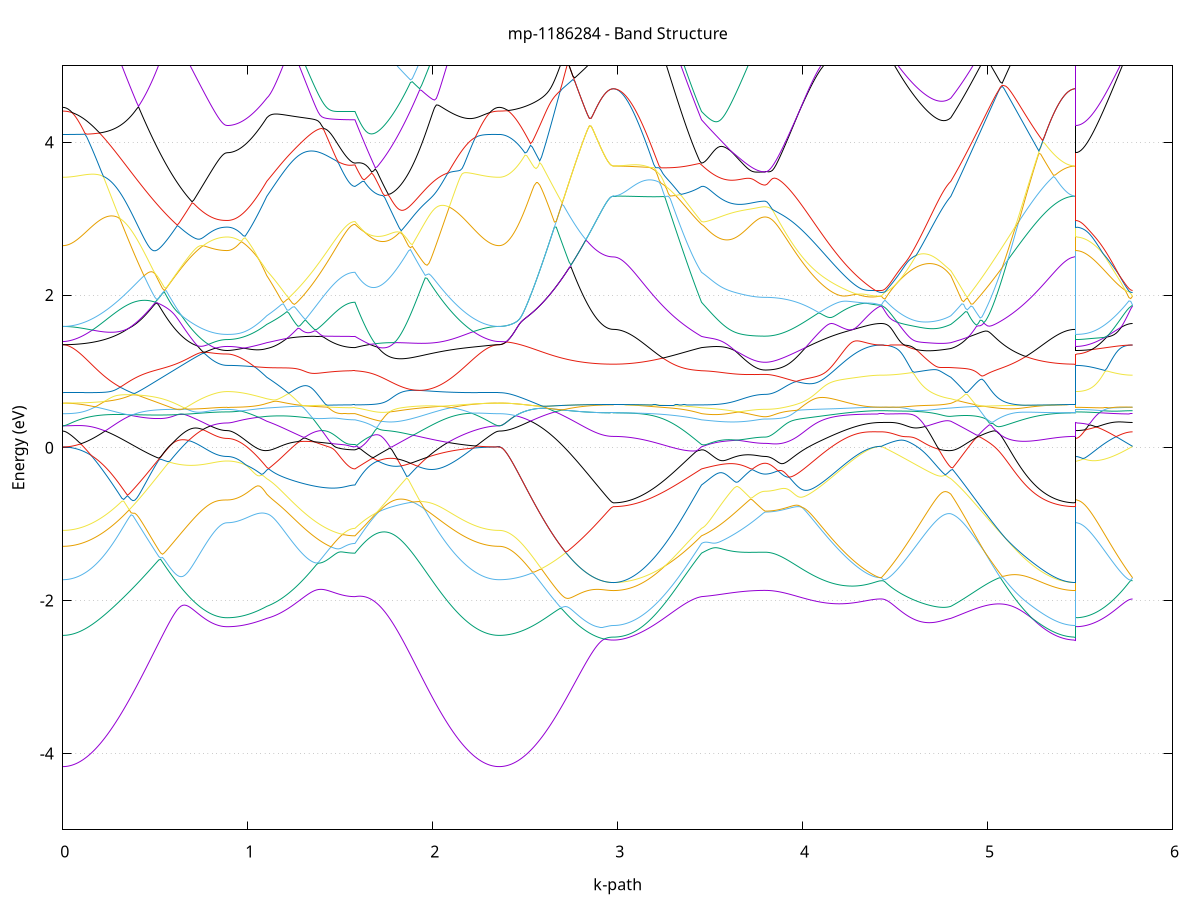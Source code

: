 set title 'mp-1186284 - Band Structure'
set xlabel 'k-path'
set ylabel 'Energy (eV)'
set grid y
set yrange [-5:5]
set terminal png size 800,600
set output 'mp-1186284_bands_gnuplot.png'
plot '-' using 1:2 with lines notitle, '-' using 1:2 with lines notitle, '-' using 1:2 with lines notitle, '-' using 1:2 with lines notitle, '-' using 1:2 with lines notitle, '-' using 1:2 with lines notitle, '-' using 1:2 with lines notitle, '-' using 1:2 with lines notitle, '-' using 1:2 with lines notitle, '-' using 1:2 with lines notitle, '-' using 1:2 with lines notitle, '-' using 1:2 with lines notitle, '-' using 1:2 with lines notitle, '-' using 1:2 with lines notitle, '-' using 1:2 with lines notitle, '-' using 1:2 with lines notitle, '-' using 1:2 with lines notitle, '-' using 1:2 with lines notitle, '-' using 1:2 with lines notitle, '-' using 1:2 with lines notitle, '-' using 1:2 with lines notitle, '-' using 1:2 with lines notitle, '-' using 1:2 with lines notitle, '-' using 1:2 with lines notitle, '-' using 1:2 with lines notitle, '-' using 1:2 with lines notitle, '-' using 1:2 with lines notitle, '-' using 1:2 with lines notitle, '-' using 1:2 with lines notitle, '-' using 1:2 with lines notitle, '-' using 1:2 with lines notitle, '-' using 1:2 with lines notitle, '-' using 1:2 with lines notitle, '-' using 1:2 with lines notitle, '-' using 1:2 with lines notitle, '-' using 1:2 with lines notitle, '-' using 1:2 with lines notitle, '-' using 1:2 with lines notitle, '-' using 1:2 with lines notitle, '-' using 1:2 with lines notitle, '-' using 1:2 with lines notitle, '-' using 1:2 with lines notitle, '-' using 1:2 with lines notitle, '-' using 1:2 with lines notitle, '-' using 1:2 with lines notitle, '-' using 1:2 with lines notitle, '-' using 1:2 with lines notitle, '-' using 1:2 with lines notitle
0.000000 -42.076730
0.009984 -42.076730
0.019969 -42.076730
0.029953 -42.076630
0.039938 -42.076630
0.049922 -42.076630
0.059907 -42.076630
0.069891 -42.076630
0.079875 -42.076630
0.089860 -42.076630
0.099844 -42.076630
0.109829 -42.076530
0.119813 -42.076530
0.129797 -42.076530
0.139782 -42.076530
0.149766 -42.076530
0.159751 -42.076430
0.169735 -42.076430
0.179720 -42.076430
0.189704 -42.076330
0.199688 -42.076330
0.209673 -42.076330
0.219657 -42.076230
0.229642 -42.076230
0.239626 -42.076230
0.249611 -42.076130
0.259595 -42.076130
0.269579 -42.076130
0.279564 -42.076030
0.289548 -42.076030
0.299533 -42.075930
0.309517 -42.075930
0.319502 -42.075830
0.329486 -42.075830
0.339470 -42.075830
0.349455 -42.075730
0.359439 -42.075730
0.369424 -42.075630
0.379408 -42.075630
0.389392 -42.075530
0.399377 -42.075530
0.409361 -42.075430
0.419346 -42.075430
0.429330 -42.075430
0.439315 -42.075330
0.449299 -42.075330
0.459283 -42.075230
0.469268 -42.075230
0.479252 -42.075130
0.489237 -42.075130
0.499221 -42.075130
0.509206 -42.075030
0.519190 -42.075030
0.529174 -42.074930
0.539159 -42.074930
0.549143 -42.074930
0.559128 -42.074830
0.569112 -42.074830
0.579096 -42.074730
0.589081 -42.074730
0.599065 -42.074730
0.609050 -42.074630
0.619034 -42.074630
0.629019 -42.074630
0.639003 -42.074530
0.648987 -42.074530
0.658972 -42.074530
0.668956 -42.074530
0.678941 -42.074430
0.688925 -42.074430
0.698910 -42.074430
0.708894 -42.074430
0.718878 -42.074330
0.728863 -42.074330
0.738847 -42.074330
0.748832 -42.074330
0.758816 -42.074330
0.768800 -42.074230
0.778785 -42.074230
0.788769 -42.074230
0.798754 -42.074230
0.808738 -42.074230
0.818723 -42.074230
0.828707 -42.074230
0.838691 -42.074230
0.848676 -42.074230
0.858660 -42.074230
0.868645 -42.074230
0.878629 -42.074230
0.888614 -42.074230
0.888614 -42.074230
0.898355 -42.074230
0.908096 -42.074230
0.917837 -42.074230
0.927578 -42.074230
0.937319 -42.074230
0.947060 -42.074230
0.956801 -42.074230
0.966542 -42.074230
0.976283 -42.074230
0.986024 -42.074230
0.995765 -42.074230
1.005506 -42.074230
1.015247 -42.074230
1.024988 -42.074230
1.034729 -42.074230
1.044470 -42.074330
1.054211 -42.074330
1.063952 -42.074330
1.073693 -42.074330
1.083434 -42.074330
1.093175 -42.074330
1.102916 -42.074330
1.102916 -42.074330
1.112850 -42.074330
1.122783 -42.074430
1.132717 -42.074430
1.142650 -42.074430
1.152584 -42.074430
1.162517 -42.074430
1.172451 -42.074430
1.182384 -42.074430
1.192318 -42.074530
1.202251 -42.074530
1.212185 -42.074530
1.222118 -42.074530
1.232052 -42.074530
1.241986 -42.074630
1.251919 -42.074630
1.261853 -42.074630
1.271786 -42.074630
1.281720 -42.074630
1.291653 -42.074630
1.301587 -42.074730
1.311520 -42.074730
1.321454 -42.074730
1.331387 -42.074730
1.341321 -42.074730
1.351254 -42.074830
1.361188 -42.074830
1.371122 -42.074830
1.381055 -42.074830
1.390989 -42.074830
1.400922 -42.074830
1.410856 -42.074930
1.420789 -42.074930
1.430723 -42.074930
1.440656 -42.074930
1.450590 -42.074930
1.460523 -42.074930
1.470457 -42.074930
1.480391 -42.074930
1.490324 -42.074930
1.500258 -42.075030
1.510191 -42.075030
1.520125 -42.075030
1.530058 -42.075030
1.539992 -42.075030
1.549925 -42.075030
1.559859 -42.075030
1.569792 -42.075030
1.579726 -42.075030
1.579726 -42.075030
1.589724 -42.075030
1.599723 -42.075030
1.609721 -42.075030
1.619720 -42.074930
1.629718 -42.074930
1.639717 -42.074930
1.649715 -42.074930
1.659714 -42.074930
1.669712 -42.074930
1.679710 -42.074930
1.689709 -42.074930
1.699707 -42.074930
1.709706 -42.074930
1.719704 -42.075030
1.729703 -42.075030
1.739701 -42.075030
1.749700 -42.075030
1.759698 -42.075030
1.769697 -42.075030
1.779695 -42.075030
1.789693 -42.075130
1.799692 -42.075130
1.809690 -42.075130
1.819689 -42.075130
1.829687 -42.075130
1.839686 -42.075230
1.849684 -42.075230
1.859683 -42.075230
1.869681 -42.075330
1.879680 -42.075330
1.889678 -42.075330
1.899676 -42.075430
1.909675 -42.075430
1.919673 -42.075430
1.929672 -42.075530
1.939670 -42.075530
1.949669 -42.075530
1.959667 -42.075630
1.969666 -42.075630
1.979664 -42.075630
1.989663 -42.075730
1.999661 -42.075730
2.009659 -42.075830
2.019658 -42.075830
2.029656 -42.075830
2.039655 -42.075930
2.049653 -42.075930
2.059652 -42.076030
2.069650 -42.076030
2.079649 -42.076030
2.089647 -42.076130
2.099646 -42.076130
2.109644 -42.076130
2.119642 -42.076230
2.129641 -42.076230
2.139639 -42.076230
2.149638 -42.076330
2.159636 -42.076330
2.169635 -42.076330
2.179633 -42.076430
2.189632 -42.076430
2.199630 -42.076430
2.209629 -42.076530
2.219627 -42.076530
2.229625 -42.076530
2.239624 -42.076530
2.249622 -42.076530
2.259621 -42.076630
2.269619 -42.076630
2.279618 -42.076630
2.289616 -42.076630
2.299615 -42.076630
2.309613 -42.076630
2.319611 -42.076630
2.329610 -42.076630
2.339608 -42.076730
2.349607 -42.076730
2.359605 -42.076730
2.359605 -42.076730
2.369559 -42.076730
2.379513 -42.076730
2.389467 -42.076630
2.399421 -42.076630
2.409375 -42.076630
2.419329 -42.076630
2.429283 -42.076630
2.439237 -42.076630
2.449190 -42.076630
2.459144 -42.076630
2.469098 -42.076630
2.479052 -42.076630
2.489006 -42.076630
2.498960 -42.076630
2.508914 -42.076530
2.518868 -42.076530
2.528822 -42.076530
2.538776 -42.076530
2.548729 -42.076530
2.558683 -42.076530
2.568637 -42.076430
2.578591 -42.076430
2.588545 -42.076430
2.598499 -42.076430
2.608453 -42.076430
2.618407 -42.076330
2.628361 -42.076330
2.638315 -42.076330
2.648268 -42.076330
2.658222 -42.076230
2.668176 -42.076230
2.678130 -42.076230
2.688084 -42.076230
2.698038 -42.076230
2.707992 -42.076130
2.717946 -42.076130
2.727900 -42.076130
2.737854 -42.076130
2.747807 -42.076130
2.757761 -42.076030
2.767715 -42.076030
2.777669 -42.076030
2.787623 -42.076030
2.797577 -42.076030
2.807531 -42.076030
2.817485 -42.075930
2.827439 -42.075930
2.837393 -42.075930
2.847346 -42.075930
2.857300 -42.075930
2.867254 -42.075930
2.877208 -42.075930
2.887162 -42.075830
2.897116 -42.075830
2.907070 -42.075830
2.917024 -42.075830
2.926978 -42.075830
2.936932 -42.075830
2.946885 -42.075830
2.956839 -42.075830
2.966793 -42.075830
2.976747 -42.075830
2.976747 -42.075830
2.986681 -42.075830
2.996614 -42.075830
3.006548 -42.075830
3.016481 -42.075830
3.026415 -42.075830
3.036348 -42.075830
3.046282 -42.075830
3.056215 -42.075830
3.066149 -42.075830
3.076083 -42.075730
3.086016 -42.075730
3.095950 -42.075730
3.105883 -42.075730
3.115817 -42.075730
3.125750 -42.075730
3.135684 -42.075630
3.145617 -42.075630
3.155551 -42.075630
3.165484 -42.075630
3.175418 -42.075630
3.185352 -42.075530
3.195285 -42.075530
3.205219 -42.075530
3.215152 -42.075530
3.225086 -42.075530
3.235019 -42.075430
3.244953 -42.075430
3.254886 -42.075430
3.264820 -42.075430
3.274753 -42.075330
3.284687 -42.075330
3.294620 -42.075330
3.304554 -42.075330
3.314488 -42.075230
3.324421 -42.075230
3.334355 -42.075230
3.344288 -42.075230
3.354222 -42.075230
3.364155 -42.075130
3.374089 -42.075130
3.384022 -42.075130
3.393956 -42.075130
3.403889 -42.075130
3.413823 -42.075030
3.423757 -42.075030
3.433690 -42.075030
3.443624 -42.075030
3.453557 -42.075030
3.453557 -42.075030
3.463379 -42.075030
3.473201 -42.075030
3.483023 -42.075030
3.492845 -42.075030
3.502667 -42.075030
3.512489 -42.075030
3.522311 -42.075030
3.532133 -42.075030
3.541955 -42.075030
3.551778 -42.075030
3.561600 -42.075030
3.571422 -42.075030
3.581244 -42.075030
3.591066 -42.075030
3.600888 -42.075030
3.610710 -42.075030
3.620532 -42.075030
3.630354 -42.075030
3.640176 -42.075030
3.649998 -42.075030
3.659820 -42.075030
3.669642 -42.075030
3.679464 -42.075030
3.689286 -42.075030
3.699108 -42.075030
3.708930 -42.075030
3.718752 -42.075030
3.728574 -42.075030
3.738396 -42.075030
3.748218 -42.075030
3.758040 -42.075030
3.767862 -42.075030
3.777684 -42.075030
3.787506 -42.075030
3.797329 -42.075030
3.797329 -42.075030
3.807302 -42.075030
3.817276 -42.075030
3.827250 -42.075030
3.837223 -42.075030
3.847197 -42.075030
3.857171 -42.075030
3.867145 -42.074930
3.877118 -42.074930
3.887092 -42.074930
3.897066 -42.074930
3.907040 -42.074930
3.917013 -42.074930
3.926987 -42.074930
3.936961 -42.074930
3.946934 -42.074930
3.956908 -42.074830
3.966882 -42.074830
3.976856 -42.074830
3.986829 -42.074830
3.996803 -42.074830
4.006777 -42.074830
4.016750 -42.074730
4.026724 -42.074730
4.036698 -42.074730
4.046672 -42.074730
4.056645 -42.074730
4.066619 -42.074730
4.076593 -42.074630
4.086567 -42.074630
4.096540 -42.074630
4.106514 -42.074630
4.116488 -42.074630
4.126461 -42.074530
4.136435 -42.074530
4.146409 -42.074530
4.156383 -42.074530
4.166356 -42.074530
4.176330 -42.074430
4.186304 -42.074430
4.196278 -42.074430
4.206251 -42.074430
4.216225 -42.074430
4.226199 -42.074330
4.236172 -42.074330
4.246146 -42.074330
4.256120 -42.074330
4.266094 -42.074330
4.276067 -42.074330
4.286041 -42.074330
4.296015 -42.074230
4.305989 -42.074230
4.315962 -42.074230
4.325936 -42.074230
4.335910 -42.074230
4.345883 -42.074230
4.355857 -42.074230
4.365831 -42.074230
4.375805 -42.074230
4.385778 -42.074230
4.395752 -42.074230
4.405726 -42.074230
4.415699 -42.074230
4.425673 -42.074230
4.425673 -42.074230
4.435560 -42.074230
4.445446 -42.074230
4.455333 -42.074230
4.465219 -42.074230
4.475106 -42.074230
4.484992 -42.074230
4.494879 -42.074230
4.504765 -42.074230
4.514652 -42.074230
4.524538 -42.074230
4.534425 -42.074230
4.544312 -42.074230
4.554198 -42.074230
4.564085 -42.074230
4.573971 -42.074230
4.583858 -42.074230
4.593744 -42.074230
4.603631 -42.074230
4.613517 -42.074230
4.623404 -42.074230
4.633290 -42.074230
4.643177 -42.074230
4.653063 -42.074230
4.662950 -42.074230
4.672836 -42.074230
4.682723 -42.074230
4.692609 -42.074230
4.702496 -42.074330
4.712383 -42.074330
4.722269 -42.074330
4.732156 -42.074330
4.742042 -42.074330
4.751929 -42.074330
4.761815 -42.074330
4.771702 -42.074330
4.781588 -42.074330
4.791475 -42.074330
4.801361 -42.074330
4.801361 -42.074330
4.811278 -42.074330
4.821194 -42.074430
4.831110 -42.074430
4.841027 -42.074430
4.850943 -42.074430
4.860859 -42.074430
4.870776 -42.074530
4.880692 -42.074530
4.890608 -42.074530
4.900525 -42.074530
4.910441 -42.074530
4.920357 -42.074630
4.930274 -42.074630
4.940190 -42.074630
4.950106 -42.074630
4.960023 -42.074730
4.969939 -42.074730
4.979855 -42.074730
4.989772 -42.074830
4.999688 -42.074830
5.009604 -42.074830
5.019521 -42.074830
5.029437 -42.074930
5.039353 -42.074930
5.049270 -42.074930
5.059186 -42.075030
5.069102 -42.075030
5.079019 -42.075030
5.088935 -42.075030
5.098851 -42.075130
5.108768 -42.075130
5.118684 -42.075130
5.128601 -42.075230
5.138517 -42.075230
5.148433 -42.075230
5.158350 -42.075230
5.168266 -42.075330
5.178182 -42.075330
5.188099 -42.075330
5.198015 -42.075430
5.207931 -42.075430
5.217848 -42.075430
5.227764 -42.075430
5.237680 -42.075530
5.247597 -42.075530
5.257513 -42.075530
5.267429 -42.075530
5.277346 -42.075630
5.287262 -42.075630
5.297178 -42.075630
5.307095 -42.075630
5.317011 -42.075630
5.326927 -42.075730
5.336844 -42.075730
5.346760 -42.075730
5.356676 -42.075730
5.366593 -42.075730
5.376509 -42.075730
5.386425 -42.075730
5.396342 -42.075830
5.406258 -42.075830
5.416174 -42.075830
5.426091 -42.075830
5.436007 -42.075830
5.445923 -42.075830
5.455840 -42.075830
5.465756 -42.075830
5.475672 -42.075830
5.475672 -42.074230
5.485626 -42.074230
5.495580 -42.074230
5.505534 -42.074230
5.515488 -42.074230
5.525442 -42.074230
5.535396 -42.074230
5.545350 -42.074230
5.555304 -42.074230
5.565258 -42.074230
5.575211 -42.074230
5.585165 -42.074230
5.595119 -42.074230
5.605073 -42.074230
5.615027 -42.074230
5.624981 -42.074230
5.634935 -42.074230
5.644889 -42.074230
5.654843 -42.074230
5.664797 -42.074230
5.674750 -42.074230
5.684704 -42.074230
5.694658 -42.074230
5.704612 -42.074230
5.714566 -42.074230
5.724520 -42.074230
5.734474 -42.074230
5.744428 -42.074230
5.754382 -42.074230
5.764336 -42.074230
5.774289 -42.074230
5.784243 -42.074230
e
0.000000 -37.451730
0.009984 -37.451730
0.019969 -37.451730
0.029953 -37.451530
0.039938 -37.451430
0.049922 -37.451230
0.059907 -37.450930
0.069891 -37.450630
0.079875 -37.450330
0.089860 -37.449930
0.099844 -37.449430
0.109829 -37.448930
0.119813 -37.448430
0.129797 -37.447830
0.139782 -37.447230
0.149766 -37.446630
0.159751 -37.445930
0.169735 -37.445130
0.179720 -37.444330
0.189704 -37.443530
0.199688 -37.442630
0.209673 -37.441730
0.219657 -37.440830
0.229642 -37.439830
0.239626 -37.438830
0.249611 -37.437730
0.259595 -37.436630
0.269579 -37.435530
0.279564 -37.434330
0.289548 -37.433130
0.299533 -37.431930
0.309517 -37.430630
0.319502 -37.429430
0.329486 -37.428030
0.339470 -37.426730
0.349455 -37.425330
0.359439 -37.423930
0.369424 -37.422530
0.379408 -37.421030
0.389392 -37.419630
0.399377 -37.418130
0.409361 -37.416630
0.419346 -37.415030
0.429330 -37.413530
0.439315 -37.411930
0.449299 -37.410330
0.459283 -37.408730
0.469268 -37.407130
0.479252 -37.405530
0.489237 -37.403930
0.499221 -37.402230
0.509206 -37.400630
0.519190 -37.398930
0.529174 -37.397330
0.539159 -37.395630
0.549143 -37.393930
0.559128 -37.392230
0.569112 -37.390630
0.579096 -37.388930
0.589081 -37.387230
0.599065 -37.385630
0.609050 -37.383930
0.619034 -37.382330
0.629019 -37.380630
0.639003 -37.379030
0.648987 -37.377430
0.658972 -37.375830
0.668956 -37.374230
0.678941 -37.372630
0.688925 -37.371130
0.698910 -37.369530
0.708894 -37.368030
0.718878 -37.366630
0.728863 -37.365130
0.738847 -37.363730
0.748832 -37.362430
0.758816 -37.361030
0.768800 -37.359830
0.778785 -37.358530
0.788769 -37.357430
0.798754 -37.356330
0.808738 -37.355330
0.818723 -37.354430
0.828707 -37.353530
0.838691 -37.352830
0.848676 -37.352230
0.858660 -37.351730
0.868645 -37.351330
0.878629 -37.351130
0.888614 -37.351030
0.888614 -37.351030
0.898355 -37.351030
0.908096 -37.351030
0.917837 -37.351030
0.927578 -37.351130
0.937319 -37.351130
0.947060 -37.351130
0.956801 -37.351130
0.966542 -37.351130
0.976283 -37.351130
0.986024 -37.351130
0.995765 -37.351130
1.005506 -37.351130
1.015247 -37.351130
1.024988 -37.351230
1.034729 -37.351230
1.044470 -37.351230
1.054211 -37.351230
1.063952 -37.351230
1.073693 -37.351230
1.083434 -37.351330
1.093175 -37.351330
1.102916 -37.351330
1.102916 -37.351330
1.112850 -37.351330
1.122783 -37.351430
1.132717 -37.351530
1.142650 -37.351730
1.152584 -37.351930
1.162517 -37.352130
1.172451 -37.352430
1.182384 -37.352730
1.192318 -37.353030
1.202251 -37.353330
1.212185 -37.353630
1.222118 -37.354030
1.232052 -37.354330
1.241986 -37.354730
1.251919 -37.355130
1.261853 -37.355430
1.271786 -37.355830
1.281720 -37.356230
1.291653 -37.356530
1.301587 -37.356930
1.311520 -37.357330
1.321454 -37.357630
1.331387 -37.358030
1.341321 -37.358430
1.351254 -37.358730
1.361188 -37.359030
1.371122 -37.359330
1.381055 -37.359730
1.390989 -37.360030
1.400922 -37.360230
1.410856 -37.360530
1.420789 -37.360830
1.430723 -37.361030
1.440656 -37.361330
1.450590 -37.361530
1.460523 -37.361730
1.470457 -37.361930
1.480391 -37.362130
1.490324 -37.362230
1.500258 -37.362430
1.510191 -37.362530
1.520125 -37.362630
1.530058 -37.362730
1.539992 -37.362830
1.549925 -37.362830
1.559859 -37.362930
1.569792 -37.362930
1.579726 -37.362930
1.579726 -37.362930
1.589724 -37.363830
1.599723 -37.364830
1.609721 -37.365830
1.619720 -37.366930
1.629718 -37.368030
1.639717 -37.369230
1.649715 -37.370330
1.659714 -37.371630
1.669712 -37.372930
1.679710 -37.374230
1.689709 -37.375530
1.699707 -37.376930
1.709706 -37.378330
1.719704 -37.379730
1.729703 -37.381230
1.739701 -37.382730
1.749700 -37.384230
1.759698 -37.385830
1.769697 -37.387330
1.779695 -37.388930
1.789693 -37.390530
1.799692 -37.392130
1.809690 -37.393730
1.819689 -37.395330
1.829687 -37.397030
1.839686 -37.398630
1.849684 -37.400230
1.859683 -37.401930
1.869681 -37.403530
1.879680 -37.405130
1.889678 -37.406730
1.899676 -37.408330
1.909675 -37.409930
1.919673 -37.411530
1.929672 -37.413130
1.939670 -37.414730
1.949669 -37.416230
1.959667 -37.417730
1.969666 -37.419330
1.979664 -37.420730
1.989663 -37.422230
1.999661 -37.423630
2.009659 -37.425130
2.019658 -37.426530
2.029656 -37.427830
2.039655 -37.429230
2.049653 -37.430530
2.059652 -37.431730
2.069650 -37.433030
2.079649 -37.434230
2.089647 -37.435430
2.099646 -37.436530
2.109644 -37.437630
2.119642 -37.438730
2.129641 -37.439730
2.139639 -37.440730
2.149638 -37.441730
2.159636 -37.442630
2.169635 -37.443530
2.179633 -37.444330
2.189632 -37.445130
2.199630 -37.445830
2.209629 -37.446530
2.219627 -37.447230
2.229625 -37.447830
2.239624 -37.448430
2.249622 -37.448930
2.259621 -37.449430
2.269619 -37.449930
2.279618 -37.450330
2.289616 -37.450630
2.299615 -37.450930
2.309613 -37.451230
2.319611 -37.451430
2.329610 -37.451530
2.339608 -37.451730
2.349607 -37.451730
2.359605 -37.451730
2.359605 -37.451730
2.369559 -37.451730
2.379513 -37.451630
2.389467 -37.451530
2.399421 -37.451430
2.409375 -37.451130
2.419329 -37.450930
2.429283 -37.450530
2.439237 -37.450230
2.449190 -37.449830
2.459144 -37.449330
2.469098 -37.448830
2.479052 -37.448230
2.489006 -37.447630
2.498960 -37.447030
2.508914 -37.446330
2.518868 -37.445530
2.528822 -37.444730
2.538776 -37.443930
2.548729 -37.443030
2.558683 -37.442130
2.568637 -37.441130
2.578591 -37.440130
2.588545 -37.439130
2.598499 -37.438030
2.608453 -37.436930
2.618407 -37.435730
2.628361 -37.434530
2.638315 -37.433330
2.648268 -37.432030
2.658222 -37.430730
2.668176 -37.429330
2.678130 -37.427930
2.688084 -37.426530
2.698038 -37.425130
2.707992 -37.423630
2.717946 -37.422130
2.727900 -37.420630
2.737854 -37.419130
2.747807 -37.417530
2.757761 -37.415930
2.767715 -37.414330
2.777669 -37.412730
2.787623 -37.411130
2.797577 -37.409430
2.807531 -37.407830
2.817485 -37.406130
2.827439 -37.404530
2.837393 -37.402930
2.847346 -37.401230
2.857300 -37.399630
2.867254 -37.398130
2.877208 -37.396530
2.887162 -37.395130
2.897116 -37.393730
2.907070 -37.392330
2.917024 -37.391130
2.926978 -37.390030
2.936932 -37.389130
2.946885 -37.388330
2.956839 -37.387730
2.966793 -37.387430
2.976747 -37.387330
2.976747 -37.387330
2.986681 -37.387230
2.996614 -37.387230
3.006548 -37.387130
3.016481 -37.386930
3.026415 -37.386730
3.036348 -37.386530
3.046282 -37.386230
3.056215 -37.385930
3.066149 -37.385630
3.076083 -37.385230
3.086016 -37.384730
3.095950 -37.384330
3.105883 -37.383830
3.115817 -37.383230
3.125750 -37.382630
3.135684 -37.382030
3.145617 -37.381330
3.155551 -37.380630
3.165484 -37.379930
3.175418 -37.379130
3.185352 -37.378330
3.195285 -37.377430
3.205219 -37.376530
3.215152 -37.375630
3.225086 -37.374630
3.235019 -37.373730
3.244953 -37.372630
3.254886 -37.371630
3.264820 -37.370530
3.274753 -37.369430
3.284687 -37.368230
3.294620 -37.367030
3.304554 -37.365830
3.314488 -37.364630
3.324421 -37.363330
3.334355 -37.362030
3.344288 -37.360730
3.354222 -37.359430
3.364155 -37.358030
3.374089 -37.357130
3.384022 -37.357730
3.393956 -37.358330
3.403889 -37.359030
3.413823 -37.359730
3.423757 -37.360430
3.433690 -37.361230
3.443624 -37.362030
3.453557 -37.362930
3.453557 -37.362930
3.463379 -37.363430
3.473201 -37.364030
3.483023 -37.364630
3.492845 -37.365430
3.502667 -37.366230
3.512489 -37.367030
3.522311 -37.367830
3.532133 -37.368630
3.541955 -37.369530
3.551778 -37.370330
3.561600 -37.371130
3.571422 -37.371930
3.581244 -37.372630
3.591066 -37.373430
3.600888 -37.374130
3.610710 -37.374830
3.620532 -37.375530
3.630354 -37.376130
3.640176 -37.376730
3.649998 -37.377330
3.659820 -37.377830
3.669642 -37.378330
3.679464 -37.378830
3.689286 -37.379230
3.699108 -37.379630
3.708930 -37.380030
3.718752 -37.380330
3.728574 -37.380630
3.738396 -37.380930
3.748218 -37.381130
3.758040 -37.381230
3.767862 -37.381430
3.777684 -37.381530
3.787506 -37.381530
3.797329 -37.381630
3.797329 -37.381630
3.807302 -37.381530
3.817276 -37.381530
3.827250 -37.381430
3.837223 -37.381430
3.847197 -37.381230
3.857171 -37.381130
3.867145 -37.380930
3.877118 -37.380730
3.887092 -37.380530
3.897066 -37.380330
3.907040 -37.380030
3.917013 -37.379730
3.926987 -37.379430
3.936961 -37.379130
3.946934 -37.378730
3.956908 -37.378330
3.966882 -37.377930
3.976856 -37.377530
3.986829 -37.377030
3.996803 -37.376530
4.006777 -37.376030
4.016750 -37.375530
4.026724 -37.375030
4.036698 -37.374430
4.046672 -37.373930
4.056645 -37.373330
4.066619 -37.372730
4.076593 -37.372030
4.086567 -37.371430
4.096540 -37.370730
4.106514 -37.370130
4.116488 -37.369430
4.126461 -37.368730
4.136435 -37.368030
4.146409 -37.367230
4.156383 -37.366530
4.166356 -37.365830
4.176330 -37.365030
4.186304 -37.364330
4.196278 -37.363530
4.206251 -37.362830
4.216225 -37.362030
4.226199 -37.361230
4.236172 -37.360530
4.246146 -37.359730
4.256120 -37.359030
4.266094 -37.358330
4.276067 -37.357630
4.286041 -37.356830
4.296015 -37.356230
4.305989 -37.355530
4.315962 -37.354930
4.325936 -37.354330
4.335910 -37.353730
4.345883 -37.353230
4.355857 -37.352730
4.365831 -37.352330
4.375805 -37.351930
4.385778 -37.351630
4.395752 -37.351430
4.405726 -37.351230
4.415699 -37.351130
4.425673 -37.351030
4.425673 -37.351030
4.435560 -37.351130
4.445446 -37.351130
4.455333 -37.351130
4.465219 -37.351230
4.475106 -37.351330
4.484992 -37.351430
4.494879 -37.351530
4.504765 -37.351530
4.514652 -37.351630
4.524538 -37.351730
4.534425 -37.351830
4.544312 -37.351930
4.554198 -37.352030
4.564085 -37.352130
4.573971 -37.352230
4.583858 -37.352230
4.593744 -37.352330
4.603631 -37.352330
4.613517 -37.352330
4.623404 -37.352430
4.633290 -37.352430
4.643177 -37.352330
4.653063 -37.352330
4.662950 -37.352330
4.672836 -37.352230
4.682723 -37.352230
4.692609 -37.352130
4.702496 -37.352030
4.712383 -37.351930
4.722269 -37.351830
4.732156 -37.351830
4.742042 -37.351730
4.751929 -37.351630
4.761815 -37.351530
4.771702 -37.351430
4.781588 -37.351330
4.791475 -37.351330
4.801361 -37.351330
4.801361 -37.351330
4.811278 -37.351330
4.821194 -37.351330
4.831110 -37.351430
4.841027 -37.351430
4.850943 -37.351430
4.860859 -37.351430
4.870776 -37.351430
4.880692 -37.351530
4.890608 -37.351530
4.900525 -37.351530
4.910441 -37.351530
4.920357 -37.351530
4.930274 -37.351530
4.940190 -37.351630
4.950106 -37.351630
4.960023 -37.351630
4.969939 -37.351630
4.979855 -37.351630
4.989772 -37.351630
4.999688 -37.351630
5.009604 -37.351630
5.019521 -37.351830
5.029437 -37.353030
5.039353 -37.354230
5.049270 -37.355430
5.059186 -37.356630
5.069102 -37.357830
5.079019 -37.359030
5.088935 -37.360230
5.098851 -37.361330
5.108768 -37.362530
5.118684 -37.363630
5.128601 -37.364830
5.138517 -37.365930
5.148433 -37.367030
5.158350 -37.368130
5.168266 -37.369130
5.178182 -37.370230
5.188099 -37.371230
5.198015 -37.372230
5.207931 -37.373230
5.217848 -37.374130
5.227764 -37.375130
5.237680 -37.376030
5.247597 -37.376830
5.257513 -37.377730
5.267429 -37.378530
5.277346 -37.379330
5.287262 -37.380030
5.297178 -37.380730
5.307095 -37.381430
5.317011 -37.382130
5.326927 -37.382730
5.336844 -37.383330
5.346760 -37.383830
5.356676 -37.384330
5.366593 -37.384830
5.376509 -37.385230
5.386425 -37.385630
5.396342 -37.385930
5.406258 -37.386230
5.416174 -37.386530
5.426091 -37.386730
5.436007 -37.386930
5.445923 -37.387130
5.455840 -37.387230
5.465756 -37.387230
5.475672 -37.387330
5.475672 -37.351030
5.485626 -37.351030
5.495580 -37.351030
5.505534 -37.351030
5.515488 -37.351030
5.525442 -37.351030
5.535396 -37.351030
5.545350 -37.351030
5.555304 -37.351030
5.565258 -37.351030
5.575211 -37.351030
5.585165 -37.351030
5.595119 -37.351030
5.605073 -37.351030
5.615027 -37.351030
5.624981 -37.351030
5.634935 -37.351030
5.644889 -37.351030
5.654843 -37.351030
5.664797 -37.351030
5.674750 -37.351030
5.684704 -37.351030
5.694658 -37.351030
5.704612 -37.351030
5.714566 -37.351030
5.724520 -37.351030
5.734474 -37.351030
5.744428 -37.351030
5.754382 -37.351030
5.764336 -37.351030
5.774289 -37.351030
5.784243 -37.351030
e
0.000000 -37.282930
0.009984 -37.282930
0.019969 -37.282930
0.029953 -37.282930
0.039938 -37.283030
0.049922 -37.283030
0.059907 -37.283130
0.069891 -37.283130
0.079875 -37.283230
0.089860 -37.283230
0.099844 -37.283330
0.109829 -37.283430
0.119813 -37.283530
0.129797 -37.283630
0.139782 -37.283830
0.149766 -37.283930
0.159751 -37.284030
0.169735 -37.284230
0.179720 -37.284330
0.189704 -37.284530
0.199688 -37.284730
0.209673 -37.284830
0.219657 -37.285030
0.229642 -37.285230
0.239626 -37.285430
0.249611 -37.285730
0.259595 -37.285930
0.269579 -37.286130
0.279564 -37.286430
0.289548 -37.286730
0.299533 -37.286930
0.309517 -37.287230
0.319502 -37.287530
0.329486 -37.287830
0.339470 -37.288230
0.349455 -37.288530
0.359439 -37.288830
0.369424 -37.289230
0.379408 -37.289530
0.389392 -37.289930
0.399377 -37.290330
0.409361 -37.290730
0.419346 -37.291130
0.429330 -37.291630
0.439315 -37.292030
0.449299 -37.292530
0.459283 -37.292930
0.469268 -37.293430
0.479252 -37.293930
0.489237 -37.294430
0.499221 -37.295030
0.509206 -37.295530
0.519190 -37.296130
0.529174 -37.296630
0.539159 -37.297230
0.549143 -37.298130
0.559128 -37.299230
0.569112 -37.300230
0.579096 -37.301330
0.589081 -37.302330
0.599065 -37.303330
0.609050 -37.304230
0.619034 -37.305230
0.629019 -37.306130
0.639003 -37.307030
0.648987 -37.307930
0.658972 -37.308730
0.668956 -37.309630
0.678941 -37.310330
0.688925 -37.311130
0.698910 -37.311830
0.708894 -37.312530
0.718878 -37.313230
0.728863 -37.313830
0.738847 -37.314430
0.748832 -37.315030
0.758816 -37.315530
0.768800 -37.316030
0.778785 -37.316530
0.788769 -37.316930
0.798754 -37.317330
0.808738 -37.317630
0.818723 -37.317930
0.828707 -37.318230
0.838691 -37.318530
0.848676 -37.319030
0.858660 -37.319330
0.868645 -37.319630
0.878629 -37.319730
0.888614 -37.319830
0.888614 -37.319830
0.898355 -37.319830
0.908096 -37.319730
0.917837 -37.319630
0.927578 -37.319530
0.937319 -37.319430
0.947060 -37.319630
0.956801 -37.319930
0.966542 -37.320230
0.976283 -37.320530
0.986024 -37.320930
0.995765 -37.321330
1.005506 -37.321830
1.015247 -37.322330
1.024988 -37.322830
1.034729 -37.323430
1.044470 -37.324030
1.054211 -37.324630
1.063952 -37.325330
1.073693 -37.326030
1.083434 -37.326730
1.093175 -37.327530
1.102916 -37.328330
1.102916 -37.328330
1.112850 -37.328930
1.122783 -37.329530
1.132717 -37.330130
1.142650 -37.330630
1.152584 -37.331230
1.162517 -37.331730
1.172451 -37.332330
1.182384 -37.332830
1.192318 -37.333430
1.202251 -37.333930
1.212185 -37.334430
1.222118 -37.334930
1.232052 -37.335430
1.241986 -37.335930
1.251919 -37.336430
1.261853 -37.336930
1.271786 -37.337330
1.281720 -37.337830
1.291653 -37.338230
1.301587 -37.338630
1.311520 -37.339030
1.321454 -37.339430
1.331387 -37.339830
1.341321 -37.340230
1.351254 -37.340530
1.361188 -37.340930
1.371122 -37.341230
1.381055 -37.341530
1.390989 -37.341930
1.400922 -37.342130
1.410856 -37.342430
1.420789 -37.342730
1.430723 -37.342930
1.440656 -37.343230
1.450590 -37.343430
1.460523 -37.343630
1.470457 -37.343830
1.480391 -37.343930
1.490324 -37.344130
1.500258 -37.344230
1.510191 -37.344430
1.520125 -37.344530
1.530058 -37.344630
1.539992 -37.344630
1.549925 -37.344730
1.559859 -37.344730
1.569792 -37.344830
1.579726 -37.344830
1.579726 -37.344830
1.589724 -37.343230
1.599723 -37.341630
1.609721 -37.340030
1.619720 -37.338430
1.629718 -37.336830
1.639717 -37.335230
1.649715 -37.333530
1.659714 -37.331930
1.669712 -37.330230
1.679710 -37.328630
1.689709 -37.326930
1.699707 -37.325230
1.709706 -37.323530
1.719704 -37.321930
1.729703 -37.320230
1.739701 -37.318530
1.749700 -37.316930
1.759698 -37.315230
1.769697 -37.313530
1.779695 -37.311830
1.789693 -37.310230
1.799692 -37.308530
1.809690 -37.306930
1.819689 -37.305330
1.829687 -37.303630
1.839686 -37.302030
1.849684 -37.300430
1.859683 -37.298830
1.869681 -37.297330
1.879680 -37.295730
1.889678 -37.294130
1.899676 -37.292630
1.909675 -37.291130
1.919673 -37.289630
1.929672 -37.288930
1.939670 -37.288830
1.949669 -37.288630
1.959667 -37.288430
1.969666 -37.288230
1.979664 -37.288030
1.989663 -37.287830
1.999661 -37.287630
2.009659 -37.287430
2.019658 -37.287230
2.029656 -37.287030
2.039655 -37.286730
2.049653 -37.286630
2.059652 -37.286330
2.069650 -37.286130
2.079649 -37.286030
2.089647 -37.285830
2.099646 -37.285630
2.109644 -37.285430
2.119642 -37.285230
2.129641 -37.285030
2.139639 -37.284930
2.149638 -37.284730
2.159636 -37.284530
2.169635 -37.284430
2.179633 -37.284230
2.189632 -37.284130
2.199630 -37.284030
2.209629 -37.283830
2.219627 -37.283730
2.229625 -37.283630
2.239624 -37.283530
2.249622 -37.283430
2.259621 -37.283330
2.269619 -37.283230
2.279618 -37.283230
2.289616 -37.283130
2.299615 -37.283030
2.309613 -37.283030
2.319611 -37.283030
2.329610 -37.282930
2.339608 -37.282930
2.349607 -37.282930
2.359605 -37.282930
2.359605 -37.282930
2.369559 -37.282930
2.379513 -37.283030
2.389467 -37.283130
2.399421 -37.283330
2.409375 -37.283630
2.419329 -37.283930
2.429283 -37.284230
2.439237 -37.284630
2.449190 -37.285130
2.459144 -37.285630
2.469098 -37.286130
2.479052 -37.286830
2.489006 -37.287430
2.498960 -37.288130
2.508914 -37.288930
2.518868 -37.289730
2.528822 -37.290630
2.538776 -37.291530
2.548729 -37.292430
2.558683 -37.293430
2.568637 -37.294530
2.578591 -37.295630
2.588545 -37.296730
2.598499 -37.297930
2.608453 -37.299130
2.618407 -37.300430
2.628361 -37.301730
2.638315 -37.303030
2.648268 -37.304430
2.658222 -37.305830
2.668176 -37.307330
2.678130 -37.308730
2.688084 -37.310230
2.698038 -37.311830
2.707992 -37.313430
2.717946 -37.314930
2.727900 -37.316630
2.737854 -37.318230
2.747807 -37.319930
2.757761 -37.321530
2.767715 -37.323230
2.777669 -37.324930
2.787623 -37.326630
2.797577 -37.328430
2.807531 -37.330130
2.817485 -37.331830
2.827439 -37.333530
2.837393 -37.335230
2.847346 -37.336930
2.857300 -37.338530
2.867254 -37.340230
2.877208 -37.341730
2.887162 -37.343330
2.897116 -37.344730
2.907070 -37.346130
2.917024 -37.347330
2.926978 -37.348530
2.936932 -37.349430
2.946885 -37.350230
2.956839 -37.350830
2.966793 -37.351230
2.976747 -37.351330
2.976747 -37.351330
2.986681 -37.351330
2.996614 -37.351330
3.006548 -37.351330
3.016481 -37.351330
3.026415 -37.351330
3.036348 -37.351330
3.046282 -37.351330
3.056215 -37.351330
3.066149 -37.351330
3.076083 -37.351430
3.086016 -37.351430
3.095950 -37.351430
3.105883 -37.351430
3.115817 -37.351530
3.125750 -37.351530
3.135684 -37.351530
3.145617 -37.351630
3.155551 -37.351630
3.165484 -37.351730
3.175418 -37.351830
3.185352 -37.351930
3.195285 -37.352030
3.205219 -37.352130
3.215152 -37.352230
3.225086 -37.352330
3.235019 -37.352530
3.244953 -37.352730
3.254886 -37.352830
3.264820 -37.353130
3.274753 -37.353330
3.284687 -37.353530
3.294620 -37.353830
3.304554 -37.354130
3.314488 -37.354530
3.324421 -37.354830
3.334355 -37.355230
3.344288 -37.355630
3.354222 -37.356130
3.364155 -37.356630
3.374089 -37.356630
3.384022 -37.355230
3.393956 -37.353830
3.403889 -37.352330
3.413823 -37.350830
3.423757 -37.349330
3.433690 -37.347830
3.443624 -37.346330
3.453557 -37.344830
3.453557 -37.344830
3.463379 -37.344030
3.473201 -37.343130
3.483023 -37.342230
3.492845 -37.341230
3.502667 -37.340130
3.512489 -37.339030
3.522311 -37.338030
3.532133 -37.336930
3.541955 -37.335830
3.551778 -37.334730
3.561600 -37.333730
3.571422 -37.332630
3.581244 -37.331630
3.591066 -37.330630
3.600888 -37.329730
3.610710 -37.328830
3.620532 -37.327930
3.630354 -37.327030
3.640176 -37.326230
3.649998 -37.325530
3.659820 -37.324730
3.669642 -37.324130
3.679464 -37.323430
3.689286 -37.322830
3.699108 -37.322330
3.708930 -37.321830
3.718752 -37.321330
3.728574 -37.320930
3.738396 -37.320630
3.748218 -37.320330
3.758040 -37.320030
3.767862 -37.319830
3.777684 -37.319730
3.787506 -37.319630
3.797329 -37.319630
3.797329 -37.319630
3.807302 -37.319630
3.817276 -37.319630
3.827250 -37.319630
3.837223 -37.319630
3.847197 -37.319630
3.857171 -37.319630
3.867145 -37.319630
3.877118 -37.319630
3.887092 -37.319630
3.897066 -37.319630
3.907040 -37.319630
3.917013 -37.319630
3.926987 -37.319630
3.936961 -37.319630
3.946934 -37.319630
3.956908 -37.319630
3.966882 -37.319630
3.976856 -37.319630
3.986829 -37.319530
3.996803 -37.319530
4.006777 -37.319530
4.016750 -37.319530
4.026724 -37.319530
4.036698 -37.319530
4.046672 -37.319530
4.056645 -37.319530
4.066619 -37.319530
4.076593 -37.319530
4.086567 -37.319530
4.096540 -37.319530
4.106514 -37.319530
4.116488 -37.319530
4.126461 -37.319530
4.136435 -37.319430
4.146409 -37.319430
4.156383 -37.319430
4.166356 -37.319430
4.176330 -37.319430
4.186304 -37.319430
4.196278 -37.319430
4.206251 -37.319430
4.216225 -37.319430
4.226199 -37.319430
4.236172 -37.319430
4.246146 -37.319430
4.256120 -37.319430
4.266094 -37.319430
4.276067 -37.319430
4.286041 -37.319430
4.296015 -37.319430
4.305989 -37.319330
4.315962 -37.319330
4.325936 -37.319330
4.335910 -37.319330
4.345883 -37.319330
4.355857 -37.319330
4.365831 -37.319330
4.375805 -37.319330
4.385778 -37.319330
4.395752 -37.319330
4.405726 -37.319330
4.415699 -37.319330
4.425673 -37.319330
4.425673 -37.319330
4.435560 -37.319330
4.445446 -37.319330
4.455333 -37.319330
4.465219 -37.319330
4.475106 -37.319330
4.484992 -37.319230
4.494879 -37.319130
4.504765 -37.319130
4.514652 -37.319130
4.524538 -37.319130
4.534425 -37.319230
4.544312 -37.319230
4.554198 -37.319330
4.564085 -37.319430
4.573971 -37.319530
4.583858 -37.319630
4.593744 -37.319830
4.603631 -37.320030
4.613517 -37.320230
4.623404 -37.320530
4.633290 -37.320730
4.643177 -37.321030
4.653063 -37.321330
4.662950 -37.321730
4.672836 -37.322130
4.682723 -37.322430
4.692609 -37.322930
4.702496 -37.323330
4.712383 -37.323830
4.722269 -37.324330
4.732156 -37.324730
4.742042 -37.325330
4.751929 -37.325830
4.761815 -37.326330
4.771702 -37.326830
4.781588 -37.327330
4.791475 -37.327830
4.801361 -37.328330
4.801361 -37.328330
4.811278 -37.329230
4.821194 -37.330030
4.831110 -37.330930
4.841027 -37.331930
4.850943 -37.332830
4.860859 -37.333830
4.870776 -37.334830
4.880692 -37.335830
4.890608 -37.336930
4.900525 -37.338030
4.910441 -37.339030
4.920357 -37.340230
4.930274 -37.341330
4.940190 -37.342430
4.950106 -37.343630
4.960023 -37.344730
4.969939 -37.345930
4.979855 -37.347130
4.989772 -37.348230
4.999688 -37.349430
5.009604 -37.350630
5.019521 -37.351630
5.029437 -37.351630
5.039353 -37.351630
5.049270 -37.351630
5.059186 -37.351730
5.069102 -37.351730
5.079019 -37.351630
5.088935 -37.351630
5.098851 -37.351630
5.108768 -37.351630
5.118684 -37.351630
5.128601 -37.351630
5.138517 -37.351630
5.148433 -37.351630
5.158350 -37.351630
5.168266 -37.351630
5.178182 -37.351630
5.188099 -37.351630
5.198015 -37.351630
5.207931 -37.351530
5.217848 -37.351530
5.227764 -37.351530
5.237680 -37.351530
5.247597 -37.351530
5.257513 -37.351530
5.267429 -37.351530
5.277346 -37.351530
5.287262 -37.351430
5.297178 -37.351430
5.307095 -37.351430
5.317011 -37.351430
5.326927 -37.351430
5.336844 -37.351430
5.346760 -37.351430
5.356676 -37.351430
5.366593 -37.351330
5.376509 -37.351330
5.386425 -37.351330
5.396342 -37.351330
5.406258 -37.351330
5.416174 -37.351330
5.426091 -37.351330
5.436007 -37.351330
5.445923 -37.351330
5.455840 -37.351330
5.465756 -37.351330
5.475672 -37.351330
5.475672 -37.319830
5.485626 -37.319830
5.495580 -37.319830
5.505534 -37.319830
5.515488 -37.319830
5.525442 -37.319830
5.535396 -37.319830
5.545350 -37.319730
5.555304 -37.319730
5.565258 -37.319730
5.575211 -37.319730
5.585165 -37.319730
5.595119 -37.319730
5.605073 -37.319730
5.615027 -37.319730
5.624981 -37.319630
5.634935 -37.319630
5.644889 -37.319630
5.654843 -37.319630
5.664797 -37.319630
5.674750 -37.319630
5.684704 -37.319530
5.694658 -37.319530
5.704612 -37.319530
5.714566 -37.319530
5.724520 -37.319530
5.734474 -37.319430
5.744428 -37.319430
5.754382 -37.319430
5.764336 -37.319430
5.774289 -37.319330
5.784243 -37.319330
e
0.000000 -37.253330
0.009984 -37.253330
0.019969 -37.253430
0.029953 -37.253530
0.039938 -37.253630
0.049922 -37.253830
0.059907 -37.254030
0.069891 -37.254330
0.079875 -37.254630
0.089860 -37.254930
0.099844 -37.255330
0.109829 -37.255730
0.119813 -37.256230
0.129797 -37.256730
0.139782 -37.257230
0.149766 -37.257830
0.159751 -37.258430
0.169735 -37.259130
0.179720 -37.259730
0.189704 -37.260530
0.199688 -37.261230
0.209673 -37.262030
0.219657 -37.262830
0.229642 -37.263630
0.239626 -37.264530
0.249611 -37.265330
0.259595 -37.266330
0.269579 -37.267230
0.279564 -37.268230
0.289548 -37.269130
0.299533 -37.270130
0.309517 -37.271230
0.319502 -37.272230
0.329486 -37.273330
0.339470 -37.274430
0.349455 -37.275430
0.359439 -37.276530
0.369424 -37.277730
0.379408 -37.278830
0.389392 -37.279930
0.399377 -37.281130
0.409361 -37.282230
0.419346 -37.283430
0.429330 -37.284530
0.439315 -37.285730
0.449299 -37.286830
0.459283 -37.288030
0.469268 -37.289130
0.479252 -37.290330
0.489237 -37.291430
0.499221 -37.292630
0.509206 -37.293730
0.519190 -37.294830
0.529174 -37.295930
0.539159 -37.297030
0.549143 -37.297830
0.559128 -37.298430
0.569112 -37.299130
0.579096 -37.299730
0.589081 -37.300430
0.599065 -37.301030
0.609050 -37.301730
0.619034 -37.302430
0.629019 -37.303130
0.639003 -37.303830
0.648987 -37.304630
0.658972 -37.305330
0.668956 -37.306130
0.678941 -37.306930
0.688925 -37.307730
0.698910 -37.308430
0.708894 -37.309230
0.718878 -37.310030
0.728863 -37.310830
0.738847 -37.311630
0.748832 -37.312430
0.758816 -37.313230
0.768800 -37.314030
0.778785 -37.314730
0.788769 -37.315530
0.798754 -37.316230
0.808738 -37.316830
0.818723 -37.317530
0.828707 -37.318030
0.838691 -37.318430
0.848676 -37.318630
0.858660 -37.318730
0.868645 -37.318830
0.878629 -37.318930
0.888614 -37.318930
0.888614 -37.318930
0.898355 -37.318930
0.908096 -37.319030
0.917837 -37.319130
0.927578 -37.319230
0.937319 -37.319330
0.947060 -37.319130
0.956801 -37.318830
0.966542 -37.318530
0.976283 -37.318230
0.986024 -37.317930
0.995765 -37.317530
1.005506 -37.317030
1.015247 -37.316630
1.024988 -37.316130
1.034729 -37.315530
1.044470 -37.314930
1.054211 -37.314330
1.063952 -37.313730
1.073693 -37.313030
1.083434 -37.312330
1.093175 -37.311630
1.102916 -37.310830
1.102916 -37.310830
1.112850 -37.310330
1.122783 -37.309630
1.132717 -37.309030
1.142650 -37.308330
1.152584 -37.307630
1.162517 -37.306930
1.172451 -37.306130
1.182384 -37.305330
1.192318 -37.304530
1.202251 -37.303830
1.212185 -37.303030
1.222118 -37.302130
1.232052 -37.301330
1.241986 -37.300530
1.251919 -37.299730
1.261853 -37.299030
1.271786 -37.298230
1.281720 -37.297430
1.291653 -37.296630
1.301587 -37.295930
1.311520 -37.295230
1.321454 -37.294530
1.331387 -37.293830
1.341321 -37.293130
1.351254 -37.292430
1.361188 -37.291830
1.371122 -37.291230
1.381055 -37.290630
1.390989 -37.290030
1.400922 -37.289530
1.410856 -37.288930
1.420789 -37.288530
1.430723 -37.288030
1.440656 -37.287630
1.450590 -37.287130
1.460523 -37.286830
1.470457 -37.286430
1.480391 -37.286130
1.490324 -37.285830
1.500258 -37.285530
1.510191 -37.285330
1.520125 -37.285130
1.530058 -37.284930
1.539992 -37.284830
1.549925 -37.284730
1.559859 -37.284630
1.569792 -37.284530
1.579726 -37.284530
1.579726 -37.284530
1.589724 -37.285130
1.599723 -37.285730
1.609721 -37.286330
1.619720 -37.286830
1.629718 -37.287330
1.639717 -37.287730
1.649715 -37.288130
1.659714 -37.288530
1.669712 -37.288830
1.679710 -37.289130
1.689709 -37.289430
1.699707 -37.289630
1.709706 -37.289830
1.719704 -37.290030
1.729703 -37.290230
1.739701 -37.290330
1.749700 -37.290430
1.759698 -37.290430
1.769697 -37.290530
1.779695 -37.290530
1.789693 -37.290530
1.799692 -37.290530
1.809690 -37.290530
1.819689 -37.290430
1.829687 -37.290330
1.839686 -37.290230
1.849684 -37.290130
1.859683 -37.290030
1.869681 -37.289930
1.879680 -37.289830
1.889678 -37.289630
1.899676 -37.289530
1.909675 -37.289330
1.919673 -37.289130
1.929672 -37.288130
1.939670 -37.286730
1.949669 -37.285230
1.959667 -37.283830
1.969666 -37.282430
1.979664 -37.281130
1.989663 -37.279730
1.999661 -37.278430
2.009659 -37.277130
2.019658 -37.275930
2.029656 -37.274630
2.039655 -37.273430
2.049653 -37.272230
2.059652 -37.271130
2.069650 -37.270030
2.079649 -37.268930
2.089647 -37.267830
2.099646 -37.266830
2.109644 -37.265830
2.119642 -37.264930
2.129641 -37.264030
2.139639 -37.263130
2.149638 -37.262230
2.159636 -37.261430
2.169635 -37.260630
2.179633 -37.259930
2.189632 -37.259230
2.199630 -37.258530
2.209629 -37.257930
2.219627 -37.257330
2.229625 -37.256830
2.239624 -37.256230
2.249622 -37.255830
2.259621 -37.255330
2.269619 -37.255030
2.279618 -37.254630
2.289616 -37.254330
2.299615 -37.254030
2.309613 -37.253830
2.319611 -37.253630
2.329610 -37.253530
2.339608 -37.253430
2.349607 -37.253330
2.359605 -37.253330
2.359605 -37.253330
2.369559 -37.253330
2.379513 -37.253330
2.389467 -37.253330
2.399421 -37.253330
2.409375 -37.253330
2.419329 -37.253330
2.429283 -37.253330
2.439237 -37.253330
2.449190 -37.253330
2.459144 -37.253330
2.469098 -37.253330
2.479052 -37.253330
2.489006 -37.253330
2.498960 -37.253330
2.508914 -37.253430
2.518868 -37.253430
2.528822 -37.253430
2.538776 -37.253430
2.548729 -37.253430
2.558683 -37.253430
2.568637 -37.253430
2.578591 -37.253430
2.588545 -37.253430
2.598499 -37.253530
2.608453 -37.253530
2.618407 -37.253530
2.628361 -37.253530
2.638315 -37.253530
2.648268 -37.253530
2.658222 -37.253530
2.668176 -37.253530
2.678130 -37.253630
2.688084 -37.253630
2.698038 -37.253630
2.707992 -37.253630
2.717946 -37.253630
2.727900 -37.253630
2.737854 -37.253630
2.747807 -37.253730
2.757761 -37.253730
2.767715 -37.253730
2.777669 -37.253730
2.787623 -37.253730
2.797577 -37.253730
2.807531 -37.253730
2.817485 -37.253730
2.827439 -37.253730
2.837393 -37.253730
2.847346 -37.253830
2.857300 -37.253830
2.867254 -37.253830
2.877208 -37.253830
2.887162 -37.253830
2.897116 -37.253830
2.907070 -37.253830
2.917024 -37.253830
2.926978 -37.253830
2.936932 -37.253830
2.946885 -37.253830
2.956839 -37.253830
2.966793 -37.253830
2.976747 -37.253830
2.976747 -37.253830
2.986681 -37.253830
2.996614 -37.253930
3.006548 -37.254030
3.016481 -37.254130
3.026415 -37.254330
3.036348 -37.254530
3.046282 -37.254830
3.056215 -37.255130
3.066149 -37.255530
3.076083 -37.255830
3.086016 -37.256330
3.095950 -37.256730
3.105883 -37.257230
3.115817 -37.257730
3.125750 -37.258330
3.135684 -37.258930
3.145617 -37.259530
3.155551 -37.260230
3.165484 -37.260830
3.175418 -37.261530
3.185352 -37.262330
3.195285 -37.263030
3.205219 -37.263830
3.215152 -37.264630
3.225086 -37.265530
3.235019 -37.266330
3.244953 -37.267130
3.254886 -37.268030
3.264820 -37.268930
3.274753 -37.269830
3.284687 -37.270730
3.294620 -37.271630
3.304554 -37.272530
3.314488 -37.273430
3.324421 -37.274330
3.334355 -37.275230
3.344288 -37.276030
3.354222 -37.276930
3.364155 -37.277830
3.374089 -37.278630
3.384022 -37.279430
3.393956 -37.280230
3.403889 -37.281030
3.413823 -37.281830
3.423757 -37.282530
3.433690 -37.283230
3.443624 -37.283930
3.453557 -37.284530
3.453557 -37.284530
3.463379 -37.284830
3.473201 -37.285130
3.483023 -37.285330
3.492845 -37.285630
3.502667 -37.285830
3.512489 -37.286130
3.522311 -37.286330
3.532133 -37.286630
3.541955 -37.286830
3.551778 -37.287030
3.561600 -37.287330
3.571422 -37.287530
3.581244 -37.287730
3.591066 -37.287930
3.600888 -37.288130
3.610710 -37.288330
3.620532 -37.288530
3.630354 -37.288730
3.640176 -37.288830
3.649998 -37.289030
3.659820 -37.289230
3.669642 -37.289330
3.679464 -37.289530
3.689286 -37.289630
3.699108 -37.289830
3.708930 -37.289930
3.718752 -37.290030
3.728574 -37.290130
3.738396 -37.290230
3.748218 -37.290230
3.758040 -37.290330
3.767862 -37.290330
3.777684 -37.290430
3.787506 -37.290430
3.797329 -37.290430
3.797329 -37.290430
3.807302 -37.290430
3.817276 -37.290530
3.827250 -37.290530
3.837223 -37.290630
3.847197 -37.290730
3.857171 -37.290830
3.867145 -37.291030
3.877118 -37.291230
3.887092 -37.291430
3.897066 -37.291630
3.907040 -37.291830
3.917013 -37.292130
3.926987 -37.292430
3.936961 -37.292730
3.946934 -37.293130
3.956908 -37.293430
3.966882 -37.293830
3.976856 -37.294230
3.986829 -37.294630
3.996803 -37.295130
4.006777 -37.295530
4.016750 -37.296030
4.026724 -37.296530
4.036698 -37.297030
4.046672 -37.297630
4.056645 -37.298130
4.066619 -37.298730
4.076593 -37.299330
4.086567 -37.299930
4.096540 -37.300530
4.106514 -37.301130
4.116488 -37.301830
4.126461 -37.302430
4.136435 -37.303130
4.146409 -37.303830
4.156383 -37.304530
4.166356 -37.305230
4.176330 -37.305930
4.186304 -37.306630
4.196278 -37.307330
4.206251 -37.308030
4.216225 -37.308830
4.226199 -37.309530
4.236172 -37.310230
4.246146 -37.310930
4.256120 -37.311630
4.266094 -37.312330
4.276067 -37.313030
4.286041 -37.313730
4.296015 -37.314430
4.305989 -37.315030
4.315962 -37.315630
4.325936 -37.316230
4.335910 -37.316730
4.345883 -37.317230
4.355857 -37.317730
4.365831 -37.318130
4.375805 -37.318530
4.385778 -37.318830
4.395752 -37.319030
4.405726 -37.319230
4.415699 -37.319330
4.425673 -37.319330
4.425673 -37.319330
4.435560 -37.319330
4.445446 -37.319330
4.455333 -37.319230
4.465219 -37.319230
4.475106 -37.319230
4.484992 -37.319130
4.494879 -37.319130
4.504765 -37.319130
4.514652 -37.319030
4.524538 -37.318930
4.534425 -37.318730
4.544312 -37.318630
4.554198 -37.318530
4.564085 -37.318330
4.573971 -37.318130
4.583858 -37.318030
4.593744 -37.317830
4.603631 -37.317630
4.613517 -37.317330
4.623404 -37.317130
4.633290 -37.316830
4.643177 -37.316630
4.653063 -37.316330
4.662950 -37.316030
4.672836 -37.315730
4.682723 -37.315430
4.692609 -37.315130
4.702496 -37.314830
4.712383 -37.314430
4.722269 -37.314130
4.732156 -37.313730
4.742042 -37.313330
4.751929 -37.312930
4.761815 -37.312530
4.771702 -37.312130
4.781588 -37.311730
4.791475 -37.311330
4.801361 -37.310830
4.801361 -37.310830
4.811278 -37.310030
4.821194 -37.309230
4.831110 -37.308330
4.841027 -37.307530
4.850943 -37.306530
4.860859 -37.305630
4.870776 -37.304730
4.880692 -37.303730
4.890608 -37.302730
4.900525 -37.301730
4.910441 -37.300630
4.920357 -37.299630
4.930274 -37.298530
4.940190 -37.297430
4.950106 -37.296330
4.960023 -37.295230
4.969939 -37.294130
4.979855 -37.292930
4.989772 -37.291830
4.999688 -37.290730
5.009604 -37.289530
5.019521 -37.288430
5.029437 -37.287230
5.039353 -37.286030
5.049270 -37.284930
5.059186 -37.283730
5.069102 -37.282630
5.079019 -37.281430
5.088935 -37.280330
5.098851 -37.279230
5.108768 -37.278030
5.118684 -37.276930
5.128601 -37.275830
5.138517 -37.274730
5.148433 -37.273730
5.158350 -37.272630
5.168266 -37.271630
5.178182 -37.270630
5.188099 -37.269630
5.198015 -37.268630
5.207931 -37.267630
5.217848 -37.266730
5.227764 -37.265830
5.237680 -37.264930
5.247597 -37.264130
5.257513 -37.263230
5.267429 -37.262430
5.277346 -37.261730
5.287262 -37.260930
5.297178 -37.260230
5.307095 -37.259630
5.317011 -37.258930
5.326927 -37.258330
5.336844 -37.257730
5.346760 -37.257230
5.356676 -37.256730
5.366593 -37.256330
5.376509 -37.255830
5.386425 -37.255530
5.396342 -37.255130
5.406258 -37.254830
5.416174 -37.254530
5.426091 -37.254330
5.436007 -37.254130
5.445923 -37.254030
5.455840 -37.253930
5.465756 -37.253830
5.475672 -37.253830
5.475672 -37.318930
5.485626 -37.318930
5.495580 -37.318930
5.505534 -37.318930
5.515488 -37.318930
5.525442 -37.318930
5.535396 -37.318930
5.545350 -37.318930
5.555304 -37.318930
5.565258 -37.318930
5.575211 -37.318930
5.585165 -37.318930
5.595119 -37.319030
5.605073 -37.319030
5.615027 -37.319030
5.624981 -37.319030
5.634935 -37.319030
5.644889 -37.319030
5.654843 -37.319030
5.664797 -37.319130
5.674750 -37.319130
5.684704 -37.319130
5.694658 -37.319130
5.704612 -37.319130
5.714566 -37.319230
5.724520 -37.319230
5.734474 -37.319230
5.744428 -37.319230
5.754382 -37.319330
5.764336 -37.319330
5.774289 -37.319330
5.784243 -37.319330
e
0.000000 -19.441730
0.009984 -19.441630
0.019969 -19.441230
0.029953 -19.440630
0.039938 -19.439730
0.049922 -19.438630
0.059907 -19.437230
0.069891 -19.435630
0.079875 -19.433830
0.089860 -19.431730
0.099844 -19.429430
0.109829 -19.426830
0.119813 -19.424030
0.129797 -19.421030
0.139782 -19.417730
0.149766 -19.414230
0.159751 -19.410430
0.169735 -19.406530
0.179720 -19.402330
0.189704 -19.397830
0.199688 -19.393230
0.209673 -19.388330
0.219657 -19.383330
0.229642 -19.378030
0.239626 -19.372530
0.249611 -19.366930
0.259595 -19.361030
0.269579 -19.355030
0.279564 -19.348830
0.289548 -19.342630
0.299533 -19.336230
0.309517 -19.329830
0.319502 -19.323430
0.329486 -19.317130
0.339470 -19.311230
0.349455 -19.305830
0.359439 -19.301630
0.369424 -19.307230
0.379408 -19.315730
0.389392 -19.324230
0.399377 -19.332730
0.409361 -19.341030
0.419346 -19.349330
0.429330 -19.357630
0.439315 -19.365730
0.449299 -19.373730
0.459283 -19.381730
0.469268 -19.389530
0.479252 -19.397230
0.489237 -19.404830
0.499221 -19.412330
0.509206 -19.419730
0.519190 -19.426930
0.529174 -19.434030
0.539159 -19.440930
0.549143 -19.447730
0.559128 -19.454330
0.569112 -19.460830
0.579096 -19.467230
0.589081 -19.473330
0.599065 -19.479330
0.609050 -19.485130
0.619034 -19.490830
0.629019 -19.496230
0.639003 -19.501530
0.648987 -19.506630
0.658972 -19.511630
0.668956 -19.516330
0.678941 -19.520830
0.688925 -19.525230
0.698910 -19.529330
0.708894 -19.533330
0.718878 -19.537030
0.728863 -19.540630
0.738847 -19.543930
0.748832 -19.547030
0.758816 -19.549930
0.768800 -19.552730
0.778785 -19.555230
0.788769 -19.557430
0.798754 -19.559530
0.808738 -19.561430
0.818723 -19.563030
0.828707 -19.564430
0.838691 -19.565630
0.848676 -19.566630
0.858660 -19.567430
0.868645 -19.567930
0.878629 -19.568330
0.888614 -19.568430
0.888614 -19.568430
0.898355 -19.568130
0.908096 -19.567430
0.917837 -19.566230
0.927578 -19.564630
0.937319 -19.562430
0.947060 -19.559830
0.956801 -19.556830
0.966542 -19.553230
0.976283 -19.549230
0.986024 -19.544830
0.995765 -19.539930
1.005506 -19.534530
1.015247 -19.528730
1.024988 -19.522530
1.034729 -19.515930
1.044470 -19.508830
1.054211 -19.501330
1.063952 -19.493430
1.073693 -19.485130
1.083434 -19.476430
1.093175 -19.467430
1.102916 -19.457930
1.102916 -19.457930
1.112850 -19.450930
1.122783 -19.443530
1.132717 -19.435930
1.142650 -19.428030
1.152584 -19.419930
1.162517 -19.411530
1.172451 -19.402830
1.182384 -19.393930
1.192318 -19.384830
1.202251 -19.375530
1.212185 -19.365930
1.222118 -19.356230
1.232052 -19.346230
1.241986 -19.336130
1.251919 -19.325930
1.261853 -19.315430
1.271786 -19.304930
1.281720 -19.294230
1.291653 -19.283530
1.301587 -19.273630
1.311520 -19.263930
1.321454 -19.254230
1.331387 -19.244430
1.341321 -19.234630
1.351254 -19.224830
1.361188 -19.215030
1.371122 -19.205630
1.381055 -19.202230
1.390989 -19.199730
1.400922 -19.197530
1.410856 -19.195530
1.420789 -19.193530
1.430723 -19.191630
1.440656 -19.189730
1.450590 -19.187930
1.460523 -19.186230
1.470457 -19.184630
1.480391 -19.183130
1.490324 -19.181630
1.500258 -19.180330
1.510191 -19.179130
1.520125 -19.178030
1.530058 -19.177130
1.539992 -19.176330
1.549925 -19.175730
1.559859 -19.175330
1.569792 -19.175030
1.579726 -19.174930
1.579726 -19.174930
1.589724 -19.164730
1.599723 -19.154430
1.609721 -19.144030
1.619720 -19.133430
1.629718 -19.122730
1.639717 -19.112030
1.649715 -19.108430
1.659714 -19.112830
1.669712 -19.117030
1.679710 -19.121130
1.689709 -19.125030
1.699707 -19.128730
1.709706 -19.132330
1.719704 -19.135730
1.729703 -19.138930
1.739701 -19.142030
1.749700 -19.145030
1.759698 -19.147930
1.769697 -19.150630
1.779695 -19.153330
1.789693 -19.155930
1.799692 -19.158630
1.809690 -19.161430
1.819689 -19.164430
1.829687 -19.167730
1.839686 -19.171630
1.849684 -19.176130
1.859683 -19.181330
1.869681 -19.187330
1.879680 -19.194030
1.889678 -19.201330
1.899676 -19.209030
1.909675 -19.217030
1.919673 -19.225230
1.929672 -19.233530
1.939670 -19.241830
1.949669 -19.250130
1.959667 -19.258430
1.969666 -19.266630
1.979664 -19.274730
1.989663 -19.282730
1.999661 -19.290630
2.009659 -19.298330
2.019658 -19.305930
2.029656 -19.313330
2.039655 -19.320630
2.049653 -19.327730
2.059652 -19.334630
2.069650 -19.341430
2.079649 -19.347930
2.089647 -19.354330
2.099646 -19.360430
2.109644 -19.366430
2.119642 -19.372130
2.129641 -19.377730
2.139639 -19.383030
2.149638 -19.388130
2.159636 -19.393030
2.169635 -19.397730
2.179633 -19.402130
2.189632 -19.406430
2.199630 -19.410330
2.209629 -19.414130
2.219627 -19.417630
2.229625 -19.420930
2.239624 -19.424030
2.249622 -19.426830
2.259621 -19.429430
2.269619 -19.431730
2.279618 -19.433830
2.289616 -19.435630
2.299615 -19.437230
2.309613 -19.438630
2.319611 -19.439730
2.329610 -19.440630
2.339608 -19.441230
2.349607 -19.441630
2.359605 -19.441730
2.359605 -19.441730
2.369559 -19.441530
2.379513 -19.440930
2.389467 -19.439930
2.399421 -19.438630
2.409375 -19.436930
2.419329 -19.434730
2.429283 -19.432230
2.439237 -19.429330
2.449190 -19.426130
2.459144 -19.422430
2.469098 -19.418430
2.479052 -19.414030
2.489006 -19.409230
2.498960 -19.404030
2.508914 -19.398530
2.518868 -19.392630
2.528822 -19.386330
2.538776 -19.379730
2.548729 -19.372730
2.558683 -19.365330
2.568637 -19.357630
2.578591 -19.349630
2.588545 -19.341130
2.598499 -19.332430
2.608453 -19.323330
2.618407 -19.313830
2.628361 -19.304030
2.638315 -19.307930
2.648268 -19.315330
2.658222 -19.322630
2.668176 -19.329630
2.678130 -19.336530
2.688084 -19.343230
2.698038 -19.349730
2.707992 -19.356030
2.717946 -19.362130
2.727900 -19.368030
2.737854 -19.373730
2.747807 -19.379130
2.757761 -19.384430
2.767715 -19.389430
2.777669 -19.394330
2.787623 -19.398930
2.797577 -19.403330
2.807531 -19.407430
2.817485 -19.411430
2.827439 -19.415130
2.837393 -19.418530
2.847346 -19.421830
2.857300 -19.424830
2.867254 -19.427630
2.877208 -19.430130
2.887162 -19.432430
2.897116 -19.434530
2.907070 -19.436330
2.917024 -19.437930
2.926978 -19.439230
2.936932 -19.440330
2.946885 -19.441130
2.956839 -19.441830
2.966793 -19.442130
2.976747 -19.442230
2.976747 -19.442230
2.986681 -19.442130
2.996614 -19.441730
3.006548 -19.441130
3.016481 -19.440230
3.026415 -19.439130
3.036348 -19.437730
3.046282 -19.436030
3.056215 -19.434130
3.066149 -19.432030
3.076083 -19.429630
3.086016 -19.427030
3.095950 -19.424130
3.105883 -19.420930
3.115817 -19.417530
3.125750 -19.413930
3.135684 -19.410130
3.145617 -19.406030
3.155551 -19.401630
3.165484 -19.397030
3.175418 -19.392230
3.185352 -19.387230
3.195285 -19.381930
3.205219 -19.376430
3.215152 -19.370730
3.225086 -19.364830
3.235019 -19.358630
3.244953 -19.352230
3.254886 -19.345630
3.264820 -19.338830
3.274753 -19.331830
3.284687 -19.324630
3.294620 -19.317230
3.304554 -19.309630
3.314488 -19.301830
3.324421 -19.293830
3.334355 -19.285730
3.344288 -19.277330
3.354222 -19.268830
3.364155 -19.260130
3.374089 -19.251330
3.384022 -19.242230
3.393956 -19.233130
3.403889 -19.223730
3.413823 -19.214330
3.423757 -19.204630
3.433690 -19.194930
3.443624 -19.185030
3.453557 -19.174930
3.453557 -19.174930
3.463379 -19.170430
3.473201 -19.165830
3.483023 -19.160930
3.492845 -19.155830
3.502667 -19.150530
3.512489 -19.145130
3.522311 -19.139430
3.532133 -19.133630
3.541955 -19.127630
3.551778 -19.128830
3.561600 -19.133530
3.571422 -19.137730
3.581244 -19.141530
3.591066 -19.145030
3.600888 -19.148130
3.610710 -19.150830
3.620532 -19.153230
3.630354 -19.155130
3.640176 -19.156630
3.649998 -19.157830
3.659820 -19.158630
3.669642 -19.159130
3.679464 -19.159230
3.689286 -19.159030
3.699108 -19.158430
3.708930 -19.157630
3.718752 -19.156530
3.728574 -19.155230
3.738396 -19.153730
3.748218 -19.152230
3.758040 -19.150630
3.767862 -19.149230
3.777684 -19.148130
3.787506 -19.147330
3.797329 -19.147030
3.797329 -19.147030
3.807302 -19.147630
3.817276 -19.149230
3.827250 -19.151930
3.837223 -19.155630
3.847197 -19.160230
3.857171 -19.165530
3.867145 -19.171530
3.877118 -19.178030
3.887092 -19.185030
3.897066 -19.192430
3.907040 -19.200130
3.917013 -19.208030
3.926987 -19.216030
3.936961 -19.224230
3.946934 -19.232530
3.956908 -19.240830
3.966882 -19.249130
3.976856 -19.257430
3.986829 -19.265730
3.996803 -19.273830
4.006777 -19.281930
4.016750 -19.289830
4.026724 -19.297730
4.036698 -19.305430
4.046672 -19.312930
4.056645 -19.320230
4.066619 -19.327430
4.076593 -19.334430
4.086567 -19.341230
4.096540 -19.347730
4.106514 -19.354130
4.116488 -19.360230
4.126461 -19.366130
4.136435 -19.371830
4.146409 -19.377230
4.156383 -19.382430
4.166356 -19.387330
4.176330 -19.391930
4.186304 -19.396330
4.196278 -19.400430
4.206251 -19.404330
4.216225 -19.407930
4.226199 -19.411230
4.236172 -19.414230
4.246146 -19.416930
4.256120 -19.419430
4.266094 -19.421630
4.276067 -19.423530
4.286041 -19.425130
4.296015 -19.426430
4.305989 -19.427430
4.315962 -19.428230
4.325936 -19.428730
4.335910 -19.428930
4.345883 -19.428930
4.355857 -19.428630
4.365831 -19.428130
4.375805 -19.427430
4.385778 -19.426630
4.395752 -19.425730
4.405726 -19.424830
4.415699 -19.424230
4.425673 -19.424030
4.425673 -19.424030
4.435560 -19.431030
4.445446 -19.437930
4.455333 -19.444730
4.465219 -19.451430
4.475106 -19.458030
4.484992 -19.464330
4.494879 -19.470330
4.504765 -19.476130
4.514652 -19.481630
4.524538 -19.486730
4.534425 -19.491530
4.544312 -19.495930
4.554198 -19.499930
4.564085 -19.503530
4.573971 -19.506730
4.583858 -19.509530
4.593744 -19.511830
4.603631 -19.513730
4.613517 -19.515130
4.623404 -19.516130
4.633290 -19.516630
4.643177 -19.516630
4.653063 -19.516230
4.662950 -19.515330
4.672836 -19.513930
4.682723 -19.512130
4.692609 -19.509730
4.702496 -19.507030
4.712383 -19.503730
4.722269 -19.500030
4.732156 -19.495930
4.742042 -19.491330
4.751929 -19.486330
4.761815 -19.481030
4.771702 -19.475430
4.781588 -19.469530
4.791475 -19.463730
4.801361 -19.457930
4.801361 -19.457930
4.811278 -19.448030
4.821194 -19.437730
4.831110 -19.427030
4.841027 -19.416030
4.850943 -19.404730
4.860859 -19.393130
4.870776 -19.381230
4.880692 -19.369130
4.890608 -19.356730
4.900525 -19.344130
4.910441 -19.331330
4.920357 -19.318330
4.930274 -19.305230
4.940190 -19.292130
4.950106 -19.279330
4.960023 -19.267330
4.969939 -19.255130
4.979855 -19.250930
4.989772 -19.254430
4.999688 -19.258030
5.009604 -19.261730
5.019521 -19.265630
5.029437 -19.269730
5.039353 -19.273930
5.049270 -19.278230
5.059186 -19.282630
5.069102 -19.287230
5.079019 -19.291930
5.088935 -19.296730
5.098851 -19.301630
5.108768 -19.306630
5.118684 -19.311630
5.128601 -19.316830
5.138517 -19.321930
5.148433 -19.327230
5.158350 -19.332430
5.168266 -19.337730
5.178182 -19.343030
5.188099 -19.348230
5.198015 -19.353530
5.207931 -19.358730
5.217848 -19.363830
5.227764 -19.368930
5.237680 -19.373930
5.247597 -19.378930
5.257513 -19.383730
5.267429 -19.388430
5.277346 -19.392930
5.287262 -19.397430
5.297178 -19.401630
5.307095 -19.405830
5.317011 -19.409730
5.326927 -19.413430
5.336844 -19.417030
5.346760 -19.420430
5.356676 -19.423530
5.366593 -19.426430
5.376509 -19.429130
5.386425 -19.431630
5.396342 -19.433830
5.406258 -19.435730
5.416174 -19.437430
5.426091 -19.438930
5.436007 -19.440130
5.445923 -19.441030
5.455840 -19.441730
5.465756 -19.442130
5.475672 -19.442230
5.475672 -19.568430
5.485626 -19.568230
5.495580 -19.567730
5.505534 -19.566930
5.515488 -19.565830
5.525442 -19.564330
5.535396 -19.562630
5.545350 -19.560530
5.555304 -19.558130
5.565258 -19.555330
5.575211 -19.552330
5.585165 -19.548930
5.595119 -19.545330
5.605073 -19.541330
5.615027 -19.537130
5.624981 -19.532530
5.634935 -19.527630
5.644889 -19.522530
5.654843 -19.517130
5.664797 -19.511430
5.674750 -19.505430
5.684704 -19.499230
5.694658 -19.492730
5.704612 -19.486030
5.714566 -19.479030
5.724520 -19.471830
5.734474 -19.464330
5.744428 -19.456630
5.754382 -19.448830
5.764336 -19.440730
5.774289 -19.432430
5.784243 -19.424030
e
0.000000 -19.072530
0.009984 -19.072830
0.019969 -19.073630
0.029953 -19.074930
0.039938 -19.076830
0.049922 -19.079230
0.059907 -19.082130
0.069891 -19.085530
0.079875 -19.089330
0.089860 -19.093630
0.099844 -19.098330
0.109829 -19.103430
0.119813 -19.108930
0.129797 -19.114730
0.139782 -19.120930
0.149766 -19.127430
0.159751 -19.134130
0.169735 -19.141130
0.179720 -19.148330
0.189704 -19.155830
0.199688 -19.163430
0.209673 -19.171230
0.219657 -19.179230
0.229642 -19.187330
0.239626 -19.195530
0.249611 -19.203830
0.259595 -19.212230
0.269579 -19.220730
0.279564 -19.229330
0.289548 -19.237930
0.299533 -19.246530
0.309517 -19.255230
0.319502 -19.263930
0.329486 -19.272630
0.339470 -19.281330
0.349455 -19.289930
0.359439 -19.298630
0.369424 -19.299130
0.379408 -19.299030
0.389392 -19.301330
0.399377 -19.305630
0.409361 -19.311330
0.419346 -19.317730
0.429330 -19.324730
0.439315 -19.331930
0.449299 -19.339230
0.459283 -19.346730
0.469268 -19.354130
0.479252 -19.361630
0.489237 -19.368930
0.499221 -19.376230
0.509206 -19.383430
0.519190 -19.390530
0.529174 -19.397530
0.539159 -19.404330
0.549143 -19.411130
0.559128 -19.417630
0.569112 -19.424130
0.579096 -19.430430
0.589081 -19.436530
0.599065 -19.442430
0.609050 -19.448230
0.619034 -19.453930
0.629019 -19.459330
0.639003 -19.464630
0.648987 -19.469730
0.658972 -19.474630
0.668956 -19.479330
0.678941 -19.483830
0.688925 -19.488130
0.698910 -19.492330
0.708894 -19.496230
0.718878 -19.500030
0.728863 -19.503530
0.738847 -19.506830
0.748832 -19.509930
0.758816 -19.512830
0.768800 -19.515630
0.778785 -19.518030
0.788769 -19.520330
0.798754 -19.522430
0.808738 -19.524230
0.818723 -19.525930
0.828707 -19.527330
0.838691 -19.528530
0.848676 -19.529530
0.858660 -19.530330
0.868645 -19.530830
0.878629 -19.531130
0.888614 -19.531230
0.888614 -19.531230
0.898355 -19.531030
0.908096 -19.530430
0.917837 -19.529430
0.927578 -19.528030
0.937319 -19.526130
0.947060 -19.523930
0.956801 -19.521330
0.966542 -19.518230
0.976283 -19.514830
0.986024 -19.510930
0.995765 -19.506730
1.005506 -19.502130
1.015247 -19.497130
1.024988 -19.491830
1.034729 -19.486030
1.044470 -19.479930
1.054211 -19.473530
1.063952 -19.466730
1.073693 -19.459630
1.083434 -19.452130
1.093175 -19.444330
1.102916 -19.436130
1.102916 -19.436130
1.112850 -19.430030
1.122783 -19.423730
1.132717 -19.417030
1.142650 -19.410230
1.152584 -19.403130
1.162517 -19.395830
1.172451 -19.388230
1.182384 -19.380430
1.192318 -19.372530
1.202251 -19.364330
1.212185 -19.355930
1.222118 -19.347330
1.232052 -19.338630
1.241986 -19.329730
1.251919 -19.320730
1.261853 -19.311530
1.271786 -19.302230
1.281720 -19.292730
1.291653 -19.283230
1.301587 -19.272730
1.311520 -19.261830
1.321454 -19.251030
1.331387 -19.240230
1.341321 -19.229730
1.351254 -19.219730
1.361188 -19.211230
1.371122 -19.205330
1.381055 -19.195730
1.390989 -19.186230
1.400922 -19.176730
1.410856 -19.167530
1.420789 -19.158430
1.430723 -19.149630
1.440656 -19.141130
1.450590 -19.132830
1.460523 -19.124930
1.470457 -19.117430
1.480391 -19.110330
1.490324 -19.103730
1.500258 -19.097730
1.510191 -19.092230
1.520125 -19.087330
1.530058 -19.083130
1.539992 -19.079630
1.549925 -19.076930
1.559859 -19.074930
1.569792 -19.073730
1.579726 -19.073330
1.579726 -19.073330
1.589724 -19.078730
1.599723 -19.084130
1.609721 -19.089230
1.619720 -19.094330
1.629718 -19.099130
1.639717 -19.103830
1.649715 -19.101230
1.659714 -19.090230
1.669712 -19.088830
1.679710 -19.093630
1.689709 -19.098230
1.699707 -19.102730
1.709706 -19.107130
1.719704 -19.111230
1.729703 -19.115230
1.739701 -19.119130
1.749700 -19.122730
1.759698 -19.126230
1.769697 -19.129430
1.779695 -19.132530
1.789693 -19.135430
1.799692 -19.138030
1.809690 -19.140530
1.819689 -19.142830
1.829687 -19.144830
1.839686 -19.146730
1.849684 -19.148330
1.859683 -19.149730
1.869681 -19.151030
1.879680 -19.152030
1.889678 -19.152830
1.899676 -19.153430
1.909675 -19.153830
1.919673 -19.154130
1.929672 -19.154130
1.939670 -19.153930
1.949669 -19.153530
1.959667 -19.153030
1.969666 -19.152230
1.979664 -19.151330
1.989663 -19.150230
1.999661 -19.148930
2.009659 -19.147530
2.019658 -19.145930
2.029656 -19.144130
2.039655 -19.142230
2.049653 -19.140230
2.059652 -19.138030
2.069650 -19.135730
2.079649 -19.133330
2.089647 -19.130830
2.099646 -19.128230
2.109644 -19.125530
2.119642 -19.122830
2.129641 -19.120030
2.139639 -19.117130
2.149638 -19.114230
2.159636 -19.111330
2.169635 -19.108430
2.179633 -19.105430
2.189632 -19.102530
2.199630 -19.099730
2.209629 -19.096930
2.219627 -19.094130
2.229625 -19.091530
2.239624 -19.089030
2.249622 -19.086630
2.259621 -19.084330
2.269619 -19.082230
2.279618 -19.080230
2.289616 -19.078530
2.299615 -19.076930
2.309613 -19.075630
2.319611 -19.074530
2.329610 -19.073630
2.339608 -19.073030
2.349607 -19.072630
2.359605 -19.072530
2.359605 -19.072530
2.369559 -19.074330
2.379513 -19.079030
2.389467 -19.085830
2.399421 -19.093830
2.409375 -19.102630
2.419329 -19.111730
2.429283 -19.121130
2.439237 -19.130630
2.449190 -19.140230
2.459144 -19.149830
2.469098 -19.159430
2.479052 -19.169030
2.489006 -19.178530
2.498960 -19.188030
2.508914 -19.197330
2.518868 -19.206630
2.528822 -19.215830
2.538776 -19.224830
2.548729 -19.233830
2.558683 -19.242630
2.568637 -19.251330
2.578591 -19.259830
2.588545 -19.268230
2.598499 -19.276530
2.608453 -19.284630
2.618407 -19.292530
2.628361 -19.300330
2.638315 -19.307930
2.648268 -19.315330
2.658222 -19.322630
2.668176 -19.329630
2.678130 -19.336530
2.688084 -19.343230
2.698038 -19.349730
2.707992 -19.356030
2.717946 -19.362130
2.727900 -19.368030
2.737854 -19.373730
2.747807 -19.379130
2.757761 -19.384430
2.767715 -19.389430
2.777669 -19.394330
2.787623 -19.398930
2.797577 -19.403330
2.807531 -19.407430
2.817485 -19.411430
2.827439 -19.415130
2.837393 -19.418530
2.847346 -19.421830
2.857300 -19.424830
2.867254 -19.427630
2.877208 -19.430130
2.887162 -19.432430
2.897116 -19.434530
2.907070 -19.436330
2.917024 -19.437930
2.926978 -19.439230
2.936932 -19.440330
2.946885 -19.441130
2.956839 -19.441830
2.966793 -19.442130
2.976747 -19.442230
2.976747 -19.442230
2.986681 -19.442130
2.996614 -19.441530
3.006548 -19.440630
3.016481 -19.439330
3.026415 -19.437730
3.036348 -19.435730
3.046282 -19.433330
3.056215 -19.430630
3.066149 -19.427530
3.076083 -19.424130
3.086016 -19.420230
3.095950 -19.416130
3.105883 -19.411630
3.115817 -19.406730
3.125750 -19.401530
3.135684 -19.395930
3.145617 -19.390030
3.155551 -19.383730
3.165484 -19.377130
3.175418 -19.370130
3.185352 -19.362830
3.195285 -19.355230
3.205219 -19.347230
3.215152 -19.338930
3.225086 -19.330330
3.235019 -19.321330
3.244953 -19.312130
3.254886 -19.302530
3.264820 -19.292630
3.274753 -19.282430
3.284687 -19.271930
3.294620 -19.261130
3.304554 -19.250030
3.314488 -19.238730
3.324421 -19.227030
3.334355 -19.215130
3.344288 -19.202930
3.354222 -19.190530
3.364155 -19.177830
3.374089 -19.165030
3.384022 -19.151930
3.393956 -19.138730
3.403889 -19.125330
3.413823 -19.112030
3.423757 -19.098830
3.433690 -19.086130
3.443624 -19.074430
3.453557 -19.073330
3.453557 -19.073330
3.463379 -19.077130
3.473201 -19.082530
3.483023 -19.088530
3.492845 -19.094830
3.502667 -19.101030
3.512489 -19.107130
3.522311 -19.113030
3.532133 -19.118630
3.541955 -19.123930
3.551778 -19.121430
3.561600 -19.115130
3.571422 -19.108530
3.581244 -19.101830
3.591066 -19.094930
3.600888 -19.087930
3.610710 -19.080730
3.620532 -19.073330
3.630354 -19.065830
3.640176 -19.058130
3.649998 -19.050330
3.659820 -19.042330
3.669642 -19.034230
3.679464 -19.031830
3.689286 -19.039330
3.699108 -19.046630
3.708930 -19.053630
3.718752 -19.060230
3.728574 -19.066430
3.738396 -19.072130
3.748218 -19.077330
3.758040 -19.081830
3.767862 -19.085530
3.777684 -19.088330
3.787506 -19.090130
3.797329 -19.090730
3.797329 -19.090730
3.807302 -19.091630
3.817276 -19.094130
3.827250 -19.098330
3.837223 -19.103730
3.847197 -19.110330
3.857171 -19.117630
3.867145 -19.125730
3.877118 -19.134230
3.887092 -19.143030
3.897066 -19.152230
3.907040 -19.161530
3.917013 -19.170930
3.926987 -19.180430
3.936961 -19.189930
3.946934 -19.199430
3.956908 -19.208830
3.966882 -19.218230
3.976856 -19.227430
3.986829 -19.236530
3.996803 -19.245530
4.006777 -19.254430
4.016750 -19.263130
4.026724 -19.271630
4.036698 -19.279930
4.046672 -19.288130
4.056645 -19.296030
4.066619 -19.303830
4.076593 -19.311330
4.086567 -19.318630
4.096540 -19.325630
4.106514 -19.332530
4.116488 -19.339130
4.126461 -19.345430
4.136435 -19.351530
4.146409 -19.357430
4.156383 -19.363030
4.166356 -19.368330
4.176330 -19.373430
4.186304 -19.378230
4.196278 -19.382830
4.206251 -19.387130
4.216225 -19.391130
4.226199 -19.394930
4.236172 -19.398430
4.246146 -19.401630
4.256120 -19.404630
4.266094 -19.407430
4.276067 -19.409930
4.286041 -19.412130
4.296015 -19.414130
4.305989 -19.415930
4.315962 -19.417530
4.325936 -19.418930
4.335910 -19.420030
4.345883 -19.421030
4.355857 -19.421830
4.365831 -19.422530
4.375805 -19.423030
4.385778 -19.423430
4.395752 -19.423730
4.405726 -19.423930
4.415699 -19.424030
4.425673 -19.424030
4.425673 -19.424030
4.435560 -19.417030
4.445446 -19.409830
4.455333 -19.409530
4.465219 -19.413130
4.475106 -19.416930
4.484992 -19.420730
4.494879 -19.424530
4.504765 -19.428130
4.514652 -19.431630
4.524538 -19.434930
4.534425 -19.437930
4.544312 -19.440830
4.554198 -19.443530
4.564085 -19.445930
4.573971 -19.448130
4.583858 -19.450130
4.593744 -19.451930
4.603631 -19.453530
4.613517 -19.454930
4.623404 -19.456030
4.633290 -19.457030
4.643177 -19.457730
4.653063 -19.458230
4.662950 -19.458630
4.672836 -19.458730
4.682723 -19.458530
4.692609 -19.458230
4.702496 -19.457730
4.712383 -19.456930
4.722269 -19.455930
4.732156 -19.454630
4.742042 -19.453230
4.751929 -19.451430
4.761815 -19.449330
4.771702 -19.446930
4.781588 -19.444030
4.791475 -19.440530
4.801361 -19.436130
4.801361 -19.436130
4.811278 -19.427530
4.821194 -19.418630
4.831110 -19.409430
4.841027 -19.399930
4.850943 -19.390130
4.860859 -19.380130
4.870776 -19.369730
4.880692 -19.359230
4.890608 -19.348430
4.900525 -19.337330
4.910441 -19.326130
4.920357 -19.314730
4.930274 -19.303130
4.940190 -19.291330
4.950106 -19.279030
4.960023 -19.266030
4.969939 -19.253430
4.979855 -19.242830
4.989772 -19.231330
4.999688 -19.223830
5.009604 -19.220030
5.019521 -19.219930
5.029437 -19.222130
5.039353 -19.225730
5.049270 -19.230130
5.059186 -19.235230
5.069102 -19.240630
5.079019 -19.246330
5.088935 -19.252330
5.098851 -19.258530
5.108768 -19.264930
5.118684 -19.271530
5.128601 -19.278130
5.138517 -19.284830
5.148433 -19.291730
5.158350 -19.298530
5.168266 -19.305530
5.178182 -19.312430
5.188099 -19.319330
5.198015 -19.326230
5.207931 -19.333030
5.217848 -19.339830
5.227764 -19.346530
5.237680 -19.353030
5.247597 -19.359530
5.257513 -19.365830
5.267429 -19.372030
5.277346 -19.378030
5.287262 -19.383830
5.297178 -19.389430
5.307095 -19.394730
5.317011 -19.399930
5.326927 -19.404830
5.336844 -19.409430
5.346760 -19.413830
5.356676 -19.417930
5.366593 -19.421730
5.376509 -19.425230
5.386425 -19.428430
5.396342 -19.431230
5.406258 -19.433830
5.416174 -19.436030
5.426091 -19.437930
5.436007 -19.439530
5.445923 -19.440730
5.455840 -19.441630
5.465756 -19.442130
5.475672 -19.442230
5.475672 -19.531230
5.485626 -19.531130
5.495580 -19.530630
5.505534 -19.529830
5.515488 -19.528630
5.525442 -19.527130
5.535396 -19.525330
5.545350 -19.523130
5.555304 -19.520730
5.565258 -19.517930
5.575211 -19.514730
5.585165 -19.511330
5.595119 -19.507630
5.605073 -19.503530
5.615027 -19.499230
5.624981 -19.494530
5.634935 -19.489630
5.644889 -19.484330
5.654843 -19.478830
5.664797 -19.473130
5.674750 -19.467130
5.684704 -19.460830
5.694658 -19.454430
5.704612 -19.447730
5.714566 -19.440930
5.724520 -19.434130
5.734474 -19.427230
5.744428 -19.420530
5.754382 -19.414230
5.764336 -19.408830
5.774289 -19.415430
5.784243 -19.424030
e
0.000000 -19.072530
0.009984 -19.072230
0.019969 -19.071430
0.029953 -19.070130
0.039938 -19.068330
0.049922 -19.065930
0.059907 -19.063030
0.069891 -19.059630
0.079875 -19.055730
0.089860 -19.051230
0.099844 -19.046330
0.109829 -19.045930
0.119813 -19.052130
0.129797 -19.058630
0.139782 -19.065430
0.149766 -19.072530
0.159751 -19.079830
0.169735 -19.087430
0.179720 -19.095230
0.189704 -19.103230
0.199688 -19.111330
0.209673 -19.119630
0.219657 -19.128030
0.229642 -19.136530
0.239626 -19.145030
0.249611 -19.153630
0.259595 -19.162230
0.269579 -19.170830
0.279564 -19.179430
0.289548 -19.187930
0.299533 -19.196430
0.309517 -19.204630
0.319502 -19.212630
0.329486 -19.220330
0.339470 -19.227430
0.349455 -19.233730
0.359439 -19.238630
0.369424 -19.241530
0.379408 -19.241930
0.389392 -19.239530
0.399377 -19.234930
0.409361 -19.228730
0.419346 -19.221530
0.429330 -19.213430
0.439315 -19.204930
0.449299 -19.195930
0.459283 -19.186530
0.469268 -19.176930
0.479252 -19.167130
0.489237 -19.157030
0.499221 -19.146730
0.509206 -19.136230
0.519190 -19.125630
0.529174 -19.114830
0.539159 -19.103830
0.549143 -19.092730
0.559128 -19.081530
0.569112 -19.070130
0.579096 -19.065030
0.589081 -19.074730
0.599065 -19.084030
0.609050 -19.093130
0.619034 -19.101930
0.629019 -19.110330
0.639003 -19.118430
0.648987 -19.126130
0.658972 -19.133430
0.668956 -19.140430
0.678941 -19.147130
0.688925 -19.153330
0.698910 -19.159130
0.708894 -19.164630
0.718878 -19.169730
0.728863 -19.174430
0.738847 -19.178630
0.748832 -19.182530
0.758816 -19.186030
0.768800 -19.189230
0.778785 -19.191930
0.788769 -19.194330
0.798754 -19.196330
0.808738 -19.198130
0.818723 -19.199530
0.828707 -19.200630
0.838691 -19.201530
0.848676 -19.202130
0.858660 -19.202630
0.868645 -19.202930
0.878629 -19.203130
0.888614 -19.203230
0.888614 -19.203230
0.898355 -19.203230
0.908096 -19.203230
0.917837 -19.203330
0.927578 -19.203430
0.937319 -19.203530
0.947060 -19.203730
0.956801 -19.203930
0.966542 -19.204130
0.976283 -19.204430
0.986024 -19.204730
0.995765 -19.205130
1.005506 -19.205530
1.015247 -19.205930
1.024988 -19.206430
1.034729 -19.206930
1.044470 -19.207530
1.054211 -19.208230
1.063952 -19.208930
1.073693 -19.209730
1.083434 -19.210630
1.093175 -19.211530
1.102916 -19.212530
1.102916 -19.212530
1.112850 -19.213330
1.122783 -19.214030
1.132717 -19.214630
1.142650 -19.215230
1.152584 -19.215730
1.162517 -19.216230
1.172451 -19.216630
1.182384 -19.216930
1.192318 -19.217030
1.202251 -19.217130
1.212185 -19.217130
1.222118 -19.216930
1.232052 -19.216630
1.241986 -19.216230
1.251919 -19.215730
1.261853 -19.215030
1.271786 -19.214230
1.281720 -19.213330
1.291653 -19.212330
1.301587 -19.211130
1.311520 -19.209730
1.321454 -19.208230
1.331387 -19.206530
1.341321 -19.204530
1.351254 -19.201930
1.361188 -19.197730
1.371122 -19.190830
1.381055 -19.181630
1.390989 -19.171730
1.400922 -19.161630
1.410856 -19.151730
1.420789 -19.141930
1.430723 -19.132530
1.440656 -19.123530
1.450590 -19.115030
1.460523 -19.107030
1.470457 -19.099730
1.480391 -19.093130
1.490324 -19.087230
1.500258 -19.082130
1.510191 -19.077830
1.520125 -19.074230
1.530058 -19.071230
1.539992 -19.068930
1.549925 -19.067230
1.559859 -19.066030
1.569792 -19.065230
1.579726 -19.065030
1.579726 -19.065030
1.589724 -19.059730
1.599723 -19.058930
1.609721 -19.061230
1.619720 -19.064930
1.629718 -19.069430
1.639717 -19.074230
1.649715 -19.079130
1.659714 -19.084030
1.669712 -19.079330
1.679710 -19.068230
1.689709 -19.057130
1.699707 -19.045930
1.709706 -19.034730
1.719704 -19.023430
1.729703 -19.012630
1.739701 -19.023230
1.749700 -19.033730
1.759698 -19.044030
1.769697 -19.054330
1.779695 -19.064330
1.789693 -19.074030
1.799692 -19.083530
1.809690 -19.092630
1.819689 -19.101130
1.829687 -19.109030
1.839686 -19.116230
1.849684 -19.122330
1.859683 -19.127430
1.869681 -19.131430
1.879680 -19.134330
1.889678 -19.136430
1.899676 -19.137730
1.909675 -19.138430
1.919673 -19.138530
1.929672 -19.138230
1.939670 -19.137530
1.949669 -19.136430
1.959667 -19.135130
1.969666 -19.133530
1.979664 -19.131630
1.989663 -19.129530
1.999661 -19.127130
2.009659 -19.124630
2.019658 -19.121830
2.029656 -19.118930
2.039655 -19.115730
2.049653 -19.112430
2.059652 -19.109030
2.069650 -19.105430
2.079649 -19.101730
2.089647 -19.097830
2.099646 -19.093930
2.109644 -19.089830
2.119642 -19.085730
2.129641 -19.081530
2.139639 -19.077230
2.149638 -19.072930
2.159636 -19.068630
2.169635 -19.064330
2.179633 -19.060030
2.189632 -19.055730
2.199630 -19.051430
2.209629 -19.047330
2.219627 -19.049430
2.229625 -19.052630
2.239624 -19.055530
2.249622 -19.058230
2.259621 -19.060730
2.269619 -19.062930
2.279618 -19.064930
2.289616 -19.066730
2.299615 -19.068230
2.309613 -19.069530
2.319611 -19.070630
2.329610 -19.071430
2.339608 -19.072030
2.349607 -19.072430
2.359605 -19.072530
2.359605 -19.072530
2.369559 -19.074330
2.379513 -19.079030
2.389467 -19.085830
2.399421 -19.093830
2.409375 -19.102630
2.419329 -19.111730
2.429283 -19.121130
2.439237 -19.130630
2.449190 -19.140230
2.459144 -19.149830
2.469098 -19.159430
2.479052 -19.169030
2.489006 -19.178530
2.498960 -19.188030
2.508914 -19.197330
2.518868 -19.206630
2.528822 -19.215830
2.538776 -19.224830
2.548729 -19.233830
2.558683 -19.242630
2.568637 -19.251330
2.578591 -19.259830
2.588545 -19.268230
2.598499 -19.276530
2.608453 -19.284630
2.618407 -19.292530
2.628361 -19.300330
2.638315 -19.293930
2.648268 -19.283530
2.658222 -19.272730
2.668176 -19.261630
2.678130 -19.250230
2.688084 -19.238530
2.698038 -19.226530
2.707992 -19.214230
2.717946 -19.201630
2.727900 -19.188730
2.737854 -19.175630
2.747807 -19.162130
2.757761 -19.148430
2.767715 -19.134530
2.777669 -19.120330
2.787623 -19.105830
2.797577 -19.091230
2.807531 -19.076230
2.817485 -19.061130
2.827439 -19.045830
2.837393 -19.030330
2.847346 -19.014630
2.857300 -18.998730
2.867254 -18.982730
2.877208 -18.966530
2.887162 -18.950230
2.897116 -18.933930
2.907070 -18.917530
2.917024 -18.901230
2.926978 -18.885030
2.936932 -18.869130
2.946885 -18.853930
2.956839 -18.840130
2.966793 -18.829430
2.976747 -18.825130
2.976747 -18.825130
2.986681 -18.825330
2.996614 -18.825930
3.006548 -18.826830
3.016481 -18.828230
3.026415 -18.830030
3.036348 -18.832130
3.046282 -18.834630
3.056215 -18.837530
3.066149 -18.840730
3.076083 -18.844230
3.086016 -18.848130
3.095950 -18.852230
3.105883 -18.856630
3.115817 -18.861330
3.125750 -18.866230
3.135684 -18.871430
3.145617 -18.876830
3.155551 -18.882330
3.165484 -18.888130
3.175418 -18.894030
3.185352 -18.900130
3.195285 -18.906330
3.205219 -18.912630
3.215152 -18.919030
3.225086 -18.925630
3.235019 -18.932130
3.244953 -18.938830
3.254886 -18.945530
3.264820 -18.952230
3.274753 -18.959030
3.284687 -18.965830
3.294620 -18.972530
3.304554 -18.979330
3.314488 -18.986030
3.324421 -18.992730
3.334355 -18.999430
3.344288 -19.006030
3.354222 -19.012630
3.364155 -19.019130
3.374089 -19.025530
3.384022 -19.031830
3.393956 -19.038130
3.403889 -19.044230
3.413823 -19.050330
3.423757 -19.056230
3.433690 -19.062030
3.443624 -19.067730
3.453557 -19.065030
3.453557 -19.065030
3.463379 -19.061030
3.473201 -19.056530
3.483023 -19.052030
3.492845 -19.047630
3.502667 -19.043330
3.512489 -19.039030
3.522311 -19.034930
3.532133 -19.030930
3.541955 -19.027030
3.551778 -19.023230
3.561600 -19.019430
3.571422 -19.015830
3.581244 -19.012230
3.591066 -19.008730
3.600888 -19.005330
3.610710 -19.002030
3.620532 -18.998930
3.630354 -18.996130
3.640176 -18.999630
3.649998 -19.007830
3.659820 -19.016030
3.669642 -19.024030
3.679464 -19.025930
3.689286 -19.017530
3.699108 -19.009030
3.708930 -19.000430
3.718752 -18.991730
3.728574 -18.982930
3.738396 -18.974030
3.748218 -18.967830
3.758040 -18.966630
3.767862 -18.965730
3.777684 -18.965030
3.787506 -18.964630
3.797329 -18.964530
3.797329 -18.964530
3.807302 -18.964930
3.817276 -18.966130
3.827250 -18.968130
3.837223 -18.970930
3.847197 -18.974330
3.857171 -18.978530
3.867145 -18.983330
3.877118 -18.988730
3.887092 -18.994730
3.897066 -19.001230
3.907040 -19.008230
3.917013 -19.015630
3.926987 -19.023430
3.936961 -19.031630
3.946934 -19.040130
3.956908 -19.048930
3.966882 -19.057930
3.976856 -19.067230
3.986829 -19.076630
3.996803 -19.086230
4.006777 -19.095930
4.016750 -19.105730
4.026724 -19.115630
4.036698 -19.125530
4.046672 -19.135530
4.056645 -19.145530
4.066619 -19.155530
4.076593 -19.165430
4.086567 -19.175330
4.096540 -19.185230
4.106514 -19.195030
4.116488 -19.204730
4.126461 -19.214330
4.136435 -19.223830
4.146409 -19.233230
4.156383 -19.242430
4.166356 -19.251530
4.176330 -19.260430
4.186304 -19.269230
4.196278 -19.277830
4.206251 -19.286230
4.216225 -19.294430
4.226199 -19.302430
4.236172 -19.310230
4.246146 -19.317830
4.256120 -19.325130
4.266094 -19.332330
4.276067 -19.339130
4.286041 -19.345830
4.296015 -19.352230
4.305989 -19.358330
4.315962 -19.364130
4.325936 -19.369730
4.335910 -19.375030
4.345883 -19.379930
4.355857 -19.384630
4.365831 -19.388830
4.375805 -19.392730
4.385778 -19.396230
4.395752 -19.399130
4.405726 -19.401430
4.415699 -19.402930
4.425673 -19.403430
4.425673 -19.403430
4.435560 -19.404230
4.445446 -19.406430
4.455333 -19.402530
4.465219 -19.395130
4.475106 -19.387630
4.484992 -19.380030
4.494879 -19.372330
4.504765 -19.364630
4.514652 -19.356830
4.524538 -19.349030
4.534425 -19.341230
4.544312 -19.333530
4.554198 -19.325730
4.564085 -19.318030
4.573971 -19.310430
4.583858 -19.302930
4.593744 -19.295530
4.603631 -19.288230
4.613517 -19.281230
4.623404 -19.274330
4.633290 -19.267730
4.643177 -19.261330
4.653063 -19.255230
4.662950 -19.249430
4.672836 -19.244030
4.682723 -19.238930
4.692609 -19.234230
4.702496 -19.229930
4.712383 -19.226130
4.722269 -19.222630
4.732156 -19.219730
4.742042 -19.217230
4.751929 -19.215230
4.761815 -19.213730
4.771702 -19.212730
4.781588 -19.212230
4.791475 -19.212130
4.801361 -19.212530
4.801361 -19.212530
4.811278 -19.213730
4.821194 -19.214930
4.831110 -19.216230
4.841027 -19.217630
4.850943 -19.219130
4.860859 -19.220830
4.870776 -19.222630
4.880692 -19.224430
4.890608 -19.226530
4.900525 -19.228630
4.910441 -19.230930
4.920357 -19.233330
4.930274 -19.235930
4.940190 -19.238630
4.950106 -19.241430
4.960023 -19.244430
4.969939 -19.247630
4.979855 -19.241630
4.989772 -19.230430
4.999688 -19.217930
5.009604 -19.205330
5.019521 -19.192730
5.029437 -19.180130
5.039353 -19.167530
5.049270 -19.154930
5.059186 -19.142330
5.069102 -19.129730
5.079019 -19.117230
5.088935 -19.104830
5.098851 -19.092430
5.108768 -19.080230
5.118684 -19.068130
5.128601 -19.056130
5.138517 -19.044330
5.148433 -19.032730
5.158350 -19.021330
5.168266 -19.010030
5.178182 -18.999030
5.188099 -18.988230
5.198015 -18.977730
5.207931 -18.967530
5.217848 -18.957530
5.227764 -18.947930
5.237680 -18.938530
5.247597 -18.929530
5.257513 -18.920830
5.267429 -18.912430
5.277346 -18.904430
5.287262 -18.896730
5.297178 -18.889430
5.307095 -18.882530
5.317011 -18.876030
5.326927 -18.869830
5.336844 -18.864130
5.346760 -18.858730
5.356676 -18.853730
5.366593 -18.849130
5.376509 -18.845030
5.386425 -18.841230
5.396342 -18.837830
5.406258 -18.834830
5.416174 -18.832230
5.426091 -18.830030
5.436007 -18.828230
5.445923 -18.826830
5.455840 -18.825930
5.465756 -18.825330
5.475672 -18.825130
5.475672 -19.203230
5.485626 -19.203630
5.495580 -19.204830
5.505534 -19.206830
5.515488 -19.209630
5.525442 -19.213130
5.535396 -19.217430
5.545350 -19.222230
5.555304 -19.227830
5.565258 -19.233830
5.575211 -19.240430
5.585165 -19.247530
5.595119 -19.254930
5.605073 -19.262730
5.615027 -19.270930
5.624981 -19.279330
5.634935 -19.288030
5.644889 -19.296830
5.654843 -19.305830
5.664797 -19.314930
5.674750 -19.324130
5.684704 -19.333430
5.694658 -19.342730
5.704612 -19.352030
5.714566 -19.361330
5.724520 -19.370530
5.734474 -19.379730
5.744428 -19.388830
5.754382 -19.397830
5.764336 -19.406730
5.774289 -19.404930
5.784243 -19.403430
e
0.000000 -19.010430
0.009984 -19.010830
0.019969 -19.011730
0.029953 -19.013330
0.039938 -19.015530
0.049922 -19.018330
0.059907 -19.021630
0.069891 -19.025530
0.079875 -19.030030
0.089860 -19.034830
0.099844 -19.040230
0.109829 -19.040830
0.119813 -19.034930
0.129797 -19.028530
0.139782 -19.021530
0.149766 -19.014130
0.159751 -19.006230
0.169735 -18.997930
0.179720 -18.989130
0.189704 -18.979930
0.199688 -18.970230
0.209673 -18.960130
0.219657 -18.949530
0.229642 -18.938630
0.239626 -18.927330
0.249611 -18.915630
0.259595 -18.903530
0.269579 -18.891030
0.279564 -18.878330
0.289548 -18.865230
0.299533 -18.851830
0.309517 -18.838130
0.319502 -18.824330
0.329486 -18.810530
0.339470 -18.797830
0.349455 -18.796030
0.359439 -18.806330
0.369424 -18.818330
0.379408 -18.830630
0.389392 -18.843130
0.399377 -18.855630
0.409361 -18.868230
0.419346 -18.880730
0.429330 -18.893230
0.439315 -18.905730
0.449299 -18.918130
0.459283 -18.930430
0.469268 -18.942630
0.479252 -18.954630
0.489237 -18.966630
0.499221 -18.978330
0.509206 -18.989930
0.519190 -19.001330
0.529174 -19.012530
0.539159 -19.023530
0.549143 -19.034330
0.559128 -19.044830
0.569112 -19.055030
0.579096 -19.058630
0.589081 -19.047030
0.599065 -19.035330
0.609050 -19.023530
0.619034 -19.011630
0.629019 -18.999630
0.639003 -18.987530
0.648987 -18.975330
0.658972 -18.963130
0.668956 -18.950730
0.678941 -18.962830
0.688925 -18.976030
0.698910 -18.988730
0.708894 -19.001030
0.718878 -19.012930
0.728863 -19.024230
0.738847 -19.035130
0.748832 -19.045430
0.758816 -19.055230
0.768800 -19.064530
0.778785 -19.073230
0.788769 -19.081330
0.798754 -19.088730
0.808738 -19.095530
0.818723 -19.101730
0.828707 -19.107130
0.838691 -19.111830
0.848676 -19.115730
0.858660 -19.118730
0.868645 -19.120930
0.878629 -19.122330
0.888614 -19.122730
0.888614 -19.122730
0.898355 -19.122830
0.908096 -19.122830
0.917837 -19.122930
0.927578 -19.123130
0.937319 -19.123330
0.947060 -19.123530
0.956801 -19.123830
0.966542 -19.124130
0.976283 -19.124530
0.986024 -19.124930
0.995765 -19.125430
1.005506 -19.125930
1.015247 -19.126530
1.024988 -19.127230
1.034729 -19.127930
1.044470 -19.128730
1.054211 -19.129630
1.063952 -19.130630
1.073693 -19.131630
1.083434 -19.132730
1.093175 -19.134030
1.102916 -19.135330
1.102916 -19.135330
1.112850 -19.136130
1.122783 -19.136630
1.132717 -19.136730
1.142650 -19.136630
1.152584 -19.136130
1.162517 -19.135330
1.172451 -19.134330
1.182384 -19.133030
1.192318 -19.131530
1.202251 -19.129730
1.212185 -19.127830
1.222118 -19.125630
1.232052 -19.123330
1.241986 -19.120930
1.251919 -19.118330
1.261853 -19.115630
1.271786 -19.112730
1.281720 -19.109830
1.291653 -19.106830
1.301587 -19.103730
1.311520 -19.100530
1.321454 -19.097330
1.331387 -19.094030
1.341321 -19.090730
1.351254 -19.087430
1.361188 -19.084030
1.371122 -19.080730
1.381055 -19.077330
1.390989 -19.073930
1.400922 -19.070530
1.410856 -19.067130
1.420789 -19.063730
1.430723 -19.060330
1.440656 -19.056830
1.450590 -19.053230
1.460523 -19.049630
1.470457 -19.046030
1.480391 -19.042230
1.490324 -19.038430
1.500258 -19.034630
1.510191 -19.030930
1.520125 -19.027430
1.530058 -19.024130
1.539992 -19.021330
1.549925 -19.019030
1.559859 -19.017330
1.569792 -19.016230
1.579726 -19.015930
1.579726 -19.015930
1.589724 -19.012230
1.599723 -19.003730
1.609721 -18.991830
1.619720 -18.978130
1.629718 -18.963330
1.639717 -18.947930
1.649715 -18.932030
1.659714 -18.936830
1.669712 -18.947730
1.679710 -18.958630
1.689709 -18.969530
1.699707 -18.980330
1.709706 -18.991130
1.719704 -19.001930
1.729703 -19.012130
1.739701 -19.000730
1.749700 -18.989430
1.759698 -18.978030
1.769697 -18.966730
1.779695 -18.955330
1.789693 -18.944030
1.799692 -18.932730
1.809690 -18.921430
1.819689 -18.910230
1.829687 -18.899130
1.839686 -18.888130
1.849684 -18.877330
1.859683 -18.866730
1.869681 -18.856830
1.879680 -18.848530
1.889678 -18.844730
1.899676 -18.847830
1.909675 -18.854530
1.919673 -18.862430
1.929672 -18.870630
1.939670 -18.878930
1.949669 -18.887130
1.959667 -18.895330
1.969666 -18.903430
1.979664 -18.911430
1.989663 -18.919230
1.999661 -18.926930
2.009659 -18.934430
2.019658 -18.941830
2.029656 -18.949030
2.039655 -18.956130
2.049653 -18.962930
2.059652 -18.969630
2.069650 -18.976130
2.079649 -18.982430
2.089647 -18.988630
2.099646 -18.994530
2.109644 -19.000230
2.119642 -19.005830
2.129641 -19.011130
2.139639 -19.016230
2.149638 -19.021130
2.159636 -19.025830
2.169635 -19.030330
2.179633 -19.034630
2.189632 -19.038630
2.199630 -19.042430
2.209629 -19.046030
2.219627 -19.043230
2.229625 -19.039330
2.239624 -19.035530
2.249622 -19.031930
2.259621 -19.028530
2.269619 -19.025330
2.279618 -19.022330
2.289616 -19.019730
2.299615 -19.017330
2.309613 -19.015330
2.319611 -19.013530
2.329610 -19.012230
2.339608 -19.011230
2.349607 -19.010630
2.359605 -19.010430
2.359605 -19.010430
2.369559 -19.008730
2.379513 -19.003830
2.389467 -18.996930
2.399421 -18.988730
2.409375 -18.979730
2.419329 -18.970330
2.429283 -18.960530
2.439237 -18.950630
2.449190 -18.940630
2.459144 -18.930530
2.469098 -18.920330
2.479052 -18.910130
2.489006 -18.900030
2.498960 -18.889930
2.508914 -18.879830
2.518868 -18.869830
2.528822 -18.859830
2.538776 -18.849930
2.548729 -18.840130
2.558683 -18.830430
2.568637 -18.820830
2.578591 -18.811330
2.588545 -18.802030
2.598499 -18.792730
2.608453 -18.783630
2.618407 -18.774730
2.628361 -18.765930
2.638315 -18.757330
2.648268 -18.748830
2.658222 -18.740530
2.668176 -18.732430
2.678130 -18.724530
2.688084 -18.716830
2.698038 -18.709330
2.707992 -18.701930
2.717946 -18.694830
2.727900 -18.688030
2.737854 -18.681330
2.747807 -18.674930
2.757761 -18.668730
2.767715 -18.662830
2.777669 -18.657130
2.787623 -18.651630
2.797577 -18.646430
2.807531 -18.641530
2.817485 -18.636830
2.827439 -18.632430
2.837393 -18.628230
2.847346 -18.624330
2.857300 -18.620730
2.867254 -18.617430
2.877208 -18.620830
2.887162 -18.634830
2.897116 -18.649930
2.907070 -18.665730
2.917024 -18.681830
2.926978 -18.698030
2.936932 -18.714030
2.946885 -18.729330
2.956839 -18.743230
2.966793 -18.754030
2.976747 -18.758330
2.976747 -18.758330
2.986681 -18.758530
2.996614 -18.759230
3.006548 -18.760230
3.016481 -18.761730
3.026415 -18.763530
3.036348 -18.765830
3.046282 -18.768530
3.056215 -18.771530
3.066149 -18.774930
3.076083 -18.778630
3.086016 -18.782730
3.095950 -18.787130
3.105883 -18.791830
3.115817 -18.796830
3.125750 -18.802030
3.135684 -18.807530
3.145617 -18.813230
3.155551 -18.819230
3.165484 -18.825430
3.175418 -18.831730
3.185352 -18.838230
3.195285 -18.844930
3.205219 -18.851730
3.215152 -18.858630
3.225086 -18.865730
3.235019 -18.872830
3.244953 -18.880030
3.254886 -18.887330
3.264820 -18.894630
3.274753 -18.902030
3.284687 -18.909430
3.294620 -18.916830
3.304554 -18.924230
3.314488 -18.931630
3.324421 -18.938930
3.334355 -18.946330
3.344288 -18.953530
3.354222 -18.960830
3.364155 -18.967930
3.374089 -18.974930
3.384022 -18.981730
3.393956 -18.988430
3.403889 -18.994930
3.413823 -19.001030
3.423757 -19.006730
3.433690 -19.011630
3.443624 -19.015030
3.453557 -19.015930
3.453557 -19.015930
3.463379 -19.014530
3.473201 -19.011930
3.483023 -19.008330
3.492845 -19.004330
3.502667 -19.000030
3.512489 -18.995530
3.522311 -18.991030
3.532133 -18.986430
3.541955 -18.982030
3.551778 -18.977630
3.561600 -18.973430
3.571422 -18.969430
3.581244 -18.965630
3.591066 -18.962130
3.600888 -18.964630
3.610710 -18.973230
3.620532 -18.981830
3.630354 -18.990130
3.640176 -18.992130
3.649998 -18.989430
3.659820 -18.986630
3.669642 -18.984030
3.679464 -18.981430
3.689286 -18.978930
3.699108 -18.976730
3.708930 -18.974530
3.718752 -18.972530
3.728574 -18.970730
3.738396 -18.969230
3.748218 -18.965230
3.758040 -18.956430
3.767862 -18.947830
3.777684 -18.939930
3.787506 -18.933530
3.797329 -18.931330
3.797329 -18.931330
3.807302 -18.933130
3.817276 -18.935130
3.827250 -18.937430
3.837223 -18.940230
3.847197 -18.943630
3.857171 -18.947630
3.867145 -18.952230
3.877118 -18.957430
3.887092 -18.963230
3.897066 -18.969430
3.907040 -18.976230
3.917013 -18.983430
3.926987 -18.990930
3.936961 -18.998930
3.946934 -19.007230
3.956908 -19.015730
3.966882 -19.024530
3.976856 -19.033630
3.986829 -19.042830
3.996803 -19.052230
4.006777 -19.061730
4.016750 -19.071430
4.026724 -19.081130
4.036698 -19.090930
4.046672 -19.100730
4.056645 -19.110530
4.066619 -19.120430
4.076593 -19.130230
4.086567 -19.139930
4.096540 -19.149730
4.106514 -19.159330
4.116488 -19.168930
4.126461 -19.178330
4.136435 -19.187730
4.146409 -19.196930
4.156383 -19.206030
4.166356 -19.214930
4.176330 -19.223630
4.186304 -19.232230
4.196278 -19.240630
4.206251 -19.248730
4.216225 -19.256730
4.226199 -19.264430
4.236172 -19.271930
4.246146 -19.279230
4.256120 -19.286230
4.266094 -19.292930
4.276067 -19.299330
4.286041 -19.305430
4.296015 -19.311230
4.305989 -19.316730
4.315962 -19.321930
4.325936 -19.326730
4.335910 -19.331130
4.345883 -19.335130
4.355857 -19.338730
4.365831 -19.341930
4.375805 -19.344730
4.385778 -19.346930
4.395752 -19.348730
4.405726 -19.350030
4.415699 -19.350830
4.425673 -19.351130
4.425673 -19.351130
4.435560 -19.349930
4.445446 -19.346730
4.455333 -19.341930
4.465219 -19.336130
4.475106 -19.329530
4.484992 -19.322530
4.494879 -19.315030
4.504765 -19.307330
4.514652 -19.299330
4.524538 -19.291230
4.534425 -19.283030
4.544312 -19.274730
4.554198 -19.266330
4.564085 -19.258030
4.573971 -19.249630
4.583858 -19.241330
4.593744 -19.233130
4.603631 -19.225030
4.613517 -19.217030
4.623404 -19.209130
4.633290 -19.201530
4.643177 -19.194130
4.653063 -19.187030
4.662950 -19.180230
4.672836 -19.173730
4.682723 -19.167630
4.692609 -19.162030
4.702496 -19.156830
4.712383 -19.152030
4.722269 -19.147830
4.732156 -19.144230
4.742042 -19.141130
4.751929 -19.138730
4.761815 -19.136830
4.771702 -19.135530
4.781588 -19.134830
4.791475 -19.134830
4.801361 -19.135330
4.801361 -19.135330
4.811278 -19.136830
4.821194 -19.138330
4.831110 -19.140030
4.841027 -19.141830
4.850943 -19.143830
4.860859 -19.145930
4.870776 -19.148130
4.880692 -19.150430
4.890608 -19.152930
4.900525 -19.155530
4.910441 -19.158330
4.920357 -19.161130
4.930274 -19.164130
4.940190 -19.167130
4.950106 -19.170130
4.960023 -19.173030
4.969939 -19.175630
4.979855 -19.177530
4.989772 -19.178030
4.999688 -19.175930
5.009604 -19.170030
5.019521 -19.160830
5.029437 -19.149430
5.039353 -19.136830
5.049270 -19.123530
5.059186 -19.109830
5.069102 -19.096030
5.079019 -19.082130
5.088935 -19.068230
5.098851 -19.054330
5.108768 -19.040630
5.118684 -19.026930
5.128601 -19.013430
5.138517 -19.000130
5.148433 -18.987030
5.158350 -18.974130
5.168266 -18.961430
5.178182 -18.949030
5.188099 -18.937030
5.198015 -18.925230
5.207931 -18.913730
5.217848 -18.902630
5.227764 -18.891930
5.237680 -18.881530
5.247597 -18.871530
5.257513 -18.861930
5.267429 -18.852730
5.277346 -18.843930
5.287262 -18.835530
5.297178 -18.827530
5.307095 -18.820030
5.317011 -18.812930
5.326927 -18.806230
5.336844 -18.800030
5.346760 -18.794230
5.356676 -18.788930
5.366593 -18.784030
5.376509 -18.779530
5.386425 -18.775430
5.396342 -18.771830
5.406258 -18.768730
5.416174 -18.765930
5.426091 -18.763630
5.436007 -18.761730
5.445923 -18.760230
5.455840 -18.759230
5.465756 -18.758530
5.475672 -18.758330
5.475672 -19.122730
5.485626 -19.123330
5.495580 -19.124830
5.505534 -19.127430
5.515488 -19.131030
5.525442 -19.135530
5.535396 -19.140930
5.545350 -19.147030
5.555304 -19.153830
5.565258 -19.161230
5.575211 -19.169230
5.585165 -19.177630
5.595119 -19.186530
5.605073 -19.195730
5.615027 -19.205130
5.624981 -19.214830
5.634935 -19.224630
5.644889 -19.234630
5.654843 -19.244630
5.664797 -19.254730
5.674750 -19.264830
5.684704 -19.274830
5.694658 -19.284730
5.704612 -19.294530
5.714566 -19.304130
5.724520 -19.313530
5.734474 -19.322430
5.744428 -19.330930
5.754382 -19.338530
5.764336 -19.344930
5.774289 -19.349430
5.784243 -19.351130
e
0.000000 -19.010430
0.009984 -19.010230
0.019969 -19.009630
0.029953 -19.008430
0.039938 -19.006930
0.049922 -19.004930
0.059907 -19.002430
0.069891 -18.999530
0.079875 -18.996230
0.089860 -18.992430
0.099844 -18.988230
0.109829 -18.983630
0.119813 -18.978630
0.129797 -18.973130
0.139782 -18.967330
0.149766 -18.961030
0.159751 -18.954330
0.169735 -18.947330
0.179720 -18.939830
0.189704 -18.932030
0.199688 -18.923830
0.209673 -18.915330
0.219657 -18.906430
0.229642 -18.897130
0.239626 -18.887530
0.249611 -18.877630
0.259595 -18.867430
0.269579 -18.856930
0.279564 -18.846130
0.289548 -18.835030
0.299533 -18.823730
0.309517 -18.812130
0.319502 -18.800230
0.329486 -18.788130
0.339470 -18.776930
0.349455 -18.776230
0.359439 -18.763330
0.369424 -18.748630
0.379408 -18.733430
0.389392 -18.717930
0.399377 -18.702330
0.409361 -18.686630
0.419346 -18.671430
0.429330 -18.657930
0.439315 -18.644230
0.449299 -18.630530
0.459283 -18.616830
0.469268 -18.618730
0.479252 -18.633030
0.489237 -18.650230
0.499221 -18.668130
0.509206 -18.686330
0.519190 -18.704430
0.529174 -18.722430
0.539159 -18.740330
0.549143 -18.758030
0.559128 -18.775530
0.569112 -18.792830
0.579096 -18.809830
0.589081 -18.826630
0.599065 -18.843130
0.609050 -18.859330
0.619034 -18.875130
0.629019 -18.890730
0.639003 -18.905930
0.648987 -18.920730
0.658972 -18.935130
0.668956 -18.949130
0.678941 -18.938330
0.688925 -18.925930
0.698910 -18.913430
0.708894 -18.900930
0.718878 -18.888330
0.728863 -18.875730
0.738847 -18.863130
0.748832 -18.850430
0.758816 -18.837730
0.768800 -18.825130
0.778785 -18.812430
0.788769 -18.799830
0.798754 -18.787330
0.808738 -18.774730
0.818723 -18.762330
0.828707 -18.750130
0.838691 -18.738030
0.848676 -18.726330
0.858660 -18.715330
0.868645 -18.705330
0.878629 -18.697830
0.888614 -18.694830
0.888614 -18.694830
0.898355 -18.694830
0.908096 -18.694730
0.917837 -18.694530
0.927578 -18.694230
0.937319 -18.693930
0.947060 -18.693530
0.956801 -18.693030
0.966542 -18.692530
0.976283 -18.691930
0.986024 -18.691230
0.995765 -18.690430
1.005506 -18.689630
1.015247 -18.688730
1.024988 -18.687730
1.034729 -18.686730
1.044470 -18.685630
1.054211 -18.684430
1.063952 -18.683230
1.073693 -18.681930
1.083434 -18.680630
1.093175 -18.679230
1.102916 -18.677730
1.102916 -18.677730
1.112850 -18.678030
1.122783 -18.680630
1.132717 -18.684830
1.142650 -18.689830
1.152584 -18.695330
1.162517 -18.701130
1.172451 -18.707130
1.182384 -18.713130
1.192318 -18.719130
1.202251 -18.725130
1.212185 -18.731030
1.222118 -18.736930
1.232052 -18.742630
1.241986 -18.748330
1.251919 -18.753830
1.261853 -18.759330
1.271786 -18.764630
1.281720 -18.769830
1.291653 -18.774830
1.301587 -18.779730
1.311520 -18.784530
1.321454 -18.789130
1.331387 -18.793630
1.341321 -18.797930
1.351254 -18.802130
1.361188 -18.806130
1.371122 -18.809930
1.381055 -18.813630
1.390989 -18.817230
1.400922 -18.820530
1.410856 -18.823730
1.420789 -18.826730
1.430723 -18.829530
1.440656 -18.832230
1.450590 -18.834730
1.460523 -18.837030
1.470457 -18.839130
1.480391 -18.841030
1.490324 -18.842830
1.500258 -18.844430
1.510191 -18.845730
1.520125 -18.847030
1.530058 -18.848030
1.539992 -18.848830
1.549925 -18.849530
1.559859 -18.849930
1.569792 -18.850230
1.579726 -18.850330
1.579726 -18.850330
1.589724 -18.861030
1.599723 -18.871730
1.609721 -18.882430
1.619720 -18.893230
1.629718 -18.904130
1.639717 -18.915030
1.649715 -18.925830
1.659714 -18.915930
1.669712 -18.899430
1.679710 -18.882730
1.689709 -18.865930
1.699707 -18.848830
1.709706 -18.831730
1.719704 -18.814430
1.729703 -18.796930
1.739701 -18.779430
1.749700 -18.761830
1.759698 -18.744230
1.769697 -18.726530
1.779695 -18.724930
1.789693 -18.734930
1.799692 -18.744830
1.809690 -18.754730
1.819689 -18.764530
1.829687 -18.774130
1.839686 -18.783630
1.849684 -18.792930
1.859683 -18.801830
1.869681 -18.810130
1.879680 -18.816730
1.889678 -18.818830
1.899676 -18.815830
1.909675 -18.823430
1.919673 -18.831030
1.929672 -18.838430
1.939670 -18.845730
1.949669 -18.852930
1.959667 -18.859930
1.969666 -18.866930
1.979664 -18.873730
1.989663 -18.880430
1.999661 -18.886930
2.009659 -18.893430
2.019658 -18.899630
2.029656 -18.905830
2.039655 -18.911730
2.049653 -18.917630
2.059652 -18.923230
2.069650 -18.928830
2.079649 -18.934130
2.089647 -18.939330
2.099646 -18.944330
2.109644 -18.949230
2.119642 -18.953930
2.129641 -18.958430
2.139639 -18.962730
2.149638 -18.966930
2.159636 -18.970930
2.169635 -18.974730
2.179633 -18.978330
2.189632 -18.981730
2.199630 -18.985030
2.209629 -18.988030
2.219627 -18.990930
2.229625 -18.993630
2.239624 -18.996130
2.249622 -18.998330
2.259621 -19.000430
2.269619 -19.002330
2.279618 -19.004030
2.289616 -19.005530
2.299615 -19.006830
2.309613 -19.007930
2.319611 -19.008830
2.329610 -19.009530
2.339608 -19.010030
2.349607 -19.010330
2.359605 -19.010430
2.359605 -19.010430
2.369559 -19.008730
2.379513 -19.003830
2.389467 -18.996930
2.399421 -18.988730
2.409375 -18.979730
2.419329 -18.970330
2.429283 -18.960530
2.439237 -18.950630
2.449190 -18.940630
2.459144 -18.930530
2.469098 -18.920330
2.479052 -18.910130
2.489006 -18.900030
2.498960 -18.889930
2.508914 -18.879830
2.518868 -18.869830
2.528822 -18.859830
2.538776 -18.849930
2.548729 -18.840130
2.558683 -18.830430
2.568637 -18.820830
2.578591 -18.811330
2.588545 -18.802030
2.598499 -18.792730
2.608453 -18.783630
2.618407 -18.774730
2.628361 -18.765930
2.638315 -18.757330
2.648268 -18.748830
2.658222 -18.740530
2.668176 -18.732430
2.678130 -18.724530
2.688084 -18.716830
2.698038 -18.709330
2.707992 -18.701930
2.717946 -18.694830
2.727900 -18.688030
2.737854 -18.681330
2.747807 -18.674930
2.757761 -18.668730
2.767715 -18.662830
2.777669 -18.657130
2.787623 -18.651630
2.797577 -18.646430
2.807531 -18.641530
2.817485 -18.636830
2.827439 -18.632430
2.837393 -18.628230
2.847346 -18.624330
2.857300 -18.620730
2.867254 -18.617430
2.877208 -18.614430
2.887162 -18.611630
2.897116 -18.609130
2.907070 -18.606930
2.917024 -18.605030
2.926978 -18.603430
2.936932 -18.602130
2.946885 -18.601130
2.956839 -18.600330
2.966793 -18.599930
2.976747 -18.599730
2.976747 -18.599730
2.986681 -18.599730
2.996614 -18.599830
3.006548 -18.599830
3.016481 -18.599930
3.026415 -18.600030
3.036348 -18.600230
3.046282 -18.600330
3.056215 -18.600530
3.066149 -18.600730
3.076083 -18.600930
3.086016 -18.601130
3.095950 -18.601430
3.105883 -18.601730
3.115817 -18.602030
3.125750 -18.602330
3.135684 -18.602630
3.145617 -18.602930
3.155551 -18.603330
3.165484 -18.603730
3.175418 -18.609130
3.185352 -18.615030
3.195285 -18.621230
3.205219 -18.627630
3.215152 -18.634330
3.225086 -18.641230
3.235019 -18.648330
3.244953 -18.655730
3.254886 -18.663330
3.264820 -18.671130
3.274753 -18.679130
3.284687 -18.687230
3.294620 -18.695630
3.304554 -18.704230
3.314488 -18.713030
3.324421 -18.721930
3.334355 -18.731030
3.344288 -18.740230
3.354222 -18.749630
3.364155 -18.759230
3.374089 -18.768830
3.384022 -18.778630
3.393956 -18.788630
3.403889 -18.798630
3.413823 -18.808830
3.423757 -18.819030
3.433690 -18.829430
3.443624 -18.839830
3.453557 -18.850330
3.453557 -18.850330
3.463379 -18.855230
3.473201 -18.860730
3.483023 -18.866830
3.492845 -18.873430
3.502667 -18.880430
3.512489 -18.887830
3.522311 -18.895630
3.532133 -18.903630
3.541955 -18.911930
3.551778 -18.920430
3.561600 -18.929030
3.571422 -18.937730
3.581244 -18.946530
3.591066 -18.955230
3.600888 -18.958130
3.610710 -18.955030
3.620532 -18.952030
3.630354 -18.949330
3.640176 -18.946730
3.649998 -18.944430
3.659820 -18.942330
3.669642 -18.940430
3.679464 -18.938830
3.689286 -18.937330
3.699108 -18.936130
3.708930 -18.935030
3.718752 -18.934130
3.728574 -18.933330
3.738396 -18.932730
3.748218 -18.932330
3.758040 -18.931930
3.767862 -18.931630
3.777684 -18.931530
3.787506 -18.931430
3.797329 -18.930830
3.797329 -18.930830
3.807302 -18.928430
3.817276 -18.924830
3.827250 -18.920030
3.837223 -18.913930
3.847197 -18.906830
3.857171 -18.898730
3.867145 -18.890030
3.877118 -18.880730
3.887092 -18.870930
3.897066 -18.860830
3.907040 -18.850430
3.917013 -18.839930
3.926987 -18.829230
3.936961 -18.818430
3.946934 -18.807530
3.956908 -18.796730
3.966882 -18.785830
3.976856 -18.775030
3.986829 -18.764330
3.996803 -18.753630
4.006777 -18.743130
4.016750 -18.732630
4.026724 -18.722330
4.036698 -18.712130
4.046672 -18.702130
4.056645 -18.692230
4.066619 -18.682530
4.076593 -18.673030
4.086567 -18.663630
4.096540 -18.654530
4.106514 -18.645530
4.116488 -18.636830
4.126461 -18.628230
4.136435 -18.619830
4.146409 -18.611730
4.156383 -18.603730
4.166356 -18.595930
4.176330 -18.588330
4.186304 -18.580930
4.196278 -18.573730
4.206251 -18.566730
4.216225 -18.559830
4.226199 -18.553130
4.236172 -18.546630
4.246146 -18.540230
4.256120 -18.534030
4.266094 -18.528030
4.276067 -18.522130
4.286041 -18.516430
4.296015 -18.510930
4.305989 -18.505530
4.315962 -18.500330
4.325936 -18.495330
4.335910 -18.490530
4.345883 -18.486030
4.355857 -18.481730
4.365831 -18.477730
4.375805 -18.474230
4.385778 -18.471030
4.395752 -18.468430
4.405726 -18.466530
4.415699 -18.465330
4.425673 -18.464930
4.425673 -18.464930
4.435560 -18.465730
4.445446 -18.467930
4.455333 -18.471430
4.465219 -18.475930
4.475106 -18.481330
4.484992 -18.487530
4.494879 -18.494230
4.504765 -18.501530
4.514652 -18.509230
4.524538 -18.517130
4.534425 -18.525430
4.544312 -18.533730
4.554198 -18.542330
4.564085 -18.550930
4.573971 -18.559530
4.583858 -18.568130
4.593744 -18.576730
4.603631 -18.585130
4.613517 -18.593530
4.623404 -18.601630
4.633290 -18.609630
4.643177 -18.617330
4.653063 -18.624730
4.662950 -18.631730
4.672836 -18.638530
4.682723 -18.644830
4.692609 -18.650630
4.702496 -18.656030
4.712383 -18.660830
4.722269 -18.665130
4.732156 -18.668930
4.742042 -18.672030
4.751929 -18.674530
4.761815 -18.676430
4.771702 -18.677630
4.781588 -18.678330
4.791475 -18.678330
4.801361 -18.677730
4.801361 -18.677730
4.811278 -18.676230
4.821194 -18.674630
4.831110 -18.672930
4.841027 -18.671230
4.850943 -18.669530
4.860859 -18.667730
4.870776 -18.665830
4.880692 -18.663930
4.890608 -18.662030
4.900525 -18.660030
4.910441 -18.658030
4.920357 -18.656030
4.930274 -18.653930
4.940190 -18.651830
4.950106 -18.649630
4.960023 -18.647530
4.969939 -18.645330
4.979855 -18.643130
4.989772 -18.640830
4.999688 -18.638630
5.009604 -18.636330
5.019521 -18.634030
5.029437 -18.631730
5.039353 -18.629430
5.049270 -18.627130
5.059186 -18.624830
5.069102 -18.622530
5.079019 -18.620230
5.088935 -18.617930
5.098851 -18.615530
5.108768 -18.613230
5.118684 -18.610930
5.128601 -18.608630
5.138517 -18.606430
5.148433 -18.604130
5.158350 -18.601930
5.168266 -18.599630
5.178182 -18.597430
5.188099 -18.595230
5.198015 -18.593130
5.207931 -18.590930
5.217848 -18.588830
5.227764 -18.586730
5.237680 -18.584730
5.247597 -18.582730
5.257513 -18.580730
5.267429 -18.582330
5.277346 -18.584130
5.287262 -18.585830
5.297178 -18.587430
5.307095 -18.588930
5.317011 -18.590330
5.326927 -18.591530
5.336844 -18.592730
5.346760 -18.593730
5.356676 -18.594730
5.366593 -18.595530
5.376509 -18.596330
5.386425 -18.597030
5.396342 -18.597630
5.406258 -18.598130
5.416174 -18.598530
5.426091 -18.598930
5.436007 -18.599230
5.445923 -18.599430
5.455840 -18.599630
5.465756 -18.599730
5.475672 -18.599730
5.475672 -18.694830
5.485626 -18.694330
5.495580 -18.692630
5.505534 -18.689930
5.515488 -18.686130
5.525442 -18.681430
5.535396 -18.675730
5.545350 -18.669330
5.555304 -18.662130
5.565258 -18.654230
5.575211 -18.645830
5.585165 -18.636830
5.595119 -18.627430
5.605073 -18.617730
5.615027 -18.607730
5.624981 -18.597430
5.634935 -18.587030
5.644889 -18.576530
5.654843 -18.565930
5.664797 -18.555330
5.674750 -18.544730
5.684704 -18.534430
5.694658 -18.524230
5.704612 -18.514330
5.714566 -18.504830
5.724520 -18.495830
5.734474 -18.487530
5.744428 -18.480030
5.754382 -18.473830
5.764336 -18.469030
5.774289 -18.465930
5.784243 -18.464930
e
0.000000 -18.600830
0.009984 -18.600530
0.019969 -18.599730
0.029953 -18.598330
0.039938 -18.596530
0.049922 -18.594130
0.059907 -18.591330
0.069891 -18.588030
0.079875 -18.584330
0.089860 -18.580330
0.099844 -18.575830
0.109829 -18.571130
0.119813 -18.566030
0.129797 -18.572130
0.139782 -18.578630
0.149766 -18.585630
0.159751 -18.593030
0.169735 -18.600730
0.179720 -18.608930
0.189704 -18.617430
0.199688 -18.626330
0.209673 -18.635630
0.219657 -18.645130
0.229642 -18.655030
0.239626 -18.665230
0.249611 -18.675730
0.259595 -18.686430
0.269579 -18.697430
0.279564 -18.708530
0.289548 -18.719930
0.299533 -18.731530
0.309517 -18.743230
0.319502 -18.754930
0.329486 -18.766530
0.339470 -18.775830
0.349455 -18.763330
0.359439 -18.750730
0.369424 -18.737830
0.379408 -18.724830
0.389392 -18.711630
0.399377 -18.698330
0.409361 -18.684930
0.419346 -18.670930
0.429330 -18.655230
0.439315 -18.639830
0.449299 -18.625530
0.459283 -18.615330
0.469268 -18.603130
0.479252 -18.589430
0.489237 -18.575630
0.499221 -18.562030
0.509206 -18.548430
0.519190 -18.534830
0.529174 -18.521430
0.539159 -18.508030
0.549143 -18.494830
0.559128 -18.481730
0.569112 -18.468830
0.579096 -18.456130
0.589081 -18.443530
0.599065 -18.431230
0.609050 -18.419130
0.619034 -18.407230
0.629019 -18.395730
0.639003 -18.389430
0.648987 -18.397730
0.658972 -18.406530
0.668956 -18.415630
0.678941 -18.425130
0.688925 -18.435030
0.698910 -18.445030
0.708894 -18.455430
0.718878 -18.465930
0.728863 -18.476730
0.738847 -18.487630
0.748832 -18.498630
0.758816 -18.509830
0.768800 -18.521230
0.778785 -18.532630
0.788769 -18.544230
0.798754 -18.555830
0.808738 -18.567430
0.818723 -18.579130
0.828707 -18.590730
0.838691 -18.602230
0.848676 -18.613430
0.858660 -18.624130
0.868645 -18.633830
0.878629 -18.641230
0.888614 -18.644130
0.888614 -18.644130
0.898355 -18.644130
0.908096 -18.644030
0.917837 -18.643830
0.927578 -18.643630
0.937319 -18.643330
0.947060 -18.643030
0.956801 -18.642530
0.966542 -18.642130
0.976283 -18.641530
0.986024 -18.640930
0.995765 -18.640330
1.005506 -18.639530
1.015247 -18.638830
1.024988 -18.637930
1.034729 -18.637030
1.044470 -18.636130
1.054211 -18.635130
1.063952 -18.634030
1.073693 -18.632930
1.083434 -18.631730
1.093175 -18.630530
1.102916 -18.629230
1.102916 -18.629230
1.112850 -18.626930
1.122783 -18.622330
1.132717 -18.616230
1.142650 -18.609230
1.152584 -18.601630
1.162517 -18.593930
1.172451 -18.586030
1.182384 -18.578030
1.192318 -18.570130
1.202251 -18.562230
1.212185 -18.554430
1.222118 -18.546830
1.232052 -18.539230
1.241986 -18.531830
1.251919 -18.524530
1.261853 -18.517430
1.271786 -18.510530
1.281720 -18.503730
1.291653 -18.497230
1.301587 -18.490930
1.311520 -18.484830
1.321454 -18.483430
1.331387 -18.491430
1.341321 -18.499430
1.351254 -18.507230
1.361188 -18.514930
1.371122 -18.522430
1.381055 -18.529730
1.390989 -18.536830
1.400922 -18.543730
1.410856 -18.550430
1.420789 -18.556730
1.430723 -18.562930
1.440656 -18.568730
1.450590 -18.574230
1.460523 -18.579430
1.470457 -18.584230
1.480391 -18.588730
1.490324 -18.592830
1.500258 -18.596530
1.510191 -18.599930
1.520125 -18.602830
1.530058 -18.605230
1.539992 -18.607330
1.549925 -18.608930
1.559859 -18.610030
1.569792 -18.610730
1.579726 -18.610930
1.579726 -18.610930
1.589724 -18.610830
1.599723 -18.610630
1.609721 -18.610330
1.619720 -18.610030
1.629718 -18.609730
1.639717 -18.609330
1.649715 -18.608930
1.659714 -18.613630
1.669712 -18.622330
1.679710 -18.631030
1.689709 -18.639730
1.699707 -18.648430
1.709706 -18.657230
1.719704 -18.665930
1.729703 -18.674630
1.739701 -18.684330
1.749700 -18.694530
1.759698 -18.704730
1.769697 -18.714830
1.779695 -18.717730
1.789693 -18.726330
1.799692 -18.734830
1.809690 -18.743230
1.819689 -18.751530
1.829687 -18.759830
1.839686 -18.768130
1.849684 -18.776230
1.859683 -18.784330
1.869681 -18.792330
1.879680 -18.800230
1.889678 -18.808130
1.899676 -18.814130
1.909675 -18.805630
1.919673 -18.796030
1.929672 -18.786130
1.939670 -18.776030
1.949669 -18.765930
1.959667 -18.755930
1.969666 -18.746030
1.979664 -18.736230
1.989663 -18.726630
1.999661 -18.717030
2.009659 -18.707730
2.019658 -18.698530
2.029656 -18.689530
2.039655 -18.680630
2.049653 -18.672030
2.059652 -18.663630
2.069650 -18.655330
2.079649 -18.647330
2.089647 -18.639530
2.099646 -18.631930
2.109644 -18.624530
2.119642 -18.617430
2.129641 -18.610630
2.139639 -18.604030
2.149638 -18.597630
2.159636 -18.591530
2.169635 -18.585630
2.179633 -18.580130
2.189632 -18.574830
2.199630 -18.569830
2.209629 -18.565030
2.219627 -18.560630
2.229625 -18.559430
2.239624 -18.565030
2.249622 -18.570330
2.259621 -18.575330
2.269619 -18.579930
2.279618 -18.584130
2.289616 -18.587930
2.299615 -18.591230
2.309613 -18.594130
2.319611 -18.596530
2.329610 -18.598330
2.339608 -18.599730
2.349607 -18.600530
2.359605 -18.600830
2.359605 -18.600830
2.369559 -18.600730
2.379513 -18.600730
2.389467 -18.600630
2.399421 -18.600430
2.409375 -18.600230
2.419329 -18.600030
2.429283 -18.599730
2.439237 -18.599430
2.449190 -18.599030
2.459144 -18.598630
2.469098 -18.598230
2.479052 -18.597730
2.489006 -18.597230
2.498960 -18.596730
2.508914 -18.596130
2.518868 -18.595530
2.528822 -18.594930
2.538776 -18.594330
2.548729 -18.593630
2.558683 -18.592930
2.568637 -18.592230
2.578591 -18.591430
2.588545 -18.590730
2.598499 -18.589930
2.608453 -18.589130
2.618407 -18.588330
2.628361 -18.587530
2.638315 -18.586830
2.648268 -18.586030
2.658222 -18.585230
2.668176 -18.584430
2.678130 -18.583630
2.688084 -18.582930
2.698038 -18.582230
2.707992 -18.581530
2.717946 -18.580930
2.727900 -18.580330
2.737854 -18.579730
2.747807 -18.579230
2.757761 -18.578930
2.767715 -18.578630
2.777669 -18.578530
2.787623 -18.578530
2.797577 -18.578830
2.807531 -18.579530
2.817485 -18.580830
2.827439 -18.582830
2.837393 -18.586030
2.847346 -18.591030
2.857300 -18.598430
2.867254 -18.608430
2.877208 -18.614430
2.887162 -18.611630
2.897116 -18.609130
2.907070 -18.606930
2.917024 -18.605030
2.926978 -18.603430
2.936932 -18.602130
2.946885 -18.601130
2.956839 -18.600330
2.966793 -18.599930
2.976747 -18.599730
2.976747 -18.599730
2.986681 -18.599730
2.996614 -18.599430
3.006548 -18.599030
3.016481 -18.598430
3.026415 -18.597730
3.036348 -18.596830
3.046282 -18.595730
3.056215 -18.594530
3.066149 -18.593130
3.076083 -18.591530
3.086016 -18.589830
3.095950 -18.587930
3.105883 -18.585930
3.115817 -18.583730
3.125750 -18.583730
3.135684 -18.588230
3.145617 -18.593030
3.155551 -18.598130
3.165484 -18.603430
3.175418 -18.604030
3.185352 -18.604430
3.195285 -18.604830
3.205219 -18.605230
3.215152 -18.605630
3.225086 -18.606030
3.235019 -18.606430
3.244953 -18.606830
3.254886 -18.607230
3.264820 -18.607630
3.274753 -18.608030
3.284687 -18.608330
3.294620 -18.608730
3.304554 -18.609030
3.314488 -18.609330
3.324421 -18.609630
3.334355 -18.609930
3.344288 -18.610130
3.354222 -18.610430
3.364155 -18.610630
3.374089 -18.610830
3.384022 -18.610930
3.393956 -18.611030
3.403889 -18.611130
3.413823 -18.611130
3.423757 -18.611130
3.433690 -18.611130
3.443624 -18.611030
3.453557 -18.610930
3.453557 -18.610930
3.463379 -18.610530
3.473201 -18.609530
3.483023 -18.608030
3.492845 -18.605830
3.502667 -18.603230
3.512489 -18.601330
3.522311 -18.612230
3.532133 -18.623130
3.541955 -18.634130
3.551778 -18.645130
3.561600 -18.656230
3.571422 -18.667230
3.581244 -18.678330
3.591066 -18.689430
3.600888 -18.700530
3.610710 -18.711530
3.620532 -18.722630
3.630354 -18.733630
3.640176 -18.744630
3.649998 -18.755530
3.659820 -18.766430
3.669642 -18.777330
3.679464 -18.788130
3.689286 -18.798830
3.699108 -18.809430
3.708930 -18.820030
3.718752 -18.830430
3.728574 -18.840830
3.738396 -18.850930
3.748218 -18.860930
3.758040 -18.870730
3.767862 -18.879930
3.777684 -18.888430
3.787506 -18.895130
3.797329 -18.897930
3.797329 -18.897930
3.807302 -18.897330
3.817276 -18.895430
3.827250 -18.892330
3.837223 -18.888130
3.847197 -18.882930
3.857171 -18.876830
3.867145 -18.869930
3.877118 -18.862330
3.887092 -18.854230
3.897066 -18.845630
3.907040 -18.836630
3.917013 -18.827230
3.926987 -18.817530
3.936961 -18.807730
3.946934 -18.797630
3.956908 -18.787330
3.966882 -18.777030
3.976856 -18.766630
3.986829 -18.756130
3.996803 -18.745630
4.006777 -18.735130
4.016750 -18.724530
4.026724 -18.714030
4.036698 -18.703630
4.046672 -18.693230
4.056645 -18.682830
4.066619 -18.672630
4.076593 -18.662430
4.086567 -18.652330
4.096540 -18.642330
4.106514 -18.632430
4.116488 -18.622730
4.126461 -18.613030
4.136435 -18.603530
4.146409 -18.594130
4.156383 -18.584930
4.166356 -18.575730
4.176330 -18.566730
4.186304 -18.557930
4.196278 -18.549130
4.206251 -18.540530
4.216225 -18.532130
4.226199 -18.523730
4.236172 -18.515630
4.246146 -18.507530
4.256120 -18.499630
4.266094 -18.491830
4.276067 -18.484230
4.286041 -18.476730
4.296015 -18.469330
4.305989 -18.462130
4.315962 -18.455130
4.325936 -18.448230
4.335910 -18.441530
4.345883 -18.435130
4.355857 -18.428830
4.365831 -18.422930
4.375805 -18.417330
4.385778 -18.412330
4.395752 -18.407930
4.405726 -18.404430
4.415699 -18.402130
4.425673 -18.401330
4.425673 -18.401330
4.435560 -18.409130
4.445446 -18.417030
4.455333 -18.425130
4.465219 -18.433330
4.475106 -18.441630
4.484992 -18.450030
4.494879 -18.458530
4.504765 -18.467030
4.514652 -18.475630
4.524538 -18.484230
4.534425 -18.492730
4.544312 -18.501330
4.554198 -18.509730
4.564085 -18.518130
4.573971 -18.526430
4.583858 -18.534630
4.593744 -18.542630
4.603631 -18.550430
4.613517 -18.558030
4.623404 -18.565330
4.633290 -18.572430
4.643177 -18.579230
4.653063 -18.585630
4.662950 -18.591730
4.672836 -18.597530
4.682723 -18.602830
4.692609 -18.607730
4.702496 -18.612130
4.712383 -18.616130
4.722269 -18.619630
4.732156 -18.622630
4.742042 -18.625030
4.751929 -18.627030
4.761815 -18.628430
4.771702 -18.629430
4.781588 -18.629830
4.791475 -18.629830
4.801361 -18.629230
4.801361 -18.629230
4.811278 -18.627930
4.821194 -18.626530
4.831110 -18.625130
4.841027 -18.623630
4.850943 -18.622130
4.860859 -18.620530
4.870776 -18.618930
4.880692 -18.617330
4.890608 -18.615630
4.900525 -18.613930
4.910441 -18.612230
4.920357 -18.610430
4.930274 -18.608630
4.940190 -18.606830
4.950106 -18.604930
4.960023 -18.603130
4.969939 -18.601230
4.979855 -18.599330
4.989772 -18.597430
4.999688 -18.595530
5.009604 -18.593530
5.019521 -18.591630
5.029437 -18.589730
5.039353 -18.587730
5.049270 -18.585830
5.059186 -18.583930
5.069102 -18.581930
5.079019 -18.580030
5.088935 -18.578130
5.098851 -18.576230
5.108768 -18.574330
5.118684 -18.572430
5.128601 -18.570630
5.138517 -18.568730
5.148433 -18.566930
5.158350 -18.565230
5.168266 -18.563430
5.178182 -18.561730
5.188099 -18.561930
5.198015 -18.565030
5.207931 -18.568030
5.217848 -18.570730
5.227764 -18.573430
5.237680 -18.575830
5.247597 -18.578130
5.257513 -18.580330
5.267429 -18.579830
5.277346 -18.582030
5.287262 -18.583930
5.297178 -18.585830
5.307095 -18.587430
5.317011 -18.589030
5.326927 -18.590430
5.336844 -18.591730
5.346760 -18.592930
5.356676 -18.594030
5.366593 -18.594930
5.376509 -18.595830
5.386425 -18.596630
5.396342 -18.597330
5.406258 -18.597830
5.416174 -18.598430
5.426091 -18.598830
5.436007 -18.599130
5.445923 -18.599430
5.455840 -18.599630
5.465756 -18.599730
5.475672 -18.599730
5.475672 -18.644130
5.485626 -18.643730
5.495580 -18.642430
5.505534 -18.640230
5.515488 -18.637230
5.525442 -18.633430
5.535396 -18.628830
5.545350 -18.623530
5.555304 -18.617630
5.565258 -18.611030
5.575211 -18.603830
5.585165 -18.596230
5.595119 -18.588130
5.605073 -18.579530
5.615027 -18.570630
5.624981 -18.561430
5.634935 -18.551930
5.644889 -18.542230
5.654843 -18.532330
5.664797 -18.522230
5.674750 -18.512130
5.684704 -18.501830
5.694658 -18.491530
5.704612 -18.481230
5.714566 -18.470930
5.724520 -18.460730
5.734474 -18.450530
5.744428 -18.440430
5.754382 -18.430430
5.764336 -18.420530
5.774289 -18.410830
5.784243 -18.401330
e
0.000000 -18.563030
0.009984 -18.562830
0.019969 -18.562130
0.029953 -18.561130
0.039938 -18.559630
0.049922 -18.557730
0.059907 -18.555530
0.069891 -18.552830
0.079875 -18.549930
0.089860 -18.550530
0.099844 -18.555230
0.109829 -18.560430
0.119813 -18.566030
0.129797 -18.560730
0.139782 -18.555130
0.149766 -18.549430
0.159751 -18.543530
0.169735 -18.537430
0.179720 -18.531130
0.189704 -18.524830
0.199688 -18.518430
0.209673 -18.511930
0.219657 -18.505430
0.229642 -18.501730
0.239626 -18.498930
0.249611 -18.495930
0.259595 -18.492930
0.269579 -18.489830
0.279564 -18.486630
0.289548 -18.483330
0.299533 -18.480030
0.309517 -18.476530
0.319502 -18.473030
0.329486 -18.469430
0.339470 -18.465830
0.349455 -18.462030
0.359439 -18.458230
0.369424 -18.454330
0.379408 -18.450430
0.389392 -18.456130
0.399377 -18.474930
0.409361 -18.493630
0.419346 -18.512430
0.429330 -18.530930
0.439315 -18.549130
0.449299 -18.566130
0.459283 -18.578930
0.469268 -18.578130
0.479252 -18.566230
0.489237 -18.551430
0.499221 -18.535730
0.509206 -18.519930
0.519190 -18.503930
0.529174 -18.487930
0.539159 -18.472030
0.549143 -18.456230
0.559128 -18.440630
0.569112 -18.425130
0.579096 -18.409830
0.589081 -18.394730
0.599065 -18.379830
0.609050 -18.367930
0.619034 -18.374430
0.629019 -18.381630
0.639003 -18.384330
0.648987 -18.373330
0.658972 -18.362630
0.668956 -18.352330
0.678941 -18.342230
0.688925 -18.332630
0.698910 -18.323330
0.708894 -18.314430
0.718878 -18.305930
0.728863 -18.297830
0.738847 -18.290130
0.748832 -18.285130
0.758816 -18.281230
0.768800 -18.277530
0.778785 -18.273930
0.788769 -18.270530
0.798754 -18.267230
0.808738 -18.264230
0.818723 -18.261330
0.828707 -18.258730
0.838691 -18.256330
0.848676 -18.254230
0.858660 -18.252530
0.868645 -18.251230
0.878629 -18.250430
0.888614 -18.250130
0.888614 -18.250130
0.898355 -18.250230
0.908096 -18.250430
0.917837 -18.250730
0.927578 -18.251230
0.937319 -18.251730
0.947060 -18.252430
0.956801 -18.253330
0.966542 -18.254330
0.976283 -18.255430
0.986024 -18.256730
0.995765 -18.258230
1.005506 -18.260830
1.015247 -18.265230
1.024988 -18.269930
1.034729 -18.274930
1.044470 -18.280130
1.054211 -18.285630
1.063952 -18.291430
1.073693 -18.297330
1.083434 -18.303530
1.093175 -18.309930
1.102916 -18.316530
1.102916 -18.316530
1.112850 -18.321630
1.122783 -18.327130
1.132717 -18.333130
1.142650 -18.339630
1.152584 -18.346330
1.162517 -18.353430
1.172451 -18.360730
1.182384 -18.368330
1.192318 -18.376030
1.202251 -18.383930
1.212185 -18.392030
1.222118 -18.400130
1.232052 -18.408430
1.241986 -18.416730
1.251919 -18.425130
1.261853 -18.433530
1.271786 -18.441930
1.281720 -18.450230
1.291653 -18.458630
1.301587 -18.466930
1.311520 -18.475230
1.321454 -18.479030
1.331387 -18.473530
1.341321 -18.468430
1.351254 -18.463730
1.361188 -18.459730
1.371122 -18.456730
1.381055 -18.455130
1.390989 -18.455930
1.400922 -18.459130
1.410856 -18.464330
1.420789 -18.470630
1.430723 -18.477430
1.440656 -18.484530
1.450590 -18.491530
1.460523 -18.498430
1.470457 -18.505030
1.480391 -18.511330
1.490324 -18.517330
1.500258 -18.522830
1.510191 -18.527830
1.520125 -18.532330
1.530058 -18.536230
1.539992 -18.539430
1.549925 -18.541930
1.559859 -18.543830
1.569792 -18.544930
1.579726 -18.545330
1.579726 -18.545330
1.589724 -18.553630
1.599723 -18.562130
1.609721 -18.570630
1.619720 -18.579130
1.629718 -18.587730
1.639717 -18.596330
1.649715 -18.604930
1.659714 -18.608430
1.669712 -18.612830
1.679710 -18.623030
1.689709 -18.633230
1.699707 -18.643430
1.709706 -18.653630
1.719704 -18.663830
1.729703 -18.674130
1.739701 -18.683330
1.749700 -18.691930
1.759698 -18.700630
1.769697 -18.709230
1.779695 -18.708730
1.789693 -18.690930
1.799692 -18.673230
1.809690 -18.655530
1.819689 -18.638030
1.829687 -18.620830
1.839686 -18.605030
1.849684 -18.595030
1.859683 -18.591330
1.869681 -18.589130
1.879680 -18.587330
1.889678 -18.585730
1.899676 -18.584130
1.909675 -18.582530
1.919673 -18.580930
1.929672 -18.579330
1.939670 -18.577730
1.949669 -18.576130
1.959667 -18.574530
1.969666 -18.572930
1.979664 -18.571330
1.989663 -18.569730
1.999661 -18.568030
2.009659 -18.566430
2.019658 -18.564830
2.029656 -18.563230
2.039655 -18.561630
2.049653 -18.560130
2.059652 -18.558530
2.069650 -18.557030
2.079649 -18.555530
2.089647 -18.554030
2.099646 -18.552530
2.109644 -18.551130
2.119642 -18.549730
2.129641 -18.548430
2.139639 -18.547130
2.149638 -18.545830
2.159636 -18.544630
2.169635 -18.543530
2.179633 -18.542430
2.189632 -18.541430
2.199630 -18.540930
2.209629 -18.547330
2.219627 -18.553430
2.229625 -18.556430
2.239624 -18.552630
2.249622 -18.549030
2.259621 -18.545730
2.269619 -18.546830
2.279618 -18.549930
2.289616 -18.552830
2.299615 -18.555430
2.309613 -18.557730
2.319611 -18.559630
2.329610 -18.561030
2.339608 -18.562130
2.349607 -18.562830
2.359605 -18.563030
2.359605 -18.563030
2.369559 -18.563030
2.379513 -18.562930
2.389467 -18.562830
2.399421 -18.562730
2.409375 -18.562530
2.419329 -18.562330
2.429283 -18.562130
2.439237 -18.561830
2.449190 -18.561530
2.459144 -18.561130
2.469098 -18.560830
2.479052 -18.560330
2.489006 -18.559930
2.498960 -18.559430
2.508914 -18.558930
2.518868 -18.558430
2.528822 -18.557830
2.538776 -18.557330
2.548729 -18.556730
2.558683 -18.556030
2.568637 -18.555430
2.578591 -18.554730
2.588545 -18.554030
2.598499 -18.553330
2.608453 -18.552630
2.618407 -18.551930
2.628361 -18.551230
2.638315 -18.550430
2.648268 -18.549730
2.658222 -18.548930
2.668176 -18.548230
2.678130 -18.547430
2.688084 -18.546730
2.698038 -18.546030
2.707992 -18.545230
2.717946 -18.544530
2.727900 -18.543830
2.737854 -18.543030
2.747807 -18.542330
2.757761 -18.541730
2.767715 -18.541030
2.777669 -18.540330
2.787623 -18.539730
2.797577 -18.539130
2.807531 -18.538530
2.817485 -18.538030
2.827439 -18.537430
2.837393 -18.536930
2.847346 -18.536430
2.857300 -18.536030
2.867254 -18.541430
2.877208 -18.546430
2.887162 -18.549730
2.897116 -18.551930
2.907070 -18.553430
2.917024 -18.554330
2.926978 -18.555030
2.936932 -18.555530
2.946885 -18.555830
2.956839 -18.556030
2.966793 -18.556130
2.976747 -18.556130
2.976747 -18.556130
2.986681 -18.556230
2.996614 -18.556330
3.006548 -18.556730
3.016481 -18.557230
3.026415 -18.557930
3.036348 -18.558930
3.046282 -18.560230
3.056215 -18.561930
3.066149 -18.563930
3.076083 -18.566330
3.086016 -18.569130
3.095950 -18.572230
3.105883 -18.575730
3.115817 -18.579530
3.125750 -18.581330
3.135684 -18.578830
3.145617 -18.576230
3.155551 -18.573430
3.165484 -18.570530
3.175418 -18.567430
3.185352 -18.564230
3.195285 -18.560830
3.205219 -18.557330
3.215152 -18.553730
3.225086 -18.550030
3.235019 -18.546130
3.244953 -18.542230
3.254886 -18.538130
3.264820 -18.534030
3.274753 -18.529730
3.284687 -18.525530
3.294620 -18.521130
3.304554 -18.516830
3.314488 -18.512530
3.324421 -18.508230
3.334355 -18.504130
3.344288 -18.500330
3.354222 -18.496830
3.364155 -18.494030
3.374089 -18.492030
3.384022 -18.491230
3.393956 -18.497030
3.403889 -18.504830
3.413823 -18.512730
3.423757 -18.520830
3.433690 -18.528930
3.443624 -18.537030
3.453557 -18.545330
3.453557 -18.545330
3.463379 -18.551130
3.473201 -18.559830
3.483023 -18.569730
3.492845 -18.580030
3.502667 -18.590630
3.512489 -18.600130
3.522311 -18.596630
3.532133 -18.592730
3.541955 -18.588530
3.551778 -18.583930
3.561600 -18.579130
3.571422 -18.574130
3.581244 -18.568830
3.591066 -18.563330
3.600888 -18.557730
3.610710 -18.551930
3.620532 -18.546030
3.630354 -18.540030
3.640176 -18.533930
3.649998 -18.527730
3.659820 -18.521430
3.669642 -18.515130
3.679464 -18.508830
3.689286 -18.502430
3.699108 -18.496130
3.708930 -18.489930
3.718752 -18.483730
3.728574 -18.477730
3.738396 -18.471930
3.748218 -18.466430
3.758040 -18.461430
3.767862 -18.457030
3.777684 -18.453530
3.787506 -18.451230
3.797329 -18.450430
3.797329 -18.450430
3.807302 -18.450330
3.817276 -18.450130
3.827250 -18.449630
3.837223 -18.449030
3.847197 -18.448230
3.857171 -18.447330
3.867145 -18.446230
3.877118 -18.444930
3.887092 -18.443430
3.897066 -18.441730
3.907040 -18.439930
3.917013 -18.437930
3.926987 -18.435730
3.936961 -18.433330
3.946934 -18.430730
3.956908 -18.428030
3.966882 -18.425130
3.976856 -18.422030
3.986829 -18.418730
3.996803 -18.415230
4.006777 -18.411630
4.016750 -18.407830
4.026724 -18.403830
4.036698 -18.399730
4.046672 -18.395330
4.056645 -18.390930
4.066619 -18.386230
4.076593 -18.381530
4.086567 -18.376530
4.096540 -18.371530
4.106514 -18.366330
4.116488 -18.361030
4.126461 -18.355730
4.136435 -18.350230
4.146409 -18.344730
4.156383 -18.339130
4.166356 -18.333530
4.176330 -18.328430
4.186304 -18.328630
4.196278 -18.331730
4.206251 -18.335030
4.216225 -18.338430
4.226199 -18.341830
4.236172 -18.345230
4.246146 -18.348730
4.256120 -18.352330
4.266094 -18.355830
4.276067 -18.359430
4.286041 -18.363130
4.296015 -18.366730
4.305989 -18.370330
4.315962 -18.373930
4.325936 -18.377530
4.335910 -18.381030
4.345883 -18.384430
4.355857 -18.387730
4.365831 -18.390830
4.375805 -18.393630
4.385778 -18.396230
4.395752 -18.398330
4.405726 -18.399930
4.415699 -18.400930
4.425673 -18.401330
4.425673 -18.401330
4.435560 -18.393930
4.445446 -18.387430
4.455333 -18.382030
4.465219 -18.377630
4.475106 -18.373930
4.484992 -18.370630
4.494879 -18.367430
4.504765 -18.364230
4.514652 -18.360930
4.524538 -18.357630
4.534425 -18.354130
4.544312 -18.350630
4.554198 -18.347130
4.564085 -18.343530
4.573971 -18.339830
4.583858 -18.336230
4.593744 -18.332530
4.603631 -18.328830
4.613517 -18.325130
4.623404 -18.321430
4.633290 -18.317830
4.643177 -18.314230
4.653063 -18.310730
4.662950 -18.307230
4.672836 -18.303930
4.682723 -18.300730
4.692609 -18.297730
4.702496 -18.294830
4.712383 -18.292230
4.722269 -18.289930
4.732156 -18.290930
4.742042 -18.294430
4.751929 -18.297930
4.761815 -18.301530
4.771702 -18.305230
4.781588 -18.308930
4.791475 -18.312730
4.801361 -18.316530
4.801361 -18.316530
4.811278 -18.323430
4.821194 -18.330430
4.831110 -18.337630
4.841027 -18.344930
4.850943 -18.352330
4.860859 -18.359830
4.870776 -18.367430
4.880692 -18.375030
4.890608 -18.382630
4.900525 -18.390330
4.910441 -18.398030
4.920357 -18.405730
4.930274 -18.413330
4.940190 -18.420930
4.950106 -18.428430
4.960023 -18.435830
4.969939 -18.443230
4.979855 -18.450430
4.989772 -18.457530
4.999688 -18.464530
5.009604 -18.471330
5.019521 -18.478030
5.029437 -18.484530
5.039353 -18.490830
5.049270 -18.497030
5.059186 -18.502930
5.069102 -18.508730
5.079019 -18.514230
5.088935 -18.519630
5.098851 -18.524730
5.108768 -18.529730
5.118684 -18.534430
5.128601 -18.538930
5.138517 -18.543330
5.148433 -18.547430
5.158350 -18.551330
5.168266 -18.555030
5.178182 -18.558530
5.188099 -18.560030
5.198015 -18.560030
5.207931 -18.563430
5.217848 -18.566630
5.227764 -18.569730
5.237680 -18.572530
5.247597 -18.575130
5.257513 -18.577630
5.267429 -18.578830
5.277346 -18.576930
5.287262 -18.575130
5.297178 -18.573430
5.307095 -18.571730
5.317011 -18.570030
5.326927 -18.568530
5.336844 -18.567030
5.346760 -18.565630
5.356676 -18.564230
5.366593 -18.563030
5.376509 -18.561830
5.386425 -18.560830
5.396342 -18.559830
5.406258 -18.559030
5.416174 -18.558230
5.426091 -18.557630
5.436007 -18.557030
5.445923 -18.556630
5.455840 -18.556330
5.465756 -18.556230
5.475672 -18.556130
5.475672 -18.250130
5.485626 -18.250330
5.495580 -18.250730
5.505534 -18.251530
5.515488 -18.252530
5.525442 -18.253830
5.535396 -18.255430
5.545350 -18.257430
5.555304 -18.259630
5.565258 -18.262230
5.575211 -18.265130
5.585165 -18.268330
5.595119 -18.271830
5.605073 -18.275730
5.615027 -18.279930
5.624981 -18.284530
5.634935 -18.289430
5.644889 -18.294730
5.654843 -18.300330
5.664797 -18.306230
5.674750 -18.312530
5.684704 -18.319130
5.694658 -18.326130
5.704612 -18.333330
5.714566 -18.340930
5.724520 -18.348730
5.734474 -18.356930
5.744428 -18.365330
5.754382 -18.373930
5.764336 -18.382830
5.774289 -18.392030
5.784243 -18.401330
e
0.000000 -18.530130
0.009984 -18.530330
0.019969 -18.531130
0.029953 -18.532430
0.039938 -18.534130
0.049922 -18.536430
0.059907 -18.539230
0.069891 -18.542530
0.079875 -18.546230
0.089860 -18.546730
0.099844 -18.543230
0.109829 -18.539630
0.119813 -18.535830
0.129797 -18.532030
0.139782 -18.528330
0.149766 -18.524730
0.159751 -18.521530
0.169735 -18.518430
0.179720 -18.515630
0.189704 -18.512830
0.199688 -18.510130
0.209673 -18.507330
0.219657 -18.504630
0.229642 -18.498830
0.239626 -18.492230
0.249611 -18.485630
0.259595 -18.479130
0.269579 -18.472530
0.279564 -18.466030
0.289548 -18.459530
0.299533 -18.453030
0.309517 -18.446730
0.319502 -18.440430
0.329486 -18.434230
0.339470 -18.428030
0.349455 -18.422030
0.359439 -18.416130
0.369424 -18.418730
0.379408 -18.437430
0.389392 -18.446330
0.399377 -18.442330
0.409361 -18.438130
0.419346 -18.433930
0.429330 -18.429630
0.439315 -18.425330
0.449299 -18.420930
0.459283 -18.416530
0.469268 -18.412130
0.479252 -18.407630
0.489237 -18.403030
0.499221 -18.398430
0.509206 -18.393830
0.519190 -18.389230
0.529174 -18.384630
0.539159 -18.379930
0.549143 -18.375230
0.559128 -18.370530
0.569112 -18.365830
0.579096 -18.361030
0.589081 -18.357330
0.599065 -18.362230
0.609050 -18.365330
0.619034 -18.351030
0.629019 -18.337530
0.639003 -18.332930
0.648987 -18.328330
0.658972 -18.323730
0.668956 -18.319130
0.678941 -18.314630
0.688925 -18.310230
0.698910 -18.305830
0.708894 -18.301530
0.718878 -18.297330
0.728863 -18.293130
0.738847 -18.289030
0.748832 -18.282930
0.758816 -18.276130
0.768800 -18.269830
0.778785 -18.263930
0.788769 -18.258530
0.798754 -18.253630
0.808738 -18.249230
0.818723 -18.245430
0.828707 -18.242030
0.838691 -18.239130
0.848676 -18.236730
0.858660 -18.234930
0.868645 -18.234230
0.878629 -18.234430
0.888614 -18.234430
0.888614 -18.234430
0.898355 -18.234630
0.908096 -18.235230
0.917837 -18.236130
0.927578 -18.237430
0.937319 -18.239130
0.947060 -18.241230
0.956801 -18.243630
0.966542 -18.246430
0.976283 -18.249530
0.986024 -18.252930
0.995765 -18.256730
1.005506 -18.259930
1.015247 -18.261730
1.024988 -18.263830
1.034729 -18.266130
1.044470 -18.268730
1.054211 -18.271530
1.063952 -18.274730
1.073693 -18.278130
1.083434 -18.281930
1.093175 -18.286130
1.102916 -18.290630
1.102916 -18.290630
1.112850 -18.294130
1.122783 -18.297430
1.132717 -18.300830
1.142650 -18.304230
1.152584 -18.307730
1.162517 -18.311230
1.172451 -18.314830
1.182384 -18.318530
1.192318 -18.322330
1.202251 -18.326230
1.212185 -18.330230
1.222118 -18.334330
1.232052 -18.338630
1.241986 -18.342930
1.251919 -18.347430
1.261853 -18.352030
1.271786 -18.356730
1.281720 -18.361530
1.291653 -18.366530
1.301587 -18.371730
1.311520 -18.376930
1.321454 -18.382430
1.331387 -18.388030
1.341321 -18.393830
1.351254 -18.399930
1.361188 -18.406730
1.371122 -18.413230
1.381055 -18.419230
1.390989 -18.426030
1.400922 -18.433030
1.410856 -18.440130
1.420789 -18.447430
1.430723 -18.454730
1.440656 -18.462030
1.450590 -18.469230
1.460523 -18.476330
1.470457 -18.483230
1.480391 -18.489930
1.490324 -18.496230
1.500258 -18.502130
1.510191 -18.507530
1.520125 -18.512430
1.530058 -18.516630
1.539992 -18.520230
1.549925 -18.523030
1.559859 -18.525130
1.569792 -18.526330
1.579726 -18.526830
1.579726 -18.526830
1.589724 -18.535430
1.599723 -18.544530
1.609721 -18.553830
1.619720 -18.563330
1.629718 -18.573030
1.639717 -18.582830
1.649715 -18.592730
1.659714 -18.602730
1.669712 -18.607930
1.679710 -18.607330
1.689709 -18.606730
1.699707 -18.606030
1.709706 -18.605230
1.719704 -18.604530
1.729703 -18.603630
1.739701 -18.602730
1.749700 -18.601830
1.759698 -18.600830
1.769697 -18.599830
1.779695 -18.598630
1.789693 -18.597530
1.799692 -18.596230
1.809690 -18.594930
1.819689 -18.593330
1.829687 -18.591430
1.839686 -18.588130
1.849684 -18.579030
1.859683 -18.563730
1.869681 -18.546930
1.879680 -18.529830
1.889678 -18.512630
1.899676 -18.495630
1.909675 -18.478730
1.919673 -18.462130
1.929672 -18.445930
1.939670 -18.430230
1.949669 -18.415230
1.959667 -18.401530
1.969666 -18.390130
1.979664 -18.382330
1.989663 -18.388030
1.999661 -18.394930
2.009659 -18.402030
2.019658 -18.409130
2.029656 -18.416430
2.039655 -18.423730
2.049653 -18.431130
2.059652 -18.438630
2.069650 -18.446130
2.079649 -18.453730
2.089647 -18.461230
2.099646 -18.468830
2.109644 -18.476430
2.119642 -18.483930
2.129641 -18.491430
2.139639 -18.498830
2.149638 -18.506130
2.159636 -18.513330
2.169635 -18.520530
2.179633 -18.527430
2.189632 -18.534230
2.199630 -18.540530
2.209629 -18.539830
2.219627 -18.539230
2.229625 -18.539030
2.239624 -18.539530
2.249622 -18.541130
2.259621 -18.543830
2.269619 -18.542830
2.279618 -18.540130
2.289616 -18.537830
2.299615 -18.535730
2.309613 -18.534030
2.319611 -18.532630
2.329610 -18.531530
2.339608 -18.530730
2.349607 -18.530230
2.359605 -18.530130
2.359605 -18.530130
2.369559 -18.530030
2.379513 -18.529730
2.389467 -18.529430
2.399421 -18.528830
2.409375 -18.528130
2.419329 -18.527230
2.429283 -18.526230
2.439237 -18.525130
2.449190 -18.523730
2.459144 -18.522330
2.469098 -18.520630
2.479052 -18.518830
2.489006 -18.516930
2.498960 -18.514830
2.508914 -18.512630
2.518868 -18.510230
2.528822 -18.507730
2.538776 -18.505030
2.548729 -18.502230
2.558683 -18.499330
2.568637 -18.496230
2.578591 -18.492930
2.588545 -18.489630
2.598499 -18.486130
2.608453 -18.482530
2.618407 -18.478730
2.628361 -18.474830
2.638315 -18.470830
2.648268 -18.466730
2.658222 -18.462430
2.668176 -18.458030
2.678130 -18.453630
2.688084 -18.449030
2.698038 -18.444330
2.707992 -18.439530
2.717946 -18.434630
2.727900 -18.429630
2.737854 -18.424630
2.747807 -18.419430
2.757761 -18.414230
2.767715 -18.408930
2.777669 -18.418930
2.787623 -18.435330
2.797577 -18.451630
2.807531 -18.467630
2.817485 -18.483330
2.827439 -18.498230
2.837393 -18.512130
2.847346 -18.524330
2.857300 -18.534130
2.867254 -18.535630
2.877208 -18.535230
2.887162 -18.534930
2.897116 -18.534530
2.907070 -18.534330
2.917024 -18.534030
2.926978 -18.533830
2.936932 -18.533630
2.946885 -18.533530
2.956839 -18.533430
2.966793 -18.533330
2.976747 -18.533330
2.976747 -18.533330
2.986681 -18.533430
2.996614 -18.533530
3.006548 -18.533630
3.016481 -18.533730
3.026415 -18.533830
3.036348 -18.533930
3.046282 -18.533730
3.056215 -18.533430
3.066149 -18.533030
3.076083 -18.532230
3.086016 -18.531330
3.095950 -18.530230
3.105883 -18.528830
3.115817 -18.527230
3.125750 -18.525530
3.135684 -18.523530
3.145617 -18.521430
3.155551 -18.519130
3.165484 -18.516730
3.175418 -18.514130
3.185352 -18.511330
3.195285 -18.508430
3.205219 -18.505330
3.215152 -18.502130
3.225086 -18.498830
3.235019 -18.495330
3.244953 -18.491730
3.254886 -18.488030
3.264820 -18.484130
3.274753 -18.480130
3.284687 -18.476030
3.294620 -18.471830
3.304554 -18.467530
3.314488 -18.463130
3.324421 -18.458630
3.334355 -18.453930
3.344288 -18.459430
3.354222 -18.466730
3.364155 -18.474130
3.374089 -18.481630
3.384022 -18.489230
3.393956 -18.492030
3.403889 -18.494530
3.413823 -18.498730
3.423757 -18.504330
3.433690 -18.511030
3.443624 -18.518630
3.453557 -18.526830
3.453557 -18.526830
3.463379 -18.528330
3.473201 -18.527130
3.483023 -18.524830
3.492845 -18.522230
3.502667 -18.519430
3.512489 -18.516430
3.522311 -18.513430
3.532133 -18.510430
3.541955 -18.507330
3.551778 -18.504230
3.561600 -18.501130
3.571422 -18.498130
3.581244 -18.495030
3.591066 -18.491930
3.600888 -18.488930
3.610710 -18.485930
3.620532 -18.483030
3.630354 -18.480130
3.640176 -18.477230
3.649998 -18.474430
3.659820 -18.471730
3.669642 -18.469130
3.679464 -18.466630
3.689286 -18.464230
3.699108 -18.461930
3.708930 -18.459830
3.718752 -18.457830
3.728574 -18.456030
3.738396 -18.454330
3.748218 -18.452930
3.758040 -18.451730
3.767862 -18.450830
3.777684 -18.450130
3.787506 -18.449730
3.797329 -18.449530
3.797329 -18.449530
3.807302 -18.449230
3.817276 -18.448330
3.827250 -18.446830
3.837223 -18.444730
3.847197 -18.442130
3.857171 -18.438930
3.867145 -18.435430
3.877118 -18.431430
3.887092 -18.427130
3.897066 -18.422630
3.907040 -18.417830
3.917013 -18.413030
3.926987 -18.408130
3.936961 -18.403230
3.946934 -18.398430
3.956908 -18.393830
3.966882 -18.389330
3.976856 -18.384930
3.986829 -18.380630
3.996803 -18.376430
4.006777 -18.372330
4.016750 -18.368330
4.026724 -18.364230
4.036698 -18.360230
4.046672 -18.356130
4.056645 -18.352130
4.066619 -18.348030
4.076593 -18.343830
4.086567 -18.339630
4.096540 -18.335430
4.106514 -18.331230
4.116488 -18.326930
4.126461 -18.322730
4.136435 -18.318430
4.146409 -18.315830
4.156383 -18.318830
4.166356 -18.321830
4.176330 -18.324530
4.186304 -18.321730
4.196278 -18.316230
4.206251 -18.310630
4.216225 -18.305130
4.226199 -18.299630
4.236172 -18.294230
4.246146 -18.288830
4.256120 -18.283630
4.266094 -18.283630
4.276067 -18.287730
4.286041 -18.292130
4.296015 -18.296830
4.305989 -18.301630
4.315962 -18.306430
4.325936 -18.311330
4.335910 -18.316330
4.345883 -18.321230
4.355857 -18.326130
4.365831 -18.330930
4.375805 -18.335430
4.385778 -18.339730
4.395752 -18.343530
4.405726 -18.346530
4.415699 -18.348630
4.425673 -18.349330
4.425673 -18.349330
4.435560 -18.348430
4.445446 -18.345730
4.455333 -18.341030
4.465219 -18.334830
4.475106 -18.327430
4.484992 -18.319430
4.494879 -18.311230
4.504765 -18.303030
4.514652 -18.294930
4.524538 -18.287130
4.534425 -18.279630
4.544312 -18.272530
4.554198 -18.265930
4.564085 -18.259730
4.573971 -18.254030
4.583858 -18.250030
4.593744 -18.252130
4.603631 -18.254230
4.613517 -18.256430
4.623404 -18.258830
4.633290 -18.261230
4.643177 -18.263830
4.653063 -18.266430
4.662950 -18.269230
4.672836 -18.272030
4.682723 -18.274930
4.692609 -18.278030
4.702496 -18.281130
4.712383 -18.284330
4.722269 -18.287630
4.732156 -18.288030
4.742042 -18.286530
4.751929 -18.285530
4.761815 -18.285230
4.771702 -18.285530
4.781588 -18.286530
4.791475 -18.288230
4.801361 -18.290630
4.801361 -18.290630
4.811278 -18.295730
4.821194 -18.301130
4.831110 -18.307030
4.841027 -18.313330
4.850943 -18.320030
4.860859 -18.327030
4.870776 -18.334330
4.880692 -18.341930
4.890608 -18.349830
4.900525 -18.357930
4.910441 -18.366130
4.920357 -18.374530
4.930274 -18.383030
4.940190 -18.391530
4.950106 -18.400030
4.960023 -18.408630
4.969939 -18.417030
4.979855 -18.425430
4.989772 -18.433730
4.999688 -18.441930
5.009604 -18.449930
5.019521 -18.457830
5.029437 -18.465430
5.039353 -18.472930
5.049270 -18.480230
5.059186 -18.487230
5.069102 -18.494030
5.079019 -18.500630
5.088935 -18.506930
5.098851 -18.513030
5.108768 -18.518830
5.118684 -18.524430
5.128601 -18.529730
5.138517 -18.534730
5.148433 -18.539530
5.158350 -18.544130
5.168266 -18.548430
5.178182 -18.552530
5.188099 -18.556430
5.198015 -18.558330
5.207931 -18.556730
5.217848 -18.555230
5.227764 -18.553630
5.237680 -18.552130
5.247597 -18.550730
5.257513 -18.549330
5.267429 -18.547930
5.277346 -18.546630
5.287262 -18.545430
5.297178 -18.544230
5.307095 -18.543130
5.317011 -18.542030
5.326927 -18.541030
5.336844 -18.540030
5.346760 -18.539130
5.356676 -18.538330
5.366593 -18.537530
5.376509 -18.536830
5.386425 -18.536130
5.396342 -18.535530
5.406258 -18.535030
5.416174 -18.534630
5.426091 -18.534230
5.436007 -18.533930
5.445923 -18.533630
5.455840 -18.533530
5.465756 -18.533430
5.475672 -18.533330
5.475672 -18.234430
5.485626 -18.234430
5.495580 -18.234430
5.505534 -18.234430
5.515488 -18.234430
5.525442 -18.234430
5.535396 -18.234430
5.545350 -18.234430
5.555304 -18.234330
5.565258 -18.235130
5.575211 -18.238730
5.585165 -18.242730
5.595119 -18.246930
5.605073 -18.251630
5.615027 -18.256530
5.624981 -18.261830
5.634935 -18.267330
5.644889 -18.273130
5.654843 -18.279230
5.664797 -18.285530
5.674750 -18.292030
5.684704 -18.298630
5.694658 -18.305330
5.704612 -18.312130
5.714566 -18.318830
5.724520 -18.325330
5.734474 -18.331530
5.744428 -18.337230
5.754382 -18.342130
5.764336 -18.346030
5.774289 -18.348430
5.784243 -18.349330
e
0.000000 -18.530130
0.009984 -18.530030
0.019969 -18.529830
0.029953 -18.529430
0.039938 -18.528930
0.049922 -18.528330
0.059907 -18.527530
0.069891 -18.526630
0.079875 -18.525530
0.089860 -18.524230
0.099844 -18.522730
0.109829 -18.521030
0.119813 -18.519030
0.129797 -18.516730
0.139782 -18.513930
0.149766 -18.510630
0.159751 -18.506730
0.169735 -18.502330
0.179720 -18.497530
0.189704 -18.492330
0.199688 -18.486930
0.209673 -18.481230
0.219657 -18.475430
0.229642 -18.469530
0.239626 -18.463530
0.249611 -18.457430
0.259595 -18.451330
0.269579 -18.445130
0.279564 -18.439030
0.289548 -18.432830
0.299533 -18.426630
0.309517 -18.420430
0.319502 -18.414330
0.329486 -18.408230
0.339470 -18.402130
0.349455 -18.396130
0.359439 -18.400230
0.369424 -18.410330
0.379408 -18.404730
0.389392 -18.399130
0.399377 -18.393830
0.409361 -18.388630
0.419346 -18.383530
0.429330 -18.378730
0.439315 -18.374130
0.449299 -18.369730
0.459283 -18.365630
0.469268 -18.361730
0.479252 -18.358230
0.489237 -18.355030
0.499221 -18.352230
0.509206 -18.349930
0.519190 -18.348130
0.529174 -18.347030
0.539159 -18.346630
0.549143 -18.346930
0.559128 -18.348130
0.569112 -18.350230
0.579096 -18.353230
0.589081 -18.356330
0.599065 -18.351630
0.609050 -18.346930
0.619034 -18.342230
0.629019 -18.337030
0.639003 -18.323330
0.648987 -18.310030
0.658972 -18.297130
0.668956 -18.284530
0.678941 -18.272430
0.688925 -18.260730
0.698910 -18.249430
0.708894 -18.245630
0.718878 -18.243830
0.728863 -18.242130
0.738847 -18.240530
0.748832 -18.239230
0.758816 -18.237930
0.768800 -18.236830
0.778785 -18.235930
0.788769 -18.235230
0.798754 -18.234630
0.808738 -18.234230
0.818723 -18.233930
0.828707 -18.233830
0.838691 -18.233830
0.848676 -18.233930
0.858660 -18.234030
0.868645 -18.233630
0.878629 -18.232830
0.888614 -18.232530
0.888614 -18.232530
0.898355 -18.232530
0.908096 -18.232630
0.917837 -18.232730
0.927578 -18.232930
0.937319 -18.233130
0.947060 -18.233430
0.956801 -18.233730
0.966542 -18.234030
0.976283 -18.234430
0.986024 -18.234930
0.995765 -18.235430
1.005506 -18.235930
1.015247 -18.236530
1.024988 -18.237130
1.034729 -18.237830
1.044470 -18.238530
1.054211 -18.239330
1.063952 -18.240130
1.073693 -18.240930
1.083434 -18.241830
1.093175 -18.242730
1.102916 -18.243630
1.102916 -18.243630
1.112850 -18.245230
1.122783 -18.248330
1.132717 -18.252030
1.142650 -18.256230
1.152584 -18.260730
1.162517 -18.265630
1.172451 -18.270830
1.182384 -18.276330
1.192318 -18.282030
1.202251 -18.288030
1.212185 -18.294230
1.222118 -18.300730
1.232052 -18.307530
1.241986 -18.314430
1.251919 -18.321630
1.261853 -18.328930
1.271786 -18.336430
1.281720 -18.344130
1.291653 -18.351930
1.301587 -18.359830
1.311520 -18.367730
1.321454 -18.375730
1.331387 -18.383830
1.341321 -18.391730
1.351254 -18.399430
1.361188 -18.406130
1.371122 -18.412530
1.381055 -18.418430
1.390989 -18.421630
1.400922 -18.422430
1.410856 -18.421430
1.420789 -18.419330
1.430723 -18.416830
1.440656 -18.414130
1.450590 -18.411430
1.460523 -18.408830
1.470457 -18.406330
1.480391 -18.404030
1.490324 -18.401830
1.500258 -18.399930
1.510191 -18.401030
1.520125 -18.402930
1.530058 -18.404630
1.539992 -18.406030
1.549925 -18.407130
1.559859 -18.407830
1.569792 -18.408330
1.579726 -18.408430
1.579726 -18.408430
1.589724 -18.403130
1.599723 -18.397430
1.609721 -18.391530
1.619720 -18.385330
1.629718 -18.378930
1.639717 -18.372430
1.649715 -18.365830
1.659714 -18.359030
1.669712 -18.352230
1.679710 -18.345230
1.689709 -18.338230
1.699707 -18.331230
1.709706 -18.325030
1.719704 -18.320930
1.729703 -18.317130
1.739701 -18.313730
1.749700 -18.310730
1.759698 -18.308230
1.769697 -18.306330
1.779695 -18.305030
1.789693 -18.304330
1.799692 -18.304330
1.809690 -18.304930
1.819689 -18.306130
1.829687 -18.307930
1.839686 -18.310230
1.849684 -18.313130
1.859683 -18.316430
1.869681 -18.320230
1.879680 -18.324330
1.889678 -18.328830
1.899676 -18.333630
1.909675 -18.338830
1.919673 -18.344230
1.929672 -18.349830
1.939670 -18.355730
1.949669 -18.361830
1.959667 -18.368130
1.969666 -18.374630
1.979664 -18.381230
1.989663 -18.379330
1.999661 -18.380530
2.009659 -18.384330
2.019658 -18.389530
2.029656 -18.395630
2.039655 -18.402130
2.049653 -18.408830
2.059652 -18.415830
2.069650 -18.422830
2.079649 -18.429930
2.089647 -18.437130
2.099646 -18.444230
2.109644 -18.451330
2.119642 -18.458330
2.129641 -18.465330
2.139639 -18.472130
2.149638 -18.478830
2.159636 -18.485430
2.169635 -18.491830
2.179633 -18.498130
2.189632 -18.504130
2.199630 -18.509830
2.209629 -18.515230
2.219627 -18.520330
2.229625 -18.524730
2.239624 -18.528330
2.249622 -18.530530
2.259621 -18.531430
2.269619 -18.531630
2.279618 -18.531530
2.289616 -18.531330
2.299615 -18.531030
2.309613 -18.530730
2.319611 -18.530530
2.329610 -18.530330
2.339608 -18.530230
2.349607 -18.530130
2.359605 -18.530130
2.359605 -18.530130
2.369559 -18.530030
2.379513 -18.529730
2.389467 -18.529430
2.399421 -18.528830
2.409375 -18.528130
2.419329 -18.527230
2.429283 -18.526230
2.439237 -18.525130
2.449190 -18.523730
2.459144 -18.522330
2.469098 -18.520630
2.479052 -18.518830
2.489006 -18.516930
2.498960 -18.514830
2.508914 -18.512630
2.518868 -18.510230
2.528822 -18.507730
2.538776 -18.505030
2.548729 -18.502230
2.558683 -18.499330
2.568637 -18.496230
2.578591 -18.492930
2.588545 -18.489630
2.598499 -18.486130
2.608453 -18.482530
2.618407 -18.478730
2.628361 -18.474830
2.638315 -18.470830
2.648268 -18.466730
2.658222 -18.462430
2.668176 -18.458030
2.678130 -18.453630
2.688084 -18.449030
2.698038 -18.444330
2.707992 -18.439530
2.717946 -18.434630
2.727900 -18.429630
2.737854 -18.424630
2.747807 -18.419430
2.757761 -18.414230
2.767715 -18.408930
2.777669 -18.403630
2.787623 -18.398130
2.797577 -18.392730
2.807531 -18.387230
2.817485 -18.381630
2.827439 -18.376130
2.837393 -18.370530
2.847346 -18.365030
2.857300 -18.359430
2.867254 -18.354030
2.877208 -18.348630
2.887162 -18.343330
2.897116 -18.338230
2.907070 -18.333230
2.917024 -18.328630
2.926978 -18.324330
2.936932 -18.320530
2.946885 -18.317330
2.956839 -18.314930
2.966793 -18.313330
2.976747 -18.312830
2.976747 -18.312830
2.986681 -18.312930
2.996614 -18.313330
3.006548 -18.313830
3.016481 -18.314730
3.026415 -18.315730
3.036348 -18.317030
3.046282 -18.318530
3.056215 -18.320230
3.066149 -18.322230
3.076083 -18.324430
3.086016 -18.326830
3.095950 -18.329530
3.105883 -18.332330
3.115817 -18.335430
3.125750 -18.338730
3.135684 -18.342230
3.145617 -18.346030
3.155551 -18.349930
3.165484 -18.354030
3.175418 -18.358430
3.185352 -18.362930
3.195285 -18.367730
3.205219 -18.372630
3.215152 -18.377730
3.225086 -18.383030
3.235019 -18.388530
3.244953 -18.394130
3.254886 -18.400030
3.264820 -18.406030
3.274753 -18.412130
3.284687 -18.418430
3.294620 -18.424930
3.304554 -18.431530
3.314488 -18.438330
3.324421 -18.445230
3.334355 -18.452230
3.344288 -18.449230
3.354222 -18.444430
3.364155 -18.439530
3.374089 -18.434530
3.384022 -18.429530
3.393956 -18.424330
3.403889 -18.424030
3.413823 -18.423230
3.423757 -18.420930
3.433690 -18.417530
3.443624 -18.413330
3.453557 -18.408430
3.453557 -18.408430
3.463379 -18.406230
3.473201 -18.404130
3.483023 -18.402030
3.492845 -18.400130
3.502667 -18.398330
3.512489 -18.396630
3.522311 -18.395030
3.532133 -18.393630
3.541955 -18.392330
3.551778 -18.391130
3.561600 -18.390130
3.571422 -18.389330
3.581244 -18.388530
3.591066 -18.388030
3.600888 -18.387530
3.610710 -18.387230
3.620532 -18.386930
3.630354 -18.386830
3.640176 -18.386830
3.649998 -18.387030
3.659820 -18.387230
3.669642 -18.387430
3.679464 -18.387830
3.689286 -18.388230
3.699108 -18.388730
3.708930 -18.389230
3.718752 -18.389730
3.728574 -18.390230
3.738396 -18.390730
3.748218 -18.391230
3.758040 -18.391630
3.767862 -18.391930
3.777684 -18.392230
3.787506 -18.392330
3.797329 -18.392430
3.797329 -18.392430
3.807302 -18.392130
3.817276 -18.391130
3.827250 -18.389630
3.837223 -18.387530
3.847197 -18.385330
3.857171 -18.384030
3.867145 -18.382530
3.877118 -18.380730
3.887092 -18.378630
3.897066 -18.376130
3.907040 -18.373330
3.917013 -18.370230
3.926987 -18.366630
3.936961 -18.362530
3.946934 -18.358130
3.956908 -18.353130
3.966882 -18.347830
3.976856 -18.342030
3.986829 -18.335930
3.996803 -18.329530
4.006777 -18.323030
4.016750 -18.316230
4.026724 -18.309430
4.036698 -18.302530
4.046672 -18.295630
4.056645 -18.292330
4.066619 -18.294530
4.076593 -18.296930
4.086567 -18.299330
4.096540 -18.301930
4.106514 -18.304530
4.116488 -18.307230
4.126461 -18.310030
4.136435 -18.312930
4.146409 -18.314130
4.156383 -18.309830
4.166356 -18.305630
4.176330 -18.301330
4.186304 -18.297230
4.196278 -18.293130
4.206251 -18.289230
4.216225 -18.285430
4.226199 -18.282030
4.236172 -18.279330
4.246146 -18.278430
4.256120 -18.280230
4.266094 -18.278630
4.276067 -18.273730
4.286041 -18.269030
4.296015 -18.264530
4.305989 -18.260230
4.315962 -18.256230
4.325936 -18.252530
4.335910 -18.249030
4.345883 -18.245830
4.355857 -18.243030
4.365831 -18.240530
4.375805 -18.238330
4.385778 -18.236530
4.395752 -18.235130
4.405726 -18.234130
4.415699 -18.233730
4.425673 -18.233630
4.425673 -18.233630
4.435560 -18.233730
4.445446 -18.233830
4.455333 -18.234230
4.465219 -18.234630
4.475106 -18.235330
4.484992 -18.236030
4.494879 -18.236930
4.504765 -18.237930
4.514652 -18.239030
4.524538 -18.240230
4.534425 -18.241630
4.544312 -18.243130
4.554198 -18.244630
4.564085 -18.246330
4.573971 -18.248130
4.583858 -18.248830
4.593744 -18.244130
4.603631 -18.240030
4.613517 -18.239230
4.623404 -18.239530
4.633290 -18.239830
4.643177 -18.240030
4.653063 -18.240230
4.662950 -18.240430
4.672836 -18.240630
4.682723 -18.240730
4.692609 -18.240930
4.702496 -18.241030
4.712383 -18.241230
4.722269 -18.241330
4.732156 -18.241530
4.742042 -18.241630
4.751929 -18.241830
4.761815 -18.242130
4.771702 -18.242330
4.781588 -18.242730
4.791475 -18.243130
4.801361 -18.243630
4.801361 -18.243630
4.811278 -18.244630
4.821194 -18.245630
4.831110 -18.246730
4.841027 -18.247830
4.850943 -18.248930
4.860859 -18.250130
4.870776 -18.251330
4.880692 -18.252530
4.890608 -18.253730
4.900525 -18.255030
4.910441 -18.256230
4.920357 -18.257530
4.930274 -18.258930
4.940190 -18.260430
4.950106 -18.262330
4.960023 -18.264130
4.969939 -18.266030
4.979855 -18.267930
4.989772 -18.269730
4.999688 -18.271630
5.009604 -18.273430
5.019521 -18.275230
5.029437 -18.277030
5.039353 -18.278830
5.049270 -18.280630
5.059186 -18.282330
5.069102 -18.284030
5.079019 -18.285630
5.088935 -18.287330
5.098851 -18.288930
5.108768 -18.290430
5.118684 -18.291930
5.128601 -18.293330
5.138517 -18.294730
5.148433 -18.296130
5.158350 -18.297430
5.168266 -18.298630
5.178182 -18.299830
5.188099 -18.301030
5.198015 -18.302030
5.207931 -18.303130
5.217848 -18.304030
5.227764 -18.304930
5.237680 -18.305830
5.247597 -18.306530
5.257513 -18.307330
5.267429 -18.307930
5.277346 -18.308530
5.287262 -18.309130
5.297178 -18.309630
5.307095 -18.310130
5.317011 -18.310530
5.326927 -18.310830
5.336844 -18.311230
5.346760 -18.311530
5.356676 -18.311730
5.366593 -18.311930
5.376509 -18.312130
5.386425 -18.312330
5.396342 -18.312430
5.406258 -18.312530
5.416174 -18.312630
5.426091 -18.312630
5.436007 -18.312730
5.445923 -18.312730
5.455840 -18.312830
5.465756 -18.312830
5.475672 -18.312830
5.475672 -18.232530
5.485626 -18.232530
5.495580 -18.232530
5.505534 -18.232530
5.515488 -18.232530
5.525442 -18.232530
5.535396 -18.232630
5.545350 -18.232630
5.555304 -18.232630
5.565258 -18.234330
5.575211 -18.234330
5.585165 -18.234330
5.595119 -18.234330
5.605073 -18.234230
5.615027 -18.234230
5.624981 -18.234230
5.634935 -18.234130
5.644889 -18.234130
5.654843 -18.234130
5.664797 -18.234030
5.674750 -18.234030
5.684704 -18.233930
5.694658 -18.233930
5.704612 -18.233930
5.714566 -18.233830
5.724520 -18.233830
5.734474 -18.233730
5.744428 -18.233730
5.754382 -18.233730
5.764336 -18.233630
5.774289 -18.233630
5.784243 -18.233630
e
0.000000 -18.002830
0.009984 -18.003230
0.019969 -18.004330
0.029953 -18.006130
0.039938 -18.008630
0.049922 -18.011930
0.059907 -18.015930
0.069891 -18.020530
0.079875 -18.025930
0.089860 -18.032030
0.099844 -18.038730
0.109829 -18.046130
0.119813 -18.054230
0.129797 -18.062930
0.139782 -18.072230
0.149766 -18.082230
0.159751 -18.092730
0.169735 -18.103930
0.179720 -18.115630
0.189704 -18.127830
0.199688 -18.140630
0.209673 -18.153930
0.219657 -18.167730
0.229642 -18.181930
0.239626 -18.196630
0.249611 -18.211830
0.259595 -18.227330
0.269579 -18.243330
0.279564 -18.259630
0.289548 -18.276230
0.299533 -18.293230
0.309517 -18.310430
0.319502 -18.327930
0.329486 -18.345730
0.339470 -18.363730
0.349455 -18.381930
0.359439 -18.390230
0.369424 -18.384330
0.379408 -18.378530
0.389392 -18.372730
0.399377 -18.367130
0.409361 -18.361530
0.419346 -18.356030
0.429330 -18.350630
0.439315 -18.345330
0.449299 -18.340130
0.459283 -18.334930
0.469268 -18.329930
0.479252 -18.325030
0.489237 -18.320230
0.499221 -18.315530
0.509206 -18.311030
0.519190 -18.306530
0.529174 -18.302230
0.539159 -18.298030
0.549143 -18.293930
0.559128 -18.289930
0.569112 -18.286030
0.579096 -18.282330
0.589081 -18.278730
0.599065 -18.275230
0.609050 -18.271830
0.619034 -18.268630
0.629019 -18.265530
0.639003 -18.262530
0.648987 -18.259730
0.658972 -18.257030
0.668956 -18.254530
0.678941 -18.252030
0.688925 -18.249830
0.698910 -18.247630
0.708894 -18.238630
0.718878 -18.232330
0.728863 -18.231030
0.738847 -18.229730
0.748832 -18.228530
0.758816 -18.227330
0.768800 -18.226230
0.778785 -18.225230
0.788769 -18.224330
0.798754 -18.223430
0.808738 -18.222630
0.818723 -18.221930
0.828707 -18.221330
0.838691 -18.220830
0.848676 -18.220330
0.858660 -18.220030
0.868645 -18.219830
0.878629 -18.219630
0.888614 -18.219630
0.888614 -18.219630
0.898355 -18.219630
0.908096 -18.219730
0.917837 -18.219930
0.927578 -18.220230
0.937319 -18.220530
0.947060 -18.220930
0.956801 -18.221430
0.966542 -18.221930
0.976283 -18.222530
0.986024 -18.223230
0.995765 -18.224030
1.005506 -18.224830
1.015247 -18.225730
1.024988 -18.226730
1.034729 -18.227730
1.044470 -18.228830
1.054211 -18.229930
1.063952 -18.231130
1.073693 -18.232430
1.083434 -18.233730
1.093175 -18.235130
1.102916 -18.236530
1.102916 -18.236530
1.112850 -18.236730
1.122783 -18.236030
1.132717 -18.234830
1.142650 -18.233530
1.152584 -18.232130
1.162517 -18.230830
1.172451 -18.229430
1.182384 -18.228130
1.192318 -18.226830
1.202251 -18.228330
1.212185 -18.233630
1.222118 -18.239230
1.232052 -18.245030
1.241986 -18.251030
1.251919 -18.257330
1.261853 -18.263830
1.271786 -18.270530
1.281720 -18.277430
1.291653 -18.284430
1.301587 -18.291530
1.311520 -18.298630
1.321454 -18.305830
1.331387 -18.312930
1.341321 -18.320030
1.351254 -18.326930
1.361188 -18.333730
1.371122 -18.340330
1.381055 -18.346630
1.390989 -18.352730
1.400922 -18.358530
1.410856 -18.364030
1.420789 -18.369130
1.430723 -18.373930
1.440656 -18.378430
1.450590 -18.382630
1.460523 -18.386530
1.470457 -18.390030
1.480391 -18.393230
1.490324 -18.396130
1.500258 -18.398730
1.510191 -18.398230
1.520125 -18.396730
1.530058 -18.395430
1.539992 -18.394330
1.549925 -18.393530
1.559859 -18.392930
1.569792 -18.392630
1.579726 -18.392530
1.579726 -18.392530
1.589724 -18.387030
1.599723 -18.381530
1.609721 -18.376030
1.619720 -18.370630
1.629718 -18.365130
1.639717 -18.359730
1.649715 -18.354430
1.659714 -18.349130
1.669712 -18.344030
1.679710 -18.339030
1.689709 -18.334130
1.699707 -18.329430
1.709706 -18.324130
1.719704 -18.316930
1.729703 -18.309730
1.739701 -18.302530
1.749700 -18.295230
1.759698 -18.288030
1.769697 -18.280730
1.779695 -18.273430
1.789693 -18.266130
1.799692 -18.258830
1.809690 -18.251630
1.819689 -18.244330
1.829687 -18.249730
1.839686 -18.255330
1.849684 -18.261030
1.859683 -18.266830
1.869681 -18.272830
1.879680 -18.278830
1.889678 -18.284930
1.899676 -18.291030
1.909675 -18.297230
1.919673 -18.303330
1.929672 -18.309230
1.939670 -18.314930
1.949669 -18.320130
1.959667 -18.324230
1.969666 -18.326430
1.979664 -18.325230
1.989663 -18.319430
1.999661 -18.309830
2.009659 -18.297830
2.019658 -18.284630
2.029656 -18.271030
2.039655 -18.257230
2.049653 -18.243430
2.059652 -18.229730
2.069650 -18.216230
2.079649 -18.203030
2.089647 -18.190030
2.099646 -18.177430
2.109644 -18.165030
2.119642 -18.153030
2.129641 -18.141430
2.139639 -18.130230
2.149638 -18.119430
2.159636 -18.109030
2.169635 -18.099030
2.179633 -18.089530
2.189632 -18.080430
2.199630 -18.071730
2.209629 -18.063630
2.219627 -18.055930
2.229625 -18.048730
2.239624 -18.042030
2.249622 -18.035830
2.259621 -18.030230
2.269619 -18.025030
2.279618 -18.020430
2.289616 -18.016330
2.299615 -18.012730
2.309613 -18.009730
2.319611 -18.007230
2.329610 -18.005330
2.339608 -18.003930
2.349607 -18.003130
2.359605 -18.002830
2.359605 -18.002830
2.369559 -18.002930
2.379513 -18.003230
2.389467 -18.004030
2.399421 -18.006030
2.409375 -18.008530
2.419329 -18.011530
2.429283 -18.015130
2.439237 -18.019330
2.449190 -18.023930
2.459144 -18.029130
2.469098 -18.034930
2.479052 -18.041130
2.489006 -18.047930
2.498960 -18.055230
2.508914 -18.062930
2.518868 -18.071230
2.528822 -18.080030
2.538776 -18.089230
2.548729 -18.098830
2.558683 -18.109030
2.568637 -18.119530
2.578591 -18.130530
2.588545 -18.141930
2.598499 -18.153730
2.608453 -18.165930
2.618407 -18.178530
2.628361 -18.191530
2.638315 -18.204830
2.648268 -18.218430
2.658222 -18.232430
2.668176 -18.246730
2.678130 -18.261230
2.688084 -18.276130
2.698038 -18.291230
2.707992 -18.306630
2.717946 -18.322130
2.727900 -18.337930
2.737854 -18.353930
2.747807 -18.370030
2.757761 -18.386230
2.767715 -18.402630
2.777669 -18.403630
2.787623 -18.398130
2.797577 -18.392730
2.807531 -18.387230
2.817485 -18.381630
2.827439 -18.376130
2.837393 -18.370530
2.847346 -18.365030
2.857300 -18.359430
2.867254 -18.354030
2.877208 -18.348630
2.887162 -18.343330
2.897116 -18.338230
2.907070 -18.333230
2.917024 -18.328630
2.926978 -18.324330
2.936932 -18.320530
2.946885 -18.317330
2.956839 -18.314930
2.966793 -18.313330
2.976747 -18.312830
2.976747 -18.312830
2.986681 -18.312630
2.996614 -18.312230
3.006548 -18.311530
3.016481 -18.310530
3.026415 -18.309230
3.036348 -18.307630
3.046282 -18.305830
3.056215 -18.303830
3.066149 -18.301630
3.076083 -18.299130
3.086016 -18.296530
3.095950 -18.293730
3.105883 -18.290730
3.115817 -18.287630
3.125750 -18.284430
3.135684 -18.281130
3.145617 -18.277730
3.155551 -18.275530
3.165484 -18.280530
3.175418 -18.285630
3.185352 -18.291030
3.195285 -18.296630
3.205219 -18.302430
3.215152 -18.308430
3.225086 -18.314630
3.235019 -18.321030
3.244953 -18.327630
3.254886 -18.334330
3.264820 -18.341230
3.274753 -18.348230
3.284687 -18.355430
3.294620 -18.362630
3.304554 -18.370030
3.314488 -18.377330
3.324421 -18.384630
3.334355 -18.391830
3.344288 -18.398830
3.354222 -18.405430
3.364155 -18.411530
3.374089 -18.416730
3.384022 -18.420830
3.393956 -18.423330
3.403889 -18.419130
3.413823 -18.413930
3.423757 -18.408630
3.433690 -18.403330
3.443624 -18.397930
3.453557 -18.392530
3.453557 -18.392530
3.463379 -18.390030
3.473201 -18.387530
3.483023 -18.384830
3.492845 -18.382030
3.502667 -18.379030
3.512489 -18.375930
3.522311 -18.372630
3.532133 -18.369330
3.541955 -18.365830
3.551778 -18.362230
3.561600 -18.358430
3.571422 -18.354630
3.581244 -18.350730
3.591066 -18.346830
3.600888 -18.343030
3.610710 -18.339330
3.620532 -18.335830
3.630354 -18.332730
3.640176 -18.330530
3.649998 -18.329430
3.659820 -18.330030
3.669642 -18.332230
3.679464 -18.335830
3.689286 -18.340330
3.699108 -18.345430
3.708930 -18.350830
3.718752 -18.356330
3.728574 -18.361930
3.738396 -18.367430
3.748218 -18.372630
3.758040 -18.377530
3.767862 -18.381830
3.777684 -18.385230
3.787506 -18.387430
3.797329 -18.388230
3.797329 -18.388230
3.807302 -18.388130
3.817276 -18.387730
3.827250 -18.387230
3.837223 -18.386430
3.847197 -18.384830
3.857171 -18.381530
3.867145 -18.377830
3.877118 -18.373630
3.887092 -18.368930
3.897066 -18.363930
3.907040 -18.358530
3.917013 -18.352730
3.926987 -18.346730
3.936961 -18.340530
3.946934 -18.334130
3.956908 -18.327530
3.966882 -18.320730
3.976856 -18.313930
3.986829 -18.307230
3.996803 -18.300530
4.006777 -18.294230
4.016750 -18.289230
4.026724 -18.287730
4.036698 -18.288630
4.046672 -18.290330
4.056645 -18.288730
4.066619 -18.281930
4.076593 -18.275330
4.086567 -18.268930
4.096540 -18.262830
4.106514 -18.257130
4.116488 -18.251930
4.126461 -18.247630
4.136435 -18.244430
4.146409 -18.242630
4.156383 -18.242330
4.166356 -18.243430
4.176330 -18.245430
4.186304 -18.248130
4.196278 -18.251230
4.206251 -18.254630
4.216225 -18.258230
4.226199 -18.261630
4.236172 -18.264630
4.246146 -18.266130
4.256120 -18.265130
4.266094 -18.262830
4.276067 -18.259930
4.286041 -18.257030
4.296015 -18.254130
4.305989 -18.251230
4.315962 -18.248630
4.325936 -18.246130
4.335910 -18.243830
4.345883 -18.241730
4.355857 -18.239930
4.365831 -18.238230
4.375805 -18.236830
4.385778 -18.235730
4.395752 -18.234830
4.405726 -18.234130
4.415699 -18.233530
4.425673 -18.233330
4.425673 -18.233330
4.435560 -18.233430
4.445446 -18.233530
4.455333 -18.233730
4.465219 -18.233930
4.475106 -18.234230
4.484992 -18.234430
4.494879 -18.234830
4.504765 -18.235130
4.514652 -18.235530
4.524538 -18.235930
4.534425 -18.236330
4.544312 -18.236730
4.554198 -18.237130
4.564085 -18.237530
4.573971 -18.237930
4.583858 -18.238230
4.593744 -18.238630
4.603631 -18.238930
4.613517 -18.236530
4.623404 -18.233430
4.633290 -18.231030
4.643177 -18.229130
4.653063 -18.227730
4.662950 -18.226830
4.672836 -18.226330
4.682723 -18.226330
4.692609 -18.226630
4.702496 -18.227230
4.712383 -18.228130
4.722269 -18.229130
4.732156 -18.230330
4.742042 -18.231430
4.751929 -18.232530
4.761815 -18.233530
4.771702 -18.234430
4.781588 -18.235130
4.791475 -18.235730
4.801361 -18.236530
4.801361 -18.236530
4.811278 -18.237930
4.821194 -18.239530
4.831110 -18.241030
4.841027 -18.242730
4.850943 -18.244330
4.860859 -18.246030
4.870776 -18.247730
4.880692 -18.249530
4.890608 -18.251230
4.900525 -18.253030
4.910441 -18.254930
4.920357 -18.256730
4.930274 -18.258530
4.940190 -18.260230
4.950106 -18.261530
4.960023 -18.262930
4.969939 -18.264330
4.979855 -18.265730
4.989772 -18.267030
4.999688 -18.268430
5.009604 -18.269830
5.019521 -18.271330
5.029437 -18.272730
5.039353 -18.274130
5.049270 -18.275530
5.059186 -18.276930
5.069102 -18.278330
5.079019 -18.279730
5.088935 -18.281030
5.098851 -18.282430
5.108768 -18.283830
5.118684 -18.285130
5.128601 -18.286430
5.138517 -18.287730
5.148433 -18.289030
5.158350 -18.290330
5.168266 -18.291530
5.178182 -18.292830
5.188099 -18.294030
5.198015 -18.295130
5.207931 -18.296330
5.217848 -18.297430
5.227764 -18.298530
5.237680 -18.299630
5.247597 -18.300630
5.257513 -18.301630
5.267429 -18.302530
5.277346 -18.303430
5.287262 -18.304330
5.297178 -18.305230
5.307095 -18.306030
5.317011 -18.306730
5.326927 -18.307430
5.336844 -18.308130
5.346760 -18.308730
5.356676 -18.309330
5.366593 -18.309930
5.376509 -18.310430
5.386425 -18.310830
5.396342 -18.311230
5.406258 -18.311630
5.416174 -18.311930
5.426091 -18.312230
5.436007 -18.312430
5.445923 -18.312630
5.455840 -18.312730
5.465756 -18.312830
5.475672 -18.312830
5.475672 -18.219630
5.485626 -18.219830
5.495580 -18.220330
5.505534 -18.221330
5.515488 -18.222730
5.525442 -18.224430
5.535396 -18.226530
5.545350 -18.229030
5.555304 -18.231930
5.565258 -18.232630
5.575211 -18.232630
5.585165 -18.232630
5.595119 -18.232730
5.605073 -18.232730
5.615027 -18.232730
5.624981 -18.232830
5.634935 -18.232830
5.644889 -18.232830
5.654843 -18.232930
5.664797 -18.232930
5.674750 -18.232930
5.684704 -18.233030
5.694658 -18.233030
5.704612 -18.233130
5.714566 -18.233130
5.724520 -18.233130
5.734474 -18.233230
5.744428 -18.233230
5.754382 -18.233330
5.764336 -18.233330
5.774289 -18.233330
5.784243 -18.233330
e
0.000000 -18.002830
0.009984 -18.002830
0.019969 -18.002930
0.029953 -18.002930
0.039938 -18.003030
0.049922 -18.003630
0.059907 -18.004630
0.069891 -18.005730
0.079875 -18.007030
0.089860 -18.008430
0.099844 -18.010030
0.109829 -18.011830
0.119813 -18.013730
0.129797 -18.015930
0.139782 -18.018130
0.149766 -18.020630
0.159751 -18.023230
0.169735 -18.026030
0.179720 -18.029030
0.189704 -18.032130
0.199688 -18.035430
0.209673 -18.038930
0.219657 -18.042530
0.229642 -18.046330
0.239626 -18.050230
0.249611 -18.054430
0.259595 -18.058630
0.269579 -18.063130
0.279564 -18.067730
0.289548 -18.072430
0.299533 -18.077330
0.309517 -18.082430
0.319502 -18.087630
0.329486 -18.093030
0.339470 -18.098530
0.349455 -18.104130
0.359439 -18.109930
0.369424 -18.115830
0.379408 -18.121930
0.389392 -18.128030
0.399377 -18.134330
0.409361 -18.140730
0.419346 -18.147130
0.429330 -18.153730
0.439315 -18.160330
0.449299 -18.166930
0.459283 -18.173630
0.469268 -18.180230
0.479252 -18.186830
0.489237 -18.193330
0.499221 -18.199730
0.509206 -18.205930
0.519190 -18.211830
0.529174 -18.217430
0.539159 -18.222630
0.549143 -18.227230
0.559128 -18.231330
0.569112 -18.234730
0.579096 -18.237430
0.589081 -18.239530
0.599065 -18.240930
0.609050 -18.241730
0.619034 -18.242030
0.629019 -18.241930
0.639003 -18.241430
0.648987 -18.240730
0.658972 -18.239830
0.668956 -18.238730
0.678941 -18.237530
0.688925 -18.236230
0.698910 -18.234930
0.708894 -18.233630
0.718878 -18.228330
0.728863 -18.218430
0.738847 -18.209130
0.748832 -18.200330
0.758816 -18.192130
0.768800 -18.184430
0.778785 -18.177330
0.788769 -18.170730
0.798754 -18.164830
0.808738 -18.159430
0.818723 -18.154730
0.828707 -18.150530
0.838691 -18.147030
0.848676 -18.144230
0.858660 -18.141930
0.868645 -18.140330
0.878629 -18.139330
0.888614 -18.139030
0.888614 -18.139030
0.898355 -18.139030
0.908096 -18.139130
0.917837 -18.139230
0.927578 -18.139430
0.937319 -18.139630
0.947060 -18.139830
0.956801 -18.140130
0.966542 -18.140530
0.976283 -18.140930
0.986024 -18.141330
0.995765 -18.141830
1.005506 -18.142430
1.015247 -18.144330
1.024988 -18.148930
1.034729 -18.153630
1.044470 -18.158430
1.054211 -18.163330
1.063952 -18.168330
1.073693 -18.173330
1.083434 -18.178330
1.093175 -18.183230
1.102916 -18.188030
1.102916 -18.188030
1.112850 -18.191430
1.122783 -18.194930
1.132717 -18.198430
1.142650 -18.202130
1.152584 -18.205930
1.162517 -18.209930
1.172451 -18.214130
1.182384 -18.218630
1.192318 -18.223330
1.202251 -18.225530
1.212185 -18.224230
1.222118 -18.222930
1.232052 -18.221730
1.241986 -18.220530
1.251919 -18.219330
1.261853 -18.218130
1.271786 -18.217030
1.281720 -18.215930
1.291653 -18.214830
1.301587 -18.213730
1.311520 -18.212730
1.321454 -18.211730
1.331387 -18.210730
1.341321 -18.209730
1.351254 -18.208830
1.361188 -18.207930
1.371122 -18.207030
1.381055 -18.206130
1.390989 -18.205330
1.400922 -18.204530
1.410856 -18.203830
1.420789 -18.203130
1.430723 -18.202430
1.440656 -18.201730
1.450590 -18.201130
1.460523 -18.200530
1.470457 -18.200030
1.480391 -18.199530
1.490324 -18.199130
1.500258 -18.198730
1.510191 -18.198330
1.520125 -18.198030
1.530058 -18.197730
1.539992 -18.197530
1.549925 -18.197330
1.559859 -18.197230
1.569792 -18.197130
1.579726 -18.197130
1.579726 -18.197130
1.589724 -18.196530
1.599723 -18.196130
1.609721 -18.195830
1.619720 -18.195730
1.629718 -18.195730
1.639717 -18.195730
1.649715 -18.196030
1.659714 -18.196230
1.669712 -18.196630
1.679710 -18.197030
1.689709 -18.197430
1.699707 -18.197830
1.709706 -18.198230
1.719704 -18.198730
1.729703 -18.202530
1.739701 -18.206430
1.749700 -18.210630
1.759698 -18.214930
1.769697 -18.219430
1.779695 -18.224030
1.789693 -18.228930
1.799692 -18.233830
1.809690 -18.239030
1.819689 -18.244330
1.829687 -18.237130
1.839686 -18.229930
1.849684 -18.222730
1.859683 -18.215630
1.869681 -18.208530
1.879680 -18.201430
1.889678 -18.194430
1.899676 -18.187530
1.909675 -18.180630
1.919673 -18.173830
1.929672 -18.167030
1.939670 -18.160430
1.949669 -18.153830
1.959667 -18.147330
1.969666 -18.140930
1.979664 -18.134630
1.989663 -18.128330
1.999661 -18.122230
2.009659 -18.116230
2.019658 -18.110330
2.029656 -18.104630
2.039655 -18.098930
2.049653 -18.093430
2.059652 -18.088030
2.069650 -18.082730
2.079649 -18.077630
2.089647 -18.072630
2.099646 -18.067830
2.109644 -18.063130
2.119642 -18.058530
2.129641 -18.054230
2.139639 -18.049930
2.149638 -18.045930
2.159636 -18.042030
2.169635 -18.038330
2.179633 -18.034730
2.189632 -18.031330
2.199630 -18.028130
2.209629 -18.025130
2.219627 -18.022330
2.229625 -18.019630
2.239624 -18.017230
2.249622 -18.014930
2.259621 -18.012830
2.269619 -18.010930
2.279618 -18.009330
2.289616 -18.007830
2.299615 -18.006530
2.309613 -18.005330
2.319611 -18.004430
2.329610 -18.003730
2.339608 -18.003230
2.349607 -18.002930
2.359605 -18.002830
2.359605 -18.002830
2.369559 -18.002930
2.379513 -18.003230
2.389467 -18.003630
2.399421 -18.004230
2.409375 -18.005030
2.419329 -18.006030
2.429283 -18.007130
2.439237 -18.008430
2.449190 -18.009830
2.459144 -18.011530
2.469098 -18.013330
2.479052 -18.015230
2.489006 -18.017330
2.498960 -18.019630
2.508914 -18.022130
2.518868 -18.024730
2.528822 -18.027430
2.538776 -18.030330
2.548729 -18.033430
2.558683 -18.036630
2.568637 -18.040030
2.578591 -18.043530
2.588545 -18.047130
2.598499 -18.050930
2.608453 -18.054830
2.618407 -18.058930
2.628361 -18.063030
2.638315 -18.067330
2.648268 -18.071830
2.658222 -18.076330
2.668176 -18.080930
2.678130 -18.085730
2.688084 -18.090630
2.698038 -18.095530
2.707992 -18.100630
2.717946 -18.105730
2.727900 -18.111030
2.737854 -18.116330
2.747807 -18.121730
2.757761 -18.127130
2.767715 -18.132630
2.777669 -18.138230
2.787623 -18.143830
2.797577 -18.149530
2.807531 -18.155230
2.817485 -18.160930
2.827439 -18.166630
2.837393 -18.172430
2.847346 -18.178130
2.857300 -18.183730
2.867254 -18.189330
2.877208 -18.194930
2.887162 -18.200330
2.897116 -18.205530
2.907070 -18.210530
2.917024 -18.215230
2.926978 -18.219630
2.936932 -18.223430
2.946885 -18.226730
2.956839 -18.229130
2.966793 -18.230730
2.976747 -18.231230
2.976747 -18.231230
2.986681 -18.231430
2.996614 -18.231830
3.006548 -18.232530
3.016481 -18.233530
3.026415 -18.234730
3.036348 -18.236330
3.046282 -18.238130
3.056215 -18.240230
3.066149 -18.242530
3.076083 -18.245130
3.086016 -18.248030
3.095950 -18.251230
3.105883 -18.254630
3.115817 -18.258330
3.125750 -18.262230
3.135684 -18.266430
3.145617 -18.270930
3.155551 -18.274230
3.165484 -18.270730
3.175418 -18.267130
3.185352 -18.263630
3.195285 -18.260030
3.205219 -18.256430
3.215152 -18.252930
3.225086 -18.249430
3.235019 -18.245930
3.244953 -18.242530
3.254886 -18.239230
3.264820 -18.235930
3.274753 -18.232730
3.284687 -18.229630
3.294620 -18.226730
3.304554 -18.223830
3.314488 -18.221030
3.324421 -18.218430
3.334355 -18.215930
3.344288 -18.213530
3.354222 -18.211330
3.364155 -18.209230
3.374089 -18.207230
3.384022 -18.205430
3.393956 -18.203830
3.403889 -18.202330
3.413823 -18.200930
3.423757 -18.199730
3.433690 -18.198730
3.443624 -18.197830
3.453557 -18.197130
3.453557 -18.197130
3.463379 -18.197830
3.473201 -18.200230
3.483023 -18.203830
3.492845 -18.208130
3.502667 -18.212930
3.512489 -18.218130
3.522311 -18.223430
3.532133 -18.228930
3.541955 -18.234530
3.551778 -18.240230
3.561600 -18.246030
3.571422 -18.251830
3.581244 -18.257630
3.591066 -18.263330
3.600888 -18.269030
3.610710 -18.274530
3.620532 -18.279730
3.630354 -18.284430
3.640176 -18.288330
3.649998 -18.291030
3.659820 -18.292130
3.669642 -18.291630
3.679464 -18.289730
3.689286 -18.287030
3.699108 -18.283830
3.708930 -18.280330
3.718752 -18.276830
3.728574 -18.273530
3.738396 -18.270330
3.748218 -18.267430
3.758040 -18.265030
3.767862 -18.262930
3.777684 -18.261430
3.787506 -18.260530
3.797329 -18.260230
3.797329 -18.260230
3.807302 -18.260330
3.817276 -18.260430
3.827250 -18.260630
3.837223 -18.261030
3.847197 -18.261430
3.857171 -18.261930
3.867145 -18.262530
3.877118 -18.263230
3.887092 -18.264030
3.897066 -18.264930
3.907040 -18.265830
3.917013 -18.266930
3.926987 -18.268030
3.936961 -18.269230
3.946934 -18.270530
3.956908 -18.271930
3.966882 -18.273430
3.976856 -18.274930
3.986829 -18.276430
3.996803 -18.277830
4.006777 -18.278930
4.016750 -18.278730
4.026724 -18.275330
4.036698 -18.269530
4.046672 -18.263130
4.056645 -18.256530
4.066619 -18.249930
4.076593 -18.243430
4.086567 -18.236930
4.096540 -18.230630
4.106514 -18.224430
4.116488 -18.218430
4.126461 -18.212630
4.136435 -18.207530
4.146409 -18.206830
4.156383 -18.204930
4.166356 -18.201930
4.176330 -18.198230
4.186304 -18.194130
4.196278 -18.189830
4.206251 -18.185530
4.216225 -18.181230
4.226199 -18.177030
4.236172 -18.172930
4.246146 -18.169030
4.256120 -18.165230
4.266094 -18.161630
4.276067 -18.158330
4.286041 -18.155130
4.296015 -18.152230
4.305989 -18.149430
4.315962 -18.146930
4.325936 -18.144630
4.335910 -18.142630
4.345883 -18.140730
4.355857 -18.139130
4.365831 -18.137630
4.375805 -18.136530
4.385778 -18.135530
4.395752 -18.134730
4.405726 -18.134230
4.415699 -18.133830
4.425673 -18.133730
4.425673 -18.133730
4.435560 -18.134130
4.445446 -18.134430
4.455333 -18.134630
4.465219 -18.134730
4.475106 -18.134930
4.484992 -18.135030
4.494879 -18.135030
4.504765 -18.135130
4.514652 -18.135630
4.524538 -18.136330
4.534425 -18.137230
4.544312 -18.138130
4.554198 -18.139130
4.564085 -18.140230
4.573971 -18.141330
4.583858 -18.142530
4.593744 -18.143730
4.603631 -18.145030
4.613517 -18.146330
4.623404 -18.147630
4.633290 -18.148930
4.643177 -18.150330
4.653063 -18.151830
4.662950 -18.153330
4.672836 -18.154930
4.682723 -18.156630
4.692609 -18.158430
4.702496 -18.160430
4.712383 -18.162630
4.722269 -18.164930
4.732156 -18.167430
4.742042 -18.170030
4.751929 -18.172930
4.761815 -18.175930
4.771702 -18.178930
4.781588 -18.182130
4.791475 -18.185130
4.801361 -18.188030
4.801361 -18.188030
4.811278 -18.192730
4.821194 -18.197230
4.831110 -18.201630
4.841027 -18.205730
4.850943 -18.209530
4.860859 -18.213230
4.870776 -18.216630
4.880692 -18.219830
4.890608 -18.222830
4.900525 -18.225630
4.910441 -18.228330
4.920357 -18.230730
4.930274 -18.233130
4.940190 -18.235330
4.950106 -18.237330
4.960023 -18.239330
4.969939 -18.241130
4.979855 -18.242830
4.989772 -18.244430
4.999688 -18.246030
5.009604 -18.247430
5.019521 -18.248730
5.029437 -18.249930
5.039353 -18.251130
5.049270 -18.252130
5.059186 -18.253130
5.069102 -18.253930
5.079019 -18.254630
5.088935 -18.255330
5.098851 -18.255830
5.108768 -18.256330
5.118684 -18.256630
5.128601 -18.256930
5.138517 -18.257030
5.148433 -18.257130
5.158350 -18.257030
5.168266 -18.256830
5.178182 -18.256530
5.188099 -18.256230
5.198015 -18.255730
5.207931 -18.255130
5.217848 -18.254530
5.227764 -18.253730
5.237680 -18.252930
5.247597 -18.252030
5.257513 -18.251030
5.267429 -18.249930
5.277346 -18.248830
5.287262 -18.247730
5.297178 -18.246530
5.307095 -18.245330
5.317011 -18.244030
5.326927 -18.242830
5.336844 -18.241630
5.346760 -18.240430
5.356676 -18.239230
5.366593 -18.238130
5.376509 -18.237030
5.386425 -18.236030
5.396342 -18.235030
5.406258 -18.234230
5.416174 -18.233430
5.426091 -18.232830
5.436007 -18.232230
5.445923 -18.231830
5.455840 -18.231530
5.465756 -18.231330
5.475672 -18.231230
5.475672 -18.139030
5.485626 -18.139030
5.495580 -18.139030
5.505534 -18.139030
5.515488 -18.139030
5.525442 -18.138930
5.535396 -18.138930
5.545350 -18.138830
5.555304 -18.138830
5.565258 -18.138730
5.575211 -18.138730
5.585165 -18.138630
5.595119 -18.138530
5.605073 -18.138430
5.615027 -18.138330
5.624981 -18.138130
5.634935 -18.138030
5.644889 -18.137830
5.654843 -18.137730
5.664797 -18.137530
5.674750 -18.137330
5.684704 -18.137130
5.694658 -18.136830
5.704612 -18.136630
5.714566 -18.136330
5.724520 -18.136030
5.734474 -18.135730
5.744428 -18.135430
5.754382 -18.135030
5.764336 -18.134630
5.774289 -18.134230
5.784243 -18.133730
e
0.000000 -18.001530
0.009984 -18.001630
0.019969 -18.001930
0.029953 -18.002330
0.039938 -18.002930
0.049922 -18.003130
0.059907 -18.003330
0.069891 -18.003430
0.079875 -18.003630
0.089860 -18.003830
0.099844 -18.004130
0.109829 -18.004330
0.119813 -18.004630
0.129797 -18.004930
0.139782 -18.005230
0.149766 -18.005630
0.159751 -18.006030
0.169735 -18.006430
0.179720 -18.006930
0.189704 -18.007430
0.199688 -18.007930
0.209673 -18.008430
0.219657 -18.009030
0.229642 -18.009630
0.239626 -18.010230
0.249611 -18.010930
0.259595 -18.011630
0.269579 -18.012430
0.279564 -18.013230
0.289548 -18.014030
0.299533 -18.014830
0.309517 -18.015730
0.319502 -18.016730
0.329486 -18.017630
0.339470 -18.018630
0.349455 -18.019730
0.359439 -18.020830
0.369424 -18.021930
0.379408 -18.023130
0.389392 -18.024330
0.399377 -18.025630
0.409361 -18.026930
0.419346 -18.028330
0.429330 -18.029730
0.439315 -18.031130
0.449299 -18.032630
0.459283 -18.034230
0.469268 -18.035830
0.479252 -18.037430
0.489237 -18.039130
0.499221 -18.040830
0.509206 -18.042630
0.519190 -18.044430
0.529174 -18.046330
0.539159 -18.048230
0.549143 -18.050230
0.559128 -18.052230
0.569112 -18.054230
0.579096 -18.056330
0.589081 -18.058430
0.599065 -18.060630
0.609050 -18.062830
0.619034 -18.065030
0.629019 -18.067330
0.639003 -18.069530
0.648987 -18.071830
0.658972 -18.074230
0.668956 -18.076530
0.678941 -18.078830
0.688925 -18.081230
0.698910 -18.083530
0.708894 -18.085830
0.718878 -18.088130
0.728863 -18.090430
0.738847 -18.092630
0.748832 -18.094830
0.758816 -18.097030
0.768800 -18.099030
0.778785 -18.101030
0.788769 -18.102930
0.798754 -18.104630
0.808738 -18.106230
0.818723 -18.107730
0.828707 -18.109030
0.838691 -18.110230
0.848676 -18.111230
0.858660 -18.111930
0.868645 -18.112530
0.878629 -18.112830
0.888614 -18.112930
0.888614 -18.112930
0.898355 -18.113130
0.908096 -18.113730
0.917837 -18.114730
0.927578 -18.116130
0.937319 -18.117930
0.947060 -18.120030
0.956801 -18.122630
0.966542 -18.125430
0.976283 -18.128630
0.986024 -18.132130
0.995765 -18.135930
1.005506 -18.140030
1.015247 -18.143030
1.024988 -18.143630
1.034729 -18.144430
1.044470 -18.145130
1.054211 -18.145930
1.063952 -18.146830
1.073693 -18.147730
1.083434 -18.148630
1.093175 -18.149630
1.102916 -18.150730
1.102916 -18.150730
1.112850 -18.151530
1.122783 -18.152530
1.132717 -18.153530
1.142650 -18.154630
1.152584 -18.155830
1.162517 -18.156930
1.172451 -18.158130
1.182384 -18.159230
1.192318 -18.160230
1.202251 -18.161130
1.212185 -18.162030
1.222118 -18.162830
1.232052 -18.163530
1.241986 -18.164130
1.251919 -18.164730
1.261853 -18.165230
1.271786 -18.165630
1.281720 -18.165930
1.291653 -18.166230
1.301587 -18.166430
1.311520 -18.166630
1.321454 -18.166730
1.331387 -18.166830
1.341321 -18.166930
1.351254 -18.166930
1.361188 -18.166930
1.371122 -18.166930
1.381055 -18.166930
1.390989 -18.166930
1.400922 -18.166830
1.410856 -18.166830
1.420789 -18.166730
1.430723 -18.166730
1.440656 -18.166630
1.450590 -18.166530
1.460523 -18.166430
1.470457 -18.166430
1.480391 -18.166330
1.490324 -18.166230
1.500258 -18.166230
1.510191 -18.166130
1.520125 -18.166130
1.530058 -18.166030
1.539992 -18.166030
1.549925 -18.166030
1.559859 -18.166030
1.569792 -18.165930
1.579726 -18.165930
1.579726 -18.165930
1.589724 -18.167030
1.599723 -18.168330
1.609721 -18.169830
1.619720 -18.171430
1.629718 -18.173330
1.639717 -18.175330
1.649715 -18.177630
1.659714 -18.180030
1.669712 -18.182630
1.679710 -18.185530
1.689709 -18.188530
1.699707 -18.191730
1.709706 -18.195130
1.719704 -18.198530
1.729703 -18.198630
1.739701 -18.198530
1.749700 -18.198230
1.759698 -18.197630
1.769697 -18.196730
1.779695 -18.195330
1.789693 -18.193630
1.799692 -18.191430
1.809690 -18.188830
1.819689 -18.185830
1.829687 -18.182430
1.839686 -18.178730
1.849684 -18.174730
1.859683 -18.170430
1.869681 -18.166030
1.879680 -18.161330
1.889678 -18.156630
1.899676 -18.151730
1.909675 -18.146730
1.919673 -18.141730
1.929672 -18.136630
1.939670 -18.131530
1.949669 -18.126430
1.959667 -18.121330
1.969666 -18.116230
1.979664 -18.111230
1.989663 -18.106230
1.999661 -18.101330
2.009659 -18.096430
2.019658 -18.091630
2.029656 -18.086830
2.039655 -18.082230
2.049653 -18.077630
2.059652 -18.073130
2.069650 -18.068730
2.079649 -18.064530
2.089647 -18.060330
2.099646 -18.056330
2.109644 -18.052330
2.119642 -18.048530
2.129641 -18.044830
2.139639 -18.041330
2.149638 -18.037930
2.159636 -18.034630
2.169635 -18.031530
2.179633 -18.028530
2.189632 -18.025630
2.199630 -18.022930
2.209629 -18.020430
2.219627 -18.018030
2.229625 -18.015730
2.239624 -18.013730
2.249622 -18.011730
2.259621 -18.010030
2.269619 -18.008430
2.279618 -18.006930
2.289616 -18.005730
2.299615 -18.004630
2.309613 -18.003630
2.319611 -18.002930
2.329610 -18.002330
2.339608 -18.001930
2.349607 -18.001630
2.359605 -18.001530
2.359605 -18.001530
2.369559 -18.001830
2.379513 -18.002630
2.389467 -18.003630
2.399421 -18.004230
2.409375 -18.005030
2.419329 -18.006030
2.429283 -18.007130
2.439237 -18.008430
2.449190 -18.009830
2.459144 -18.011530
2.469098 -18.013330
2.479052 -18.015230
2.489006 -18.017330
2.498960 -18.019630
2.508914 -18.022130
2.518868 -18.024730
2.528822 -18.027430
2.538776 -18.030330
2.548729 -18.033430
2.558683 -18.036630
2.568637 -18.040030
2.578591 -18.043530
2.588545 -18.047130
2.598499 -18.050930
2.608453 -18.054830
2.618407 -18.058930
2.628361 -18.063030
2.638315 -18.067330
2.648268 -18.071830
2.658222 -18.076330
2.668176 -18.080930
2.678130 -18.085730
2.688084 -18.090630
2.698038 -18.095530
2.707992 -18.100630
2.717946 -18.105730
2.727900 -18.111030
2.737854 -18.116330
2.747807 -18.121730
2.757761 -18.127130
2.767715 -18.132630
2.777669 -18.138230
2.787623 -18.143830
2.797577 -18.149530
2.807531 -18.155230
2.817485 -18.160930
2.827439 -18.166630
2.837393 -18.172430
2.847346 -18.178130
2.857300 -18.183730
2.867254 -18.189330
2.877208 -18.194930
2.887162 -18.200330
2.897116 -18.205530
2.907070 -18.210530
2.917024 -18.215230
2.926978 -18.219630
2.936932 -18.223430
2.946885 -18.226730
2.956839 -18.229130
2.966793 -18.230730
2.976747 -18.231230
2.976747 -18.231230
2.986681 -18.231130
2.996614 -18.230830
3.006548 -18.230330
3.016481 -18.229530
3.026415 -18.228630
3.036348 -18.227530
3.046282 -18.226230
3.056215 -18.224730
3.066149 -18.223130
3.076083 -18.221430
3.086016 -18.219530
3.095950 -18.217430
3.105883 -18.215330
3.115817 -18.213130
3.125750 -18.210830
3.135684 -18.208430
3.145617 -18.206030
3.155551 -18.203630
3.165484 -18.201130
3.175418 -18.198630
3.185352 -18.196130
3.195285 -18.193730
3.205219 -18.191330
3.215152 -18.188930
3.225086 -18.186630
3.235019 -18.184330
3.244953 -18.182130
3.254886 -18.180030
3.264820 -18.178030
3.274753 -18.176030
3.284687 -18.174230
3.294620 -18.172530
3.304554 -18.171030
3.314488 -18.169530
3.324421 -18.168230
3.334355 -18.167130
3.344288 -18.166130
3.354222 -18.165230
3.364155 -18.164530
3.374089 -18.164030
3.384022 -18.163630
3.393956 -18.163430
3.403889 -18.163430
3.413823 -18.163530
3.423757 -18.163830
3.433690 -18.164430
3.443624 -18.165130
3.453557 -18.165930
3.453557 -18.165930
3.463379 -18.165630
3.473201 -18.163830
3.483023 -18.161330
3.492845 -18.158330
3.502667 -18.155230
3.512489 -18.152230
3.522311 -18.149330
3.532133 -18.146630
3.541955 -18.144230
3.551778 -18.142030
3.561600 -18.140030
3.571422 -18.138430
3.581244 -18.137130
3.591066 -18.136030
3.600888 -18.135230
3.610710 -18.134730
3.620532 -18.134530
3.630354 -18.134630
3.640176 -18.134930
3.649998 -18.135530
3.659820 -18.136330
3.669642 -18.137330
3.679464 -18.138530
3.689286 -18.139930
3.699108 -18.141330
3.708930 -18.142930
3.718752 -18.144530
3.728574 -18.146230
3.738396 -18.147730
3.748218 -18.149230
3.758040 -18.150530
3.767862 -18.151630
3.777684 -18.152530
3.787506 -18.153030
3.797329 -18.153130
3.797329 -18.153130
3.807302 -18.153230
3.817276 -18.153430
3.827250 -18.153730
3.837223 -18.154130
3.847197 -18.154630
3.857171 -18.155330
3.867145 -18.156030
3.877118 -18.156930
3.887092 -18.157930
3.897066 -18.159030
3.907040 -18.160230
3.917013 -18.161630
3.926987 -18.163030
3.936961 -18.164630
3.946934 -18.166230
3.956908 -18.168030
3.966882 -18.169930
3.976856 -18.171930
3.986829 -18.173930
3.996803 -18.176130
4.006777 -18.178430
4.016750 -18.180830
4.026724 -18.183230
4.036698 -18.185730
4.046672 -18.188330
4.056645 -18.190930
4.066619 -18.193630
4.076593 -18.196230
4.086567 -18.198830
4.096540 -18.201430
4.106514 -18.203730
4.116488 -18.205630
4.126461 -18.207030
4.136435 -18.206930
4.146409 -18.201430
4.156383 -18.196130
4.166356 -18.191130
4.176330 -18.186230
4.186304 -18.181630
4.196278 -18.177230
4.206251 -18.173030
4.216225 -18.169030
4.226199 -18.165330
4.236172 -18.161830
4.246146 -18.158530
4.256120 -18.155530
4.266094 -18.152730
4.276067 -18.150130
4.286041 -18.147830
4.296015 -18.145630
4.305989 -18.143730
4.315962 -18.141930
4.325936 -18.140430
4.335910 -18.139030
4.345883 -18.137830
4.355857 -18.136830
4.365831 -18.136030
4.375805 -18.135330
4.385778 -18.134730
4.395752 -18.134330
4.405726 -18.134030
4.415699 -18.133830
4.425673 -18.133730
4.425673 -18.133730
4.435560 -18.133430
4.445446 -18.133330
4.455333 -18.133230
4.465219 -18.133330
4.475106 -18.133530
4.484992 -18.133930
4.494879 -18.134330
4.504765 -18.134930
4.514652 -18.135230
4.524538 -18.135230
4.534425 -18.135330
4.544312 -18.135430
4.554198 -18.135530
4.564085 -18.135730
4.573971 -18.135930
4.583858 -18.136130
4.593744 -18.136430
4.603631 -18.136730
4.613517 -18.137130
4.623404 -18.137530
4.633290 -18.138030
4.643177 -18.138530
4.653063 -18.139130
4.662950 -18.139730
4.672836 -18.140430
4.682723 -18.141130
4.692609 -18.141930
4.702496 -18.142630
4.712383 -18.143530
4.722269 -18.144330
4.732156 -18.145230
4.742042 -18.146030
4.751929 -18.146930
4.761815 -18.147730
4.771702 -18.148530
4.781588 -18.149330
4.791475 -18.150030
4.801361 -18.150730
4.801361 -18.150730
4.811278 -18.151830
4.821194 -18.152930
4.831110 -18.154130
4.841027 -18.155430
4.850943 -18.156630
4.860859 -18.158030
4.870776 -18.159330
4.880692 -18.160730
4.890608 -18.162130
4.900525 -18.163630
4.910441 -18.165030
4.920357 -18.166530
4.930274 -18.168130
4.940190 -18.169630
4.950106 -18.171230
4.960023 -18.172830
4.969939 -18.174430
4.979855 -18.176030
4.989772 -18.177630
4.999688 -18.179230
5.009604 -18.180930
5.019521 -18.182530
5.029437 -18.184230
5.039353 -18.185830
5.049270 -18.187430
5.059186 -18.189130
5.069102 -18.190730
5.079019 -18.192430
5.088935 -18.194030
5.098851 -18.195630
5.108768 -18.197230
5.118684 -18.198730
5.128601 -18.200330
5.138517 -18.201830
5.148433 -18.203430
5.158350 -18.204830
5.168266 -18.206330
5.178182 -18.207730
5.188099 -18.209230
5.198015 -18.210530
5.207931 -18.211930
5.217848 -18.213230
5.227764 -18.214530
5.237680 -18.215730
5.247597 -18.216930
5.257513 -18.218130
5.267429 -18.219230
5.277346 -18.220330
5.287262 -18.221330
5.297178 -18.222330
5.307095 -18.223230
5.317011 -18.224130
5.326927 -18.224930
5.336844 -18.225730
5.346760 -18.226530
5.356676 -18.227230
5.366593 -18.227830
5.376509 -18.228430
5.386425 -18.228930
5.396342 -18.229430
5.406258 -18.229830
5.416174 -18.230230
5.426091 -18.230530
5.436007 -18.230830
5.445923 -18.231030
5.455840 -18.231130
5.465756 -18.231230
5.475672 -18.231230
5.475672 -18.112930
5.485626 -18.113030
5.495580 -18.113130
5.505534 -18.113430
5.515488 -18.113730
5.525442 -18.114230
5.535396 -18.114730
5.545350 -18.115330
5.555304 -18.116030
5.565258 -18.116830
5.575211 -18.117630
5.585165 -18.118430
5.595119 -18.119330
5.605073 -18.120230
5.615027 -18.121130
5.624981 -18.122130
5.634935 -18.123030
5.644889 -18.123930
5.654843 -18.124830
5.664797 -18.125730
5.674750 -18.126530
5.684704 -18.127430
5.694658 -18.128230
5.704612 -18.128930
5.714566 -18.129630
5.724520 -18.130330
5.734474 -18.131030
5.744428 -18.131630
5.754382 -18.132230
5.764336 -18.132730
5.774289 -18.133330
5.784243 -18.133730
e
0.000000 -4.173030
0.009984 -4.172330
0.019969 -4.170030
0.029953 -4.166230
0.039938 -4.160830
0.049922 -4.154030
0.059907 -4.145730
0.069891 -4.135930
0.079875 -4.124630
0.089860 -4.111830
0.099844 -4.097630
0.109829 -4.081930
0.119813 -4.064830
0.129797 -4.046330
0.139782 -4.026530
0.149766 -4.005330
0.159751 -3.982730
0.169735 -3.958930
0.179720 -3.933730
0.189704 -3.907330
0.199688 -3.879730
0.209673 -3.850930
0.219657 -3.820930
0.229642 -3.789730
0.239626 -3.757530
0.249611 -3.724230
0.259595 -3.689830
0.269579 -3.654530
0.279564 -3.618130
0.289548 -3.580830
0.299533 -3.542730
0.309517 -3.503630
0.319502 -3.463730
0.329486 -3.423030
0.339470 -3.381630
0.349455 -3.339430
0.359439 -3.296630
0.369424 -3.253130
0.379408 -3.209030
0.389392 -3.164330
0.399377 -3.119130
0.409361 -3.073430
0.419346 -3.027330
0.429330 -2.980730
0.439315 -2.933830
0.449299 -2.886630
0.459283 -2.839030
0.469268 -2.791330
0.479252 -2.743430
0.489237 -2.695330
0.499221 -2.647230
0.509206 -2.599230
0.519190 -2.551230
0.529174 -2.503430
0.539159 -2.455930
0.549143 -2.408930
0.559128 -2.362530
0.569112 -2.317030
0.579096 -2.272730
0.589081 -2.230030
0.599065 -2.189630
0.609050 -2.152330
0.619034 -2.119330
0.629019 -2.092130
0.639003 -2.072430
0.648987 -2.061230
0.658972 -2.058730
0.668956 -2.063830
0.678941 -2.074630
0.688925 -2.089430
0.698910 -2.106730
0.708894 -2.125530
0.718878 -2.144930
0.728863 -2.164530
0.738847 -2.183730
0.748832 -2.202430
0.758816 -2.220430
0.768800 -2.237430
0.778785 -2.253430
0.788769 -2.268230
0.798754 -2.281930
0.808738 -2.294230
0.818723 -2.305130
0.828707 -2.314730
0.838691 -2.322930
0.848676 -2.329630
0.858660 -2.334930
0.868645 -2.338630
0.878629 -2.340930
0.888614 -2.341730
0.888614 -2.341730
0.898355 -2.341430
0.908096 -2.340730
0.917837 -2.339430
0.927578 -2.337730
0.937319 -2.335530
0.947060 -2.332730
0.956801 -2.329630
0.966542 -2.325930
0.976283 -2.321830
0.986024 -2.317230
0.995765 -2.312230
1.005506 -2.306830
1.015247 -2.300930
1.024988 -2.294730
1.034729 -2.288130
1.044470 -2.281130
1.054211 -2.273730
1.063952 -2.266130
1.073693 -2.258130
1.083434 -2.249930
1.093175 -2.241430
1.102916 -2.232630
1.102916 -2.232630
1.112850 -2.225830
1.122783 -2.218230
1.132717 -2.209630
1.142650 -2.200330
1.152584 -2.190130
1.162517 -2.179130
1.172451 -2.167330
1.182384 -2.154730
1.192318 -2.141330
1.202251 -2.127330
1.212185 -2.112630
1.222118 -2.097230
1.232052 -2.081230
1.241986 -2.064730
1.251919 -2.047730
1.261853 -2.030230
1.271786 -2.012530
1.281720 -1.994630
1.291653 -1.976630
1.301587 -1.958730
1.311520 -1.941230
1.321454 -1.924230
1.331387 -1.908230
1.341321 -1.893430
1.351254 -1.880330
1.361188 -1.869330
1.371122 -1.860930
1.381055 -1.855430
1.390989 -1.852830
1.400922 -1.852930
1.410856 -1.855630
1.420789 -1.860230
1.430723 -1.866430
1.440656 -1.873630
1.450590 -1.881430
1.460523 -1.889530
1.470457 -1.897630
1.480391 -1.905430
1.490324 -1.912930
1.500258 -1.919930
1.510191 -1.926230
1.520125 -1.931830
1.530058 -1.936730
1.539992 -1.940730
1.549925 -1.943930
1.559859 -1.946230
1.569792 -1.947530
1.579726 -1.948030
1.579726 -1.948030
1.589724 -1.944230
1.599723 -1.942230
1.609721 -1.942030
1.619720 -1.943930
1.629718 -1.947830
1.639717 -1.953930
1.649715 -1.962330
1.659714 -1.972930
1.669712 -1.985930
1.679710 -2.001230
1.689709 -2.018930
1.699707 -2.039030
1.709706 -2.061430
1.719704 -2.086230
1.729703 -2.113130
1.739701 -2.142230
1.749700 -2.173330
1.759698 -2.206430
1.769697 -2.241330
1.779695 -2.277930
1.789693 -2.316230
1.799692 -2.355830
1.809690 -2.396930
1.819689 -2.439130
1.829687 -2.482430
1.839686 -2.526730
1.849684 -2.571730
1.859683 -2.617530
1.869681 -2.663830
1.879680 -2.710630
1.889678 -2.757730
1.899676 -2.805130
1.909675 -2.852730
1.919673 -2.900330
1.929672 -2.947830
1.939670 -2.995330
1.949669 -3.042530
1.959667 -3.089430
1.969666 -3.136030
1.979664 -3.182130
1.989663 -3.227830
1.999661 -3.272830
2.009659 -3.317330
2.019658 -3.361030
2.029656 -3.404130
2.039655 -3.446330
2.049653 -3.487730
2.059652 -3.528230
2.069650 -3.567830
2.079649 -3.606430
2.089647 -3.644030
2.099646 -3.680630
2.109644 -3.716030
2.119642 -3.750330
2.129641 -3.783530
2.139639 -3.815530
2.149638 -3.846330
2.159636 -3.875830
2.169635 -3.904030
2.179633 -3.931030
2.189632 -3.956630
2.199630 -3.980830
2.209629 -4.003730
2.219627 -4.025330
2.229625 -4.045430
2.239624 -4.064130
2.249622 -4.081330
2.259621 -4.097130
2.269619 -4.111530
2.279618 -4.124330
2.289616 -4.135730
2.299615 -4.145630
2.309613 -4.154030
2.319611 -4.160830
2.329610 -4.166130
2.339608 -4.170030
2.349607 -4.172330
2.359605 -4.173030
2.359605 -4.173030
2.369559 -4.172330
2.379513 -4.170030
2.389467 -4.166330
2.399421 -4.161130
2.409375 -4.154430
2.419329 -4.146230
2.429283 -4.136530
2.439237 -4.125430
2.449190 -4.112830
2.459144 -4.098830
2.469098 -4.083430
2.479052 -4.066530
2.489006 -4.048230
2.498960 -4.028630
2.508914 -4.007630
2.518868 -3.985230
2.528822 -3.961530
2.538776 -3.936530
2.548729 -3.910230
2.558683 -3.882730
2.568637 -3.853930
2.578591 -3.823930
2.588545 -3.792830
2.598499 -3.760530
2.608453 -3.727130
2.618407 -3.692630
2.628361 -3.657130
2.638315 -3.620730
2.648268 -3.583230
2.658222 -3.544930
2.668176 -3.505730
2.678130 -3.465830
2.688084 -3.425030
2.698038 -3.383630
2.707992 -3.341630
2.717946 -3.299030
2.727900 -3.255930
2.737854 -3.212430
2.747807 -3.168630
2.757761 -3.124630
2.767715 -3.080430
2.777669 -3.036230
2.787623 -2.992130
2.797577 -2.948230
2.807531 -2.904630
2.817485 -2.861630
2.827439 -2.819330
2.837393 -2.777830
2.847346 -2.737630
2.857300 -2.698830
2.867254 -2.661730
2.877208 -2.626930
2.887162 -2.594730
2.897116 -2.565830
2.907070 -2.540830
2.917024 -2.520230
2.926978 -2.504430
2.936932 -2.507730
2.946885 -2.511630
2.956839 -2.514330
2.966793 -2.516030
2.976747 -2.516630
2.976747 -2.516630
2.986681 -2.516030
2.996614 -2.514530
3.006548 -2.511930
3.016481 -2.508330
3.026415 -2.503830
3.036348 -2.498330
3.046282 -2.492030
3.056215 -2.484930
3.066149 -2.477030
3.076083 -2.468430
3.086016 -2.459230
3.095950 -2.449330
3.105883 -2.438930
3.115817 -2.427930
3.125750 -2.416430
3.135684 -2.404330
3.145617 -2.391730
3.155551 -2.378630
3.165484 -2.365030
3.175418 -2.350930
3.185352 -2.336430
3.195285 -2.321430
3.205219 -2.306130
3.215152 -2.290330
3.225086 -2.274330
3.235019 -2.257930
3.244953 -2.241330
3.254886 -2.224430
3.264820 -2.207430
3.274753 -2.190330
3.284687 -2.173130
3.294620 -2.156030
3.304554 -2.138930
3.314488 -2.122030
3.324421 -2.105230
3.334355 -2.088830
3.344288 -2.072730
3.354222 -2.057130
3.364155 -2.042030
3.374089 -2.027630
3.384022 -2.013930
3.393956 -2.001130
3.403889 -1.989230
3.413823 -1.978430
3.423757 -1.968730
3.433690 -1.960430
3.443624 -1.953430
3.453557 -1.948030
3.453557 -1.948030
3.463379 -1.945930
3.473201 -1.943630
3.483023 -1.941230
3.492845 -1.938630
3.502667 -1.935830
3.512489 -1.932930
3.522311 -1.929830
3.532133 -1.926730
3.541955 -1.923430
3.551778 -1.920030
3.561600 -1.916730
3.571422 -1.913330
3.581244 -1.909930
3.591066 -1.906530
3.600888 -1.903230
3.610710 -1.899930
3.620532 -1.896730
3.630354 -1.893730
3.640176 -1.890730
3.649998 -1.887930
3.659820 -1.885230
3.669642 -1.882730
3.679464 -1.880330
3.689286 -1.878130
3.699108 -1.876130
3.708930 -1.874330
3.718752 -1.872630
3.728574 -1.871230
3.738396 -1.869930
3.748218 -1.868830
3.758040 -1.867930
3.767862 -1.867230
3.777684 -1.866730
3.787506 -1.866430
3.797329 -1.866330
3.797329 -1.866330
3.807302 -1.866730
3.817276 -1.867730
3.827250 -1.869330
3.837223 -1.871530
3.847197 -1.874430
3.857171 -1.877830
3.867145 -1.881830
3.877118 -1.886330
3.887092 -1.891230
3.897066 -1.896630
3.907040 -1.902230
3.917013 -1.908330
3.926987 -1.914530
3.936961 -1.921030
3.946934 -1.927730
3.956908 -1.934430
3.966882 -1.941330
3.976856 -1.948230
3.986829 -1.955030
3.996803 -1.961830
4.006777 -1.968530
4.016750 -1.975130
4.026724 -1.981530
4.036698 -1.987730
4.046672 -1.993730
4.056645 -1.999430
4.066619 -2.004830
4.076593 -2.010030
4.086567 -2.014830
4.096540 -2.019330
4.106514 -2.023430
4.116488 -2.027130
4.126461 -2.030430
4.136435 -2.033330
4.146409 -2.035830
4.156383 -2.037930
4.166356 -2.039630
4.176330 -2.040830
4.186304 -2.041630
4.196278 -2.041930
4.206251 -2.041730
4.216225 -2.041230
4.226199 -2.040230
4.236172 -2.038730
4.246146 -2.036930
4.256120 -2.034630
4.266094 -2.031930
4.276067 -2.028930
4.286041 -2.025530
4.296015 -2.021930
4.305989 -2.017930
4.315962 -2.013730
4.325936 -2.009430
4.335910 -2.005030
4.345883 -2.000630
4.355857 -1.996230
4.365831 -1.992130
4.375805 -1.988230
4.385778 -1.984830
4.395752 -1.982030
4.405726 -1.979930
4.415699 -1.978630
4.425673 -1.978230
4.425673 -1.978230
4.435560 -1.980430
4.445446 -1.987230
4.455333 -1.998030
4.465219 -2.012130
4.475106 -2.028630
4.484992 -2.046630
4.494879 -2.065630
4.504765 -2.085130
4.514652 -2.104530
4.524538 -2.123630
4.534425 -2.142230
4.544312 -2.160030
4.554198 -2.176930
4.564085 -2.192930
4.573971 -2.207830
4.583858 -2.221530
4.593744 -2.234130
4.603631 -2.245430
4.613517 -2.255430
4.623404 -2.264230
4.633290 -2.271630
4.643177 -2.277730
4.653063 -2.282530
4.662950 -2.285930
4.672836 -2.288130
4.682723 -2.289030
4.692609 -2.288730
4.702496 -2.287130
4.712383 -2.284530
4.722269 -2.280830
4.732156 -2.276130
4.742042 -2.270630
4.751929 -2.264530
4.761815 -2.257930
4.771702 -2.251130
4.781588 -2.244530
4.791475 -2.238230
4.801361 -2.232630
4.801361 -2.232630
4.811278 -2.223530
4.821194 -2.214330
4.831110 -2.204830
4.841027 -2.195330
4.850943 -2.185730
4.860859 -2.176030
4.870776 -2.166430
4.880692 -2.156730
4.890608 -2.147230
4.900525 -2.137730
4.910441 -2.128530
4.920357 -2.119430
4.930274 -2.110630
4.940190 -2.102130
4.950106 -2.094030
4.960023 -2.086230
4.969939 -2.078930
4.979855 -2.072230
4.989772 -2.066030
4.999688 -2.060430
5.009604 -2.055530
5.019521 -2.051330
5.029437 -2.047930
5.039353 -2.045430
5.049270 -2.043730
5.059186 -2.043030
5.069102 -2.043430
5.079019 -2.044830
5.088935 -2.047330
5.098851 -2.051030
5.108768 -2.056030
5.118684 -2.062230
5.128601 -2.069730
5.138517 -2.078530
5.148433 -2.088730
5.158350 -2.100230
5.168266 -2.112930
5.178182 -2.126730
5.188099 -2.141630
5.198015 -2.157430
5.207931 -2.173930
5.217848 -2.190930
5.227764 -2.208330
5.237680 -2.225830
5.247597 -2.247430
5.257513 -2.269930
5.267429 -2.291530
5.277346 -2.312130
5.287262 -2.331830
5.297178 -2.350530
5.307095 -2.368330
5.317011 -2.385030
5.326927 -2.400830
5.336844 -2.415630
5.346760 -2.429530
5.356676 -2.442330
5.366593 -2.454130
5.376509 -2.464930
5.386425 -2.474730
5.396342 -2.483430
5.406258 -2.491230
5.416174 -2.497930
5.426091 -2.503630
5.436007 -2.508330
5.445923 -2.511930
5.455840 -2.514530
5.465756 -2.516030
5.475672 -2.516630
5.475672 -2.341730
5.485626 -2.341230
5.495580 -2.339730
5.505534 -2.337230
5.515488 -2.333730
5.525442 -2.329230
5.535396 -2.323830
5.545350 -2.317330
5.555304 -2.309930
5.565258 -2.301630
5.575211 -2.292330
5.585165 -2.282030
5.595119 -2.270830
5.605073 -2.258730
5.615027 -2.245730
5.624981 -2.231830
5.634935 -2.217130
5.644889 -2.201630
5.654843 -2.185330
5.664797 -2.168230
5.674750 -2.150530
5.684704 -2.132230
5.694658 -2.113430
5.704612 -2.094230
5.714566 -2.074930
5.724520 -2.055630
5.734474 -2.036830
5.744428 -2.019030
5.754382 -2.003030
5.764336 -1.990030
5.774289 -1.981330
5.784243 -1.978230
e
0.000000 -2.455130
0.009984 -2.454530
0.019969 -2.452730
0.029953 -2.449730
0.039938 -2.445430
0.049922 -2.440030
0.059907 -2.433430
0.069891 -2.425730
0.079875 -2.416930
0.089860 -2.407030
0.099844 -2.396130
0.109829 -2.384130
0.119813 -2.371230
0.129797 -2.357430
0.139782 -2.342730
0.149766 -2.327130
0.159751 -2.310830
0.169735 -2.293830
0.179720 -2.276130
0.189704 -2.257830
0.199688 -2.238830
0.209673 -2.219430
0.219657 -2.199430
0.229642 -2.179030
0.239626 -2.158230
0.249611 -2.137030
0.259595 -2.115430
0.269579 -2.093530
0.279564 -2.071330
0.289548 -2.048730
0.299533 -2.025930
0.309517 -2.002930
0.319502 -1.979630
0.329486 -1.956030
0.339470 -1.932230
0.349455 -1.908230
0.359439 -1.884030
0.369424 -1.859530
0.379408 -1.834730
0.389392 -1.809830
0.399377 -1.784630
0.409361 -1.759230
0.419346 -1.733530
0.429330 -1.707730
0.439315 -1.681630
0.449299 -1.655330
0.459283 -1.628730
0.469268 -1.602030
0.479252 -1.575130
0.489237 -1.548130
0.499221 -1.520930
0.509206 -1.493830
0.519190 -1.467030
0.529174 -1.460130
0.539159 -1.496330
0.549143 -1.532030
0.559128 -1.567330
0.569112 -1.602030
0.579096 -1.636130
0.589081 -1.669630
0.599065 -1.702530
0.609050 -1.734730
0.619034 -1.766230
0.629019 -1.796930
0.639003 -1.826830
0.648987 -1.855930
0.658972 -1.884130
0.668956 -1.911430
0.678941 -1.937830
0.688925 -1.963230
0.698910 -1.987630
0.708894 -2.010930
0.718878 -2.033230
0.728863 -2.054430
0.738847 -2.074430
0.748832 -2.093330
0.758816 -2.111030
0.768800 -2.127430
0.778785 -2.142730
0.788769 -2.156730
0.798754 -2.169430
0.808738 -2.180830
0.818723 -2.190930
0.828707 -2.199730
0.838691 -2.207230
0.848676 -2.213330
0.858660 -2.218130
0.868645 -2.221530
0.878629 -2.223630
0.888614 -2.224330
0.888614 -2.224330
0.898355 -2.223930
0.908096 -2.222930
0.917837 -2.221330
0.927578 -2.219030
0.937319 -2.216130
0.947060 -2.212530
0.956801 -2.208330
0.966542 -2.203530
0.976283 -2.198030
0.986024 -2.191930
0.995765 -2.185230
1.005506 -2.177930
1.015247 -2.170030
1.024988 -2.161630
1.034729 -2.152630
1.044470 -2.143030
1.054211 -2.132930
1.063952 -2.122330
1.073693 -2.111230
1.083434 -2.099730
1.093175 -2.087630
1.102916 -2.075230
1.102916 -2.075230
1.112850 -2.065630
1.122783 -2.055130
1.132717 -2.043730
1.142650 -2.031430
1.152584 -2.018230
1.162517 -2.004230
1.172451 -1.989330
1.182384 -1.973530
1.192318 -1.956930
1.202251 -1.939430
1.212185 -1.921130
1.222118 -1.902030
1.232052 -1.882130
1.241986 -1.861430
1.251919 -1.840030
1.261853 -1.817830
1.271786 -1.794830
1.281720 -1.771230
1.291653 -1.746830
1.301587 -1.721830
1.311520 -1.696130
1.321454 -1.669930
1.331387 -1.643030
1.341321 -1.615730
1.351254 -1.587830
1.361188 -1.559530
1.371122 -1.530730
1.381055 -1.510430
1.390989 -1.508230
1.400922 -1.502130
1.410856 -1.492530
1.420789 -1.480130
1.430723 -1.465330
1.440656 -1.448830
1.450590 -1.431330
1.460523 -1.413430
1.470457 -1.395830
1.480391 -1.379830
1.490324 -1.367630
1.500258 -1.362330
1.510191 -1.363030
1.520125 -1.366030
1.530058 -1.369430
1.539992 -1.372630
1.549925 -1.375330
1.559859 -1.377230
1.569792 -1.378430
1.579726 -1.378830
1.579726 -1.378830
1.589724 -1.349130
1.599723 -1.320530
1.609721 -1.293030
1.619720 -1.266730
1.629718 -1.241930
1.639717 -1.218630
1.649715 -1.197030
1.659714 -1.177230
1.669712 -1.159430
1.679710 -1.143730
1.689709 -1.130330
1.699707 -1.119230
1.709706 -1.110630
1.719704 -1.104630
1.729703 -1.101330
1.739701 -1.100630
1.749700 -1.102630
1.759698 -1.107430
1.769697 -1.114830
1.779695 -1.124930
1.789693 -1.137530
1.799692 -1.152630
1.809690 -1.170030
1.819689 -1.189630
1.829687 -1.211230
1.839686 -1.234830
1.849684 -1.260030
1.859683 -1.286930
1.869681 -1.315130
1.879680 -1.344630
1.889678 -1.375230
1.899676 -1.406730
1.909675 -1.439130
1.919673 -1.472130
1.929672 -1.505630
1.939670 -1.539530
1.949669 -1.573830
1.959667 -1.608230
1.969666 -1.642730
1.979664 -1.677230
1.989663 -1.711630
1.999661 -1.745830
2.009659 -1.779830
2.019658 -1.813430
2.029656 -1.846630
2.039655 -1.879430
2.049653 -1.911630
2.059652 -1.943230
2.069650 -1.974230
2.079649 -2.004630
2.089647 -2.034230
2.099646 -2.063030
2.109644 -2.091030
2.119642 -2.118230
2.129641 -2.144530
2.139639 -2.169930
2.149638 -2.194430
2.159636 -2.217930
2.169635 -2.240330
2.179633 -2.261830
2.189632 -2.282230
2.199630 -2.301630
2.209629 -2.319930
2.219627 -2.337130
2.229625 -2.353130
2.239624 -2.368130
2.249622 -2.381830
2.259621 -2.394530
2.269619 -2.405930
2.279618 -2.416230
2.289616 -2.425330
2.299615 -2.433230
2.309613 -2.439930
2.319611 -2.445430
2.329610 -2.449730
2.339608 -2.452730
2.349607 -2.454530
2.359605 -2.455130
2.359605 -2.455130
2.369559 -2.454830
2.379513 -2.453630
2.389467 -2.451630
2.399421 -2.448930
2.409375 -2.445430
2.419329 -2.441130
2.429283 -2.436130
2.439237 -2.430330
2.449190 -2.423730
2.459144 -2.416430
2.469098 -2.408430
2.479052 -2.399730
2.489006 -2.390330
2.498960 -2.380230
2.508914 -2.369530
2.518868 -2.358130
2.528822 -2.346130
2.538776 -2.333530
2.548729 -2.320330
2.558683 -2.306630
2.568637 -2.292430
2.578591 -2.277730
2.588545 -2.262630
2.598499 -2.247130
2.608453 -2.231330
2.618407 -2.215230
2.628361 -2.198830
2.638315 -2.182430
2.648268 -2.165930
2.658222 -2.149530
2.668176 -2.133430
2.678130 -2.117930
2.688084 -2.103330
2.698038 -2.107530
2.707992 -2.134330
2.717946 -2.160430
2.727900 -2.185930
2.737854 -2.210530
2.747807 -2.234430
2.757761 -2.257430
2.767715 -2.279630
2.777669 -2.300930
2.787623 -2.321430
2.797577 -2.340930
2.807531 -2.359430
2.817485 -2.377030
2.827439 -2.393630
2.837393 -2.409230
2.847346 -2.423830
2.857300 -2.437430
2.867254 -2.449930
2.877208 -2.461430
2.887162 -2.471830
2.897116 -2.481230
2.907070 -2.489430
2.917024 -2.496630
2.926978 -2.502730
2.936932 -2.493030
2.946885 -2.485530
2.956839 -2.480930
2.966793 -2.478530
2.976747 -2.477830
2.976747 -2.477830
2.986681 -2.477330
2.996614 -2.475830
3.006548 -2.473230
3.016481 -2.469730
3.026415 -2.465130
3.036348 -2.459330
3.046282 -2.452530
3.056215 -2.444530
3.066149 -2.435330
3.076083 -2.424830
3.086016 -2.413030
3.095950 -2.400030
3.105883 -2.385730
3.115817 -2.370130
3.125750 -2.353330
3.135684 -2.335330
3.145617 -2.316030
3.155551 -2.295630
3.165484 -2.274130
3.175418 -2.251530
3.185352 -2.227830
3.195285 -2.203130
3.205219 -2.177430
3.215152 -2.150830
3.225086 -2.123230
3.235019 -2.094830
3.244953 -2.065630
3.254886 -2.035730
3.264820 -2.005030
3.274753 -1.973630
3.284687 -1.941730
3.294620 -1.909230
3.304554 -1.876230
3.314488 -1.842930
3.324421 -1.809230
3.334355 -1.775230
3.344288 -1.741130
3.354222 -1.706930
3.364155 -1.672730
3.374089 -1.638630
3.384022 -1.604730
3.393956 -1.571030
3.403889 -1.537630
3.413823 -1.504630
3.423757 -1.472230
3.433690 -1.440330
3.443624 -1.409230
3.453557 -1.378830
3.453557 -1.378830
3.463379 -1.366030
3.473201 -1.353630
3.483023 -1.341730
3.492845 -1.330730
3.502667 -1.320930
3.512489 -1.313030
3.522311 -1.308230
3.532133 -1.307430
3.541955 -1.310230
3.551778 -1.315130
3.561600 -1.321130
3.571422 -1.327330
3.581244 -1.333430
3.591066 -1.339130
3.600888 -1.344430
3.610710 -1.349130
3.620532 -1.353330
3.630354 -1.356930
3.640176 -1.359930
3.649998 -1.362330
3.659820 -1.364330
3.669642 -1.365830
3.679464 -1.366930
3.689286 -1.367630
3.699108 -1.368030
3.708930 -1.368230
3.718752 -1.368130
3.728574 -1.368030
3.738396 -1.367730
3.748218 -1.367430
3.758040 -1.367130
3.767862 -1.366830
3.777684 -1.366630
3.787506 -1.366530
3.797329 -1.366430
3.797329 -1.366430
3.807302 -1.367330
3.817276 -1.369830
3.827250 -1.373930
3.837223 -1.379630
3.847197 -1.386730
3.857171 -1.395130
3.867145 -1.404830
3.877118 -1.415630
3.887092 -1.427330
3.897066 -1.439830
3.907040 -1.453030
3.917013 -1.466830
3.926987 -1.481030
3.936961 -1.495630
3.946934 -1.510430
3.956908 -1.525330
3.966882 -1.540330
3.976856 -1.555330
3.986829 -1.570230
3.996803 -1.585030
4.006777 -1.599530
4.016750 -1.613830
4.026724 -1.627830
4.036698 -1.641530
4.046672 -1.654830
4.056645 -1.667730
4.066619 -1.680130
4.076593 -1.692130
4.086567 -1.703630
4.096540 -1.714630
4.106514 -1.725030
4.116488 -1.734930
4.126461 -1.744330
4.136435 -1.753130
4.146409 -1.761230
4.156383 -1.768830
4.166356 -1.775730
4.176330 -1.782130
4.186304 -1.787830
4.196278 -1.792830
4.206251 -1.797230
4.216225 -1.801030
4.226199 -1.804130
4.236172 -1.806530
4.246146 -1.808330
4.256120 -1.809430
4.266094 -1.809830
4.276067 -1.809630
4.286041 -1.808730
4.296015 -1.807130
4.305989 -1.804830
4.315962 -1.801830
4.325936 -1.798230
4.335910 -1.793930
4.345883 -1.789030
4.355857 -1.783530
4.365831 -1.777330
4.375805 -1.770630
4.385778 -1.763430
4.395752 -1.756030
4.405726 -1.748730
4.415699 -1.742730
4.425673 -1.740230
4.425673 -1.740230
4.435560 -1.739730
4.445446 -1.754230
4.455333 -1.775830
4.465219 -1.796530
4.475106 -1.815830
4.484992 -1.833930
4.494879 -1.850930
4.504765 -1.867030
4.514652 -1.882330
4.524538 -1.896830
4.534425 -1.910730
4.544312 -1.924030
4.554198 -1.936730
4.564085 -1.948930
4.573971 -1.960630
4.583858 -1.971830
4.593744 -1.982630
4.603631 -1.992930
4.613517 -2.002730
4.623404 -2.012130
4.633290 -2.021130
4.643177 -2.029630
4.653063 -2.037630
4.662950 -2.045230
4.672836 -2.052330
4.682723 -2.058930
4.692609 -2.065030
4.702496 -2.070530
4.712383 -2.075530
4.722269 -2.079830
4.732156 -2.083430
4.742042 -2.086130
4.751929 -2.087930
4.761815 -2.088530
4.771702 -2.087830
4.781588 -2.085530
4.791475 -2.081430
4.801361 -2.075230
4.801361 -2.075230
4.811278 -2.062130
4.821194 -2.048630
4.831110 -2.034730
4.841027 -2.020530
4.850943 -2.005930
4.860859 -1.991130
4.870776 -1.976130
4.880692 -1.960830
4.890608 -1.945430
4.900525 -1.929930
4.910441 -1.914230
4.920357 -1.898630
4.930274 -1.882930
4.940190 -1.867330
4.950106 -1.851830
4.960023 -1.836530
4.969939 -1.821430
4.979855 -1.806630
4.989772 -1.792130
4.999688 -1.778030
5.009604 -1.764430
5.019521 -1.751330
5.029437 -1.738830
5.039353 -1.727030
5.049270 -1.716030
5.059186 -1.705730
5.069102 -1.698930
5.079019 -1.735630
5.088935 -1.771830
5.098851 -1.807330
5.108768 -1.842130
5.118684 -1.876230
5.128601 -1.909630
5.138517 -1.942230
5.148433 -1.974130
5.158350 -2.005230
5.168266 -2.035530
5.178182 -2.065030
5.188099 -2.093630
5.198015 -2.121430
5.207931 -2.148430
5.217848 -2.174530
5.227764 -2.199730
5.237680 -2.224030
5.247597 -2.243330
5.257513 -2.260730
5.267429 -2.277930
5.277346 -2.294730
5.287262 -2.311030
5.297178 -2.326930
5.307095 -2.342130
5.317011 -2.356830
5.326927 -2.370730
5.336844 -2.383930
5.346760 -2.396430
5.356676 -2.408130
5.366593 -2.418930
5.376509 -2.428930
5.386425 -2.438030
5.396342 -2.446330
5.406258 -2.453630
5.416174 -2.459930
5.426091 -2.465430
5.436007 -2.469830
5.445923 -2.473330
5.455840 -2.475830
5.465756 -2.477330
5.475672 -2.477830
5.475672 -2.224330
5.485626 -2.223730
5.495580 -2.222030
5.505534 -2.219230
5.515488 -2.215230
5.525442 -2.210130
5.535396 -2.203930
5.545350 -2.196630
5.555304 -2.188130
5.565258 -2.178630
5.575211 -2.167930
5.585165 -2.156130
5.595119 -2.143230
5.605073 -2.129230
5.615027 -2.114130
5.624981 -2.098030
5.634935 -2.080830
5.644889 -2.062530
5.654843 -2.043130
5.664797 -2.022730
5.674750 -2.001330
5.684704 -1.978830
5.694658 -1.955330
5.704612 -1.930930
5.714566 -1.905430
5.724520 -1.879030
5.734474 -1.851630
5.744428 -1.823230
5.754382 -1.793930
5.764336 -1.763730
5.774289 -1.736430
5.784243 -1.740230
e
0.000000 -1.726430
0.009984 -1.725830
0.019969 -1.724030
0.029953 -1.721030
0.039938 -1.716730
0.049922 -1.711330
0.059907 -1.704630
0.069891 -1.696630
0.079875 -1.687430
0.089860 -1.676930
0.099844 -1.665230
0.109829 -1.652130
0.119813 -1.637730
0.129797 -1.622030
0.139782 -1.604930
0.149766 -1.586430
0.159751 -1.566630
0.169735 -1.545330
0.179720 -1.522730
0.189704 -1.498630
0.199688 -1.473130
0.209673 -1.446230
0.219657 -1.417930
0.229642 -1.388230
0.239626 -1.357130
0.249611 -1.324730
0.259595 -1.291130
0.269579 -1.256230
0.279564 -1.220130
0.289548 -1.182930
0.299533 -1.144830
0.309517 -1.105830
0.319502 -1.066130
0.329486 -1.026030
0.339470 -0.985830
0.349455 -0.946430
0.359439 -0.908930
0.369424 -0.876730
0.379408 -0.888730
0.389392 -0.927330
0.399377 -0.965930
0.409361 -1.004630
0.419346 -1.043330
0.429330 -1.082030
0.439315 -1.120630
0.449299 -1.159230
0.459283 -1.197630
0.469268 -1.235830
0.479252 -1.273930
0.489237 -1.311730
0.499221 -1.349330
0.509206 -1.386630
0.519190 -1.423630
0.529174 -1.442430
0.539159 -1.435330
0.549143 -1.463330
0.559128 -1.497830
0.569112 -1.532230
0.579096 -1.565330
0.589081 -1.596230
0.599065 -1.624530
0.609050 -1.649030
0.619034 -1.668730
0.629019 -1.681930
0.639003 -1.687030
0.648987 -1.682930
0.658972 -1.669530
0.668956 -1.647830
0.678941 -1.619830
0.688925 -1.587130
0.698910 -1.551230
0.708894 -1.513330
0.718878 -1.474230
0.728863 -1.434330
0.738847 -1.394330
0.748832 -1.354430
0.758816 -1.314830
0.768800 -1.276030
0.778785 -1.238130
0.788769 -1.201430
0.798754 -1.166130
0.808738 -1.132630
0.818723 -1.101330
0.828707 -1.072430
0.838691 -1.046430
0.848676 -1.024030
0.858660 -1.005730
0.868645 -0.992030
0.878629 -0.983530
0.888614 -0.980730
0.888614 -0.980730
0.898355 -0.980030
0.908096 -0.978130
0.917837 -0.975030
0.927578 -0.970730
0.937319 -0.965230
0.947060 -0.958630
0.956801 -0.951130
0.966542 -0.942730
0.976283 -0.933630
0.986024 -0.923930
0.995765 -0.913930
1.005506 -0.903630
1.015247 -0.893530
1.024988 -0.883830
1.034729 -0.874930
1.044470 -0.867030
1.054211 -0.860630
1.063952 -0.856030
1.073693 -0.853730
1.083434 -0.853930
1.093175 -0.856930
1.102916 -0.862930
1.102916 -0.862930
1.112850 -0.871230
1.122783 -0.885130
1.132717 -0.903930
1.142650 -0.926830
1.152584 -0.952930
1.162517 -0.981330
1.172451 -1.011330
1.182384 -1.042430
1.192318 -1.074130
1.202251 -1.106230
1.212185 -1.138330
1.222118 -1.170230
1.232052 -1.201830
1.241986 -1.232930
1.251919 -1.263230
1.261853 -1.292830
1.271786 -1.321530
1.281720 -1.349030
1.291653 -1.375330
1.301587 -1.400130
1.311520 -1.423230
1.321454 -1.444330
1.331387 -1.463230
1.341321 -1.479530
1.351254 -1.492730
1.361188 -1.502530
1.371122 -1.508530
1.381055 -1.501630
1.390989 -1.472330
1.400922 -1.442730
1.410856 -1.413030
1.420789 -1.383230
1.430723 -1.353530
1.440656 -1.324030
1.450590 -1.296530
1.460523 -1.306530
1.470457 -1.315130
1.480391 -1.321330
1.490324 -1.323230
1.500258 -1.318230
1.510191 -1.307530
1.520125 -1.295030
1.530058 -1.282930
1.539992 -1.272330
1.549925 -1.263530
1.559859 -1.257130
1.569792 -1.253130
1.579726 -1.251830
1.579726 -1.251830
1.589724 -1.215630
1.599723 -1.179830
1.609721 -1.144430
1.619720 -1.109530
1.629718 -1.075230
1.639717 -1.041530
1.649715 -1.008730
1.659714 -0.976830
1.669712 -0.945830
1.679710 -0.915830
1.689709 -0.887130
1.699707 -0.859630
1.709706 -0.834830
1.719704 -0.824030
1.729703 -0.814030
1.739701 -0.804530
1.749700 -0.795730
1.759698 -0.787330
1.769697 -0.779430
1.779695 -0.772030
1.789693 -0.764930
1.799692 -0.758130
1.809690 -0.751730
1.819689 -0.745630
1.829687 -0.739730
1.839686 -0.734130
1.849684 -0.728930
1.859683 -0.723930
1.869681 -0.719430
1.879680 -0.715230
1.889678 -0.711530
1.899676 -0.718630
1.909675 -0.731130
1.919673 -0.744730
1.929672 -0.759130
1.939670 -0.774230
1.949669 -0.790030
1.959667 -0.818530
1.969666 -0.860230
1.979664 -0.901230
1.989663 -0.941530
1.999661 -0.981030
2.009659 -1.019730
2.019658 -1.057630
2.029656 -1.094630
2.039655 -1.130730
2.049653 -1.165930
2.059652 -1.200230
2.069650 -1.233630
2.079649 -1.265930
2.089647 -1.297330
2.099646 -1.327730
2.109644 -1.357030
2.119642 -1.385430
2.129641 -1.412630
2.139639 -1.438830
2.149638 -1.464030
2.159636 -1.488030
2.169635 -1.510930
2.179633 -1.532830
2.189632 -1.553430
2.199630 -1.573030
2.209629 -1.591430
2.219627 -1.608730
2.229625 -1.624830
2.239624 -1.639830
2.249622 -1.653530
2.259621 -1.666130
2.269619 -1.677630
2.279618 -1.687830
2.289616 -1.696830
2.299615 -1.704630
2.309613 -1.711330
2.319611 -1.716730
2.329610 -1.721030
2.339608 -1.724030
2.349607 -1.725830
2.359605 -1.726430
2.359605 -1.726430
2.369559 -1.726130
2.379513 -1.725330
2.389467 -1.723930
2.399421 -1.721930
2.409375 -1.719430
2.419329 -1.716430
2.429283 -1.712830
2.439237 -1.708630
2.449190 -1.703930
2.459144 -1.698630
2.469098 -1.692830
2.479052 -1.686530
2.489006 -1.679630
2.498960 -1.672130
2.508914 -1.664130
2.518868 -1.655630
2.528822 -1.646530
2.538776 -1.636930
2.548729 -1.655430
2.558683 -1.686130
2.568637 -1.717230
2.578591 -1.748330
2.588545 -1.779630
2.598499 -1.810830
2.608453 -1.842030
2.618407 -1.873030
2.628361 -1.903730
2.638315 -1.934230
2.648268 -1.964330
2.658222 -1.994030
2.668176 -2.023230
2.678130 -2.051830
2.688084 -2.080030
2.698038 -2.090630
2.707992 -2.081130
2.717946 -2.077330
2.727900 -2.081830
2.737854 -2.094330
2.747807 -2.112030
2.757761 -2.132230
2.767715 -2.153230
2.777669 -2.174230
2.787623 -2.194830
2.797577 -2.214730
2.807531 -2.233730
2.817485 -2.251830
2.827439 -2.268730
2.837393 -2.284530
2.847346 -2.298930
2.857300 -2.311930
2.867254 -2.323330
2.877208 -2.332930
2.887162 -2.340530
2.897116 -2.345830
2.907070 -2.348630
2.917024 -2.348630
2.926978 -2.345930
2.936932 -2.341330
2.946885 -2.335830
2.956839 -2.330730
2.966793 -2.327130
2.976747 -2.325830
2.976747 -2.325830
2.986681 -2.325330
2.996614 -2.323730
3.006548 -2.321030
3.016481 -2.317230
3.026415 -2.312330
3.036348 -2.306330
3.046282 -2.299330
3.056215 -2.291230
3.066149 -2.282030
3.076083 -2.271830
3.086016 -2.260630
3.095950 -2.248330
3.105883 -2.234930
3.115817 -2.220630
3.125750 -2.205230
3.135684 -2.188830
3.145617 -2.171530
3.155551 -2.153230
3.165484 -2.133930
3.175418 -2.113630
3.185352 -2.092530
3.195285 -2.070430
3.205219 -2.047430
3.215152 -2.023630
3.225086 -1.998930
3.235019 -1.973330
3.244953 -1.946930
3.254886 -1.919830
3.264820 -1.891830
3.274753 -1.863130
3.284687 -1.833730
3.294620 -1.803530
3.304554 -1.772730
3.314488 -1.741230
3.324421 -1.709030
3.334355 -1.676230
3.344288 -1.642930
3.354222 -1.609030
3.364155 -1.574530
3.374089 -1.539730
3.384022 -1.504430
3.393956 -1.468830
3.403889 -1.432830
3.413823 -1.396730
3.423757 -1.360530
3.433690 -1.324230
3.443624 -1.287930
3.453557 -1.251830
3.453557 -1.251830
3.463379 -1.239930
3.473201 -1.234930
3.483023 -1.235230
3.492845 -1.238530
3.502667 -1.243030
3.512489 -1.246930
3.522311 -1.248230
3.532133 -1.245730
3.541955 -1.239530
3.551778 -1.230730
3.561600 -1.220330
3.571422 -1.208930
3.581244 -1.196930
3.591066 -1.184330
3.600888 -1.171430
3.610710 -1.158030
3.620532 -1.144330
3.630354 -1.130330
3.640176 -1.115930
3.649998 -1.101130
3.659820 -1.086030
3.669642 -1.070630
3.679464 -1.054730
3.689286 -1.038530
3.699108 -1.021930
3.708930 -1.005030
3.718752 -0.987630
3.728574 -0.969930
3.738396 -0.951730
3.748218 -0.933230
3.758040 -0.914330
3.767862 -0.895130
3.777684 -0.875530
3.787506 -0.855830
3.797329 -0.840330
3.797329 -0.840330
3.807302 -0.840030
3.817276 -0.839030
3.827250 -0.837430
3.837223 -0.835130
3.847197 -0.832230
3.857171 -0.828830
3.867145 -0.824730
3.877118 -0.820130
3.887092 -0.814930
3.897066 -0.809430
3.907040 -0.803530
3.917013 -0.797430
3.926987 -0.791130
3.936961 -0.785030
3.946934 -0.779330
3.956908 -0.774430
3.966882 -0.771030
3.976856 -0.769730
3.986829 -0.771530
3.996803 -0.780330
4.006777 -0.803030
4.016750 -0.828830
4.026724 -0.856330
4.036698 -0.884830
4.046672 -0.913930
4.056645 -0.943230
4.066619 -0.972730
4.076593 -1.002230
4.086567 -1.031630
4.096540 -1.060830
4.106514 -1.089930
4.116488 -1.118630
4.126461 -1.147130
4.136435 -1.175330
4.146409 -1.203030
4.156383 -1.230430
4.166356 -1.257430
4.176330 -1.284030
4.186304 -1.310030
4.196278 -1.335630
4.206251 -1.360730
4.216225 -1.385230
4.226199 -1.409230
4.236172 -1.432630
4.246146 -1.455430
4.256120 -1.477530
4.266094 -1.499030
4.276067 -1.519730
4.286041 -1.539730
4.296015 -1.558930
4.305989 -1.577330
4.315962 -1.594730
4.325936 -1.611230
4.335910 -1.626730
4.345883 -1.641030
4.355857 -1.654130
4.365831 -1.665830
4.375805 -1.676130
4.385778 -1.684730
4.395752 -1.691630
4.405726 -1.696630
4.415699 -1.699730
4.425673 -1.700730
4.425673 -1.700730
4.435560 -1.724330
4.445446 -1.726530
4.455333 -1.715330
4.465219 -1.699830
4.475106 -1.681130
4.484992 -1.659930
4.494879 -1.636630
4.504765 -1.611730
4.514652 -1.585530
4.524538 -1.558130
4.534425 -1.529730
4.544312 -1.500630
4.554198 -1.470730
4.564085 -1.440330
4.573971 -1.409430
4.583858 -1.378130
4.593744 -1.346530
4.603631 -1.314630
4.613517 -1.282730
4.623404 -1.250730
4.633290 -1.218830
4.643177 -1.187030
4.653063 -1.155630
4.662950 -1.124530
4.672836 -1.094130
4.682723 -1.064330
4.692609 -1.035530
4.702496 -1.007830
4.712383 -0.981430
4.722269 -0.956630
4.732156 -0.933930
4.742042 -0.913430
4.751929 -0.895730
4.761815 -0.881130
4.771702 -0.870230
4.781588 -0.863330
4.791475 -0.860830
4.801361 -0.862930
4.801361 -0.862930
4.811278 -0.872230
4.821194 -0.884830
4.831110 -0.900430
4.841027 -0.918930
4.850943 -0.940130
4.860859 -0.963630
4.870776 -0.989330
4.880692 -1.016930
4.890608 -1.046030
4.900525 -1.076430
4.910441 -1.108030
4.920357 -1.140430
4.930274 -1.173730
4.940190 -1.207530
4.950106 -1.241730
4.960023 -1.276330
4.969939 -1.311030
4.979855 -1.345930
4.989772 -1.385130
4.999688 -1.425930
5.009604 -1.466330
5.019521 -1.506430
5.029437 -1.545930
5.039353 -1.585030
5.049270 -1.623530
5.059186 -1.661530
5.069102 -1.696330
5.079019 -1.687930
5.088935 -1.712730
5.098851 -1.742830
5.108768 -1.772030
5.118684 -1.800430
5.128601 -1.827930
5.138517 -1.854330
5.148433 -1.879830
5.158350 -1.904230
5.168266 -1.927630
5.178182 -1.950030
5.188099 -1.971430
5.198015 -1.992030
5.207931 -2.011930
5.217848 -2.031130
5.227764 -2.049730
5.237680 -2.067930
5.247597 -2.085630
5.257513 -2.103030
5.267429 -2.120030
5.277346 -2.136530
5.287262 -2.152730
5.297178 -2.168530
5.307095 -2.183830
5.317011 -2.198630
5.326927 -2.212830
5.336844 -2.226430
5.346760 -2.239330
5.356676 -2.251530
5.366593 -2.262830
5.376509 -2.273430
5.386425 -2.283130
5.396342 -2.291930
5.406258 -2.299730
5.416174 -2.306630
5.426091 -2.312430
5.436007 -2.317230
5.445923 -2.321030
5.455840 -2.323730
5.465756 -2.325330
5.475672 -2.325830
5.475672 -0.980730
5.485626 -0.982930
5.495580 -0.989530
5.505534 -1.000230
5.515488 -1.014830
5.525442 -1.032930
5.535396 -1.054030
5.545350 -1.077730
5.555304 -1.103730
5.565258 -1.131530
5.575211 -1.160830
5.585165 -1.191330
5.595119 -1.222830
5.605073 -1.255130
5.615027 -1.287830
5.624981 -1.320930
5.634935 -1.354230
5.644889 -1.387530
5.654843 -1.420730
5.664797 -1.453730
5.674750 -1.486330
5.684704 -1.518330
5.694658 -1.549830
5.704612 -1.580330
5.714566 -1.609830
5.724520 -1.638030
5.734474 -1.664330
5.744428 -1.688330
5.754382 -1.709130
5.764336 -1.725630
5.774289 -1.732730
5.784243 -1.700730
e
0.000000 -1.289330
0.009984 -1.288930
0.019969 -1.287830
0.029953 -1.285930
0.039938 -1.283230
0.049922 -1.279830
0.059907 -1.275630
0.069891 -1.270630
0.079875 -1.264930
0.089860 -1.258530
0.099844 -1.251330
0.109829 -1.243330
0.119813 -1.234630
0.129797 -1.225130
0.139782 -1.214930
0.149766 -1.203930
0.159751 -1.192230
0.169735 -1.179730
0.179720 -1.166530
0.189704 -1.152630
0.199688 -1.137930
0.209673 -1.122630
0.219657 -1.106530
0.229642 -1.089730
0.239626 -1.072130
0.249611 -1.053930
0.259595 -1.035030
0.269579 -1.015530
0.279564 -0.995230
0.289548 -0.974330
0.299533 -0.952730
0.309517 -0.930530
0.319502 -0.907730
0.329486 -0.884330
0.339470 -0.860330
0.349455 -0.835730
0.359439 -0.811930
0.369424 -0.850230
0.379408 -0.856430
0.389392 -0.856630
0.399377 -0.875930
0.409361 -0.906030
0.419346 -0.941130
0.429330 -0.978830
0.439315 -1.018030
0.449299 -1.058030
0.459283 -1.098530
0.469268 -1.139230
0.479252 -1.179930
0.489237 -1.220630
0.499221 -1.261030
0.509206 -1.300830
0.519190 -1.339630
0.529174 -1.375430
0.539159 -1.392930
0.549143 -1.374330
0.559128 -1.347830
0.569112 -1.320030
0.579096 -1.291630
0.589081 -1.263130
0.599065 -1.234430
0.609050 -1.205630
0.619034 -1.176830
0.629019 -1.148030
0.639003 -1.119230
0.648987 -1.090630
0.658972 -1.062230
0.668956 -1.034030
0.678941 -1.006130
0.688925 -0.978530
0.698910 -0.951430
0.708894 -0.924930
0.718878 -0.899030
0.728863 -0.873930
0.738847 -0.849730
0.748832 -0.826530
0.758816 -0.804630
0.768800 -0.784030
0.778785 -0.765030
0.788769 -0.747830
0.798754 -0.732530
0.808738 -0.719330
0.818723 -0.708330
0.828707 -0.699530
0.838691 -0.692930
0.848676 -0.688330
0.858660 -0.685330
0.868645 -0.683630
0.878629 -0.682830
0.888614 -0.682530
0.888614 -0.682530
0.898355 -0.681730
0.908096 -0.679330
0.917837 -0.675330
0.927578 -0.669630
0.937319 -0.662430
0.947060 -0.653730
0.956801 -0.643430
0.966542 -0.631730
0.976283 -0.618530
0.986024 -0.604030
0.995765 -0.588430
1.005506 -0.571730
1.015247 -0.554330
1.024988 -0.536730
1.034729 -0.519730
1.044470 -0.505430
1.054211 -0.497530
1.063952 -0.501030
1.073693 -0.517130
1.083434 -0.542230
1.093175 -0.572530
1.102916 -0.605930
1.102916 -0.605930
1.112850 -0.629930
1.122783 -0.652130
1.132717 -0.673030
1.142650 -0.693130
1.152584 -0.713030
1.162517 -0.733030
1.172451 -0.753430
1.182384 -0.774430
1.192318 -0.795930
1.202251 -0.817930
1.212185 -0.840330
1.222118 -0.863130
1.232052 -0.886030
1.241986 -0.909030
1.251919 -0.932030
1.261853 -0.954930
1.271786 -0.977630
1.281720 -1.000130
1.291653 -1.022330
1.301587 -1.044030
1.311520 -1.065430
1.321454 -1.086330
1.331387 -1.106630
1.341321 -1.126330
1.351254 -1.145530
1.361188 -1.164030
1.371122 -1.181830
1.381055 -1.199030
1.390989 -1.215430
1.400922 -1.231030
1.410856 -1.245930
1.420789 -1.259930
1.430723 -1.273030
1.440656 -1.285330
1.450590 -1.294930
1.460523 -1.266230
1.470457 -1.238230
1.480391 -1.211230
1.490324 -1.185230
1.500258 -1.160730
1.510191 -1.138030
1.520125 -1.136830
1.530058 -1.141330
1.539992 -1.145130
1.549925 -1.148030
1.559859 -1.150130
1.569792 -1.151430
1.579726 -1.151830
1.579726 -1.151830
1.589724 -1.127530
1.599723 -1.102730
1.609721 -1.077730
1.619720 -1.052330
1.629718 -1.026630
1.639717 -1.000630
1.649715 -0.974330
1.659714 -0.947830
1.669712 -0.921030
1.679710 -0.894030
1.689709 -0.866730
1.699707 -0.846330
1.709706 -0.833530
1.719704 -0.808930
1.729703 -0.785830
1.739701 -0.764630
1.749700 -0.745230
1.759698 -0.727830
1.769697 -0.712530
1.779695 -0.699630
1.789693 -0.689030
1.799692 -0.680830
1.809690 -0.675130
1.819689 -0.671930
1.829687 -0.671030
1.839686 -0.672330
1.849684 -0.675830
1.859683 -0.681130
1.869681 -0.688330
1.879680 -0.697030
1.889678 -0.707230
1.899676 -0.708430
1.909675 -0.705930
1.919673 -0.704230
1.929672 -0.703430
1.939670 -0.733230
1.949669 -0.776230
1.959667 -0.806330
1.969666 -0.823130
1.979664 -0.840330
1.989663 -0.857830
1.999661 -0.875530
2.009659 -0.893430
2.019658 -0.911430
2.029656 -0.929430
2.039655 -0.947330
2.049653 -0.965230
2.059652 -0.983030
2.069650 -1.000530
2.079649 -1.017930
2.089647 -1.034930
2.099646 -1.051730
2.109644 -1.068130
2.119642 -1.084130
2.129641 -1.099630
2.139639 -1.114830
2.149638 -1.129430
2.159636 -1.143530
2.169635 -1.157130
2.179633 -1.170130
2.189632 -1.182530
2.199630 -1.194330
2.209629 -1.205530
2.219627 -1.216130
2.229625 -1.226030
2.239624 -1.235230
2.249622 -1.243730
2.259621 -1.251530
2.269619 -1.258630
2.279618 -1.265030
2.289616 -1.270730
2.299615 -1.275630
2.309613 -1.279830
2.319611 -1.283230
2.329610 -1.285830
2.339608 -1.287830
2.349607 -1.288930
2.359605 -1.289330
2.359605 -1.289330
2.369559 -1.290630
2.379513 -1.294530
2.389467 -1.300930
2.399421 -1.309930
2.409375 -1.321230
2.419329 -1.334830
2.429283 -1.350630
2.439237 -1.368430
2.449190 -1.388130
2.459144 -1.409530
2.469098 -1.432430
2.479052 -1.456830
2.489006 -1.482530
2.498960 -1.509330
2.508914 -1.537130
2.518868 -1.565730
2.528822 -1.595030
2.538776 -1.625030
2.548729 -1.626730
2.558683 -1.616030
2.568637 -1.604830
2.578591 -1.593130
2.588545 -1.586130
2.598499 -1.619630
2.608453 -1.653030
2.618407 -1.686230
2.628361 -1.719130
2.638315 -1.751730
2.648268 -1.783730
2.658222 -1.815030
2.668176 -1.845530
2.678130 -1.874830
2.688084 -1.902630
2.698038 -1.927930
2.707992 -1.949530
2.717946 -1.964830
2.727900 -1.971330
2.737854 -1.969330
2.747807 -1.961730
2.757761 -1.951330
2.767715 -1.939830
2.777669 -1.928030
2.787623 -1.916330
2.797577 -1.905230
2.807531 -1.894930
2.817485 -1.885430
2.827439 -1.877130
2.837393 -1.869930
2.847346 -1.863930
2.857300 -1.859230
2.867254 -1.855830
2.877208 -1.853730
2.887162 -1.852830
2.897116 -1.853130
2.907070 -1.854330
2.917024 -1.856430
2.926978 -1.858930
2.936932 -1.861630
2.946885 -1.864230
2.956839 -1.866430
2.966793 -1.867830
2.976747 -1.868330
2.976747 -1.868330
2.986681 -1.868030
2.996614 -1.866930
3.006548 -1.865030
3.016481 -1.862430
3.026415 -1.859030
3.036348 -1.854830
3.046282 -1.849830
3.056215 -1.843930
3.066149 -1.837230
3.076083 -1.829630
3.086016 -1.821230
3.095950 -1.811930
3.105883 -1.801730
3.115817 -1.790630
3.125750 -1.778630
3.135684 -1.765830
3.145617 -1.752130
3.155551 -1.737530
3.165484 -1.722130
3.175418 -1.705830
3.185352 -1.688730
3.195285 -1.670930
3.205219 -1.652230
3.215152 -1.632830
3.225086 -1.612730
3.235019 -1.591930
3.244953 -1.570430
3.254886 -1.548330
3.264820 -1.532830
3.274753 -1.516930
3.284687 -1.500530
3.294620 -1.483630
3.304554 -1.466230
3.314488 -1.448430
3.324421 -1.430130
3.334355 -1.411330
3.344288 -1.392030
3.354222 -1.372330
3.364155 -1.352230
3.374089 -1.331630
3.384022 -1.310530
3.393956 -1.289130
3.403889 -1.267230
3.413823 -1.244930
3.423757 -1.222230
3.433690 -1.199130
3.443624 -1.175630
3.453557 -1.151830
3.453557 -1.151830
3.463379 -1.141030
3.473201 -1.129330
3.483023 -1.117030
3.492845 -1.103930
3.502667 -1.090130
3.512489 -1.075730
3.522311 -1.060630
3.532133 -1.044830
3.541955 -1.028430
3.551778 -1.011530
3.561600 -0.994030
3.571422 -0.975930
3.581244 -0.957430
3.591066 -0.938330
3.600888 -0.918930
3.610710 -0.899130
3.620532 -0.878930
3.630354 -0.858430
3.640176 -0.837630
3.649998 -0.816730
3.659820 -0.795630
3.669642 -0.774430
3.679464 -0.753230
3.689286 -0.732130
3.699108 -0.711230
3.708930 -0.690730
3.718752 -0.670630
3.728574 -0.681930
3.738396 -0.704530
3.748218 -0.726930
3.758040 -0.749030
3.767862 -0.770830
3.777684 -0.792230
3.787506 -0.813030
3.797329 -0.828830
3.797329 -0.828830
3.807302 -0.828530
3.817276 -0.827430
3.827250 -0.825630
3.837223 -0.823230
3.847197 -0.820030
3.857171 -0.816130
3.867145 -0.811630
3.877118 -0.806530
3.887092 -0.800830
3.897066 -0.794530
3.907040 -0.787730
3.917013 -0.780530
3.926987 -0.773130
3.936961 -0.765730
3.946934 -0.758830
3.956908 -0.753130
3.966882 -0.750330
3.976856 -0.752830
3.986829 -0.762830
3.996803 -0.777430
4.006777 -0.788130
4.016750 -0.803430
4.026724 -0.822930
4.036698 -0.845630
4.046672 -0.870730
4.056645 -0.897530
4.066619 -0.925330
4.076593 -0.953730
4.086567 -0.982630
4.096540 -1.011630
4.106514 -1.040730
4.116488 -1.069630
4.126461 -1.098330
4.136435 -1.126830
4.146409 -1.155030
4.156383 -1.182730
4.166356 -1.210130
4.176330 -1.237030
4.186304 -1.263530
4.196278 -1.289430
4.206251 -1.314830
4.216225 -1.339730
4.226199 -1.364030
4.236172 -1.387830
4.246146 -1.410930
4.256120 -1.433530
4.266094 -1.455430
4.276067 -1.476830
4.286041 -1.497530
4.296015 -1.517530
4.305989 -1.536930
4.315962 -1.555630
4.325936 -1.573630
4.335910 -1.591030
4.345883 -1.607630
4.355857 -1.623530
4.365831 -1.638730
4.375805 -1.653030
4.385778 -1.666430
4.395752 -1.678730
4.405726 -1.689430
4.415699 -1.697530
4.425673 -1.700730
4.425673 -1.700730
4.435560 -1.673930
4.445446 -1.646130
4.455333 -1.617630
4.465219 -1.588230
4.475106 -1.558130
4.484992 -1.527230
4.494879 -1.495530
4.504765 -1.463230
4.514652 -1.430230
4.524538 -1.396630
4.534425 -1.362430
4.544312 -1.327730
4.554198 -1.292430
4.564085 -1.256630
4.573971 -1.220430
4.583858 -1.183930
4.593744 -1.146930
4.603631 -1.109730
4.613517 -1.072230
4.623404 -1.034530
4.633290 -0.996730
4.643177 -0.958830
4.653063 -0.920930
4.662950 -0.883130
4.672836 -0.845630
4.682723 -0.808430
4.692609 -0.771730
4.702496 -0.735930
4.712383 -0.701230
4.722269 -0.668230
4.732156 -0.637830
4.742042 -0.611330
4.751929 -0.590430
4.761815 -0.577030
4.771702 -0.572630
4.781588 -0.576830
4.791475 -0.588430
4.801361 -0.605930
4.801361 -0.605930
4.811278 -0.642030
4.821194 -0.679630
4.831110 -0.718330
4.841027 -0.758030
4.850943 -0.798430
4.860859 -0.839330
4.870776 -0.880830
4.880692 -0.922530
4.890608 -0.964630
4.900525 -1.006830
4.910441 -1.049230
4.920357 -1.091630
4.930274 -1.134030
4.940190 -1.176430
4.950106 -1.218530
4.960023 -1.260630
4.969939 -1.302330
4.979855 -1.343930
4.989772 -1.380730
4.999688 -1.415530
5.009604 -1.450130
5.019521 -1.484530
5.029437 -1.518530
5.039353 -1.552230
5.049270 -1.585430
5.059186 -1.618230
5.069102 -1.650330
5.079019 -1.681830
5.088935 -1.680530
5.098851 -1.674230
5.108768 -1.669030
5.118684 -1.664930
5.128601 -1.662130
5.138517 -1.660530
5.148433 -1.660130
5.158350 -1.661030
5.168266 -1.663130
5.178182 -1.666430
5.188099 -1.670830
5.198015 -1.676330
5.207931 -1.682730
5.217848 -1.689930
5.227764 -1.697930
5.237680 -1.706530
5.247597 -1.715630
5.257513 -1.725030
5.267429 -1.734830
5.277346 -1.744630
5.287262 -1.754530
5.297178 -1.764430
5.307095 -1.774230
5.317011 -1.783730
5.326927 -1.792930
5.336844 -1.801830
5.346760 -1.810430
5.356676 -1.818430
5.366593 -1.826030
5.376509 -1.833030
5.386425 -1.839530
5.396342 -1.845430
5.406258 -1.850730
5.416174 -1.855330
5.426091 -1.859230
5.436007 -1.862530
5.445923 -1.865030
5.455840 -1.866930
5.465756 -1.868030
5.475672 -1.868330
5.475672 -0.682530
5.485626 -0.685230
5.495580 -0.693130
5.505534 -0.706130
5.515488 -0.723930
5.525442 -0.745930
5.535396 -0.771830
5.545350 -0.801030
5.555304 -0.832930
5.565258 -0.867230
5.575211 -0.903230
5.585165 -0.940730
5.595119 -0.979330
5.605073 -1.018730
5.615027 -1.058630
5.624981 -1.098930
5.634935 -1.139330
5.644889 -1.179830
5.654843 -1.220130
5.664797 -1.260330
5.674750 -1.300130
5.684704 -1.339630
5.694658 -1.378530
5.704612 -1.417030
5.714566 -1.454930
5.724520 -1.492230
5.734474 -1.528830
5.744428 -1.564730
5.754382 -1.599930
5.764336 -1.634330
5.774289 -1.667930
5.784243 -1.700730
e
0.000000 -1.080930
0.009984 -1.080530
0.019969 -1.079430
0.029953 -1.077530
0.039938 -1.074830
0.049922 -1.071430
0.059907 -1.067230
0.069891 -1.062330
0.079875 -1.056630
0.089860 -1.050230
0.099844 -1.043030
0.109829 -1.035130
0.119813 -1.026430
0.129797 -1.016930
0.139782 -1.006730
0.149766 -0.995830
0.159751 -0.984130
0.169735 -0.971630
0.179720 -0.958430
0.189704 -0.944530
0.199688 -0.929930
0.209673 -0.914530
0.219657 -0.898430
0.229642 -0.881630
0.239626 -0.864030
0.249611 -0.845830
0.259595 -0.826930
0.269579 -0.807330
0.279564 -0.787030
0.289548 -0.766030
0.299533 -0.744430
0.309517 -0.722230
0.319502 -0.699330
0.329486 -0.698030
0.339470 -0.735830
0.349455 -0.773730
0.359439 -0.810630
0.369424 -0.784930
0.379408 -0.758730
0.389392 -0.732030
0.399377 -0.704930
0.409361 -0.677330
0.419346 -0.649330
0.429330 -0.620930
0.439315 -0.592130
0.449299 -0.563130
0.459283 -0.533730
0.469268 -0.504130
0.479252 -0.474330
0.489237 -0.444230
0.499221 -0.414130
0.509206 -0.383930
0.519190 -0.353630
0.529174 -0.323330
0.539159 -0.293130
0.549143 -0.263030
0.559128 -0.233130
0.569112 -0.203330
0.579096 -0.189030
0.589081 -0.195730
0.599065 -0.201830
0.609050 -0.207330
0.619034 -0.212230
0.629019 -0.216530
0.639003 -0.220230
0.648987 -0.223330
0.658972 -0.225730
0.668956 -0.227630
0.678941 -0.228830
0.688925 -0.229430
0.698910 -0.229330
0.708894 -0.228730
0.718878 -0.227530
0.728863 -0.225830
0.738847 -0.223530
0.748832 -0.220730
0.758816 -0.217530
0.768800 -0.213830
0.778785 -0.209830
0.788769 -0.205630
0.798754 -0.201130
0.808738 -0.196530
0.818723 -0.191930
0.828707 -0.187530
0.838691 -0.183430
0.848676 -0.179830
0.858660 -0.176730
0.868645 -0.174430
0.878629 -0.172930
0.888614 -0.172530
0.888614 -0.172530
0.898355 -0.172930
0.908096 -0.174430
0.917837 -0.176830
0.927578 -0.180230
0.937319 -0.184630
0.947060 -0.189930
0.956801 -0.196230
0.966542 -0.203530
0.976283 -0.211830
0.986024 -0.221030
0.995765 -0.237330
1.005506 -0.259330
1.015247 -0.282330
1.024988 -0.305930
1.034729 -0.329130
1.044470 -0.349830
1.054211 -0.364330
1.063952 -0.367630
1.073693 -0.358430
1.083434 -0.364630
1.093175 -0.383830
1.102916 -0.403830
1.102916 -0.403830
1.112850 -0.419230
1.122783 -0.436330
1.132717 -0.454930
1.142650 -0.474930
1.152584 -0.496130
1.162517 -0.518330
1.172451 -0.541230
1.182384 -0.564730
1.192318 -0.588530
1.202251 -0.612430
1.212185 -0.636430
1.222118 -0.660330
1.232052 -0.684130
1.241986 -0.707630
1.251919 -0.730830
1.261853 -0.753730
1.271786 -0.776230
1.281720 -0.798330
1.291653 -0.819930
1.301587 -0.841030
1.311520 -0.861530
1.321454 -0.881530
1.331387 -0.901030
1.341321 -0.919830
1.351254 -0.938030
1.361188 -0.955530
1.371122 -0.972430
1.381055 -0.988630
1.390989 -1.004130
1.400922 -1.018930
1.410856 -1.033030
1.420789 -1.046330
1.430723 -1.058930
1.440656 -1.070730
1.450590 -1.081730
1.460523 -1.092030
1.470457 -1.101530
1.480391 -1.110130
1.490324 -1.118030
1.500258 -1.125130
1.510191 -1.131330
1.520125 -1.117330
1.530058 -1.099030
1.539992 -1.083430
1.549925 -1.070930
1.559859 -1.061730
1.569792 -1.056130
1.579726 -1.054230
1.579726 -1.054230
1.589724 -1.032030
1.599723 -1.010530
1.609721 -0.989930
1.619720 -0.970230
1.629718 -0.951430
1.639717 -0.933630
1.649715 -0.916730
1.659714 -0.900830
1.669712 -0.885830
1.679710 -0.871830
1.689709 -0.858630
1.699707 -0.839330
1.709706 -0.811730
1.719704 -0.783930
1.729703 -0.756030
1.739701 -0.728030
1.749700 -0.700030
1.759698 -0.671830
1.769697 -0.643730
1.779695 -0.615530
1.789693 -0.587430
1.799692 -0.559330
1.809690 -0.531430
1.819689 -0.503630
1.829687 -0.475930
1.839686 -0.448430
1.849684 -0.421230
1.859683 -0.394330
1.869681 -0.420230
1.879680 -0.465730
1.889678 -0.511130
1.899676 -0.556330
1.909675 -0.601130
1.919673 -0.645630
1.929672 -0.689730
1.939670 -0.703530
1.949669 -0.704730
1.959667 -0.707230
1.969666 -0.710930
1.979664 -0.715930
1.989663 -0.722230
1.999661 -0.729930
2.009659 -0.738830
2.019658 -0.748830
2.029656 -0.759930
2.039655 -0.771830
2.049653 -0.784630
2.059652 -0.797930
2.069650 -0.811630
2.079649 -0.825830
2.089647 -0.840130
2.099646 -0.854630
2.109644 -0.869030
2.119642 -0.883430
2.129641 -0.897630
2.139639 -0.911630
2.149638 -0.925230
2.159636 -0.938630
2.169635 -0.951530
2.179633 -0.963930
2.189632 -0.975930
2.199630 -0.987430
2.209629 -0.998330
2.219627 -1.008630
2.229625 -1.018330
2.239624 -1.027330
2.249622 -1.035730
2.259621 -1.043430
2.269619 -1.050530
2.279618 -1.056830
2.289616 -1.062430
2.299615 -1.067330
2.309613 -1.071430
2.319611 -1.074830
2.329610 -1.077530
2.339608 -1.079430
2.349607 -1.080530
2.359605 -1.080930
2.359605 -1.080930
2.369559 -1.082130
2.379513 -1.085930
2.389467 -1.092130
2.399421 -1.100830
2.409375 -1.111830
2.419329 -1.125130
2.429283 -1.140630
2.439237 -1.158230
2.449190 -1.177830
2.459144 -1.199230
2.469098 -1.222430
2.479052 -1.247230
2.489006 -1.273430
2.498960 -1.301030
2.508914 -1.329830
2.518868 -1.359530
2.528822 -1.390230
2.538776 -1.421730
2.548729 -1.453830
2.558683 -1.486430
2.568637 -1.519430
2.578591 -1.552730
2.588545 -1.580830
2.598499 -1.568030
2.608453 -1.554730
2.618407 -1.540830
2.628361 -1.526530
2.638315 -1.511630
2.648268 -1.496330
2.658222 -1.480430
2.668176 -1.464130
2.678130 -1.447230
2.688084 -1.429930
2.698038 -1.412130
2.707992 -1.393830
2.717946 -1.375030
2.727900 -1.393230
2.737854 -1.421630
2.747807 -1.449030
2.757761 -1.475330
2.767715 -1.500530
2.777669 -1.524630
2.787623 -1.547630
2.797577 -1.569530
2.807531 -1.590230
2.817485 -1.609830
2.827439 -1.628330
2.837393 -1.645630
2.847346 -1.661730
2.857300 -1.676730
2.867254 -1.690530
2.877208 -1.703130
2.887162 -1.714630
2.897116 -1.724830
2.907070 -1.733930
2.917024 -1.741730
2.926978 -1.748430
2.936932 -1.753830
2.946885 -1.758030
2.956839 -1.761130
2.966793 -1.762930
2.976747 -1.763530
2.976747 -1.763530
2.986681 -1.763230
2.996614 -1.762430
3.006548 -1.761030
3.016481 -1.759030
3.026415 -1.756530
3.036348 -1.753530
3.046282 -1.749830
3.056215 -1.745730
3.066149 -1.740930
3.076083 -1.735730
3.086016 -1.729830
3.095950 -1.723530
3.105883 -1.716530
3.115817 -1.709030
3.125750 -1.701030
3.135684 -1.692530
3.145617 -1.683430
3.155551 -1.673730
3.165484 -1.663530
3.175418 -1.652830
3.185352 -1.641630
3.195285 -1.629830
3.205219 -1.617530
3.215152 -1.604630
3.225086 -1.591330
3.235019 -1.577430
3.244953 -1.563030
3.254886 -1.548230
3.264820 -1.525630
3.274753 -1.502330
3.284687 -1.478630
3.294620 -1.454330
3.304554 -1.429730
3.314488 -1.404730
3.324421 -1.379530
3.334355 -1.353930
3.344288 -1.328230
3.354222 -1.302430
3.364155 -1.276530
3.374089 -1.250730
3.384022 -1.225030
3.393956 -1.199430
3.403889 -1.174130
3.413823 -1.149130
3.423757 -1.124630
3.433690 -1.100530
3.443624 -1.077130
3.453557 -1.054230
3.453557 -1.054230
3.463379 -1.040730
3.473201 -1.020330
3.483023 -0.994630
3.492845 -0.965230
3.502667 -0.933730
3.512489 -0.901030
3.522311 -0.867730
3.532133 -0.834230
3.541955 -0.800730
3.551778 -0.767530
3.561600 -0.734630
3.571422 -0.702230
3.581244 -0.670330
3.591066 -0.639130
3.600888 -0.608730
3.610710 -0.579230
3.620532 -0.551130
3.630354 -0.525330
3.640176 -0.506230
3.649998 -0.506230
3.659820 -0.522730
3.669642 -0.543930
3.679464 -0.566530
3.689286 -0.589530
3.699108 -0.612730
3.708930 -0.635930
3.718752 -0.659030
3.728574 -0.651230
3.738396 -0.632830
3.748218 -0.615730
3.758040 -0.600330
3.767862 -0.587230
3.777684 -0.577130
3.787506 -0.570630
3.797329 -0.568430
3.797329 -0.568430
3.807302 -0.567830
3.817276 -0.566130
3.827250 -0.563330
3.837223 -0.559530
3.847197 -0.554830
3.857171 -0.549530
3.867145 -0.543930
3.877118 -0.538430
3.887092 -0.533930
3.897066 -0.531430
3.907040 -0.532730
3.917013 -0.539130
3.926987 -0.551230
3.936961 -0.568030
3.946934 -0.587730
3.956908 -0.608030
3.966882 -0.626630
3.976856 -0.640630
3.986829 -0.647130
3.996803 -0.646130
4.006777 -0.639530
4.016750 -0.629630
4.026724 -0.617430
4.036698 -0.603730
4.046672 -0.588930
4.056645 -0.573230
4.066619 -0.556830
4.076593 -0.539830
4.086567 -0.522230
4.096540 -0.504130
4.106514 -0.485630
4.116488 -0.466730
4.126461 -0.447530
4.136435 -0.428130
4.146409 -0.408430
4.156383 -0.388530
4.166356 -0.368430
4.176330 -0.348230
4.186304 -0.328030
4.196278 -0.307830
4.206251 -0.287630
4.216225 -0.267530
4.226199 -0.247530
4.236172 -0.227730
4.246146 -0.208130
4.256120 -0.188930
4.266094 -0.169930
4.276067 -0.151430
4.286041 -0.133330
4.296015 -0.115830
4.305989 -0.098930
4.315962 -0.082630
4.325936 -0.067130
4.335910 -0.052530
4.345883 -0.038930
4.355857 -0.026330
4.365831 -0.014930
4.375805 -0.004930
4.385778 0.003570
4.395752 0.010370
4.405726 0.015370
4.415699 0.018370
4.425673 0.019370
4.425673 0.019370
4.435560 0.007970
4.445446 -0.003630
4.455333 -0.015530
4.465219 -0.027530
4.475106 -0.039830
4.484992 -0.052230
4.494879 -0.064830
4.504765 -0.077530
4.514652 -0.090330
4.524538 -0.103230
4.534425 -0.116230
4.544312 -0.129330
4.554198 -0.142430
4.564085 -0.155630
4.573971 -0.168930
4.583858 -0.182130
4.593744 -0.195430
4.603631 -0.208630
4.613517 -0.221930
4.623404 -0.235130
4.633290 -0.248230
4.643177 -0.261230
4.653063 -0.274230
4.662950 -0.287030
4.672836 -0.299730
4.682723 -0.312130
4.692609 -0.324230
4.702496 -0.335830
4.712383 -0.346830
4.722269 -0.356630
4.732156 -0.364730
4.742042 -0.370030
4.751929 -0.370930
4.761815 -0.365930
4.771702 -0.354830
4.781588 -0.374130
4.791475 -0.390530
4.801361 -0.403830
4.801361 -0.403830
4.811278 -0.424930
4.821194 -0.446830
4.831110 -0.469430
4.841027 -0.492730
4.850943 -0.516630
4.860859 -0.541230
4.870776 -0.566230
4.880692 -0.591830
4.890608 -0.617930
4.900525 -0.644330
4.910441 -0.671130
4.920357 -0.698330
4.930274 -0.725730
4.940190 -0.753330
4.950106 -0.781130
4.960023 -0.809130
4.969939 -0.837130
4.979855 -0.865130
4.989772 -0.893130
4.999688 -0.921130
5.009604 -0.948930
5.019521 -0.976630
5.029437 -1.004230
5.039353 -1.031430
5.049270 -1.058430
5.059186 -1.085130
5.069102 -1.111530
5.079019 -1.137430
5.088935 -1.163030
5.098851 -1.189030
5.108768 -1.216730
5.118684 -1.243930
5.128601 -1.270630
5.138517 -1.296830
5.148433 -1.322430
5.158350 -1.347330
5.168266 -1.371730
5.178182 -1.395530
5.188099 -1.418630
5.198015 -1.441130
5.207931 -1.462930
5.217848 -1.484130
5.227764 -1.504530
5.237680 -1.524330
5.247597 -1.543330
5.257513 -1.561630
5.267429 -1.579230
5.277346 -1.596030
5.287262 -1.612030
5.297178 -1.627330
5.307095 -1.641830
5.317011 -1.655630
5.326927 -1.668530
5.336844 -1.680630
5.346760 -1.692030
5.356676 -1.702530
5.366593 -1.712230
5.376509 -1.721030
5.386425 -1.729130
5.396342 -1.736330
5.406258 -1.742630
5.416174 -1.748230
5.426091 -1.752830
5.436007 -1.756730
5.445923 -1.759730
5.455840 -1.761830
5.465756 -1.763130
5.475672 -1.763530
5.475672 -0.172530
5.485626 -0.170830
5.495580 -0.165830
5.505534 -0.157730
5.515488 -0.146930
5.525442 -0.148830
5.535396 -0.156230
5.545350 -0.161930
5.555304 -0.165930
5.565258 -0.168230
5.575211 -0.168930
5.585165 -0.168130
5.595119 -0.165930
5.605073 -0.162630
5.615027 -0.158230
5.624981 -0.152830
5.634935 -0.146430
5.644889 -0.139330
5.654843 -0.131430
5.664797 -0.122830
5.674750 -0.113530
5.684704 -0.103630
5.694658 -0.093230
5.704612 -0.082330
5.714566 -0.070830
5.724520 -0.059030
5.734474 -0.046730
5.744428 -0.034130
5.754382 -0.021130
5.764336 -0.007830
5.774289 0.005670
5.784243 0.019370
e
0.000000 0.011170
0.009984 0.010770
0.019969 0.009470
0.029953 0.007270
0.039938 0.004170
0.049922 0.000170
0.059907 -0.004730
0.069891 -0.010530
0.079875 -0.017330
0.089860 -0.025030
0.099844 -0.033830
0.109829 -0.043530
0.119813 -0.054430
0.129797 -0.066230
0.139782 -0.079230
0.149766 -0.093330
0.159751 -0.117430
0.169735 -0.147130
0.179720 -0.177430
0.189704 -0.208530
0.199688 -0.240230
0.209673 -0.272530
0.219657 -0.305430
0.229642 -0.338930
0.239626 -0.372830
0.249611 -0.407330
0.259595 -0.442330
0.269579 -0.477730
0.279564 -0.513530
0.289548 -0.549830
0.299533 -0.586330
0.309517 -0.623330
0.319502 -0.660530
0.329486 -0.675830
0.339470 -0.651730
0.349455 -0.627030
0.359439 -0.651030
0.369424 -0.677130
0.379408 -0.691430
0.389392 -0.685530
0.399377 -0.660530
0.409361 -0.624930
0.419346 -0.584630
0.429330 -0.542030
0.439315 -0.498230
0.449299 -0.454130
0.459283 -0.410030
0.469268 -0.366130
0.479252 -0.322830
0.489237 -0.280330
0.499221 -0.238830
0.509206 -0.198530
0.519190 -0.159630
0.529174 -0.148430
0.539159 -0.157130
0.549143 -0.165830
0.559128 -0.174030
0.569112 -0.181830
0.579096 -0.173930
0.589081 -0.144830
0.599065 -0.116030
0.609050 -0.087830
0.619034 -0.060030
0.629019 -0.032830
0.639003 -0.006330
0.648987 0.019470
0.658972 0.044570
0.668956 0.068770
0.678941 0.092070
0.688925 0.089270
0.698910 0.080570
0.708894 0.070470
0.718878 0.059170
0.728863 0.046870
0.738847 0.033670
0.748832 0.019970
0.758816 0.005870
0.768800 -0.008330
0.778785 -0.022530
0.788769 -0.036430
0.798754 -0.049830
0.808738 -0.062330
0.818723 -0.073830
0.828707 -0.084030
0.838691 -0.092830
0.848676 -0.100130
0.858660 -0.105730
0.868645 -0.109830
0.878629 -0.112230
0.888614 -0.113030
0.888614 -0.113030
0.898355 -0.114130
0.908096 -0.117330
0.917837 -0.122630
0.927578 -0.130130
0.937319 -0.139630
0.947060 -0.151230
0.956801 -0.164830
0.966542 -0.180330
0.976283 -0.197630
0.986024 -0.216630
0.995765 -0.231230
1.005506 -0.242330
1.015247 -0.254430
1.024988 -0.267430
1.034729 -0.281430
1.044470 -0.296230
1.054211 -0.312030
1.063952 -0.328730
1.073693 -0.346230
1.083434 -0.340530
1.093175 -0.317430
1.102916 -0.291430
1.102916 -0.291430
1.112850 -0.274630
1.122783 -0.292730
1.132717 -0.309330
1.142650 -0.324330
1.152584 -0.337930
1.162517 -0.350330
1.172451 -0.361830
1.182384 -0.372430
1.192318 -0.382430
1.202251 -0.391930
1.212185 -0.400830
1.222118 -0.409430
1.232052 -0.417730
1.241986 -0.425630
1.251919 -0.433330
1.261853 -0.440730
1.271786 -0.447930
1.281720 -0.454830
1.291653 -0.461530
1.301587 -0.467930
1.311520 -0.474130
1.321454 -0.480130
1.331387 -0.485730
1.341321 -0.491230
1.351254 -0.496330
1.361188 -0.501130
1.371122 -0.505630
1.381055 -0.509830
1.390989 -0.513630
1.400922 -0.517030
1.410856 -0.520030
1.420789 -0.522530
1.430723 -0.524630
1.440656 -0.526130
1.450590 -0.527030
1.460523 -0.527330
1.470457 -0.526930
1.480391 -0.525830
1.490324 -0.523830
1.500258 -0.521030
1.510191 -0.517330
1.520125 -0.512730
1.530058 -0.507530
1.539992 -0.501830
1.549925 -0.496230
1.559859 -0.491230
1.569792 -0.487730
1.579726 -0.486430
1.579726 -0.486430
1.589724 -0.447430
1.599723 -0.409830
1.609721 -0.374230
1.619720 -0.340930
1.629718 -0.310430
1.639717 -0.282830
1.649715 -0.258330
1.659714 -0.236830
1.669712 -0.218230
1.679710 -0.202130
1.689709 -0.188230
1.699707 -0.176330
1.709706 -0.179330
1.719704 -0.191430
1.729703 -0.202430
1.739701 -0.212230
1.749700 -0.220830
1.759698 -0.228030
1.769697 -0.233830
1.779695 -0.238130
1.789693 -0.240830
1.799692 -0.241930
1.809690 -0.241430
1.819689 -0.239430
1.829687 -0.239030
1.839686 -0.283930
1.849684 -0.329130
1.859683 -0.374630
1.869681 -0.367730
1.879680 -0.341430
1.889678 -0.315630
1.899676 -0.290130
1.909675 -0.265230
1.919673 -0.242730
1.929672 -0.251930
1.939670 -0.260330
1.949669 -0.267730
1.959667 -0.273830
1.969666 -0.278630
1.979664 -0.281830
1.989663 -0.283430
1.999661 -0.283330
2.009659 -0.281630
2.019658 -0.278230
2.029656 -0.273330
2.039655 -0.266930
2.049653 -0.259230
2.059652 -0.250230
2.069650 -0.240030
2.079649 -0.228730
2.089647 -0.216530
2.099646 -0.203530
2.109644 -0.189630
2.119642 -0.175030
2.129641 -0.159830
2.139639 -0.144130
2.149638 -0.127830
2.159636 -0.111030
2.169635 -0.093930
2.179633 -0.076430
2.189632 -0.058630
2.199630 -0.040630
2.209629 -0.022430
2.219627 -0.004130
2.229625 -0.001230
2.239624 0.000570
2.249622 0.002370
2.259621 0.003870
2.269619 0.005270
2.279618 0.006570
2.289616 0.007670
2.299615 0.008570
2.309613 0.009370
2.319611 0.010070
2.329610 0.010570
2.339608 0.010870
2.349607 0.011170
2.359605 0.011170
2.359605 0.011170
2.369559 0.005270
2.379513 -0.011330
2.389467 -0.036530
2.399421 -0.067830
2.409375 -0.103530
2.419329 -0.142330
2.429283 -0.183430
2.439237 -0.226030
2.449190 -0.269830
2.459144 -0.314530
2.469098 -0.359730
2.479052 -0.405330
2.489006 -0.451130
2.498960 -0.496930
2.508914 -0.542530
2.518868 -0.588030
2.528822 -0.633230
2.538776 -0.678030
2.548729 -0.722330
2.558683 -0.766130
2.568637 -0.809430
2.578591 -0.852030
2.588545 -0.894030
2.598499 -0.935230
2.608453 -0.975730
2.618407 -1.015430
2.628361 -1.054430
2.638315 -1.092430
2.648268 -1.129630
2.658222 -1.165930
2.668176 -1.201330
2.678130 -1.235830
2.688084 -1.269230
2.698038 -1.301830
2.707992 -1.333330
2.717946 -1.363830
2.727900 -1.393230
2.737854 -1.421630
2.747807 -1.449030
2.757761 -1.475330
2.767715 -1.500530
2.777669 -1.524630
2.787623 -1.547630
2.797577 -1.569530
2.807531 -1.590230
2.817485 -1.609830
2.827439 -1.628330
2.837393 -1.645630
2.847346 -1.661730
2.857300 -1.676730
2.867254 -1.690530
2.877208 -1.703130
2.887162 -1.714630
2.897116 -1.724830
2.907070 -1.733930
2.917024 -1.741730
2.926978 -1.748430
2.936932 -1.753830
2.946885 -1.758030
2.956839 -1.761130
2.966793 -1.762930
2.976747 -1.763530
2.976747 -1.763530
2.986681 -1.762830
2.996614 -1.760630
3.006548 -1.756930
3.016481 -1.751930
3.026415 -1.745430
3.036348 -1.737630
3.046282 -1.728430
3.056215 -1.717830
3.066149 -1.706030
3.076083 -1.692930
3.086016 -1.678630
3.095950 -1.663030
3.105883 -1.646330
3.115817 -1.628330
3.125750 -1.609230
3.135684 -1.589030
3.145617 -1.567630
3.155551 -1.545230
3.165484 -1.521630
3.175418 -1.497030
3.185352 -1.471430
3.195285 -1.444830
3.205219 -1.417130
3.215152 -1.388430
3.225086 -1.358830
3.235019 -1.328230
3.244953 -1.296730
3.254886 -1.264330
3.264820 -1.231130
3.274753 -1.196930
3.284687 -1.162030
3.294620 -1.126230
3.304554 -1.089730
3.314488 -1.052430
3.324421 -1.014430
3.334355 -0.975830
3.344288 -0.936630
3.354222 -0.896730
3.364155 -0.856430
3.374089 -0.815630
3.384022 -0.774530
3.393956 -0.733130
3.403889 -0.691530
3.413823 -0.649930
3.423757 -0.608330
3.433690 -0.567130
3.443624 -0.526430
3.453557 -0.486430
3.453557 -0.486430
3.463379 -0.468830
3.473201 -0.450530
3.483023 -0.431830
3.492845 -0.412930
3.502667 -0.394230
3.512489 -0.376230
3.522311 -0.359430
3.532133 -0.344730
3.541955 -0.333130
3.551778 -0.326330
3.561600 -0.325430
3.571422 -0.331030
3.581244 -0.342330
3.591066 -0.357930
3.600888 -0.376130
3.610710 -0.396030
3.620532 -0.416630
3.630354 -0.436330
3.640176 -0.450630
3.649998 -0.447030
3.659820 -0.428030
3.669642 -0.405230
3.679464 -0.382030
3.689286 -0.359230
3.699108 -0.337230
3.708930 -0.316330
3.718752 -0.296430
3.728574 -0.285530
3.738396 -0.297330
3.748218 -0.308930
3.758040 -0.319830
3.767862 -0.329430
3.777684 -0.337130
3.787506 -0.342030
3.797329 -0.343830
3.797329 -0.343830
3.807302 -0.342730
3.817276 -0.339530
3.827250 -0.334330
3.837223 -0.327430
3.847197 -0.319030
3.857171 -0.309930
3.867145 -0.301430
3.877118 -0.322430
3.887092 -0.342930
3.897066 -0.361030
3.907040 -0.374930
3.917013 -0.383030
3.926987 -0.384530
3.936961 -0.411130
3.946934 -0.438530
3.956908 -0.465130
3.966882 -0.490030
3.976856 -0.512330
3.986829 -0.531130
3.996803 -0.545130
4.006777 -0.553930
4.016750 -0.557230
4.026724 -0.555630
4.036698 -0.550130
4.046672 -0.541430
4.056645 -0.530330
4.066619 -0.517330
4.076593 -0.502930
4.086567 -0.487230
4.096540 -0.470630
4.106514 -0.453330
4.116488 -0.435230
4.126461 -0.416630
4.136435 -0.397630
4.146409 -0.378230
4.156383 -0.358530
4.166356 -0.338530
4.176330 -0.318530
4.186304 -0.298330
4.196278 -0.278230
4.206251 -0.258130
4.216225 -0.238130
4.226199 -0.218430
4.236172 -0.198930
4.246146 -0.179830
4.256120 -0.161130
4.266094 -0.142930
4.276067 -0.125330
4.286041 -0.108430
4.296015 -0.092230
4.305989 -0.076830
4.315962 -0.062330
4.325936 -0.048830
4.335910 -0.036430
4.345883 -0.025030
4.355857 -0.014930
4.365831 -0.005930
4.375805 0.001670
4.385778 0.008070
4.395752 0.012970
4.405726 0.016570
4.415699 0.018670
4.425673 0.019370
4.425673 0.019370
4.435560 0.030370
4.445446 0.040770
4.455333 0.050570
4.465219 0.059770
4.475106 0.068370
4.484992 0.076370
4.494879 0.083670
4.504765 0.090170
4.514652 0.095570
4.524538 0.099470
4.534425 0.100970
4.544312 0.099470
4.554198 0.094470
4.564085 0.086470
4.573971 0.076370
4.583858 0.064870
4.593744 0.052070
4.603631 0.038270
4.613517 0.023370
4.623404 0.007170
4.633290 -0.010330
4.643177 -0.029330
4.653063 -0.049830
4.662950 -0.072130
4.672836 -0.095830
4.682723 -0.121030
4.692609 -0.147330
4.702496 -0.174430
4.712383 -0.201930
4.722269 -0.229630
4.732156 -0.257030
4.742042 -0.283630
4.751929 -0.309130
4.761815 -0.333030
4.771702 -0.354030
4.781588 -0.335730
4.791475 -0.313230
4.801361 -0.291430
4.801361 -0.291430
4.811278 -0.284130
4.821194 -0.313830
4.831110 -0.344130
4.841027 -0.374830
4.850943 -0.405930
4.860859 -0.437330
4.870776 -0.469030
4.880692 -0.500930
4.890608 -0.533130
4.900525 -0.565430
4.910441 -0.597830
4.920357 -0.630330
4.930274 -0.662830
4.940190 -0.695430
4.950106 -0.727930
4.960023 -0.760330
4.969939 -0.792630
4.979855 -0.824830
4.989772 -0.856830
4.999688 -0.888630
5.009604 -0.920130
5.019521 -0.951430
5.029437 -0.982430
5.039353 -1.013130
5.049270 -1.043430
5.059186 -1.073430
5.069102 -1.103030
5.079019 -1.132130
5.088935 -1.160830
5.098851 -1.188130
5.108768 -1.212730
5.118684 -1.236930
5.128601 -1.260530
5.138517 -1.283630
5.148433 -1.306230
5.158350 -1.328330
5.168266 -1.349930
5.178182 -1.371130
5.188099 -1.391730
5.198015 -1.412030
5.207931 -1.431830
5.217848 -1.451330
5.227764 -1.470530
5.237680 -1.489330
5.247597 -1.507830
5.257513 -1.526030
5.267429 -1.543930
5.277346 -1.561430
5.287262 -1.578630
5.297178 -1.595430
5.307095 -1.611630
5.317011 -1.627430
5.326927 -1.642530
5.336844 -1.657030
5.346760 -1.670830
5.356676 -1.683930
5.366593 -1.696130
5.376509 -1.707430
5.386425 -1.717830
5.396342 -1.727230
5.406258 -1.735530
5.416174 -1.742930
5.426091 -1.749130
5.436007 -1.754330
5.445923 -1.758330
5.455840 -1.761230
5.465756 -1.762930
5.475672 -1.763530
5.475672 -0.113030
5.485626 -0.115430
5.495580 -0.121930
5.505534 -0.130730
5.515488 -0.140030
5.525442 -0.133730
5.535396 -0.118630
5.545350 -0.102030
5.555304 -0.084430
5.565258 -0.066130
5.575211 -0.047430
5.585165 -0.028730
5.595119 -0.010130
5.605073 0.008170
5.615027 0.025970
5.624981 0.043170
5.634935 0.059770
5.644889 0.075770
5.654843 0.091070
5.664797 0.105670
5.674750 0.119570
5.684704 0.132770
5.694658 0.145170
5.704612 0.132870
5.714566 0.118670
5.724520 0.104470
5.734474 0.090170
5.744428 0.075870
5.754382 0.061670
5.764336 0.047470
5.774289 0.033370
5.784243 0.019370
e
0.000000 0.011170
0.009984 0.011670
0.019969 0.012970
0.029953 0.015170
0.039938 0.018270
0.049922 0.022270
0.059907 0.027070
0.069891 0.032770
0.079875 0.039270
0.089860 0.046670
0.099844 0.044670
0.109829 0.019670
0.119813 -0.006130
0.129797 -0.032730
0.139782 -0.060230
0.149766 -0.088430
0.159751 -0.108630
0.169735 -0.125130
0.179720 -0.142830
0.189704 -0.161830
0.199688 -0.182030
0.209673 -0.203530
0.219657 -0.226330
0.229642 -0.250430
0.239626 -0.275730
0.249611 -0.302230
0.259595 -0.330030
0.269579 -0.359030
0.279564 -0.389030
0.289548 -0.420130
0.299533 -0.452130
0.309517 -0.485030
0.319502 -0.518530
0.329486 -0.552430
0.339470 -0.586430
0.349455 -0.619730
0.359439 -0.601830
0.369424 -0.576130
0.379408 -0.549830
0.389392 -0.523130
0.399377 -0.495930
0.409361 -0.468330
0.419346 -0.440330
0.429330 -0.411930
0.439315 -0.383330
0.449299 -0.354330
0.459283 -0.325130
0.469268 -0.295830
0.479252 -0.266330
0.489237 -0.236730
0.499221 -0.207230
0.509206 -0.177830
0.519190 -0.150230
0.529174 -0.122430
0.539159 -0.088930
0.549143 -0.060330
0.559128 -0.032030
0.569112 -0.004230
0.579096 0.022970
0.589081 0.049470
0.599065 0.067770
0.609050 0.082070
0.619034 0.092870
0.629019 0.100370
0.639003 0.104670
0.648987 0.106170
0.658972 0.105170
0.668956 0.101870
0.678941 0.096470
0.688925 0.114470
0.698910 0.135870
0.708894 0.156270
0.718878 0.175470
0.728863 0.193570
0.738847 0.210470
0.748832 0.226270
0.758816 0.236470
0.768800 0.225670
0.778785 0.214070
0.788769 0.201970
0.798754 0.189870
0.808738 0.177970
0.818723 0.166570
0.828707 0.156070
0.838691 0.146570
0.848676 0.138470
0.858660 0.131870
0.868645 0.126970
0.878629 0.123970
0.888614 0.122970
0.888614 0.122970
0.898355 0.121970
0.908096 0.118970
0.917837 0.113970
0.927578 0.106970
0.937319 0.098170
0.947060 0.087570
0.956801 0.075370
0.966542 0.061570
0.976283 0.046170
0.986024 0.029370
0.995765 0.011370
1.005506 -0.008030
1.015247 -0.028530
1.024988 -0.050130
1.034729 -0.072730
1.044470 -0.096330
1.054211 -0.120830
1.063952 -0.146230
1.073693 -0.172330
1.083434 -0.199230
1.093175 -0.226730
1.102916 -0.254830
1.102916 -0.254830
1.112850 -0.271930
1.122783 -0.252430
1.132717 -0.232730
1.142650 -0.212530
1.152584 -0.191730
1.162517 -0.170530
1.172451 -0.148730
1.182384 -0.126530
1.192318 -0.104030
1.202251 -0.081330
1.212185 -0.058630
1.222118 -0.036130
1.232052 -0.013830
1.241986 0.008170
1.251919 0.029470
1.261853 0.050170
1.271786 0.069670
1.281720 0.081270
1.291653 0.083470
1.301587 0.084270
1.311520 0.084370
1.321454 0.083970
1.331387 0.083170
1.341321 0.081870
1.351254 0.080270
1.361188 0.077570
1.371122 0.068470
1.381055 0.059570
1.390989 0.050970
1.400922 0.042570
1.410856 0.034470
1.420789 0.026470
1.430723 0.018570
1.440656 0.010370
1.450590 0.000970
1.460523 -0.011830
1.470457 -0.032030
1.480391 -0.059130
1.490324 -0.089130
1.500258 -0.119430
1.510191 -0.149130
1.520125 -0.177530
1.530058 -0.203830
1.539992 -0.227430
1.549925 -0.247430
1.559859 -0.262930
1.569792 -0.272830
1.579726 -0.276230
1.579726 -0.276230
1.589724 -0.261030
1.599723 -0.245830
1.609721 -0.230730
1.619720 -0.215730
1.629718 -0.200830
1.639717 -0.185930
1.649715 -0.171130
1.659714 -0.156430
1.669712 -0.141830
1.679710 -0.137330
1.689709 -0.152230
1.699707 -0.166230
1.709706 -0.166230
1.719704 -0.157830
1.729703 -0.150930
1.739701 -0.145430
1.749700 -0.141430
1.759698 -0.138730
1.769697 -0.137530
1.779695 -0.137630
1.789693 -0.139130
1.799692 -0.141930
1.809690 -0.151130
1.819689 -0.194730
1.829687 -0.236030
1.839686 -0.231330
1.849684 -0.225530
1.859683 -0.218830
1.869681 -0.211330
1.879680 -0.203230
1.889678 -0.212330
1.899676 -0.222630
1.909675 -0.232830
1.919673 -0.240730
1.929672 -0.216830
1.939670 -0.193530
1.949669 -0.170730
1.959667 -0.148630
1.969666 -0.127130
1.979664 -0.116530
1.989663 -0.108730
1.999661 -0.101330
2.009659 -0.094130
2.019658 -0.087230
2.029656 -0.080630
2.039655 -0.074330
2.049653 -0.068330
2.059652 -0.062630
2.069650 -0.057130
2.079649 -0.052030
2.089647 -0.047130
2.099646 -0.042430
2.109644 -0.038030
2.119642 -0.033830
2.129641 -0.029830
2.139639 -0.026130
2.149638 -0.022630
2.159636 -0.019230
2.169635 -0.016130
2.179633 -0.013230
2.189632 -0.010530
2.199630 -0.007930
2.209629 -0.005530
2.219627 -0.003330
2.229625 0.014370
2.239624 0.022570
2.249622 0.020770
2.259621 0.019070
2.269619 0.017570
2.279618 0.016270
2.289616 0.015070
2.299615 0.014070
2.309613 0.013170
2.319611 0.012470
2.329610 0.011870
2.339608 0.011470
2.349607 0.011270
2.359605 0.011170
2.359605 0.011170
2.369559 0.005270
2.379513 -0.011330
2.389467 -0.036530
2.399421 -0.067830
2.409375 -0.103530
2.419329 -0.142330
2.429283 -0.183430
2.439237 -0.226030
2.449190 -0.269830
2.459144 -0.314530
2.469098 -0.359730
2.479052 -0.405330
2.489006 -0.451130
2.498960 -0.496930
2.508914 -0.542530
2.518868 -0.588030
2.528822 -0.633230
2.538776 -0.678030
2.548729 -0.722330
2.558683 -0.766130
2.568637 -0.809430
2.578591 -0.852030
2.588545 -0.894030
2.598499 -0.935230
2.608453 -0.975730
2.618407 -1.015430
2.628361 -1.054430
2.638315 -1.092430
2.648268 -1.129630
2.658222 -1.165930
2.668176 -1.201330
2.678130 -1.235830
2.688084 -1.269230
2.698038 -1.301830
2.707992 -1.333330
2.717946 -1.363830
2.727900 -1.355830
2.737854 -1.336130
2.747807 -1.315930
2.757761 -1.295430
2.767715 -1.274330
2.777669 -1.252930
2.787623 -1.231030
2.797577 -1.208730
2.807531 -1.185930
2.817485 -1.162830
2.827439 -1.139330
2.837393 -1.115430
2.847346 -1.091230
2.857300 -1.066530
2.867254 -1.041630
2.877208 -1.016330
2.887162 -0.990730
2.897116 -0.964830
2.907070 -0.938630
2.917024 -0.912230
2.926978 -0.885630
2.936932 -0.858930
2.946885 -0.832330
2.956839 -0.806330
2.966793 -0.782530
2.976747 -0.769830
2.976747 -0.769830
2.986681 -0.769530
2.996614 -0.768730
3.006548 -0.767330
3.016481 -0.765330
3.026415 -0.762830
3.036348 -0.759730
3.046282 -0.756130
3.056215 -0.751930
3.066149 -0.747230
3.076083 -0.742030
3.086016 -0.736230
3.095950 -0.729930
3.105883 -0.723230
3.115817 -0.715930
3.125750 -0.708130
3.135684 -0.699930
3.145617 -0.691230
3.155551 -0.682030
3.165484 -0.672430
3.175418 -0.662430
3.185352 -0.652030
3.195285 -0.641130
3.205219 -0.629930
3.215152 -0.618430
3.225086 -0.606430
3.235019 -0.594230
3.244953 -0.581630
3.254886 -0.568830
3.264820 -0.555630
3.274753 -0.542230
3.284687 -0.528630
3.294620 -0.514730
3.304554 -0.500630
3.314488 -0.486330
3.324421 -0.471930
3.334355 -0.457330
3.344288 -0.442530
3.354222 -0.427730
3.364155 -0.412730
3.374089 -0.397730
3.384022 -0.382630
3.393956 -0.367430
3.403889 -0.352230
3.413823 -0.337030
3.423757 -0.321830
3.433690 -0.306630
3.443624 -0.291430
3.453557 -0.276230
3.453557 -0.276230
3.463379 -0.269830
3.473201 -0.263530
3.483023 -0.257530
3.492845 -0.251730
3.502667 -0.246030
3.512489 -0.240530
3.522311 -0.235330
3.532133 -0.230330
3.541955 -0.225630
3.551778 -0.221230
3.561600 -0.217230
3.571422 -0.213830
3.581244 -0.210930
3.591066 -0.208730
3.600888 -0.207230
3.610710 -0.206730
3.620532 -0.207130
3.630354 -0.208630
3.640176 -0.211330
3.649998 -0.215130
3.659820 -0.220230
3.669642 -0.226530
3.679464 -0.234030
3.689286 -0.242630
3.699108 -0.252330
3.708930 -0.262730
3.718752 -0.273930
3.728574 -0.277730
3.738396 -0.260430
3.748218 -0.244630
3.758040 -0.230630
3.767862 -0.218830
3.777684 -0.209630
3.787506 -0.203630
3.797329 -0.201630
3.797329 -0.201630
3.807302 -0.204330
3.817276 -0.212130
3.827250 -0.224430
3.837223 -0.240430
3.847197 -0.259030
3.857171 -0.279530
3.867145 -0.300930
3.877118 -0.296130
3.887092 -0.298530
3.897066 -0.311430
3.907040 -0.332030
3.917013 -0.356830
3.926987 -0.383630
3.936961 -0.380130
3.946934 -0.371330
3.956908 -0.359430
3.966882 -0.345230
3.976856 -0.329430
3.986829 -0.312430
3.996803 -0.294530
4.006777 -0.276030
4.016750 -0.256930
4.026724 -0.237430
4.036698 -0.217730
4.046672 -0.197830
4.056645 -0.177830
4.066619 -0.157930
4.076593 -0.138030
4.086567 -0.118230
4.096540 -0.098730
4.106514 -0.079330
4.116488 -0.060330
4.126461 -0.041730
4.136435 -0.023430
4.146409 -0.005630
4.156383 0.011670
4.166356 0.028470
4.176330 0.044770
4.186304 0.060470
4.196278 0.075570
4.206251 0.090070
4.216225 0.103770
4.226199 0.116870
4.236172 0.129170
4.246146 0.140670
4.256120 0.151370
4.266094 0.161170
4.276067 0.170070
4.286041 0.178170
4.296015 0.185270
4.305989 0.191370
4.315962 0.196570
4.325936 0.200770
4.335910 0.204170
4.345883 0.206670
4.355857 0.208370
4.365831 0.209370
4.375805 0.209870
4.385778 0.210070
4.395752 0.209870
4.405726 0.209670
4.415699 0.209470
4.425673 0.209370
4.425673 0.209370
4.435560 0.208770
4.445446 0.206770
4.455333 0.203570
4.465219 0.199070
4.475106 0.193670
4.484992 0.187270
4.494879 0.180270
4.504765 0.172770
4.514652 0.165270
4.524538 0.158070
4.534425 0.152170
4.544312 0.148070
4.554198 0.146070
4.564085 0.145270
4.573971 0.144370
4.583858 0.142270
4.593744 0.138170
4.603631 0.131470
4.613517 0.122070
4.623404 0.110570
4.633290 0.097570
4.643177 0.083770
4.653063 0.069770
4.662950 0.056170
4.672836 0.043170
4.682723 0.030970
4.692609 0.019670
4.702496 0.009370
4.712383 0.000070
4.722269 -0.008230
4.732156 -0.015430
4.742042 -0.044630
4.751929 -0.085630
4.761815 -0.125030
4.771702 -0.162630
4.781588 -0.197830
4.791475 -0.229730
4.801361 -0.254830
4.801361 -0.254830
4.811278 -0.263030
4.821194 -0.233230
4.831110 -0.202530
4.841027 -0.171130
4.850943 -0.139330
4.860859 -0.107230
4.870776 -0.075130
4.880692 -0.043230
4.890608 -0.011530
4.900525 0.019670
4.910441 0.050370
4.920357 0.080270
4.930274 0.109270
4.940190 0.134170
4.950106 0.146370
4.960023 0.140470
4.969939 0.126670
4.979855 0.112570
4.989772 0.097970
4.999688 0.082770
5.009604 0.066670
5.019521 0.049370
5.029437 0.030570
5.039353 0.010070
5.049270 -0.012630
5.059186 -0.037530
5.069102 -0.064530
5.079019 -0.093530
5.088935 -0.124130
5.098851 -0.155930
5.108768 -0.188430
5.118684 -0.221330
5.128601 -0.254230
5.138517 -0.286930
5.148433 -0.319030
5.158350 -0.350530
5.168266 -0.381030
5.178182 -0.410630
5.188099 -0.438930
5.198015 -0.466130
5.207931 -0.492030
5.217848 -0.516530
5.227764 -0.539630
5.237680 -0.561430
5.247597 -0.581730
5.257513 -0.600830
5.267429 -0.618530
5.277346 -0.634930
5.287262 -0.650130
5.297178 -0.664130
5.307095 -0.677030
5.317011 -0.688830
5.326927 -0.699730
5.336844 -0.709530
5.346760 -0.718530
5.356676 -0.726630
5.366593 -0.733930
5.376509 -0.740430
5.386425 -0.746230
5.396342 -0.751330
5.406258 -0.755730
5.416174 -0.759530
5.426091 -0.762730
5.436007 -0.765330
5.445923 -0.767330
5.455840 -0.768730
5.465756 -0.769530
5.475672 -0.769830
5.475672 0.122970
5.485626 0.128170
5.495580 0.142970
5.505534 0.165370
5.515488 0.193070
5.525442 0.224170
5.535396 0.239870
5.545350 0.244870
5.555304 0.250570
5.565258 0.256870
5.575211 0.263670
5.585165 0.270970
5.595119 0.267270
5.605073 0.257470
5.615027 0.247170
5.624981 0.236170
5.634935 0.224670
5.644889 0.212570
5.654843 0.200170
5.664797 0.187270
5.674750 0.174070
5.684704 0.160570
5.694658 0.146770
5.704612 0.156870
5.714566 0.167770
5.724520 0.177770
5.734474 0.186670
5.744428 0.194370
5.754382 0.200670
5.764336 0.205470
5.774289 0.208370
5.784243 0.209370
e
0.000000 0.219270
0.009984 0.215270
0.019969 0.204770
0.029953 0.190370
0.039938 0.173470
0.049922 0.154970
0.059907 0.134970
0.069891 0.113970
0.079875 0.091770
0.089860 0.068670
0.099844 0.054770
0.109829 0.063770
0.119813 0.073470
0.129797 0.083870
0.139782 0.095070
0.149766 0.106870
0.159751 0.119370
0.169735 0.132470
0.179720 0.146170
0.189704 0.160370
0.199688 0.174970
0.209673 0.190070
0.219657 0.205470
0.229642 0.219870
0.239626 0.209770
0.249611 0.199270
0.259595 0.188270
0.269579 0.176870
0.279564 0.165170
0.289548 0.153070
0.299533 0.140670
0.309517 0.127970
0.319502 0.114970
0.329486 0.101870
0.339470 0.088570
0.349455 0.075170
0.359439 0.061770
0.369424 0.048170
0.379408 0.034670
0.389392 0.021070
0.399377 0.007670
0.409361 -0.005730
0.419346 -0.019030
0.429330 -0.032130
0.439315 -0.044930
0.449299 -0.057630
0.459283 -0.070030
0.469268 -0.082130
0.479252 -0.093930
0.489237 -0.105330
0.499221 -0.116230
0.509206 -0.126730
0.519190 -0.135130
0.529174 -0.117430
0.539159 -0.087230
0.549143 -0.054230
0.559128 -0.023730
0.569112 0.003970
0.579096 0.028570
0.589081 0.049870
0.599065 0.075170
0.609050 0.099870
0.619034 0.123570
0.629019 0.146170
0.639003 0.167270
0.648987 0.186870
0.658972 0.204770
0.668956 0.220670
0.678941 0.234270
0.688925 0.245270
0.698910 0.253370
0.708894 0.258270
0.718878 0.259770
0.728863 0.257970
0.738847 0.253070
0.748832 0.245770
0.758816 0.240770
0.768800 0.254070
0.778785 0.266070
0.788769 0.276970
0.798754 0.286270
0.808738 0.275370
0.818723 0.265070
0.828707 0.255470
0.838691 0.246970
0.848676 0.239570
0.858660 0.233570
0.868645 0.229170
0.878629 0.226470
0.888614 0.225470
0.888614 0.225470
0.898355 0.223470
0.908096 0.217770
0.917837 0.208870
0.927578 0.197570
0.937319 0.184370
0.947060 0.169770
0.956801 0.153970
0.966542 0.137270
0.976283 0.119870
0.986024 0.102170
0.995765 0.084270
1.005506 0.066570
1.015247 0.049170
1.024988 0.032470
1.034729 0.016870
1.044470 0.002570
1.054211 -0.009930
1.063952 -0.020330
1.073693 -0.028430
1.083434 -0.033830
1.093175 -0.036430
1.102916 -0.036130
1.102916 -0.036130
1.112850 -0.033530
1.122783 -0.028630
1.132717 -0.021630
1.142650 -0.013230
1.152584 -0.003830
1.162517 0.006070
1.172451 0.016170
1.182384 0.025970
1.192318 0.035370
1.202251 0.044070
1.212185 0.052070
1.222118 0.059170
1.232052 0.065370
1.241986 0.070670
1.251919 0.075070
1.261853 0.078770
1.271786 0.082170
1.281720 0.091870
1.291653 0.109470
1.301587 0.126770
1.311520 0.126970
1.321454 0.116670
1.331387 0.106570
1.341321 0.096670
1.351254 0.086970
1.361188 0.078470
1.371122 0.076370
1.381055 0.074070
1.390989 0.071670
1.400922 0.069170
1.410856 0.066570
1.420789 0.063970
1.430723 0.061370
1.440656 0.058870
1.450590 0.056270
1.460523 0.035270
1.470457 0.015970
1.480391 0.004470
1.490324 -0.002930
1.500258 -0.008530
1.510191 -0.012930
1.520125 -0.016630
1.530058 -0.019630
1.539992 -0.022030
1.549925 -0.023930
1.559859 -0.025230
1.569792 -0.026030
1.579726 -0.026330
1.579726 -0.026330
1.589724 -0.017730
1.599723 -0.006630
1.609721 -0.014930
1.619720 -0.033930
1.629718 -0.052530
1.639717 -0.070630
1.649715 -0.088230
1.659714 -0.105330
1.669712 -0.121730
1.679710 -0.127430
1.689709 -0.113030
1.699707 -0.098730
1.709706 -0.084530
1.719704 -0.070430
1.729703 -0.056430
1.739701 -0.042630
1.749700 -0.028830
1.759698 -0.015030
1.769697 -0.001430
1.779695 -0.027030
1.789693 -0.067030
1.799692 -0.108430
1.809690 -0.145930
1.819689 -0.151130
1.829687 -0.157530
1.839686 -0.164930
1.849684 -0.173230
1.859683 -0.182230
1.869681 -0.191930
1.879680 -0.201930
1.889678 -0.194730
1.899676 -0.185930
1.909675 -0.177030
1.919673 -0.168030
1.929672 -0.159030
1.939670 -0.150130
1.949669 -0.141430
1.959667 -0.132830
1.969666 -0.124530
1.979664 -0.106230
1.989663 -0.086030
1.999661 -0.066530
2.009659 -0.047730
2.019658 -0.029530
2.029656 -0.011930
2.039655 0.004970
2.049653 0.021270
2.059652 0.036970
2.069650 0.052070
2.079649 0.066570
2.089647 0.067870
2.099646 0.063770
2.109644 0.059970
2.119642 0.056170
2.129641 0.052570
2.139639 0.049070
2.149638 0.045770
2.159636 0.042570
2.169635 0.039570
2.179633 0.036670
2.189632 0.033870
2.199630 0.031370
2.209629 0.028870
2.219627 0.026670
2.229625 0.024470
2.239624 0.032870
2.249622 0.051470
2.259621 0.069870
2.269619 0.088270
2.279618 0.106570
2.289616 0.124470
2.299615 0.142170
2.309613 0.159370
2.319611 0.175870
2.329610 0.191370
2.339608 0.205070
2.349607 0.215270
2.359605 0.219270
2.359605 0.219270
2.369559 0.219970
2.379513 0.221870
2.389467 0.224970
2.399421 0.229270
2.409375 0.234670
2.419329 0.241170
2.429283 0.248470
2.439237 0.256670
2.449190 0.265570
2.459144 0.274970
2.469098 0.284970
2.479052 0.295270
2.489006 0.305870
2.498960 0.316670
2.508914 0.327570
2.518868 0.338470
2.528822 0.349270
2.538776 0.338170
2.548729 0.325270
2.558683 0.311570
2.568637 0.297070
2.578591 0.281770
2.588545 0.265670
2.598499 0.248770
2.608453 0.231170
2.618407 0.212770
2.628361 0.193670
2.638315 0.173770
2.648268 0.153170
2.658222 0.131870
2.668176 0.109870
2.678130 0.087270
2.688084 0.063970
2.698038 0.040170
2.707992 0.015770
2.717946 -0.009230
2.727900 -0.034630
2.737854 -0.060630
2.747807 -0.086930
2.757761 -0.113730
2.767715 -0.140830
2.777669 -0.168330
2.787623 -0.196130
2.797577 -0.224230
2.807531 -0.252530
2.817485 -0.281030
2.827439 -0.309730
2.837393 -0.338530
2.847346 -0.367430
2.857300 -0.396530
2.867254 -0.425630
2.877208 -0.454730
2.887162 -0.483830
2.897116 -0.512830
2.907070 -0.541830
2.917024 -0.570730
2.926978 -0.599430
2.936932 -0.627830
2.946885 -0.655830
2.956839 -0.682830
2.966793 -0.707230
2.976747 -0.720130
2.976747 -0.720130
2.986681 -0.719730
2.996614 -0.718430
3.006548 -0.716430
3.016481 -0.713530
3.026415 -0.709830
3.036348 -0.705230
3.046282 -0.699930
3.056215 -0.693830
3.066149 -0.686830
3.076083 -0.679130
3.086016 -0.670630
3.095950 -0.661330
3.105883 -0.651230
3.115817 -0.640430
3.125750 -0.628930
3.135684 -0.616630
3.145617 -0.603630
3.155551 -0.590030
3.165484 -0.575630
3.175418 -0.560630
3.185352 -0.544930
3.195285 -0.528730
3.205219 -0.511830
3.215152 -0.494330
3.225086 -0.476330
3.235019 -0.457830
3.244953 -0.438730
3.254886 -0.419230
3.264820 -0.399330
3.274753 -0.378930
3.284687 -0.358130
3.294620 -0.337030
3.304554 -0.315630
3.314488 -0.293930
3.324421 -0.271930
3.334355 -0.249830
3.344288 -0.227530
3.354222 -0.205130
3.364155 -0.182630
3.374089 -0.160130
3.384022 -0.137730
3.393956 -0.115330
3.403889 -0.093130
3.413823 -0.071230
3.423757 -0.049530
3.433690 -0.037130
3.443624 -0.032630
3.453557 -0.026330
3.453557 -0.026330
3.463379 -0.027030
3.473201 -0.035730
3.483023 -0.049830
3.492845 -0.066630
3.502667 -0.084630
3.512489 -0.102930
3.522311 -0.120730
3.532133 -0.137330
3.541955 -0.151630
3.551778 -0.162330
3.561600 -0.167930
3.571422 -0.168230
3.581244 -0.164030
3.591066 -0.156930
3.600888 -0.148230
3.610710 -0.139030
3.620532 -0.130030
3.630354 -0.121630
3.640176 -0.114130
3.649998 -0.107530
3.659820 -0.102130
3.669642 -0.097730
3.679464 -0.094430
3.689286 -0.092330
3.699108 -0.091130
3.708930 -0.091030
3.718752 -0.091830
3.728574 -0.093530
3.738396 -0.095930
3.748218 -0.099030
3.758040 -0.102530
3.767862 -0.106230
3.777684 -0.109530
3.787506 -0.111930
3.797329 -0.112830
3.797329 -0.112830
3.807302 -0.114530
3.817276 -0.119530
3.827250 -0.127930
3.837223 -0.139430
3.847197 -0.153730
3.857171 -0.170030
3.867145 -0.186830
3.877118 -0.201130
3.887092 -0.208130
3.897066 -0.205130
3.907040 -0.194330
3.917013 -0.179530
3.926987 -0.162530
3.936961 -0.144530
3.946934 -0.126230
3.956908 -0.107930
3.966882 -0.090030
3.976856 -0.072630
3.986829 -0.055930
3.996803 -0.039930
4.006777 -0.024630
4.016750 -0.010030
4.026724 0.003970
4.036698 0.017370
4.046672 0.030370
4.056645 0.042970
4.066619 0.055270
4.076593 0.067270
4.086567 0.078970
4.096540 0.090570
4.106514 0.101970
4.116488 0.113270
4.126461 0.124470
4.136435 0.135470
4.146409 0.146270
4.156383 0.157070
4.166356 0.167570
4.176330 0.178070
4.186304 0.188270
4.196278 0.198370
4.206251 0.208270
4.216225 0.217870
4.226199 0.227270
4.236172 0.236370
4.246146 0.245270
4.256120 0.253770
4.266094 0.262070
4.276067 0.269870
4.286041 0.277370
4.296015 0.284470
4.305989 0.291170
4.315962 0.297370
4.325936 0.303170
4.335910 0.308470
4.345883 0.313270
4.355857 0.317570
4.365831 0.321270
4.375805 0.324470
4.385778 0.327070
4.395752 0.329170
4.405726 0.330670
4.415699 0.331470
4.425673 0.331770
4.425673 0.331770
4.435560 0.331970
4.445446 0.332270
4.455333 0.332570
4.465219 0.332770
4.475106 0.332470
4.484992 0.331470
4.494879 0.329570
4.504765 0.326570
4.514652 0.322270
4.524538 0.316770
4.534425 0.310170
4.544312 0.302570
4.554198 0.294270
4.564085 0.285670
4.573971 0.277370
4.583858 0.270070
4.593744 0.264470
4.603631 0.260970
4.613517 0.259870
4.623404 0.260970
4.633290 0.263870
4.643177 0.268170
4.653063 0.273470
4.662950 0.279570
4.672836 0.245970
4.682723 0.207270
4.692609 0.166770
4.702496 0.125070
4.712383 0.082670
4.722269 0.039870
4.732156 -0.002630
4.742042 -0.021730
4.751929 -0.026930
4.761815 -0.031030
4.771702 -0.034030
4.781588 -0.035930
4.791475 -0.036630
4.801361 -0.036130
4.801361 -0.036130
4.811278 -0.032930
4.821194 -0.026830
4.831110 -0.018230
4.841027 -0.007530
4.850943 0.004970
4.860859 0.018770
4.870776 0.033470
4.880692 0.048570
4.890608 0.063870
4.900525 0.078870
4.910441 0.093670
4.920357 0.107770
4.930274 0.121370
4.940190 0.137370
4.950106 0.154070
4.960023 0.157870
4.969939 0.168770
4.979855 0.178970
4.989772 0.188670
4.999688 0.197770
5.009604 0.206270
5.019521 0.213770
5.029437 0.219770
5.039353 0.222470
5.049270 0.213670
5.059186 0.191670
5.069102 0.170770
5.079019 0.136370
5.088935 0.098870
5.098851 0.059570
5.108768 0.019370
5.118684 -0.021230
5.128601 -0.061730
5.138517 -0.101830
5.148433 -0.141130
5.158350 -0.179530
5.168266 -0.216730
5.178182 -0.252830
5.188099 -0.287530
5.198015 -0.320830
5.207931 -0.352630
5.217848 -0.383030
5.227764 -0.411830
5.237680 -0.439130
5.247597 -0.464930
5.257513 -0.489230
5.267429 -0.512130
5.277346 -0.533530
5.287262 -0.553530
5.297178 -0.572130
5.307095 -0.589430
5.317011 -0.605530
5.326927 -0.620330
5.336844 -0.633930
5.346760 -0.646430
5.356676 -0.657830
5.366593 -0.668230
5.376509 -0.677530
5.386425 -0.685830
5.396342 -0.693130
5.406258 -0.699530
5.416174 -0.705130
5.426091 -0.709730
5.436007 -0.713530
5.445923 -0.716430
5.455840 -0.718430
5.465756 -0.719730
5.475672 -0.720130
5.475672 0.225470
5.485626 0.225870
5.495580 0.227170
5.505534 0.229170
5.515488 0.231970
5.525442 0.235470
5.535396 0.257370
5.545350 0.291370
5.555304 0.299270
5.565258 0.292370
5.575211 0.284770
5.585165 0.276370
5.595119 0.278570
5.605073 0.286270
5.615027 0.294070
5.624981 0.301770
5.634935 0.309170
5.644889 0.315970
5.654843 0.322170
5.664797 0.327570
5.674750 0.332070
5.684704 0.335370
5.694658 0.337670
5.704612 0.338970
5.714566 0.339270
5.724520 0.338770
5.734474 0.337570
5.744428 0.336070
5.754382 0.334570
5.764336 0.333170
5.774289 0.332170
5.784243 0.331770
e
0.000000 0.287870
0.009984 0.287970
0.019969 0.288270
0.029953 0.288770
0.039938 0.289470
0.049922 0.290170
0.059907 0.290870
0.069891 0.291470
0.079875 0.291770
0.089860 0.291670
0.099844 0.291170
0.109829 0.289970
0.119813 0.288170
0.129797 0.285670
0.139782 0.282370
0.149766 0.278270
0.159751 0.273370
0.169735 0.267770
0.179720 0.261470
0.189704 0.254370
0.199688 0.246670
0.209673 0.238270
0.219657 0.229370
0.229642 0.221170
0.239626 0.237170
0.249611 0.253270
0.259595 0.269470
0.269579 0.285670
0.279564 0.301670
0.289548 0.317570
0.299533 0.333070
0.309517 0.348170
0.319502 0.362770
0.329486 0.376770
0.339470 0.389970
0.349455 0.402470
0.359439 0.413970
0.369424 0.423970
0.379408 0.419270
0.389392 0.414670
0.399377 0.410470
0.409361 0.406370
0.419346 0.402570
0.429330 0.399070
0.439315 0.395870
0.449299 0.392870
0.459283 0.390270
0.469268 0.387970
0.479252 0.385970
0.489237 0.384470
0.499221 0.383370
0.509206 0.382670
0.519190 0.382670
0.529174 0.383270
0.539159 0.384670
0.549143 0.386870
0.559128 0.390170
0.569112 0.394670
0.579096 0.400370
0.589081 0.407370
0.599065 0.415570
0.609050 0.424470
0.619034 0.433370
0.629019 0.435970
0.639003 0.437170
0.648987 0.438370
0.658972 0.435770
0.668956 0.427870
0.678941 0.418970
0.688925 0.409270
0.698910 0.399170
0.708894 0.388670
0.718878 0.377870
0.728863 0.366770
0.738847 0.355570
0.748832 0.344070
0.758816 0.332470
0.768800 0.320770
0.778785 0.309070
0.788769 0.297570
0.798754 0.286570
0.808738 0.295070
0.818723 0.302370
0.828707 0.308670
0.838691 0.313870
0.848676 0.318070
0.858660 0.321270
0.868645 0.323570
0.878629 0.324870
0.888614 0.325370
0.888614 0.325370
0.898355 0.326470
0.908096 0.329670
0.917837 0.334170
0.927578 0.339670
0.937319 0.345370
0.947060 0.351170
0.956801 0.356870
0.966542 0.362270
0.976283 0.367470
0.986024 0.372270
0.995765 0.376870
1.005506 0.381070
1.015247 0.385070
1.024988 0.388770
1.034729 0.392270
1.044470 0.395570
1.054211 0.398670
1.063952 0.393570
1.073693 0.382670
1.083434 0.371470
1.093175 0.359970
1.102916 0.348270
1.102916 0.348270
1.112850 0.339570
1.122783 0.330370
1.132717 0.320870
1.142650 0.311070
1.152584 0.300970
1.162517 0.290670
1.172451 0.280170
1.182384 0.269470
1.192318 0.258570
1.202251 0.247570
1.212185 0.236470
1.222118 0.225370
1.232052 0.214170
1.241986 0.203070
1.251919 0.191870
1.261853 0.180770
1.271786 0.169770
1.281720 0.158870
1.291653 0.148070
1.301587 0.137470
1.311520 0.143270
1.321454 0.158670
1.331387 0.172770
1.341321 0.185570
1.351254 0.196970
1.361188 0.206670
1.371122 0.214670
1.381055 0.220670
1.390989 0.224570
1.400922 0.226170
1.410856 0.193870
1.420789 0.160370
1.430723 0.126870
1.440656 0.093970
1.450590 0.062670
1.460523 0.053870
1.470457 0.051470
1.480391 0.049170
1.490324 0.046870
1.500258 0.044770
1.510191 0.042470
1.520125 0.039970
1.530058 0.036570
1.539992 0.031470
1.549925 0.024770
1.559859 0.018670
1.569792 0.014570
1.579726 0.013070
1.579726 0.013070
1.589724 0.023770
1.599723 0.004270
1.609721 0.007370
1.619720 0.024470
1.629718 0.044970
1.639717 0.068970
1.649715 0.096470
1.659714 0.126970
1.669712 0.156770
1.679710 0.165070
1.689709 0.170470
1.699707 0.171870
1.709706 0.167270
1.719704 0.155170
1.729703 0.135670
1.739701 0.110170
1.749700 0.080370
1.759698 0.047070
1.769697 0.011170
1.779695 0.012170
1.789693 0.025670
1.799692 0.039070
1.809690 0.052470
1.819689 0.065870
1.829687 0.079170
1.839686 0.092470
1.849684 0.105770
1.859683 0.118970
1.869681 0.132270
1.879680 0.145470
1.889678 0.158770
1.899676 0.162570
1.909675 0.157170
1.919673 0.151770
1.929672 0.146370
1.939670 0.140870
1.949669 0.135570
1.959667 0.130170
1.969666 0.124870
1.979664 0.119670
1.989663 0.114470
1.999661 0.109370
2.009659 0.104370
2.019658 0.099370
2.029656 0.094570
2.039655 0.089770
2.049653 0.085170
2.059652 0.080670
2.069650 0.076270
2.079649 0.071970
2.089647 0.080570
2.099646 0.094070
2.109644 0.107070
2.119642 0.119670
2.129641 0.131770
2.139639 0.143370
2.149638 0.154570
2.159636 0.165370
2.169635 0.175770
2.179633 0.185870
2.189632 0.195470
2.199630 0.204770
2.209629 0.213670
2.219627 0.222070
2.229625 0.230170
2.239624 0.237870
2.249622 0.245170
2.259621 0.251970
2.269619 0.258270
2.279618 0.264070
2.289616 0.269370
2.299615 0.274070
2.309613 0.278170
2.319611 0.281570
2.329610 0.284270
2.339608 0.286270
2.349607 0.287470
2.359605 0.287870
2.359605 0.287870
2.369559 0.291770
2.379513 0.302570
2.389467 0.317970
2.399421 0.335770
2.409375 0.354470
2.419329 0.372870
2.429283 0.390470
2.439237 0.406870
2.449190 0.420570
2.459144 0.414270
2.469098 0.407370
2.479052 0.399670
2.489006 0.391270
2.498960 0.382170
2.508914 0.372370
2.518868 0.361770
2.528822 0.350370
2.538776 0.360070
2.548729 0.370670
2.558683 0.381070
2.568637 0.391170
2.578591 0.401070
2.588545 0.410670
2.598499 0.419870
2.608453 0.428870
2.618407 0.437470
2.628361 0.445770
2.638315 0.453670
2.648268 0.461270
2.658222 0.468470
2.668176 0.465370
2.678130 0.454070
2.688084 0.442570
2.698038 0.430870
2.707992 0.418970
2.717946 0.406770
2.727900 0.394470
2.737854 0.381870
2.747807 0.369170
2.757761 0.356270
2.767715 0.343170
2.777669 0.330070
2.787623 0.316770
2.797577 0.303570
2.807531 0.290470
2.817485 0.277370
2.827439 0.264470
2.837393 0.251870
2.847346 0.239570
2.857300 0.227770
2.867254 0.216470
2.877208 0.205770
2.887162 0.195770
2.897116 0.186470
2.907070 0.178170
2.917024 0.170770
2.926978 0.164370
2.936932 0.159070
2.946885 0.154870
2.956839 0.151870
2.966793 0.150070
2.976747 0.149470
2.976747 0.149470
2.986681 0.149270
2.996614 0.148770
3.006548 0.147970
3.016481 0.146770
3.026415 0.145370
3.036348 0.143470
3.046282 0.141370
3.056215 0.138870
3.066149 0.136070
3.076083 0.132970
3.086016 0.129470
3.095950 0.125770
3.105883 0.121670
3.115817 0.117370
3.125750 0.112770
3.135684 0.107870
3.145617 0.102670
3.155551 0.097170
3.165484 0.091570
3.175418 0.085570
3.185352 0.079470
3.195285 0.073170
3.205219 0.066670
3.215152 0.060070
3.225086 0.053370
3.235019 0.046570
3.244953 0.039670
3.254886 0.032670
3.264820 0.025770
3.274753 0.018970
3.284687 0.012170
3.294620 0.005570
3.304554 -0.000930
3.314488 -0.007130
3.324421 -0.013030
3.334355 -0.018630
3.344288 -0.023830
3.354222 -0.028530
3.364155 -0.032630
3.374089 -0.036030
3.384022 -0.038830
3.393956 -0.040630
3.403889 -0.041630
3.413823 -0.041430
3.423757 -0.040030
3.433690 -0.028230
3.443624 -0.007330
3.453557 0.013070
3.453557 0.013070
3.463379 0.021670
3.473201 0.029970
3.483023 0.037770
3.492845 0.045170
3.502667 0.051970
3.512489 0.058270
3.522311 0.063970
3.532133 0.069170
3.541955 0.073670
3.551778 0.077770
3.561600 0.081270
3.571422 0.084270
3.581244 0.086970
3.591066 0.089270
3.600888 0.091370
3.610710 0.093370
3.620532 0.095270
3.630354 0.097270
3.640176 0.099470
3.649998 0.098470
3.659820 0.095670
3.669642 0.092470
3.679464 0.089070
3.689286 0.085470
3.699108 0.081870
3.708930 0.078270
3.718752 0.074770
3.728574 0.071370
3.738396 0.068270
3.748218 0.065370
3.758040 0.062970
3.767862 0.060970
3.777684 0.059470
3.787506 0.058670
3.797329 0.058270
3.797329 0.058270
3.807302 0.057770
3.817276 0.056270
3.827250 0.054270
3.837223 0.052370
3.847197 0.051270
3.857171 0.051170
3.867145 0.052270
3.877118 0.054870
3.887092 0.058770
3.897066 0.063970
3.907040 0.070570
3.917013 0.078570
3.926987 0.087870
3.936961 0.098570
3.946934 0.110570
3.956908 0.124070
3.966882 0.138770
3.976856 0.154770
3.986829 0.171770
3.996803 0.189570
4.006777 0.207870
4.016750 0.226370
4.026724 0.244770
4.036698 0.262870
4.046672 0.280170
4.056645 0.296570
4.066619 0.311870
4.076593 0.325970
4.086567 0.338870
4.096540 0.350470
4.106514 0.360970
4.116488 0.370370
4.126461 0.378770
4.136435 0.386270
4.146409 0.392970
4.156383 0.398870
4.166356 0.404070
4.176330 0.408770
4.186304 0.412970
4.196278 0.416670
4.206251 0.419970
4.216225 0.422870
4.226199 0.425470
4.236172 0.427770
4.246146 0.429770
4.256120 0.431570
4.266094 0.433170
4.276067 0.434570
4.286041 0.435870
4.296015 0.436970
4.305989 0.437970
4.315962 0.438770
4.325936 0.439570
4.335910 0.440270
4.345883 0.440770
4.355857 0.441270
4.365831 0.441770
4.375805 0.442170
4.385778 0.442470
4.395752 0.442670
4.405726 0.442770
4.415699 0.442970
4.425673 0.442970
4.425673 0.442970
4.435560 0.442970
4.445446 0.443070
4.455333 0.443270
4.465219 0.443470
4.475106 0.443770
4.484992 0.444070
4.494879 0.444470
4.504765 0.444870
4.514652 0.445270
4.524538 0.445670
4.534425 0.445970
4.544312 0.446070
4.554198 0.445770
4.564085 0.444970
4.573971 0.443270
4.583858 0.440070
4.593744 0.434470
4.603631 0.425470
4.613517 0.412270
4.623404 0.394570
4.633290 0.372470
4.643177 0.346070
4.653063 0.315970
4.662950 0.282370
4.672836 0.286270
4.682723 0.293370
4.692609 0.300770
4.702496 0.308270
4.712383 0.315770
4.722269 0.323370
4.732156 0.330670
4.742042 0.337670
4.751929 0.344070
4.761815 0.349570
4.771702 0.353470
4.781588 0.355070
4.791475 0.353470
4.801361 0.348270
4.801361 0.348270
4.811278 0.336070
4.821194 0.323770
4.831110 0.311270
4.841027 0.298570
4.850943 0.285770
4.860859 0.272870
4.870776 0.259870
4.880692 0.246870
4.890608 0.233770
4.900525 0.220570
4.910441 0.207370
4.920357 0.194170
4.930274 0.180870
4.940190 0.167570
4.950106 0.164470
4.960023 0.190370
4.969939 0.215070
4.979855 0.238570
4.989772 0.260770
4.999688 0.281670
5.009604 0.301370
5.019521 0.294470
5.029437 0.265470
5.039353 0.238370
5.049270 0.217370
5.059186 0.199370
5.069102 0.172370
5.079019 0.155670
5.088935 0.141570
5.098851 0.129670
5.108768 0.119570
5.118684 0.111270
5.128601 0.104370
5.138517 0.098770
5.148433 0.094270
5.158350 0.090770
5.168266 0.088270
5.178182 0.086470
5.188099 0.085470
5.198015 0.085170
5.207931 0.085570
5.217848 0.086470
5.227764 0.087770
5.237680 0.089670
5.247597 0.091870
5.257513 0.094470
5.267429 0.097270
5.277346 0.100370
5.287262 0.103570
5.297178 0.106970
5.307095 0.110470
5.317011 0.114070
5.326927 0.117570
5.336844 0.121070
5.346760 0.124470
5.356676 0.127770
5.366593 0.130970
5.376509 0.133970
5.386425 0.136770
5.396342 0.139270
5.406258 0.141570
5.416174 0.143670
5.426091 0.145370
5.436007 0.146870
5.445923 0.147970
5.455840 0.148770
5.465756 0.149270
5.475672 0.149470
5.475672 0.325370
5.485626 0.324970
5.495580 0.323670
5.505534 0.321670
5.515488 0.318770
5.525442 0.315170
5.535396 0.310670
5.545350 0.305370
5.555304 0.324970
5.565258 0.357370
5.575211 0.387670
5.585165 0.415070
5.595119 0.439270
5.605073 0.459370
5.615027 0.457970
5.624981 0.456570
5.634935 0.455170
5.644889 0.453870
5.654843 0.452570
5.664797 0.451270
5.674750 0.450070
5.684704 0.448870
5.694658 0.447870
5.704612 0.446870
5.714566 0.445970
5.724520 0.445170
5.734474 0.444570
5.744428 0.443970
5.754382 0.443570
5.764336 0.443170
5.774289 0.442970
5.784243 0.442970
e
0.000000 0.287870
0.009984 0.290970
0.019969 0.298870
0.029953 0.308870
0.039938 0.319670
0.049922 0.330370
0.059907 0.340670
0.069891 0.350570
0.079875 0.359870
0.089860 0.368470
0.099844 0.376470
0.109829 0.383970
0.119813 0.390770
0.129797 0.396970
0.139782 0.402570
0.149766 0.407670
0.159751 0.412170
0.169735 0.416270
0.179720 0.419870
0.189704 0.423070
0.199688 0.425870
0.209673 0.428170
0.219657 0.430270
0.229642 0.431970
0.239626 0.433370
0.249611 0.434470
0.259595 0.435370
0.269579 0.436070
0.279564 0.436470
0.289548 0.436770
0.299533 0.436870
0.309517 0.436870
0.319502 0.436770
0.329486 0.436470
0.339470 0.436170
0.349455 0.434170
0.359439 0.428970
0.369424 0.424670
0.379408 0.434270
0.389392 0.433770
0.399377 0.433170
0.409361 0.432670
0.419346 0.432070
0.429330 0.431570
0.439315 0.431070
0.449299 0.430670
0.459283 0.430270
0.469268 0.429970
0.479252 0.429670
0.489237 0.429470
0.499221 0.429370
0.509206 0.429270
0.519190 0.429370
0.529174 0.429470
0.539159 0.429670
0.549143 0.429970
0.559128 0.430370
0.569112 0.430870
0.579096 0.431470
0.589081 0.432170
0.599065 0.432970
0.609050 0.433870
0.619034 0.434870
0.629019 0.440470
0.639003 0.443570
0.648987 0.441470
0.658972 0.439770
0.668956 0.441170
0.678941 0.442770
0.688925 0.444270
0.698910 0.445970
0.708894 0.447670
0.718878 0.449370
0.728863 0.451070
0.738847 0.452870
0.748832 0.454670
0.758816 0.456370
0.768800 0.458070
0.778785 0.459770
0.788769 0.461370
0.798754 0.462870
0.808738 0.464270
0.818723 0.465570
0.828707 0.466670
0.838691 0.467670
0.848676 0.468570
0.858660 0.469170
0.868645 0.469670
0.878629 0.469970
0.888614 0.470070
0.888614 0.470070
0.898355 0.470370
0.908096 0.471070
0.917837 0.472270
0.927578 0.473870
0.937319 0.475870
0.947060 0.478270
0.956801 0.480770
0.966542 0.479070
0.976283 0.472970
0.986024 0.466170
0.995765 0.458870
1.005506 0.450870
1.015247 0.442470
1.024988 0.433570
1.034729 0.424170
1.044470 0.414370
1.054211 0.404170
1.063952 0.401670
1.073693 0.404470
1.083434 0.407170
1.093175 0.409770
1.102916 0.412170
1.102916 0.412170
1.112850 0.413670
1.122783 0.415070
1.132717 0.416070
1.142650 0.416970
1.152584 0.417670
1.162517 0.418070
1.172451 0.418270
1.182384 0.418170
1.192318 0.417870
1.202251 0.417270
1.212185 0.416470
1.222118 0.415370
1.232052 0.413970
1.241986 0.412370
1.251919 0.410570
1.261853 0.408570
1.271786 0.406270
1.281720 0.403970
1.291653 0.401470
1.301587 0.398870
1.311520 0.396270
1.321454 0.393770
1.331387 0.391270
1.341321 0.388970
1.351254 0.386370
1.361188 0.355870
1.371122 0.324570
1.381055 0.292670
1.390989 0.260170
1.400922 0.227270
1.410856 0.225170
1.420789 0.221570
1.430723 0.215270
1.440656 0.206170
1.450590 0.194370
1.460523 0.180070
1.470457 0.163870
1.480391 0.146170
1.490324 0.127670
1.500258 0.109070
1.510191 0.091270
1.520125 0.075170
1.530058 0.061670
1.539992 0.052370
1.549925 0.047270
1.559859 0.044870
1.569792 0.043670
1.579726 0.043370
1.579726 0.043370
1.589724 0.033070
1.599723 0.052270
1.609721 0.070670
1.619720 0.088170
1.629718 0.104670
1.639717 0.119970
1.649715 0.133870
1.659714 0.146270
1.669712 0.160170
1.679710 0.195470
1.689709 0.231970
1.699707 0.256270
1.709706 0.244670
1.719704 0.236370
1.729703 0.231370
1.739701 0.228370
1.749700 0.226070
1.759698 0.223770
1.769697 0.221270
1.779695 0.218370
1.789693 0.215070
1.799692 0.211470
1.809690 0.207470
1.819689 0.203170
1.829687 0.198570
1.839686 0.193870
1.849684 0.188870
1.859683 0.183870
1.869681 0.178670
1.879680 0.173370
1.889678 0.167970
1.899676 0.171970
1.909675 0.185270
1.919673 0.198470
1.929672 0.211670
1.939670 0.224870
1.949669 0.238070
1.959667 0.251070
1.969666 0.264070
1.979664 0.276970
1.989663 0.289670
1.999661 0.302170
2.009659 0.314470
2.019658 0.326370
2.029656 0.338070
2.039655 0.349270
2.049653 0.360070
2.059652 0.370470
2.069650 0.380270
2.079649 0.389570
2.089647 0.398270
2.099646 0.406370
2.109644 0.413770
2.119642 0.420570
2.129641 0.426670
2.139639 0.432170
2.149638 0.436970
2.159636 0.441170
2.169635 0.444770
2.179633 0.447670
2.189632 0.450070
2.199630 0.451970
2.209629 0.453270
2.219627 0.444970
2.229625 0.434970
2.239624 0.424470
2.249622 0.413470
2.259621 0.401970
2.269619 0.390070
2.279618 0.377770
2.289616 0.364970
2.299615 0.351970
2.309613 0.338670
2.319611 0.325370
2.329610 0.312470
2.339608 0.300670
2.349607 0.291470
2.359605 0.287870
2.359605 0.287870
2.369559 0.291770
2.379513 0.302570
2.389467 0.317970
2.399421 0.335770
2.409375 0.354470
2.419329 0.372870
2.429283 0.390470
2.439237 0.406870
2.449190 0.421970
2.459144 0.435670
2.469098 0.447970
2.479052 0.458970
2.489006 0.468770
2.498960 0.477570
2.508914 0.485270
2.518868 0.492070
2.528822 0.498070
2.538776 0.503370
2.548729 0.507770
2.558683 0.511570
2.568637 0.514470
2.578591 0.516570
2.588545 0.517770
2.598499 0.518070
2.608453 0.517370
2.618407 0.516070
2.628361 0.508770
2.638315 0.498170
2.648268 0.487370
2.658222 0.476470
2.668176 0.475370
2.678130 0.481870
2.688084 0.488070
2.698038 0.493970
2.707992 0.494370
2.717946 0.491870
2.727900 0.489470
2.737854 0.487170
2.747807 0.484870
2.757761 0.482670
2.767715 0.480570
2.777669 0.478470
2.787623 0.476570
2.797577 0.474670
2.807531 0.472970
2.817485 0.471270
2.827439 0.469670
2.837393 0.468170
2.847346 0.466870
2.857300 0.465570
2.867254 0.464370
2.877208 0.463270
2.887162 0.462270
2.897116 0.461470
2.907070 0.460670
2.917024 0.459970
2.926978 0.459470
2.936932 0.458970
2.946885 0.458570
2.956839 0.458370
2.966793 0.458170
2.976747 0.458170
2.976747 0.458170
2.986681 0.458070
2.996614 0.457970
3.006548 0.457770
3.016481 0.457570
3.026415 0.457170
3.036348 0.456670
3.046282 0.456170
3.056215 0.455470
3.066149 0.454570
3.076083 0.453570
3.086016 0.452370
3.095950 0.450970
3.105883 0.449370
3.115817 0.447470
3.125750 0.445270
3.135684 0.442770
3.145617 0.439770
3.155551 0.436470
3.165484 0.432570
3.175418 0.428270
3.185352 0.423270
3.195285 0.417770
3.205219 0.411570
3.215152 0.404770
3.225086 0.397170
3.235019 0.388870
3.244953 0.379870
3.254886 0.370070
3.264820 0.359470
3.274753 0.348170
3.284687 0.336070
3.294620 0.323270
3.304554 0.309670
3.314488 0.295370
3.324421 0.280370
3.334355 0.264770
3.344288 0.248470
3.354222 0.231670
3.364155 0.214370
3.374089 0.196470
3.384022 0.178270
3.393956 0.159570
3.403889 0.140670
3.413823 0.121470
3.423757 0.102070
3.433690 0.082570
3.443624 0.062970
3.453557 0.043370
3.453557 0.043370
3.463379 0.038370
3.473201 0.040270
3.483023 0.046570
3.492845 0.054670
3.502667 0.063070
3.512489 0.071070
3.522311 0.078570
3.532133 0.085170
3.541955 0.090970
3.551778 0.095770
3.561600 0.099670
3.571422 0.102570
3.581244 0.104570
3.591066 0.105770
3.600888 0.106070
3.610710 0.105770
3.620532 0.104770
3.630354 0.103170
3.640176 0.101070
3.649998 0.101770
3.659820 0.104370
3.669642 0.107170
3.679464 0.110270
3.689286 0.113570
3.699108 0.116970
3.708930 0.120470
3.718752 0.123970
3.728574 0.127270
3.738396 0.130470
3.748218 0.133370
3.758040 0.135770
3.767862 0.137770
3.777684 0.139270
3.787506 0.140170
3.797329 0.140470
3.797329 0.140470
3.807302 0.142870
3.817276 0.149970
3.827250 0.161170
3.837223 0.175470
3.847197 0.192170
3.857171 0.210470
3.867145 0.229870
3.877118 0.249670
3.887092 0.269570
3.897066 0.288870
3.907040 0.307070
3.917013 0.323470
3.926987 0.337370
3.936961 0.348570
3.946934 0.357270
3.956908 0.364070
3.966882 0.369470
3.976856 0.374070
3.986829 0.378170
3.996803 0.381870
4.006777 0.385370
4.016750 0.388670
4.026724 0.391870
4.036698 0.395070
4.046672 0.398270
4.056645 0.401470
4.066619 0.404670
4.076593 0.407770
4.086567 0.410970
4.096540 0.414170
4.106514 0.417370
4.116488 0.420570
4.126461 0.423770
4.136435 0.426970
4.146409 0.430070
4.156383 0.433270
4.166356 0.436370
4.176330 0.439470
4.186304 0.442470
4.196278 0.445470
4.206251 0.448470
4.216225 0.451370
4.226199 0.454170
4.236172 0.456870
4.246146 0.459470
4.256120 0.462070
4.266094 0.464470
4.276067 0.466870
4.286041 0.469070
4.296015 0.471270
4.305989 0.473270
4.315962 0.475170
4.325936 0.476870
4.335910 0.478570
4.345883 0.480070
4.355857 0.481370
4.365831 0.482570
4.375805 0.483570
4.385778 0.484470
4.395752 0.485170
4.405726 0.485570
4.415699 0.485870
4.425673 0.485970
4.425673 0.485970
4.435560 0.485870
4.445446 0.485570
4.455333 0.485070
4.465219 0.484470
4.475106 0.483770
4.484992 0.483170
4.494879 0.482670
4.504765 0.482170
4.514652 0.481770
4.524538 0.481470
4.534425 0.481270
4.544312 0.480970
4.554198 0.480670
4.564085 0.480270
4.573971 0.479770
4.583858 0.479170
4.593744 0.478370
4.603631 0.477470
4.613517 0.476370
4.623404 0.475070
4.633290 0.473570
4.643177 0.471970
4.653063 0.469970
4.662950 0.467770
4.672836 0.465270
4.682723 0.462270
4.692609 0.458970
4.702496 0.455270
4.712383 0.450970
4.722269 0.446270
4.732156 0.441070
4.742042 0.435370
4.751929 0.429470
4.761815 0.423570
4.771702 0.418170
4.781588 0.413970
4.791475 0.411870
4.801361 0.412170
4.801361 0.412170
4.811278 0.414370
4.821194 0.416470
4.831110 0.418370
4.841027 0.419970
4.850943 0.421270
4.860859 0.422270
4.870776 0.422870
4.880692 0.423170
4.890608 0.422970
4.900525 0.422270
4.910441 0.421070
4.920357 0.419270
4.930274 0.416770
4.940190 0.413470
4.950106 0.409270
4.960023 0.403970
4.969939 0.397470
4.979855 0.389370
4.989772 0.379470
4.999688 0.356570
5.009604 0.324970
5.019521 0.319770
5.029437 0.317270
5.039353 0.297770
5.049270 0.282370
5.059186 0.276470
5.069102 0.278170
5.079019 0.283370
5.088935 0.290070
5.098851 0.297370
5.108768 0.305070
5.118684 0.312870
5.128601 0.320770
5.138517 0.328670
5.148433 0.336470
5.158350 0.344270
5.168266 0.351870
5.178182 0.359370
5.188099 0.366670
5.198015 0.373770
5.207931 0.380570
5.217848 0.387170
5.227764 0.393370
5.237680 0.399370
5.247597 0.405070
5.257513 0.410370
5.267429 0.415370
5.277346 0.420070
5.287262 0.424370
5.297178 0.428370
5.307095 0.432070
5.317011 0.435470
5.326927 0.438570
5.336844 0.441470
5.346760 0.443970
5.356676 0.446270
5.366593 0.448370
5.376509 0.450170
5.386425 0.451770
5.396342 0.453170
5.406258 0.454370
5.416174 0.455370
5.426091 0.456270
5.436007 0.456970
5.445923 0.457470
5.455840 0.457870
5.465756 0.458070
5.475672 0.458170
5.475672 0.470070
5.485626 0.469970
5.495580 0.469770
5.505534 0.469370
5.515488 0.468870
5.525442 0.468170
5.535396 0.467470
5.545350 0.466470
5.555304 0.465470
5.565258 0.464370
5.575211 0.463270
5.585165 0.461970
5.595119 0.460670
5.605073 0.459870
5.615027 0.477070
5.624981 0.485670
5.634935 0.484070
5.644889 0.482570
5.654843 0.481370
5.664797 0.480470
5.674750 0.479870
5.684704 0.479570
5.694658 0.479770
5.704612 0.480270
5.714566 0.480970
5.724520 0.481870
5.734474 0.482870
5.744428 0.483870
5.754382 0.484770
5.764336 0.485470
5.774289 0.485870
5.784243 0.485970
e
0.000000 0.446670
0.009984 0.446870
0.019969 0.447170
0.029953 0.447870
0.039938 0.448870
0.049922 0.450270
0.059907 0.452270
0.069891 0.454670
0.079875 0.457870
0.089860 0.461770
0.099844 0.466670
0.109829 0.472470
0.119813 0.479270
0.129797 0.487070
0.139782 0.495970
0.149766 0.505970
0.159751 0.516870
0.169735 0.528770
0.179720 0.533770
0.189704 0.528370
0.199688 0.522870
0.209673 0.517170
0.219657 0.511270
0.229642 0.505370
0.239626 0.499270
0.249611 0.493170
0.259595 0.486970
0.269579 0.480870
0.279564 0.474670
0.289548 0.468570
0.299533 0.462570
0.309517 0.456570
0.319502 0.450770
0.329486 0.445070
0.339470 0.439470
0.349455 0.435770
0.359439 0.435270
0.369424 0.434770
0.379408 0.434470
0.389392 0.443270
0.399377 0.451270
0.409361 0.458370
0.419346 0.464770
0.429330 0.470370
0.439315 0.475270
0.449299 0.479570
0.459283 0.483370
0.469268 0.486770
0.479252 0.489570
0.489237 0.492070
0.499221 0.494270
0.509206 0.496070
0.519190 0.497670
0.529174 0.499070
0.539159 0.500170
0.549143 0.501170
0.559128 0.501970
0.569112 0.502670
0.579096 0.503170
0.589081 0.503670
0.599065 0.504070
0.609050 0.504370
0.619034 0.501870
0.629019 0.498470
0.639003 0.500170
0.648987 0.505470
0.658972 0.505770
0.668956 0.506170
0.678941 0.497670
0.688925 0.487870
0.698910 0.479470
0.708894 0.472870
0.718878 0.468470
0.728863 0.466070
0.738847 0.465770
0.748832 0.466970
0.758816 0.469470
0.768800 0.472770
0.778785 0.476470
0.788769 0.480370
0.798754 0.484170
0.808738 0.487870
0.818723 0.491270
0.828707 0.494270
0.838691 0.496970
0.848676 0.499070
0.858660 0.500770
0.868645 0.502070
0.878629 0.502770
0.888614 0.503070
0.888614 0.503070
0.898355 0.502670
0.908096 0.501470
0.917837 0.499570
0.927578 0.496870
0.937319 0.493470
0.947060 0.489370
0.956801 0.484570
0.966542 0.483470
0.976283 0.486370
0.986024 0.489370
0.995765 0.492370
1.005506 0.495270
1.015247 0.498270
1.024988 0.501170
1.034729 0.503970
1.044470 0.506770
1.054211 0.509370
1.063952 0.511870
1.073693 0.514370
1.083434 0.516670
1.093175 0.518870
1.102916 0.520970
1.102916 0.520970
1.112850 0.522470
1.122783 0.524070
1.132717 0.525570
1.142650 0.527070
1.152584 0.528670
1.162517 0.530170
1.172451 0.531670
1.182384 0.533170
1.192318 0.534570
1.202251 0.535970
1.212185 0.537370
1.222118 0.538770
1.232052 0.540070
1.241986 0.541270
1.251919 0.542470
1.261853 0.543570
1.271786 0.544570
1.281720 0.545170
1.291653 0.543370
1.301587 0.525670
1.311520 0.500170
1.321454 0.473070
1.331387 0.445070
1.341321 0.416170
1.351254 0.386970
1.361188 0.385270
1.371122 0.383970
1.381055 0.383170
1.390989 0.382870
1.400922 0.383070
1.410856 0.383770
1.420789 0.384870
1.430723 0.386170
1.440656 0.387470
1.450590 0.388470
1.460523 0.388870
1.470457 0.388370
1.480391 0.386970
1.490324 0.384570
1.500258 0.381570
1.510191 0.378470
1.520125 0.375470
1.530058 0.372870
1.539992 0.370570
1.549925 0.368870
1.559859 0.367570
1.569792 0.366870
1.579726 0.366570
1.579726 0.366570
1.589724 0.361070
1.599723 0.355070
1.609721 0.348770
1.619720 0.341870
1.629718 0.334370
1.639717 0.326070
1.649715 0.316870
1.659714 0.306670
1.669712 0.295370
1.679710 0.282870
1.689709 0.269470
1.699707 0.269170
1.709706 0.306170
1.719704 0.342070
1.729703 0.345670
1.739701 0.342670
1.749700 0.340470
1.759698 0.339070
1.769697 0.338570
1.779695 0.338870
1.789693 0.339970
1.799692 0.341870
1.809690 0.344370
1.819689 0.347570
1.829687 0.351370
1.839686 0.355770
1.849684 0.360570
1.859683 0.365770
1.869681 0.371470
1.879680 0.377370
1.889678 0.383670
1.899676 0.390170
1.909675 0.396870
1.919673 0.403770
1.929672 0.410870
1.939670 0.418070
1.949669 0.425370
1.959667 0.432770
1.969666 0.440170
1.979664 0.447570
1.989663 0.454970
1.999661 0.462270
2.009659 0.469470
2.019658 0.476570
2.029656 0.483470
2.039655 0.490170
2.049653 0.496770
2.059652 0.503070
2.069650 0.509070
2.079649 0.514870
2.089647 0.520370
2.099646 0.525670
2.109644 0.522670
2.119642 0.517870
2.129641 0.512770
2.139639 0.507070
2.149638 0.501070
2.159636 0.494470
2.169635 0.487470
2.179633 0.479970
2.189632 0.471970
2.199630 0.463470
2.209629 0.454470
2.219627 0.454170
2.229625 0.454570
2.239624 0.454670
2.249622 0.454470
2.259621 0.453970
2.269619 0.453270
2.279618 0.452370
2.289616 0.451470
2.299615 0.450370
2.309613 0.449470
2.319611 0.448570
2.329610 0.447770
2.339608 0.447170
2.349607 0.446870
2.359605 0.446670
2.359605 0.446670
2.369559 0.446370
2.379513 0.445470
2.389467 0.443870
2.399421 0.441570
2.409375 0.438670
2.419329 0.435170
2.429283 0.430970
2.439237 0.426070
2.449190 0.421970
2.459144 0.435670
2.469098 0.447970
2.479052 0.458970
2.489006 0.468770
2.498960 0.477570
2.508914 0.485270
2.518868 0.492070
2.528822 0.498070
2.538776 0.503370
2.548729 0.507770
2.558683 0.511570
2.568637 0.514470
2.578591 0.516570
2.588545 0.517770
2.598499 0.518070
2.608453 0.517370
2.618407 0.516070
2.628361 0.514270
2.638315 0.512070
2.648268 0.509770
2.658222 0.507270
2.668176 0.504670
2.678130 0.502070
2.688084 0.499470
2.698038 0.496970
2.707992 0.494370
2.717946 0.491870
2.727900 0.489470
2.737854 0.487170
2.747807 0.484870
2.757761 0.482670
2.767715 0.480570
2.777669 0.478470
2.787623 0.476570
2.797577 0.474670
2.807531 0.472970
2.817485 0.471270
2.827439 0.469670
2.837393 0.468170
2.847346 0.466870
2.857300 0.465570
2.867254 0.464370
2.877208 0.463270
2.887162 0.462270
2.897116 0.461470
2.907070 0.460670
2.917024 0.459970
2.926978 0.459470
2.936932 0.458970
2.946885 0.458570
2.956839 0.458370
2.966793 0.458170
2.976747 0.458170
2.976747 0.458170
2.986681 0.458170
2.996614 0.458070
3.006548 0.457970
3.016481 0.457770
3.026415 0.457670
3.036348 0.457370
3.046282 0.457070
3.056215 0.456770
3.066149 0.456370
3.076083 0.455970
3.086016 0.455470
3.095950 0.454870
3.105883 0.454270
3.115817 0.453670
3.125750 0.452870
3.135684 0.452070
3.145617 0.451170
3.155551 0.450270
3.165484 0.449170
3.175418 0.448070
3.185352 0.446870
3.195285 0.445570
3.205219 0.444170
3.215152 0.442670
3.225086 0.441070
3.235019 0.439370
3.244953 0.437470
3.254886 0.435570
3.264820 0.433470
3.274753 0.431270
3.284687 0.428970
3.294620 0.426570
3.304554 0.423970
3.314488 0.421270
3.324421 0.418470
3.334355 0.415470
3.344288 0.412370
3.354222 0.409070
3.364155 0.405670
3.374089 0.402070
3.384022 0.398270
3.393956 0.394370
3.403889 0.390270
3.413823 0.385970
3.423757 0.381470
3.433690 0.376770
3.443624 0.371770
3.453557 0.366570
3.453557 0.366570
3.463379 0.364270
3.473201 0.361870
3.483023 0.359570
3.492845 0.357270
3.502667 0.354970
3.512489 0.352770
3.522311 0.350570
3.532133 0.348570
3.541955 0.346670
3.551778 0.344870
3.561600 0.343270
3.571422 0.341870
3.581244 0.340770
3.591066 0.339870
3.600888 0.339170
3.610710 0.338770
3.620532 0.338670
3.630354 0.338870
3.640176 0.339270
3.649998 0.339970
3.659820 0.341070
3.669642 0.342370
3.679464 0.344070
3.689286 0.345970
3.699108 0.348170
3.708930 0.350670
3.718752 0.353470
3.728574 0.356570
3.738396 0.359970
3.748218 0.363470
3.758040 0.367070
3.767862 0.370570
3.777684 0.373770
3.787506 0.376170
3.797329 0.377070
3.797329 0.377070
3.807302 0.377170
3.817276 0.377570
3.827250 0.378170
3.837223 0.379070
3.847197 0.380270
3.857171 0.381870
3.867145 0.383870
3.877118 0.386470
3.887092 0.389870
3.897066 0.394170
3.907040 0.399970
3.917013 0.407670
3.926987 0.417870
3.936961 0.430870
3.946934 0.446170
3.956908 0.463270
3.966882 0.481470
3.976856 0.492570
3.986829 0.494270
3.996803 0.495870
4.006777 0.497270
4.016750 0.498570
4.026724 0.499770
4.036698 0.500870
4.046672 0.501970
4.056645 0.502870
4.066619 0.503770
4.076593 0.504670
4.086567 0.505470
4.096540 0.506170
4.106514 0.506970
4.116488 0.507670
4.126461 0.508370
4.136435 0.509170
4.146409 0.509870
4.156383 0.510670
4.166356 0.511470
4.176330 0.512270
4.186304 0.513170
4.196278 0.514070
4.206251 0.514970
4.216225 0.515970
4.226199 0.516970
4.236172 0.517970
4.246146 0.518970
4.256120 0.520070
4.266094 0.521070
4.276067 0.522170
4.286041 0.523170
4.296015 0.524170
4.305989 0.525170
4.315962 0.526170
4.325936 0.527070
4.335910 0.527870
4.345883 0.528570
4.355857 0.529270
4.365831 0.529870
4.375805 0.530470
4.385778 0.530870
4.395752 0.531170
4.405726 0.531470
4.415699 0.531570
4.425673 0.531670
4.425673 0.531670
4.435560 0.530970
4.445446 0.530470
4.455333 0.530070
4.465219 0.529870
4.475106 0.529870
4.484992 0.529970
4.494879 0.530370
4.504765 0.530970
4.514652 0.530070
4.524538 0.528170
4.534425 0.525670
4.544312 0.522470
4.554198 0.518470
4.564085 0.513870
4.573971 0.508670
4.583858 0.503070
4.593744 0.497770
4.603631 0.493270
4.613517 0.490170
4.623404 0.488370
4.633290 0.487870
4.643177 0.488170
4.653063 0.489170
4.662950 0.490670
4.672836 0.492370
4.682723 0.494470
4.692609 0.496670
4.702496 0.498970
4.712383 0.501470
4.722269 0.503970
4.732156 0.506470
4.742042 0.508970
4.751929 0.511470
4.761815 0.513770
4.771702 0.515970
4.781588 0.517870
4.791475 0.519670
4.801361 0.520970
4.801361 0.520970
4.811278 0.523070
4.821194 0.524970
4.831110 0.526770
4.841027 0.528570
4.850943 0.530170
4.860859 0.531770
4.870776 0.533270
4.880692 0.534670
4.890608 0.535970
4.900525 0.537270
4.910441 0.538470
4.920357 0.539570
4.930274 0.540670
4.940190 0.541670
4.950106 0.518170
4.960023 0.486170
4.969939 0.453770
4.979855 0.421270
4.989772 0.388770
4.999688 0.367570
5.009604 0.353170
5.019521 0.336270
5.029437 0.336970
5.039353 0.352970
5.049270 0.367870
5.059186 0.381570
5.069102 0.394270
5.079019 0.405870
5.088935 0.416470
5.098851 0.425970
5.108768 0.434570
5.118684 0.442070
5.128601 0.448470
5.138517 0.453870
5.148433 0.458170
5.158350 0.461470
5.168266 0.463870
5.178182 0.465470
5.188099 0.466470
5.198015 0.466970
5.207931 0.467170
5.217848 0.467070
5.227764 0.466770
5.237680 0.466470
5.247597 0.465970
5.257513 0.465470
5.267429 0.464970
5.277346 0.464370
5.287262 0.463870
5.297178 0.463270
5.307095 0.462770
5.317011 0.462270
5.326927 0.461770
5.336844 0.461270
5.346760 0.460870
5.356676 0.460470
5.366593 0.460070
5.376509 0.459770
5.386425 0.459470
5.396342 0.459170
5.406258 0.458970
5.416174 0.458770
5.426091 0.458570
5.436007 0.458370
5.445923 0.458270
5.455840 0.458170
5.465756 0.458170
5.475672 0.458170
5.475672 0.503070
5.485626 0.502970
5.495580 0.502670
5.505534 0.502170
5.515488 0.501570
5.525442 0.500770
5.535396 0.499770
5.545350 0.498670
5.555304 0.497370
5.565258 0.495870
5.575211 0.494370
5.585165 0.492670
5.595119 0.490970
5.605073 0.489170
5.615027 0.487370
5.624981 0.490970
5.634935 0.502070
5.644889 0.510870
5.654843 0.517670
5.664797 0.522870
5.674750 0.523670
5.684704 0.524070
5.694658 0.524570
5.704612 0.525170
5.714566 0.525870
5.724520 0.526570
5.734474 0.527370
5.744428 0.528270
5.754382 0.529070
5.764336 0.529970
5.774289 0.530770
5.784243 0.531670
e
0.000000 0.585770
0.009984 0.585570
0.019969 0.585070
0.029953 0.584170
0.039938 0.582970
0.049922 0.581370
0.059907 0.579470
0.069891 0.577270
0.079875 0.574670
0.089860 0.571770
0.099844 0.568670
0.109829 0.565170
0.119813 0.561470
0.129797 0.557470
0.139782 0.553170
0.149766 0.548670
0.159751 0.543970
0.169735 0.538970
0.179720 0.541470
0.189704 0.554970
0.199688 0.569070
0.209673 0.583670
0.219657 0.598570
0.229642 0.607970
0.239626 0.610670
0.249611 0.613770
0.259595 0.617070
0.269579 0.620870
0.279564 0.625070
0.289548 0.629670
0.299533 0.634870
0.309517 0.640570
0.319502 0.646970
0.329486 0.654070
0.339470 0.661870
0.349455 0.670470
0.359439 0.679770
0.369424 0.689970
0.379408 0.694270
0.389392 0.693270
0.399377 0.692070
0.409361 0.685270
0.419346 0.675970
0.429330 0.666770
0.439315 0.657770
0.449299 0.648870
0.459283 0.639970
0.469268 0.631170
0.479252 0.622370
0.489237 0.613570
0.499221 0.604770
0.509206 0.595870
0.519190 0.586970
0.529174 0.578070
0.539159 0.569070
0.549143 0.560070
0.559128 0.550970
0.569112 0.541970
0.579096 0.533070
0.589081 0.524270
0.599065 0.515870
0.609050 0.508170
0.619034 0.504670
0.629019 0.504970
0.639003 0.505270
0.648987 0.507370
0.658972 0.518670
0.668956 0.508570
0.678941 0.506570
0.688925 0.507070
0.698910 0.507670
0.708894 0.508370
0.718878 0.509170
0.728863 0.510170
0.738847 0.511270
0.748832 0.512470
0.758816 0.513870
0.768800 0.515270
0.778785 0.516870
0.788769 0.518570
0.798754 0.520270
0.808738 0.521970
0.818723 0.523570
0.828707 0.525170
0.838691 0.526570
0.848676 0.527770
0.858660 0.528770
0.868645 0.529570
0.878629 0.529970
0.888614 0.530170
0.888614 0.530170
0.898355 0.530170
0.908096 0.530370
0.917837 0.530570
0.927578 0.530970
0.937319 0.531470
0.947060 0.532070
0.956801 0.532770
0.966542 0.533670
0.976283 0.534770
0.986024 0.535970
0.995765 0.537470
1.005506 0.539170
1.015247 0.541170
1.024988 0.543470
1.034729 0.546170
1.044470 0.549270
1.054211 0.552970
1.063952 0.557170
1.073693 0.562170
1.083434 0.567870
1.093175 0.574570
1.102916 0.582270
1.102916 0.582270
1.112850 0.588570
1.122783 0.595370
1.132717 0.602370
1.142650 0.608470
1.152584 0.610270
1.162517 0.607370
1.172451 0.602970
1.182384 0.598270
1.192318 0.593470
1.202251 0.588770
1.212185 0.584170
1.222118 0.579770
1.232052 0.575570
1.241986 0.571670
1.251919 0.567970
1.261853 0.564470
1.271786 0.561270
1.281720 0.558370
1.291653 0.555570
1.301587 0.550170
1.311520 0.550270
1.321454 0.548570
1.331387 0.546670
1.341321 0.544870
1.351254 0.543170
1.361188 0.541570
1.371122 0.540170
1.381055 0.538770
1.390989 0.537470
1.400922 0.536170
1.410856 0.534970
1.420789 0.533570
1.430723 0.531270
1.440656 0.517070
1.450590 0.497270
1.460523 0.480670
1.470457 0.467770
1.480391 0.458470
1.490324 0.452370
1.500258 0.448870
1.510191 0.447070
1.520125 0.446370
1.530058 0.446370
1.539992 0.446670
1.549925 0.447070
1.559859 0.447370
1.569792 0.447670
1.579726 0.447770
1.579726 0.447770
1.589724 0.440370
1.599723 0.432870
1.609721 0.425070
1.619720 0.417270
1.629718 0.409370
1.639717 0.401470
1.649715 0.393670
1.659714 0.386070
1.669712 0.378770
1.679710 0.371770
1.689709 0.365370
1.699707 0.359370
1.709706 0.354070
1.719704 0.349470
1.729703 0.376170
1.739701 0.407270
1.749700 0.434470
1.759698 0.457070
1.769697 0.470570
1.779695 0.473470
1.789693 0.476570
1.799692 0.479970
1.809690 0.483370
1.819689 0.486870
1.829687 0.490270
1.839686 0.493670
1.849684 0.496970
1.859683 0.500170
1.869681 0.503270
1.879680 0.506270
1.889678 0.509170
1.899676 0.511970
1.909675 0.514570
1.919673 0.517170
1.929672 0.519670
1.939670 0.522070
1.949669 0.524370
1.959667 0.526670
1.969666 0.528770
1.979664 0.530970
1.989663 0.532970
1.999661 0.535070
2.009659 0.537070
2.019658 0.538970
2.029656 0.540970
2.039655 0.542870
2.049653 0.542570
2.059652 0.540170
2.069650 0.537470
2.079649 0.534370
2.089647 0.530870
2.099646 0.526970
2.109644 0.530670
2.119642 0.535370
2.129641 0.539870
2.139639 0.544070
2.149638 0.548070
2.159636 0.551870
2.169635 0.555370
2.179633 0.558670
2.189632 0.561770
2.199630 0.564570
2.209629 0.567270
2.219627 0.569670
2.229625 0.571970
2.239624 0.574070
2.249622 0.575970
2.259621 0.577670
2.269619 0.579270
2.279618 0.580670
2.289616 0.581870
2.299615 0.582870
2.309613 0.583770
2.319611 0.584470
2.329610 0.585070
2.339608 0.585470
2.349607 0.585670
2.359605 0.585770
2.359605 0.585770
2.369559 0.585670
2.379513 0.585270
2.389467 0.584670
2.399421 0.583870
2.409375 0.582770
2.419329 0.581470
2.429283 0.579870
2.439237 0.578170
2.449190 0.576270
2.459144 0.574170
2.469098 0.571970
2.479052 0.569670
2.489006 0.567170
2.498960 0.564570
2.508914 0.561970
2.518868 0.559370
2.528822 0.556670
2.538776 0.554070
2.548729 0.551570
2.558683 0.549270
2.568637 0.547170
2.578591 0.545570
2.588545 0.544570
2.598499 0.539670
2.608453 0.529470
2.618407 0.519170
2.628361 0.514270
2.638315 0.512070
2.648268 0.509770
2.658222 0.507270
2.668176 0.504670
2.678130 0.502070
2.688084 0.499470
2.698038 0.496970
2.707992 0.499570
2.717946 0.504870
2.727900 0.509870
2.737854 0.514570
2.747807 0.518970
2.757761 0.523070
2.767715 0.526970
2.777669 0.530670
2.787623 0.534070
2.797577 0.537270
2.807531 0.540170
2.817485 0.542970
2.827439 0.545470
2.837393 0.547870
2.847346 0.549970
2.857300 0.551970
2.867254 0.553670
2.877208 0.555370
2.887162 0.556770
2.897116 0.558070
2.907070 0.559170
2.917024 0.560170
2.926978 0.560970
2.936932 0.561570
2.946885 0.562070
2.956839 0.562470
2.966793 0.562670
2.976747 0.562770
2.976747 0.562770
2.986681 0.562770
2.996614 0.562770
3.006548 0.562670
3.016481 0.562670
3.026415 0.562570
3.036348 0.562570
3.046282 0.562470
3.056215 0.562370
3.066149 0.561470
3.076083 0.560170
3.086016 0.558670
3.095950 0.557170
3.105883 0.555470
3.115817 0.553770
3.125750 0.551970
3.135684 0.550170
3.145617 0.548270
3.155551 0.546370
3.165484 0.544370
3.175418 0.542470
3.185352 0.540570
3.195285 0.538670
3.205219 0.536870
3.215152 0.534970
3.225086 0.533170
3.235019 0.531370
3.244953 0.529570
3.254886 0.527770
3.264820 0.525870
3.274753 0.523870
3.284687 0.521870
3.294620 0.519670
3.304554 0.517370
3.314488 0.514870
3.324421 0.512070
3.334355 0.509070
3.344288 0.505870
3.354222 0.502270
3.364155 0.498370
3.374089 0.494170
3.384022 0.489670
3.393956 0.484770
3.403889 0.479470
3.413823 0.473770
3.423757 0.467770
3.433690 0.461370
3.443624 0.454670
3.453557 0.447770
3.453557 0.447770
3.463379 0.444770
3.473201 0.442070
3.483023 0.439770
3.492845 0.437970
3.502667 0.436470
3.512489 0.435570
3.522311 0.435070
3.532133 0.435170
3.541955 0.435870
3.551778 0.437070
3.561600 0.438770
3.571422 0.440970
3.581244 0.443570
3.591066 0.446570
3.600888 0.449870
3.610710 0.453470
3.620532 0.457070
3.630354 0.460770
3.640176 0.464570
3.649998 0.468170
3.659820 0.467770
3.669642 0.463470
3.679464 0.458970
3.689286 0.454370
3.699108 0.449570
3.708930 0.444670
3.718752 0.439570
3.728574 0.434470
3.738396 0.429270
3.748218 0.424170
3.758040 0.419270
3.767862 0.414670
3.777684 0.410670
3.787506 0.407870
3.797329 0.406770
3.797329 0.406770
3.807302 0.408170
3.817276 0.412170
3.827250 0.418270
3.837223 0.425770
3.847197 0.434070
3.857171 0.442470
3.867145 0.450370
3.877118 0.457570
3.887092 0.463770
3.897066 0.469170
3.907040 0.473670
3.917013 0.477570
3.926987 0.480870
3.936961 0.483770
3.946934 0.486370
3.956908 0.488570
3.966882 0.490670
3.976856 0.500270
3.986829 0.519170
3.996803 0.537970
4.006777 0.556370
4.016750 0.574170
4.026724 0.590970
4.036698 0.606670
4.046672 0.620770
4.056645 0.632970
4.066619 0.642970
4.076593 0.650570
4.086567 0.655770
4.096540 0.658670
4.106514 0.659470
4.116488 0.658670
4.126461 0.656370
4.136435 0.653070
4.146409 0.648970
4.156383 0.644070
4.166356 0.638770
4.176330 0.633070
4.186304 0.627170
4.196278 0.620970
4.206251 0.614670
4.216225 0.608370
4.226199 0.602070
4.236172 0.595770
4.246146 0.589570
4.256120 0.583570
4.266094 0.577670
4.276067 0.572070
4.286041 0.566770
4.296015 0.561770
4.305989 0.557070
4.315962 0.552870
4.325936 0.548970
4.335910 0.545470
4.345883 0.542370
4.355857 0.539770
4.365831 0.537570
4.375805 0.535670
4.385778 0.534170
4.395752 0.533070
4.405726 0.532270
4.415699 0.531770
4.425673 0.531670
4.425673 0.531670
4.435560 0.532270
4.445446 0.532770
4.455333 0.533070
4.465219 0.533370
4.475106 0.533270
4.484992 0.533070
4.494879 0.532470
4.504765 0.531470
4.514652 0.531970
4.524538 0.533070
4.534425 0.534570
4.544312 0.536170
4.554198 0.537970
4.564085 0.539870
4.573971 0.541770
4.583858 0.543670
4.593744 0.545570
4.603631 0.547270
4.613517 0.548870
4.623404 0.550370
4.633290 0.551670
4.643177 0.552770
4.653063 0.553670
4.662950 0.554570
4.672836 0.555270
4.682723 0.555970
4.692609 0.556770
4.702496 0.557470
4.712383 0.558370
4.722269 0.559470
4.732156 0.560870
4.742042 0.562570
4.751929 0.564670
4.761815 0.567170
4.771702 0.570170
4.781588 0.573670
4.791475 0.577770
4.801361 0.582270
4.801361 0.582270
4.811278 0.591470
4.821194 0.601970
4.831110 0.614170
4.841027 0.616970
4.850943 0.610770
4.860859 0.604770
4.870776 0.598870
4.880692 0.593170
4.890608 0.587570
4.900525 0.582070
4.910441 0.576770
4.920357 0.571670
4.930274 0.566770
4.940190 0.549670
4.950106 0.542670
4.960023 0.543570
4.969939 0.544470
4.979855 0.544770
4.989772 0.540870
4.999688 0.537270
5.009604 0.533770
5.019521 0.530470
5.029437 0.527270
5.039353 0.524370
5.049270 0.521670
5.059186 0.519170
5.069102 0.516870
5.079019 0.514870
5.088935 0.513170
5.098851 0.511770
5.108768 0.510670
5.118684 0.510070
5.128601 0.509970
5.138517 0.510470
5.148433 0.511570
5.158350 0.513170
5.168266 0.515370
5.178182 0.517970
5.188099 0.520770
5.198015 0.523870
5.207931 0.526970
5.217848 0.530070
5.227764 0.533070
5.237680 0.535970
5.247597 0.538770
5.257513 0.541470
5.267429 0.543970
5.277346 0.546370
5.287262 0.548570
5.297178 0.550670
5.307095 0.552570
5.317011 0.554370
5.326927 0.556070
5.336844 0.557570
5.346760 0.558970
5.356676 0.560270
5.366593 0.561470
5.376509 0.562070
5.386425 0.562170
5.396342 0.562270
5.406258 0.562370
5.416174 0.562470
5.426091 0.562570
5.436007 0.562670
5.445923 0.562670
5.455840 0.562770
5.465756 0.562770
5.475672 0.562770
5.475672 0.530170
5.485626 0.530070
5.495580 0.529870
5.505534 0.529570
5.515488 0.529070
5.525442 0.528570
5.535396 0.527970
5.545350 0.527270
5.555304 0.526570
5.565258 0.525870
5.575211 0.525270
5.585165 0.524670
5.595119 0.524170
5.605073 0.523770
5.615027 0.523370
5.624981 0.523170
5.634935 0.523070
5.644889 0.523070
5.654843 0.523170
5.664797 0.523370
5.674750 0.526770
5.684704 0.529570
5.694658 0.531570
5.704612 0.532970
5.714566 0.533770
5.724520 0.534170
5.734474 0.534270
5.744428 0.534070
5.754382 0.533670
5.764336 0.533070
5.774289 0.532370
5.784243 0.531670
e
0.000000 0.585770
0.009984 0.585770
0.019969 0.585870
0.029953 0.586070
0.039938 0.586270
0.049922 0.586570
0.059907 0.586970
0.069891 0.587370
0.079875 0.587870
0.089860 0.588370
0.099844 0.589070
0.109829 0.589770
0.119813 0.590570
0.129797 0.591570
0.139782 0.592570
0.149766 0.593670
0.159751 0.594870
0.169735 0.596270
0.179720 0.597770
0.189704 0.599470
0.199688 0.601270
0.209673 0.603270
0.219657 0.605470
0.229642 0.613670
0.239626 0.628470
0.249611 0.642770
0.259595 0.655870
0.269579 0.667270
0.279564 0.676470
0.289548 0.683370
0.299533 0.688170
0.309517 0.691470
0.319502 0.693470
0.329486 0.694770
0.339470 0.695470
0.349455 0.695670
0.359439 0.695470
0.369424 0.695070
0.379408 0.700770
0.389392 0.704470
0.399377 0.694770
0.409361 0.690570
0.419346 0.688770
0.429330 0.686770
0.439315 0.684570
0.449299 0.681970
0.459283 0.679070
0.469268 0.675770
0.479252 0.672170
0.489237 0.668170
0.499221 0.663670
0.509206 0.658770
0.519190 0.653370
0.529174 0.647470
0.539159 0.640970
0.549143 0.633870
0.559128 0.626270
0.569112 0.617970
0.579096 0.609070
0.589081 0.599470
0.599065 0.589370
0.609050 0.578670
0.619034 0.567470
0.629019 0.555870
0.639003 0.544070
0.648987 0.532070
0.658972 0.520170
0.668956 0.531970
0.678941 0.546270
0.688925 0.560770
0.698910 0.575170
0.708894 0.589270
0.718878 0.602970
0.728863 0.616170
0.738847 0.628770
0.748832 0.640770
0.758816 0.652270
0.768800 0.663070
0.778785 0.673370
0.788769 0.682970
0.798754 0.692070
0.808738 0.700470
0.818723 0.708170
0.828707 0.715170
0.838691 0.721370
0.848676 0.726570
0.858660 0.730770
0.868645 0.733870
0.878629 0.735770
0.888614 0.736370
0.888614 0.736370
0.898355 0.736170
0.908096 0.735370
0.917837 0.734170
0.927578 0.732470
0.937319 0.730270
0.947060 0.727570
0.956801 0.724470
0.966542 0.720970
0.976283 0.717070
0.986024 0.712770
0.995765 0.708070
1.005506 0.703070
1.015247 0.697770
1.024988 0.692170
1.034729 0.686470
1.044470 0.680470
1.054211 0.674370
1.063952 0.668070
1.073693 0.661770
1.083434 0.655370
1.093175 0.648970
1.102916 0.642570
1.102916 0.642570
1.112850 0.637870
1.122783 0.633170
1.132717 0.628870
1.142650 0.626270
1.152584 0.628670
1.162517 0.636670
1.172451 0.647170
1.182384 0.658870
1.192318 0.671670
1.202251 0.685270
1.212185 0.699470
1.222118 0.711770
1.232052 0.691170
1.241986 0.670070
1.251919 0.648270
1.261853 0.625770
1.271786 0.602670
1.281720 0.579170
1.291653 0.557170
1.301587 0.553070
1.311520 0.550770
1.321454 0.550870
1.331387 0.551670
1.341321 0.552470
1.351254 0.553270
1.361188 0.553970
1.371122 0.554770
1.381055 0.555470
1.390989 0.556070
1.400922 0.556670
1.410856 0.557270
1.420789 0.557870
1.430723 0.544170
1.440656 0.533570
1.450590 0.531870
1.460523 0.530670
1.470457 0.529770
1.480391 0.528870
1.490324 0.528070
1.500258 0.527270
1.510191 0.526570
1.520125 0.525970
1.530058 0.525470
1.539992 0.524970
1.549925 0.524570
1.559859 0.524370
1.569792 0.524170
1.579726 0.524170
1.579726 0.524170
1.589724 0.520470
1.599723 0.516470
1.609721 0.512170
1.619720 0.507470
1.629718 0.502370
1.639717 0.497170
1.649715 0.491670
1.659714 0.486270
1.669712 0.481070
1.679710 0.476270
1.689709 0.472070
1.699707 0.468670
1.709706 0.466170
1.719704 0.464770
1.729703 0.464270
1.739701 0.464770
1.749700 0.466070
1.759698 0.468070
1.769697 0.475170
1.779695 0.488970
1.789693 0.499570
1.799692 0.507570
1.809690 0.513970
1.819689 0.519170
1.829687 0.523370
1.839686 0.527070
1.849684 0.530270
1.859683 0.533170
1.869681 0.535770
1.879680 0.538070
1.889678 0.540270
1.899676 0.542170
1.909675 0.543870
1.919673 0.545370
1.929672 0.546670
1.939670 0.547770
1.949669 0.548670
1.959667 0.549270
1.969666 0.549670
1.979664 0.549870
1.989663 0.549670
1.999661 0.549270
2.009659 0.548570
2.019658 0.547570
2.029656 0.546170
2.039655 0.544570
2.049653 0.544770
2.059652 0.546570
2.069650 0.548470
2.079649 0.550270
2.089647 0.552070
2.099646 0.553970
2.109644 0.555770
2.119642 0.557570
2.129641 0.559270
2.139639 0.561070
2.149638 0.562770
2.159636 0.564470
2.169635 0.566170
2.179633 0.567870
2.189632 0.569470
2.199630 0.571070
2.209629 0.572670
2.219627 0.574170
2.229625 0.575570
2.239624 0.576970
2.249622 0.578270
2.259621 0.579470
2.269619 0.580570
2.279618 0.581670
2.289616 0.582570
2.299615 0.583370
2.309613 0.584170
2.319611 0.584770
2.329610 0.585170
2.339608 0.585470
2.349607 0.585770
2.359605 0.585770
2.359605 0.585770
2.369559 0.585670
2.379513 0.585270
2.389467 0.584670
2.399421 0.583870
2.409375 0.582770
2.419329 0.581470
2.429283 0.579870
2.439237 0.578170
2.449190 0.576270
2.459144 0.574170
2.469098 0.571970
2.479052 0.569670
2.489006 0.567170
2.498960 0.564570
2.508914 0.561970
2.518868 0.559370
2.528822 0.556670
2.538776 0.554070
2.548729 0.551570
2.558683 0.549270
2.568637 0.547170
2.578591 0.545570
2.588545 0.544570
2.598499 0.544070
2.608453 0.544270
2.618407 0.544970
2.628361 0.545970
2.638315 0.547070
2.648268 0.548370
2.658222 0.549570
2.668176 0.550870
2.678130 0.552070
2.688084 0.553270
2.698038 0.554370
2.707992 0.555370
2.717946 0.556370
2.727900 0.557270
2.737854 0.558170
2.747807 0.558970
2.757761 0.559770
2.767715 0.560470
2.777669 0.561170
2.787623 0.561870
2.797577 0.562370
2.807531 0.562970
2.817485 0.563470
2.827439 0.563970
2.837393 0.564370
2.847346 0.564870
2.857300 0.565170
2.867254 0.565570
2.877208 0.565870
2.887162 0.566170
2.897116 0.566370
2.907070 0.566570
2.917024 0.566770
2.926978 0.566970
2.936932 0.567070
2.946885 0.567170
2.956839 0.567270
2.966793 0.567270
2.976747 0.567270
2.976747 0.567270
2.986681 0.567170
2.996614 0.566970
3.006548 0.566670
3.016481 0.566170
3.026415 0.565470
3.036348 0.564670
3.046282 0.563770
3.056215 0.562670
3.066149 0.562270
3.076083 0.562170
3.086016 0.561970
3.095950 0.561870
3.105883 0.561770
3.115817 0.561670
3.125750 0.561570
3.135684 0.561370
3.145617 0.561270
3.155551 0.561170
3.165484 0.561070
3.175418 0.560970
3.185352 0.560370
3.195285 0.559770
3.205219 0.559170
3.215152 0.558470
3.225086 0.557870
3.235019 0.557170
3.244953 0.556470
3.254886 0.555670
3.264820 0.554870
3.274753 0.554070
3.284687 0.553270
3.294620 0.552370
3.304554 0.551470
3.314488 0.550470
3.324421 0.549470
3.334355 0.548370
3.344288 0.547170
3.354222 0.545970
3.364155 0.544570
3.374089 0.543070
3.384022 0.541470
3.393956 0.539670
3.403889 0.537670
3.413823 0.535470
3.423757 0.533070
3.433690 0.530370
3.443624 0.527370
3.453557 0.524170
3.453557 0.524170
3.463379 0.522570
3.473201 0.520970
3.483023 0.519270
3.492845 0.517470
3.502667 0.515570
3.512489 0.513470
3.522311 0.511370
3.532133 0.509170
3.541955 0.506770
3.551778 0.504370
3.561600 0.501770
3.571422 0.498970
3.581244 0.496170
3.591066 0.493170
3.600888 0.489970
3.610710 0.486670
3.620532 0.483270
3.630354 0.479570
3.640176 0.475870
3.649998 0.471870
3.659820 0.471870
3.669642 0.475370
3.679464 0.478770
3.689286 0.482070
3.699108 0.485270
3.708930 0.488370
3.718752 0.491270
3.728574 0.493970
3.738396 0.496470
3.748218 0.498670
3.758040 0.500570
3.767862 0.502170
3.777684 0.503270
3.787506 0.503970
3.797329 0.504270
3.797329 0.504270
3.807302 0.504470
3.817276 0.505070
3.827250 0.506070
3.837223 0.507670
3.847197 0.509670
3.857171 0.512170
3.867145 0.515270
3.877118 0.518970
3.887092 0.523170
3.897066 0.527770
3.907040 0.532670
3.917013 0.537970
3.926987 0.543470
3.936961 0.549370
3.946934 0.555570
3.956908 0.562270
3.966882 0.569570
3.976856 0.577570
3.986829 0.586370
3.996803 0.596170
4.006777 0.607070
4.016750 0.619270
4.026724 0.632870
4.036698 0.647970
4.046672 0.664570
4.056645 0.682570
4.066619 0.701770
4.076593 0.722170
4.086567 0.743070
4.096540 0.764170
4.106514 0.784670
4.116488 0.803870
4.126461 0.821170
4.136435 0.836070
4.146409 0.848670
4.156383 0.858970
4.166356 0.867470
4.176330 0.874570
4.186304 0.880570
4.196278 0.885870
4.206251 0.890470
4.216225 0.894670
4.226199 0.898570
4.236172 0.902270
4.246146 0.905870
4.256120 0.909270
4.266094 0.912670
4.276067 0.915970
4.286041 0.919370
4.296015 0.922570
4.305989 0.925870
4.315962 0.929070
4.325936 0.932170
4.335910 0.935270
4.345883 0.938170
4.355857 0.940870
4.365831 0.943370
4.375805 0.945570
4.385778 0.947470
4.395752 0.948970
4.405726 0.950170
4.415699 0.950870
4.425673 0.951070
4.425673 0.951070
4.435560 0.951170
4.445446 0.951670
4.455333 0.952370
4.465219 0.953370
4.475106 0.954570
4.484992 0.956070
4.494879 0.957770
4.504765 0.959770
4.514652 0.961970
4.524538 0.964370
4.534425 0.966870
4.544312 0.969670
4.554198 0.972570
4.564085 0.975670
4.573971 0.978870
4.583858 0.982270
4.593744 0.985670
4.603631 0.961770
4.613517 0.924670
4.623404 0.890270
4.633290 0.858870
4.643177 0.830570
4.653063 0.805470
4.662950 0.783370
4.672836 0.763970
4.682723 0.746970
4.692609 0.731970
4.702496 0.718670
4.712383 0.706870
4.722269 0.696270
4.732156 0.686770
4.742042 0.678170
4.751929 0.670370
4.761815 0.663370
4.771702 0.657070
4.781588 0.651470
4.791475 0.646570
4.801361 0.642570
4.801361 0.642570
4.811278 0.636070
4.821194 0.629570
4.831110 0.623270
4.841027 0.628070
4.850943 0.643770
4.860859 0.661470
4.870776 0.681070
4.880692 0.702570
4.890608 0.697770
4.900525 0.669470
4.910441 0.640470
4.920357 0.610870
4.930274 0.580570
4.940190 0.562070
4.950106 0.557470
4.960023 0.553070
4.969939 0.548870
4.979855 0.545270
4.989772 0.546070
4.999688 0.546870
5.009604 0.547670
5.019521 0.548370
5.029437 0.549070
5.039353 0.549670
5.049270 0.550270
5.059186 0.550870
5.069102 0.551470
5.079019 0.552070
5.088935 0.552570
5.098851 0.553170
5.108768 0.553670
5.118684 0.554070
5.128601 0.554570
5.138517 0.555070
5.148433 0.555470
5.158350 0.555970
5.168266 0.556370
5.178182 0.556770
5.188099 0.557070
5.198015 0.557470
5.207931 0.556670
5.217848 0.555970
5.227764 0.555470
5.237680 0.555270
5.247597 0.555270
5.257513 0.555370
5.267429 0.555670
5.277346 0.556070
5.287262 0.556570
5.297178 0.557170
5.307095 0.557870
5.317011 0.558570
5.326927 0.559370
5.336844 0.560170
5.346760 0.560970
5.356676 0.561770
5.366593 0.561970
5.376509 0.562470
5.386425 0.563470
5.396342 0.564270
5.406258 0.564970
5.416174 0.565570
5.426091 0.566170
5.436007 0.566570
5.445923 0.566870
5.455840 0.567070
5.465756 0.567270
5.475672 0.567270
5.475672 0.736370
5.485626 0.736870
5.495580 0.738370
5.505534 0.740870
5.515488 0.744670
5.525442 0.749870
5.535396 0.756770
5.545350 0.765770
5.555304 0.777270
5.565258 0.791770
5.575211 0.809770
5.585165 0.831670
5.595119 0.857670
5.605073 0.887770
5.615027 0.921670
5.624981 0.958770
5.634935 0.998670
5.644889 1.006070
5.654843 0.999770
5.664797 0.993470
5.674750 0.987470
5.684704 0.981770
5.694658 0.976370
5.704612 0.971370
5.714566 0.966870
5.724520 0.962770
5.734474 0.959270
5.744428 0.956370
5.754382 0.954070
5.764336 0.952370
5.774289 0.951370
5.784243 0.951070
e
0.000000 0.722370
0.009984 0.722270
0.019969 0.722270
0.029953 0.722270
0.039938 0.722270
0.049922 0.722270
0.059907 0.722270
0.069891 0.722270
0.079875 0.722270
0.089860 0.722270
0.099844 0.722270
0.109829 0.722270
0.119813 0.722370
0.129797 0.722470
0.139782 0.722570
0.149766 0.722670
0.159751 0.722870
0.169735 0.723070
0.179720 0.723470
0.189704 0.723970
0.199688 0.724570
0.209673 0.725370
0.219657 0.726570
0.229642 0.728170
0.239626 0.730470
0.249611 0.733670
0.259595 0.738370
0.269579 0.744870
0.279564 0.753770
0.289548 0.764970
0.299533 0.778070
0.309517 0.792570
0.319502 0.782770
0.329486 0.770170
0.339470 0.758070
0.349455 0.746470
0.359439 0.735470
0.369424 0.724770
0.379408 0.714470
0.389392 0.712370
0.399377 0.724570
0.409361 0.737370
0.419346 0.750670
0.429330 0.764370
0.439315 0.778370
0.449299 0.792670
0.459283 0.807070
0.469268 0.821670
0.479252 0.836370
0.489237 0.851170
0.499221 0.865870
0.509206 0.880670
0.519190 0.895470
0.529174 0.910170
0.539159 0.924870
0.549143 0.939570
0.559128 0.954270
0.569112 0.968970
0.579096 0.983670
0.589081 0.998270
0.599065 1.012970
0.609050 1.027670
0.619034 1.042370
0.629019 1.057070
0.639003 1.071770
0.648987 1.086470
0.658972 1.101170
0.668956 1.115770
0.678941 1.130370
0.688925 1.144770
0.698910 1.159070
0.708894 1.173170
0.718878 1.187070
0.728863 1.200670
0.738847 1.213870
0.748832 1.226770
0.758816 1.239070
0.768800 1.230170
0.778785 1.208070
0.788769 1.187370
0.798754 1.168170
0.808738 1.150570
0.818723 1.134670
0.828707 1.120470
0.838691 1.108170
0.848676 1.097870
0.858660 1.089670
0.868645 1.083770
0.878629 1.080170
0.888614 1.078970
0.888614 1.078970
0.898355 1.078870
0.908096 1.078570
0.917837 1.078070
0.927578 1.077370
0.937319 1.076570
0.947060 1.075570
0.956801 1.074370
0.966542 1.073070
0.976283 1.071670
0.986024 1.070270
0.995765 1.068670
1.005506 1.067070
1.015247 1.065370
1.024988 1.063670
1.034729 1.061970
1.044470 1.047070
1.054211 1.028070
1.063952 1.008370
1.073693 0.988170
1.083434 0.967370
1.093175 0.946070
1.102916 0.924170
1.102916 0.924170
1.112850 0.908070
1.122783 0.891870
1.132717 0.875370
1.142650 0.858570
1.152584 0.841570
1.162517 0.824270
1.172451 0.806570
1.182384 0.788570
1.192318 0.770070
1.202251 0.751170
1.212185 0.731670
1.222118 0.714170
1.232052 0.729070
1.241986 0.743870
1.251919 0.758370
1.261853 0.772270
1.271786 0.785070
1.281720 0.796270
1.291653 0.805370
1.301587 0.811670
1.311520 0.814170
1.321454 0.811770
1.331387 0.803770
1.341321 0.789670
1.351254 0.770070
1.361188 0.745870
1.371122 0.718470
1.381055 0.688870
1.390989 0.658370
1.400922 0.627670
1.410856 0.597670
1.420789 0.569370
1.430723 0.558370
1.440656 0.558870
1.450590 0.559370
1.460523 0.559770
1.470457 0.560170
1.480391 0.560470
1.490324 0.560770
1.500258 0.561070
1.510191 0.561370
1.520125 0.561570
1.530058 0.561770
1.539992 0.561870
1.549925 0.561970
1.559859 0.562070
1.569792 0.562170
1.579726 0.562170
1.579726 0.562170
1.589724 0.562370
1.599723 0.562670
1.609721 0.562970
1.619720 0.563370
1.629718 0.563870
1.639717 0.564470
1.649715 0.565270
1.659714 0.566270
1.669712 0.567570
1.679710 0.569270
1.689709 0.571370
1.699707 0.574170
1.709706 0.577870
1.719704 0.582670
1.729703 0.589070
1.739701 0.597570
1.749700 0.608470
1.759698 0.621970
1.769697 0.637670
1.779695 0.654770
1.789693 0.671970
1.799692 0.688270
1.809690 0.702970
1.819689 0.715570
1.829687 0.725970
1.839686 0.734370
1.849684 0.740770
1.859683 0.745470
1.869681 0.748770
1.879680 0.750970
1.889678 0.752170
1.899676 0.752570
1.909675 0.752470
1.919673 0.751870
1.929672 0.750970
1.939670 0.749870
1.949669 0.748470
1.959667 0.746970
1.969666 0.745470
1.979664 0.743870
1.989663 0.742270
1.999661 0.740670
2.009659 0.739170
2.019658 0.737670
2.029656 0.736170
2.039655 0.734770
2.049653 0.733470
2.059652 0.732270
2.069650 0.731070
2.079649 0.730070
2.089647 0.729070
2.099646 0.728170
2.109644 0.727270
2.119642 0.726570
2.129641 0.725870
2.139639 0.725270
2.149638 0.724770
2.159636 0.724270
2.169635 0.723870
2.179633 0.723570
2.189632 0.723270
2.199630 0.723070
2.209629 0.722870
2.219627 0.722670
2.229625 0.722570
2.239624 0.722470
2.249622 0.722370
2.259621 0.722370
2.269619 0.722270
2.279618 0.722270
2.289616 0.722270
2.299615 0.722270
2.309613 0.722270
2.319611 0.722270
2.329610 0.722270
2.339608 0.722270
2.349607 0.722270
2.359605 0.722370
2.359605 0.722370
2.369559 0.721770
2.379513 0.720070
2.389467 0.717270
2.399421 0.713470
2.409375 0.708670
2.419329 0.703070
2.429283 0.696670
2.439237 0.689570
2.449190 0.681870
2.459144 0.673770
2.469098 0.665170
2.479052 0.656270
2.489006 0.647170
2.498960 0.637870
2.508914 0.628370
2.518868 0.618870
2.528822 0.609170
2.538776 0.599470
2.548729 0.589670
2.558683 0.579770
2.568637 0.569870
2.578591 0.559870
2.588545 0.549870
2.598499 0.544070
2.608453 0.544270
2.618407 0.544970
2.628361 0.545970
2.638315 0.547070
2.648268 0.548370
2.658222 0.549570
2.668176 0.550870
2.678130 0.552070
2.688084 0.553270
2.698038 0.554370
2.707992 0.555370
2.717946 0.556370
2.727900 0.557270
2.737854 0.558170
2.747807 0.558970
2.757761 0.559770
2.767715 0.560470
2.777669 0.561170
2.787623 0.561870
2.797577 0.562370
2.807531 0.562970
2.817485 0.563470
2.827439 0.563970
2.837393 0.564370
2.847346 0.564870
2.857300 0.565170
2.867254 0.565570
2.877208 0.565870
2.887162 0.566170
2.897116 0.566370
2.907070 0.566570
2.917024 0.566770
2.926978 0.566970
2.936932 0.567070
2.946885 0.567170
2.956839 0.567270
2.966793 0.567270
2.976747 0.567270
2.976747 0.567270
2.986681 0.567270
2.996614 0.567170
3.006548 0.567170
3.016481 0.566970
3.026415 0.566870
3.036348 0.566670
3.046282 0.566470
3.056215 0.566170
3.066149 0.565870
3.076083 0.565570
3.086016 0.565270
3.095950 0.564870
3.105883 0.564470
3.115817 0.564070
3.125750 0.563570
3.135684 0.563170
3.145617 0.562670
3.155551 0.562070
3.165484 0.561570
3.175418 0.560970
3.185352 0.560870
3.195285 0.560770
3.205219 0.560770
3.215152 0.560670
3.225086 0.560570
3.235019 0.560570
3.244953 0.560570
3.254886 0.560570
3.264820 0.560570
3.274753 0.560570
3.284687 0.560570
3.294620 0.560570
3.304554 0.560570
3.314488 0.560670
3.324421 0.560670
3.334355 0.560770
3.344288 0.560870
3.354222 0.560970
3.364155 0.560970
3.374089 0.561070
3.384022 0.561170
3.393956 0.561270
3.403889 0.561370
3.413823 0.561570
3.423757 0.561670
3.433690 0.561770
3.443624 0.561970
3.453557 0.562170
3.453557 0.562170
3.463379 0.562270
3.473201 0.562570
3.483023 0.562970
3.492845 0.563470
3.502667 0.564270
3.512489 0.565170
3.522311 0.566370
3.532133 0.567870
3.541955 0.569670
3.551778 0.571870
3.561600 0.574370
3.571422 0.577470
3.581244 0.580970
3.591066 0.585070
3.600888 0.589770
3.610710 0.595070
3.620532 0.600870
3.630354 0.607270
3.640176 0.614170
3.649998 0.621370
3.659820 0.628970
3.669642 0.636670
3.679464 0.644370
3.689286 0.651970
3.699108 0.659270
3.708930 0.666270
3.718752 0.672870
3.728574 0.678870
3.738396 0.684170
3.748218 0.688770
3.758040 0.692670
3.767862 0.695670
3.777684 0.697870
3.787506 0.699170
3.797329 0.699670
3.797329 0.699670
3.807302 0.700570
3.817276 0.703470
3.827250 0.708270
3.837223 0.714970
3.847197 0.723470
3.857171 0.733770
3.867145 0.745570
3.877118 0.758670
3.887092 0.772570
3.897066 0.786870
3.907040 0.801270
3.917013 0.815270
3.926987 0.828470
3.936961 0.840770
3.946934 0.851870
3.956908 0.861770
3.966882 0.867570
3.976856 0.861470
3.986829 0.855870
3.996803 0.850770
4.006777 0.846270
4.016750 0.842670
4.026724 0.840070
4.036698 0.838870
4.046672 0.839270
4.056645 0.841770
4.066619 0.846570
4.076593 0.853870
4.086567 0.863770
4.096540 0.875970
4.106514 0.890370
4.116488 0.906570
4.126461 0.924270
4.136435 0.942970
4.146409 0.962670
4.156383 0.982970
4.166356 1.003670
4.176330 1.024670
4.186304 1.045770
4.196278 1.066870
4.206251 1.087870
4.216225 1.108570
4.226199 1.128870
4.236172 1.148770
4.246146 1.168070
4.256120 1.186670
4.266094 1.204470
4.276067 1.221370
4.286041 1.237370
4.296015 1.252370
4.305989 1.266270
4.315962 1.279070
4.325936 1.290770
4.335910 1.301370
4.345883 1.310770
4.355857 1.319070
4.365831 1.326170
4.375805 1.332170
4.385778 1.336970
4.395752 1.340770
4.405726 1.343470
4.415699 1.345070
4.425673 1.345670
4.425673 1.345670
4.435560 1.344870
4.445446 1.343070
4.455333 1.340270
4.465219 1.336370
4.475106 1.331070
4.484992 1.324270
4.494879 1.315470
4.504765 1.303970
4.514652 1.288570
4.524538 1.267570
4.534425 1.239870
4.544312 1.205870
4.554198 1.167270
4.564085 1.126170
4.573971 1.084070
4.583858 1.042070
4.593744 1.001070
4.603631 0.989270
4.613517 0.992870
4.623404 0.996470
4.633290 1.000170
4.643177 1.003870
4.653063 1.007470
4.662950 1.011070
4.672836 1.014470
4.682723 1.017770
4.692609 1.020570
4.702496 1.022870
4.712383 1.023970
4.722269 1.022670
4.732156 1.017070
4.742042 1.006770
4.751929 0.993570
4.761815 0.979470
4.771702 0.965070
4.781588 0.950970
4.791475 0.937270
4.801361 0.924170
4.801361 0.924170
4.811278 0.901370
4.821194 0.877970
4.831110 0.853970
4.841027 0.829470
4.850943 0.804370
4.860859 0.778670
4.870776 0.752370
4.880692 0.725370
4.890608 0.725670
4.900525 0.750170
4.910441 0.775570
4.920357 0.801470
4.930274 0.826970
4.940190 0.851570
4.950106 0.874070
4.960023 0.892570
4.969939 0.898870
4.979855 0.880070
4.989772 0.849870
4.999688 0.816870
5.009604 0.783370
5.019521 0.751170
5.029437 0.721070
5.039353 0.693870
5.049270 0.670070
5.059186 0.649570
5.069102 0.632370
5.079019 0.618070
5.088935 0.606170
5.098851 0.596470
5.108768 0.588370
5.118684 0.581770
5.128601 0.576270
5.138517 0.571770
5.148433 0.568070
5.158350 0.564970
5.168266 0.562470
5.178182 0.560470
5.188099 0.558870
5.198015 0.557570
5.207931 0.557870
5.217848 0.558170
5.227764 0.558570
5.237680 0.558870
5.247597 0.559170
5.257513 0.559470
5.267429 0.559770
5.277346 0.560070
5.287262 0.560270
5.297178 0.560570
5.307095 0.560770
5.317011 0.560970
5.326927 0.561170
5.336844 0.561370
5.346760 0.561570
5.356676 0.561770
5.366593 0.562470
5.376509 0.563270
5.386425 0.563970
5.396342 0.564670
5.406258 0.565170
5.416174 0.565770
5.426091 0.566170
5.436007 0.566570
5.445923 0.566870
5.455840 0.567070
5.465756 0.567270
5.475672 0.567270
5.475672 1.078970
5.485626 1.078670
5.495580 1.077670
5.505534 1.076070
5.515488 1.073870
5.525442 1.071070
5.535396 1.067770
5.545350 1.063870
5.555304 1.059470
5.565258 1.054570
5.575211 1.049370
5.585165 1.043770
5.595119 1.037870
5.605073 1.031770
5.615027 1.025470
5.624981 1.019070
5.634935 1.012570
5.644889 1.040270
5.654843 1.082970
5.664797 1.125770
5.674750 1.167370
5.684704 1.206570
5.694658 1.241770
5.704612 1.271670
5.714566 1.295270
5.724520 1.312770
5.734474 1.325270
5.744428 1.333670
5.754382 1.339270
5.764336 1.342770
5.774289 1.344770
5.784243 1.345670
e
0.000000 1.350070
0.009984 1.348270
0.019969 1.343170
0.029953 1.335170
0.039938 1.324570
0.049922 1.311870
0.059907 1.297070
0.069891 1.280370
0.079875 1.262070
0.089860 1.242370
0.099844 1.221470
0.109829 1.199670
0.119813 1.177070
0.129797 1.153870
0.139782 1.130370
0.149766 1.106670
0.159751 1.083070
0.169735 1.059570
0.179720 1.036370
0.189704 1.013570
0.199688 0.991370
0.209673 0.969770
0.219657 0.948770
0.229642 0.928670
0.239626 0.909270
0.249611 0.890670
0.259595 0.872870
0.269579 0.855970
0.279564 0.839870
0.289548 0.824470
0.299533 0.809870
0.309517 0.795970
0.319502 0.807770
0.329486 0.823370
0.339470 0.839070
0.349455 0.854470
0.359439 0.869570
0.369424 0.884070
0.379408 0.897970
0.389392 0.911270
0.399377 0.923670
0.409361 0.935470
0.419346 0.946470
0.429330 0.956770
0.439315 0.966370
0.449299 0.975370
0.459283 0.983870
0.469268 0.991870
0.479252 0.999370
0.489237 1.006570
0.499221 1.013570
0.509206 1.020370
0.519190 1.027070
0.529174 1.033770
0.539159 1.040470
0.549143 1.047370
0.559128 1.054470
0.569112 1.061770
0.579096 1.069470
0.589081 1.077570
0.599065 1.086070
0.609050 1.095070
0.619034 1.104570
0.629019 1.114570
0.639003 1.125070
0.648987 1.136170
0.658972 1.147770
0.668956 1.159770
0.678941 1.172070
0.688925 1.184670
0.698910 1.197370
0.708894 1.209870
0.718878 1.221770
0.728863 1.232570
0.738847 1.241570
0.748832 1.247870
0.758816 1.250970
0.768800 1.250870
0.778785 1.249870
0.788769 1.247270
0.798754 1.244270
0.808738 1.241170
0.818723 1.238270
0.828707 1.235670
0.838691 1.233370
0.848676 1.231570
0.858660 1.230070
0.868645 1.228970
0.878629 1.228370
0.888614 1.228170
0.888614 1.228170
0.898355 1.226970
0.908096 1.223570
0.917837 1.218270
0.927578 1.211470
0.937319 1.203270
0.947060 1.193870
0.956801 1.183370
0.966542 1.171770
0.976283 1.159270
0.986024 1.145770
0.995765 1.131270
1.005506 1.115970
1.015247 1.099870
1.024988 1.082970
1.034729 1.065370
1.044470 1.060270
1.054211 1.058570
1.063952 1.056870
1.073693 1.055270
1.083434 1.053670
1.093175 1.052170
1.102916 1.050670
1.102916 1.050670
1.112850 1.049670
1.122783 1.048970
1.132717 1.048370
1.142650 1.047970
1.152584 1.047670
1.162517 1.047370
1.172451 1.047070
1.182384 1.046870
1.192318 1.046570
1.202251 1.046270
1.212185 1.045770
1.222118 1.044970
1.232052 1.043770
1.241986 1.042070
1.251919 1.039570
1.261853 1.036070
1.271786 1.031270
1.281720 1.025070
1.291653 1.017370
1.301587 1.008470
1.311520 0.998970
1.321454 0.989870
1.331387 0.982470
1.341321 0.977270
1.351254 0.974670
1.361188 0.973970
1.371122 0.974870
1.381055 0.976670
1.390989 0.979070
1.400922 0.981670
1.410856 0.984370
1.420789 0.987070
1.430723 0.989670
1.440656 0.992170
1.450590 0.994570
1.460523 0.996670
1.470457 0.998770
1.480391 1.000570
1.490324 1.002170
1.500258 1.003670
1.510191 1.004970
1.520125 1.006170
1.530058 1.007070
1.539992 1.007870
1.549925 1.008470
1.559859 1.008870
1.569792 1.009170
1.579726 1.009170
1.579726 1.009170
1.589724 1.007170
1.599723 1.004970
1.609721 1.002370
1.619720 0.999370
1.629718 0.995770
1.639717 0.991470
1.649715 0.986470
1.659714 0.980570
1.669712 0.973770
1.679710 0.966070
1.689709 0.957570
1.699707 0.948270
1.709706 0.938170
1.719704 0.927470
1.729703 0.916170
1.739701 0.904470
1.749700 0.892570
1.759698 0.880470
1.769697 0.868270
1.779695 0.856270
1.789693 0.844470
1.799692 0.832970
1.809690 0.821970
1.819689 0.811470
1.829687 0.801670
1.839686 0.792570
1.849684 0.784270
1.859683 0.776870
1.869681 0.770270
1.879680 0.764770
1.889678 0.760170
1.899676 0.756670
1.909675 0.754170
1.919673 0.752770
1.929672 0.752470
1.939670 0.753270
1.949669 0.755070
1.959667 0.758070
1.969666 0.762170
1.979664 0.767370
1.989663 0.773570
1.999661 0.780970
2.009659 0.789470
2.019658 0.799070
2.029656 0.809770
2.039655 0.821470
2.049653 0.834270
2.059652 0.848070
2.069650 0.862870
2.079649 0.878570
2.089647 0.895270
2.099646 0.912670
2.109644 0.930970
2.119642 0.949970
2.129641 0.969570
2.139639 0.989870
2.149638 1.010570
2.159636 1.031770
2.169635 1.053270
2.179633 1.075070
2.189632 1.096970
2.199630 1.118870
2.209629 1.140670
2.219627 1.162270
2.229625 1.183570
2.239624 1.204270
2.249622 1.224370
2.259621 1.243570
2.269619 1.261770
2.279618 1.278770
2.289616 1.294470
2.299615 1.308470
2.309613 1.320770
2.319611 1.331070
2.329610 1.339270
2.339608 1.345170
2.349607 1.348870
2.359605 1.350070
2.359605 1.350070
2.369559 1.352670
2.379513 1.360570
2.389467 1.373570
2.399421 1.385870
2.409375 1.382870
2.419329 1.379370
2.429283 1.375270
2.439237 1.370570
2.449190 1.365270
2.459144 1.359570
2.469098 1.353370
2.479052 1.346770
2.489006 1.339770
2.498960 1.332470
2.508914 1.324770
2.518868 1.316970
2.528822 1.308870
2.538776 1.300570
2.548729 1.292170
2.558683 1.283770
2.568637 1.275270
2.578591 1.266770
2.588545 1.258270
2.598499 1.249870
2.608453 1.241670
2.618407 1.233470
2.628361 1.225470
2.638315 1.217670
2.648268 1.210070
2.658222 1.202670
2.668176 1.195570
2.678130 1.188670
2.688084 1.181970
2.698038 1.175570
2.707992 1.169470
2.717946 1.163670
2.727900 1.158070
2.737854 1.152670
2.747807 1.147670
2.757761 1.142870
2.767715 1.138370
2.777669 1.134070
2.787623 1.130070
2.797577 1.126270
2.807531 1.122770
2.817485 1.119370
2.827439 1.116370
2.837393 1.113570
2.847346 1.110870
2.857300 1.108470
2.867254 1.106270
2.877208 1.104270
2.887162 1.102570
2.897116 1.100970
2.907070 1.099570
2.917024 1.098370
2.926978 1.097370
2.936932 1.096570
2.946885 1.095870
2.956839 1.095470
2.966793 1.095170
2.976747 1.095070
2.976747 1.095070
2.986681 1.095170
2.996614 1.095470
3.006548 1.096070
3.016481 1.096870
3.026415 1.097870
3.036348 1.099170
3.046282 1.100570
3.056215 1.102270
3.066149 1.104170
3.076083 1.106370
3.086016 1.108670
3.095950 1.111270
3.105883 1.114070
3.115817 1.117170
3.125750 1.120370
3.135684 1.123870
3.145617 1.127570
3.155551 1.131470
3.165484 1.135570
3.175418 1.139870
3.185352 1.144370
3.195285 1.149070
3.205219 1.153970
3.215152 1.159070
3.225086 1.164370
3.235019 1.169870
3.244953 1.174870
3.254886 1.159070
3.264820 1.143870
3.274753 1.129570
3.284687 1.115970
3.294620 1.103270
3.304554 1.091470
3.314488 1.080570
3.324421 1.070570
3.334355 1.061570
3.344288 1.053370
3.354222 1.046070
3.364155 1.039570
3.374089 1.033970
3.384022 1.029070
3.393956 1.024870
3.403889 1.021270
3.413823 1.018270
3.423757 1.015570
3.433690 1.013270
3.443624 1.011270
3.453557 1.009170
3.453557 1.009170
3.463379 1.008270
3.473201 1.007170
3.483023 1.005770
3.492845 1.004170
3.502667 1.002270
3.512489 1.000170
3.522311 0.997770
3.532133 0.995170
3.541955 0.992470
3.551778 0.989570
3.561600 0.986670
3.571422 0.983670
3.581244 0.980770
3.591066 0.977970
3.600888 0.975170
3.610710 0.972670
3.620532 0.970170
3.630354 0.967970
3.640176 0.965970
3.649998 0.964270
3.659820 0.962770
3.669642 0.961570
3.679464 0.960570
3.689286 0.959870
3.699108 0.959370
3.708930 0.959070
3.718752 0.959070
3.728574 0.959070
3.738396 0.959370
3.748218 0.959670
3.758040 0.959970
3.767862 0.960370
3.777684 0.960670
3.787506 0.960870
3.797329 0.960970
3.797329 0.960970
3.807302 0.960270
3.817276 0.958470
3.827250 0.955370
3.837223 0.951370
3.847197 0.946570
3.857171 0.941070
3.867145 0.935070
3.877118 0.928670
3.887092 0.921970
3.897066 0.915170
3.907040 0.908170
3.917013 0.901170
3.926987 0.894270
3.936961 0.887270
3.946934 0.880570
3.956908 0.873970
3.966882 0.870670
3.976856 0.878470
3.986829 0.885470
3.996803 0.891670
4.006777 0.897470
4.016750 0.902770
4.026724 0.907770
4.036698 0.912770
4.046672 0.917770
4.056645 0.923070
4.066619 0.928770
4.076593 0.935270
4.086567 0.942870
4.096540 0.951870
4.106514 0.962970
4.116488 0.976670
4.126461 0.993470
4.136435 1.013470
4.146409 1.036770
4.156383 1.062870
4.166356 1.091270
4.176330 1.121270
4.186304 1.152470
4.196278 1.184370
4.206251 1.216470
4.216225 1.248470
4.226199 1.279670
4.236172 1.309470
4.246146 1.337070
4.256120 1.361170
4.266094 1.380270
4.276067 1.392970
4.286041 1.399170
4.296015 1.400170
4.305989 1.397670
4.315962 1.393070
4.325936 1.387270
4.335910 1.380970
4.345883 1.374670
4.355857 1.368570
4.365831 1.362970
4.375805 1.357870
4.385778 1.353670
4.395752 1.350170
4.405726 1.347670
4.415699 1.346170
4.425673 1.345670
4.425673 1.345670
4.435560 1.345870
4.445446 1.345970
4.455333 1.345970
4.465219 1.345970
4.475106 1.346070
4.484992 1.346170
4.494879 1.346370
4.504765 1.346470
4.514652 1.346570
4.524538 1.346470
4.534425 1.346270
4.544312 1.345470
4.554198 1.338670
4.564085 1.326270
4.573971 1.315970
4.583858 1.307170
4.593744 1.299570
4.603631 1.292970
4.613517 1.286170
4.623404 1.265170
4.633290 1.243070
4.643177 1.220570
4.653063 1.198170
4.662950 1.176270
4.672836 1.154970
4.682723 1.134470
4.692609 1.114870
4.702496 1.096370
4.712383 1.079570
4.722269 1.065570
4.732156 1.056270
4.742042 1.052070
4.751929 1.050870
4.761815 1.050870
4.771702 1.051270
4.781588 1.051370
4.791475 1.051270
4.801361 1.050670
4.801361 1.050670
4.811278 1.049170
4.821194 1.047670
4.831110 1.046270
4.841027 1.044770
4.850943 1.043270
4.860859 1.041570
4.870776 1.039670
4.880692 1.037270
4.890608 1.034170
4.900525 1.029970
4.910441 1.024270
4.920357 1.016370
4.930274 1.005670
4.940190 0.991570
4.950106 0.973770
4.960023 0.953570
4.969939 0.939470
4.979855 0.944970
4.989772 0.957370
4.999688 0.969970
5.009604 0.981570
5.019521 0.992270
5.029437 1.002170
5.039353 1.011570
5.049270 1.020570
5.059186 1.029470
5.069102 1.038270
5.079019 1.047070
5.088935 1.056070
5.098851 1.065370
5.108768 1.074970
5.118684 1.084970
5.128601 1.095370
5.138517 1.106270
5.148433 1.117670
5.158350 1.129570
5.168266 1.141970
5.178182 1.154970
5.188099 1.168470
5.198015 1.182570
5.207931 1.193770
5.217848 1.185370
5.227764 1.177470
5.237680 1.170070
5.247597 1.163070
5.257513 1.156570
5.267429 1.150570
5.277346 1.144870
5.287262 1.139570
5.297178 1.134670
5.307095 1.130070
5.317011 1.125770
5.326927 1.121870
5.336844 1.118270
5.346760 1.114970
5.356676 1.111870
5.366593 1.109070
5.376509 1.106570
5.386425 1.104370
5.396342 1.102370
5.406258 1.100670
5.416174 1.099170
5.426091 1.097870
5.436007 1.096870
5.445923 1.096070
5.455840 1.095470
5.465756 1.095170
5.475672 1.095070
5.475672 1.228170
5.485626 1.228870
5.495580 1.231070
5.505534 1.234770
5.515488 1.240070
5.525442 1.246770
5.535396 1.255070
5.545350 1.264870
5.555304 1.276370
5.565258 1.287170
5.575211 1.289970
5.585165 1.292870
5.595119 1.295970
5.605073 1.299170
5.615027 1.302470
5.624981 1.305870
5.634935 1.309370
5.644889 1.312770
5.654843 1.316170
5.664797 1.319570
5.674750 1.322870
5.684704 1.326170
5.694658 1.329270
5.704612 1.332270
5.714566 1.335070
5.724520 1.337670
5.734474 1.339970
5.744428 1.341970
5.754382 1.343670
5.764336 1.344870
5.774289 1.345570
5.784243 1.345670
e
0.000000 1.350070
0.009984 1.350170
0.019969 1.350470
0.029953 1.351070
0.039938 1.351770
0.049922 1.352770
0.059907 1.354070
0.069891 1.355570
0.079875 1.357270
0.089860 1.359270
0.099844 1.361470
0.109829 1.363970
0.119813 1.366770
0.129797 1.369870
0.139782 1.373170
0.149766 1.376970
0.159751 1.380970
0.169735 1.385370
0.179720 1.390170
0.189704 1.395270
0.199688 1.400870
0.209673 1.406970
0.219657 1.413370
0.229642 1.420370
0.239626 1.427870
0.249611 1.435970
0.259595 1.444570
0.269579 1.453870
0.279564 1.463770
0.289548 1.474270
0.299533 1.485570
0.309517 1.497670
0.319502 1.510470
0.329486 1.524070
0.339470 1.538570
0.349455 1.553970
0.359439 1.567970
0.369424 1.581270
0.379408 1.596270
0.389392 1.612770
0.399377 1.631070
0.409361 1.650870
0.419346 1.672170
0.429330 1.694970
0.439315 1.719270
0.449299 1.744770
0.459283 1.771370
0.469268 1.799070
0.479252 1.827570
0.489237 1.856270
0.499221 1.883670
0.509206 1.894970
0.519190 1.865270
0.529174 1.826070
0.539159 1.786870
0.549143 1.748570
0.559128 1.711570
0.569112 1.676070
0.579096 1.642170
0.589081 1.609870
0.599065 1.579270
0.609050 1.550270
0.619034 1.522970
0.629019 1.497270
0.639003 1.473370
0.648987 1.451170
0.658972 1.430570
0.668956 1.411670
0.678941 1.394370
0.688925 1.378770
0.698910 1.364770
0.708894 1.352670
0.718878 1.342570
0.728863 1.331970
0.738847 1.304570
0.748832 1.278470
0.758816 1.253670
0.768800 1.251370
0.778785 1.262070
0.788769 1.272670
0.798754 1.282370
0.808738 1.291370
0.818723 1.299370
0.828707 1.302570
0.838691 1.293970
0.848676 1.286870
0.858660 1.281270
0.868645 1.277270
0.878629 1.274970
0.888614 1.274170
0.888614 1.274170
0.898355 1.274770
0.908096 1.276670
0.917837 1.279370
0.927578 1.282570
0.937319 1.286270
0.947060 1.290170
0.956801 1.294170
0.966542 1.298470
0.976283 1.302870
0.986024 1.301570
0.995765 1.297270
1.005506 1.293270
1.015247 1.289670
1.024988 1.286670
1.034729 1.284470
1.044470 1.283170
1.054211 1.282770
1.063952 1.283570
1.073693 1.285570
1.083434 1.288870
1.093175 1.293570
1.102916 1.299670
1.102916 1.299670
1.112850 1.305270
1.122783 1.312170
1.132717 1.320370
1.142650 1.329970
1.152584 1.340870
1.162517 1.353170
1.172451 1.366670
1.182384 1.381570
1.192318 1.397670
1.202251 1.415070
1.212185 1.431970
1.222118 1.435870
1.232052 1.439470
1.241986 1.442770
1.251919 1.445670
1.261853 1.448270
1.271786 1.450570
1.281720 1.452570
1.291653 1.454270
1.301587 1.455770
1.311520 1.456970
1.321454 1.457970
1.331387 1.458770
1.341321 1.459470
1.351254 1.459870
1.361188 1.460270
1.371122 1.460370
1.381055 1.460370
1.390989 1.460070
1.400922 1.458270
1.410856 1.447770
1.420789 1.432370
1.430723 1.417370
1.440656 1.403370
1.450590 1.390370
1.460523 1.378470
1.470457 1.367570
1.480391 1.357670
1.490324 1.348870
1.500258 1.340970
1.510191 1.334070
1.520125 1.328170
1.530058 1.323170
1.539992 1.319070
1.549925 1.315970
1.559859 1.313670
1.569792 1.312370
1.579726 1.311870
1.579726 1.311870
1.589724 1.317870
1.599723 1.323570
1.609721 1.329070
1.619720 1.334270
1.629718 1.339270
1.639717 1.343970
1.649715 1.348470
1.659714 1.352570
1.669712 1.345170
1.679710 1.335470
1.689709 1.326870
1.699707 1.319570
1.709706 1.297970
1.719704 1.272170
1.729703 1.249770
1.739701 1.230370
1.749700 1.214070
1.759698 1.200570
1.769697 1.189670
1.779695 1.181170
1.789693 1.174670
1.799692 1.170170
1.809690 1.167270
1.819689 1.165770
1.829687 1.165570
1.839686 1.166470
1.849684 1.168270
1.859683 1.170870
1.869681 1.174070
1.879680 1.177770
1.889678 1.181970
1.899676 1.186570
1.909675 1.191370
1.919673 1.196370
1.929672 1.201470
1.939670 1.206670
1.949669 1.211970
1.959667 1.217370
1.969666 1.222670
1.979664 1.227870
1.989663 1.233070
1.999661 1.238170
2.009659 1.243170
2.019658 1.248070
2.029656 1.252870
2.039655 1.257570
2.049653 1.262070
2.059652 1.266470
2.069650 1.270770
2.079649 1.274870
2.089647 1.278870
2.099646 1.282670
2.109644 1.286370
2.119642 1.289970
2.129641 1.293370
2.139639 1.296670
2.149638 1.299870
2.159636 1.302970
2.169635 1.305870
2.179633 1.308770
2.189632 1.311570
2.199630 1.314270
2.209629 1.316870
2.219627 1.319370
2.229625 1.321970
2.239624 1.324370
2.249622 1.326870
2.259621 1.329270
2.269619 1.331770
2.279618 1.334170
2.289616 1.336670
2.299615 1.339170
2.309613 1.341670
2.319611 1.344070
2.329610 1.346270
2.339608 1.348270
2.349607 1.349570
2.359605 1.350070
2.359605 1.350070
2.369559 1.352670
2.379513 1.360570
2.389467 1.373570
2.399421 1.391570
2.409375 1.414470
2.419329 1.441770
2.429283 1.473270
2.439237 1.508370
2.449190 1.546170
2.459144 1.584970
2.469098 1.621170
2.479052 1.650170
2.489006 1.672570
2.498960 1.692070
2.508914 1.710970
2.518868 1.729970
2.528822 1.749670
2.538776 1.770070
2.548729 1.791270
2.558683 1.813270
2.568637 1.836270
2.578591 1.860070
2.588545 1.884770
2.598499 1.910370
2.608453 1.936770
2.618407 1.964070
2.628361 1.992270
2.638315 2.021270
2.648268 2.051070
2.658222 2.081770
2.668176 2.113270
2.678130 2.145570
2.688084 2.178670
2.698038 2.212470
2.707992 2.247170
2.717946 2.282570
2.727900 2.318770
2.737854 2.355670
2.747807 2.368170
2.757761 2.307070
2.767715 2.247370
2.777669 2.189170
2.787623 2.132670
2.797577 2.078070
2.807531 2.025470
2.817485 1.974970
2.827439 1.926670
2.837393 1.880770
2.847346 1.837470
2.857300 1.796770
2.867254 1.758770
2.877208 1.723670
2.887162 1.691570
2.897116 1.662570
2.907070 1.636770
2.917024 1.614170
2.926978 1.594870
2.936932 1.579070
2.946885 1.566670
2.956839 1.557770
2.966793 1.552470
2.976747 1.550670
2.976747 1.550670
2.986681 1.549870
2.996614 1.547370
3.006548 1.543370
3.016481 1.537770
3.026415 1.530570
3.036348 1.521970
3.046282 1.511970
3.056215 1.500670
3.066149 1.488170
3.076083 1.474470
3.086016 1.459870
3.095950 1.444270
3.105883 1.427870
3.115817 1.410870
3.125750 1.393170
3.135684 1.375070
3.145617 1.356570
3.155551 1.337870
3.165484 1.319070
3.175418 1.300170
3.185352 1.281270
3.195285 1.262670
3.205219 1.244270
3.215152 1.226170
3.225086 1.208570
3.235019 1.191470
3.244953 1.175470
3.254886 1.181270
3.264820 1.187270
3.274753 1.193370
3.284687 1.199670
3.294620 1.205970
3.304554 1.212470
3.314488 1.219070
3.324421 1.225670
3.334355 1.232470
3.344288 1.239170
3.354222 1.246070
3.364155 1.252870
3.374089 1.259670
3.384022 1.266470
3.393956 1.273270
3.403889 1.279970
3.413823 1.286670
3.423757 1.293170
3.433690 1.299570
3.443624 1.305770
3.453557 1.311870
3.453557 1.311870
3.463379 1.314470
3.473201 1.316970
3.483023 1.319270
3.492845 1.321370
3.502667 1.323170
3.512489 1.324670
3.522311 1.325670
3.532133 1.326070
3.541955 1.325870
3.551778 1.324870
3.561600 1.323070
3.571422 1.320170
3.581244 1.316170
3.591066 1.310870
3.600888 1.304270
3.610710 1.296270
3.620532 1.286970
3.630354 1.276470
3.640176 1.259170
3.649998 1.237470
3.659820 1.215570
3.669642 1.193770
3.679464 1.172170
3.689286 1.151170
3.699108 1.131070
3.708930 1.111870
3.718752 1.093970
3.728574 1.077470
3.738396 1.062670
3.748218 1.049770
3.758040 1.038770
3.767862 1.030070
3.777684 1.023770
3.787506 1.019870
3.797329 1.018570
3.797329 1.018570
3.807302 1.018870
3.817276 1.019970
3.827250 1.021670
3.837223 1.024270
3.847197 1.027670
3.857171 1.031970
3.867145 1.037470
3.877118 1.044170
3.887092 1.052370
3.897066 1.062170
3.907040 1.073770
3.917013 1.087270
3.926987 1.102870
3.936961 1.120470
3.946934 1.140070
3.956908 1.161370
3.966882 1.184370
3.976856 1.208670
3.986829 1.234070
3.996803 1.260270
4.006777 1.287170
4.016750 1.312870
4.026724 1.324370
4.036698 1.335770
4.046672 1.347070
4.056645 1.358370
4.066619 1.369470
4.076593 1.380370
4.086567 1.391170
4.096540 1.401670
4.106514 1.412070
4.116488 1.422170
4.126461 1.432070
4.136435 1.441670
4.146409 1.451070
4.156383 1.460070
4.166356 1.468870
4.176330 1.477370
4.186304 1.485570
4.196278 1.493570
4.206251 1.501270
4.216225 1.508770
4.226199 1.516170
4.236172 1.523270
4.246146 1.530270
4.256120 1.537270
4.266094 1.544070
4.276067 1.550970
4.286041 1.557770
4.296015 1.564570
4.305989 1.571370
4.315962 1.578070
4.325936 1.584770
4.335910 1.591370
4.345883 1.597670
4.355857 1.603670
4.365831 1.609370
4.375805 1.614470
4.385778 1.618970
4.395752 1.622570
4.405726 1.625270
4.415699 1.626970
4.425673 1.627570
4.425673 1.627570
4.435560 1.626270
4.445446 1.621670
4.455333 1.612670
4.465219 1.597370
4.475106 1.573870
4.484992 1.542870
4.494879 1.506970
4.504765 1.469570
4.514652 1.433370
4.524538 1.401070
4.534425 1.374670
4.544312 1.354270
4.554198 1.344170
4.564085 1.341670
4.573971 1.337470
4.583858 1.330570
4.593744 1.319870
4.603631 1.304870
4.613517 1.287270
4.623404 1.282470
4.633290 1.278470
4.643177 1.275270
4.653063 1.272970
4.662950 1.271370
4.672836 1.270470
4.682723 1.270270
4.692609 1.270770
4.702496 1.271770
4.712383 1.273170
4.722269 1.275070
4.732156 1.277370
4.742042 1.279870
4.751929 1.282670
4.761815 1.285670
4.771702 1.288870
4.781588 1.292270
4.791475 1.295870
4.801361 1.299670
4.801361 1.299670
4.811278 1.307470
4.821194 1.316870
4.831110 1.328070
4.841027 1.341070
4.850943 1.355970
4.860859 1.372770
4.870776 1.391770
4.880692 1.412970
4.890608 1.436370
4.900525 1.454070
4.910441 1.462870
4.920357 1.471770
4.930274 1.480770
4.940190 1.489870
4.950106 1.499070
4.960023 1.508070
4.969939 1.516770
4.979855 1.524270
4.989772 1.528870
4.999688 1.526670
5.009604 1.513970
5.019521 1.494170
5.029437 1.471770
5.039353 1.449070
5.049270 1.426870
5.059186 1.405570
5.069102 1.385170
5.079019 1.365770
5.088935 1.347370
5.098851 1.329970
5.108768 1.313570
5.118684 1.298070
5.128601 1.283470
5.138517 1.269770
5.148433 1.256770
5.158350 1.244570
5.168266 1.233170
5.178182 1.222370
5.188099 1.212270
5.198015 1.202670
5.207931 1.197170
5.217848 1.212270
5.227764 1.227870
5.237680 1.243970
5.247597 1.260370
5.257513 1.277170
5.267429 1.294170
5.277346 1.311470
5.287262 1.328870
5.297178 1.346270
5.307095 1.363670
5.317011 1.380970
5.326927 1.398070
5.336844 1.414770
5.346760 1.430970
5.356676 1.446670
5.366593 1.461570
5.376509 1.475770
5.386425 1.489070
5.396342 1.501270
5.406258 1.512370
5.416174 1.522170
5.426091 1.530670
5.436007 1.537770
5.445923 1.543370
5.455840 1.547470
5.465756 1.549870
5.475672 1.550670
5.475672 1.274170
5.485626 1.274270
5.495580 1.274870
5.505534 1.275670
5.515488 1.276870
5.525442 1.278370
5.535396 1.280170
5.545350 1.282270
5.555304 1.284570
5.565258 1.289370
5.575211 1.304070
5.585165 1.320370
5.595119 1.338370
5.605073 1.358070
5.615027 1.379370
5.624981 1.402270
5.634935 1.426770
5.644889 1.450470
5.654843 1.455170
5.664797 1.461470
5.674750 1.470270
5.684704 1.482470
5.694658 1.499270
5.704612 1.522070
5.714566 1.551470
5.724520 1.580670
5.734474 1.593470
5.744428 1.604870
5.754382 1.614370
5.764336 1.621570
5.774289 1.626070
5.784243 1.627570
e
0.000000 1.391170
0.009984 1.392170
0.019969 1.394870
0.029953 1.398970
0.039938 1.404270
0.049922 1.410570
0.059907 1.417870
0.069891 1.426170
0.079875 1.435370
0.089860 1.445670
0.099844 1.456770
0.109829 1.468970
0.119813 1.481970
0.129797 1.495770
0.139782 1.510370
0.149766 1.525770
0.159751 1.541370
0.169735 1.537070
0.179720 1.532770
0.189704 1.528770
0.199688 1.525070
0.209673 1.521670
0.219657 1.518670
0.229642 1.516270
0.239626 1.514370
0.249611 1.513170
0.259595 1.512670
0.269579 1.512970
0.279564 1.514270
0.289548 1.516570
0.299533 1.519870
0.309517 1.524470
0.319502 1.530270
0.329486 1.537470
0.339470 1.546170
0.349455 1.556270
0.359439 1.570270
0.369424 1.587470
0.379408 1.605670
0.389392 1.624870
0.399377 1.645070
0.409361 1.666270
0.419346 1.688470
0.429330 1.711670
0.439315 1.735870
0.449299 1.761070
0.459283 1.787270
0.469268 1.814370
0.479252 1.842370
0.489237 1.871270
0.499221 1.900970
0.509206 1.898470
0.519190 1.888370
0.529174 1.877170
0.539159 1.864670
0.549143 1.850970
0.559128 1.835970
0.569112 1.819470
0.579096 1.801170
0.589081 1.780470
0.599065 1.756370
0.609050 1.728170
0.619034 1.696170
0.629019 1.661770
0.639003 1.626270
0.648987 1.590570
0.658972 1.555170
0.668956 1.520370
0.678941 1.486370
0.688925 1.453270
0.698910 1.421270
0.708894 1.390370
0.718878 1.360570
0.728863 1.334870
0.738847 1.330170
0.748832 1.328970
0.758816 1.331670
0.768800 1.337670
0.778785 1.345870
0.788769 1.352570
0.798754 1.337770
0.808738 1.324570
0.818723 1.312770
0.828707 1.306570
0.838691 1.312670
0.848676 1.317770
0.858660 1.321770
0.868645 1.324570
0.878629 1.326370
0.888614 1.326970
0.888614 1.326970
0.898355 1.326670
0.908096 1.325970
0.917837 1.324670
0.927578 1.322870
0.937319 1.320470
0.947060 1.317570
0.956801 1.314070
0.966542 1.310070
0.976283 1.305870
0.986024 1.307470
0.995765 1.312270
1.005506 1.317170
1.015247 1.322270
1.024988 1.327570
1.034729 1.333070
1.044470 1.338770
1.054211 1.344570
1.063952 1.350570
1.073693 1.356770
1.083434 1.363170
1.093175 1.369670
1.102916 1.376370
1.102916 1.376370
1.112850 1.381370
1.122783 1.386570
1.132717 1.391970
1.142650 1.397370
1.152584 1.402770
1.162517 1.408070
1.172451 1.413370
1.182384 1.418370
1.192318 1.423170
1.202251 1.427670
1.212185 1.433570
1.222118 1.453370
1.232052 1.474270
1.241986 1.496270
1.251919 1.519370
1.261853 1.543170
1.271786 1.565770
1.281720 1.558970
1.291653 1.539070
1.301587 1.523270
1.311520 1.512570
1.321454 1.507270
1.331387 1.506970
1.341321 1.511370
1.351254 1.519870
1.361188 1.531970
1.371122 1.527170
1.381055 1.506370
1.390989 1.486870
1.400922 1.469970
1.410856 1.462870
1.420789 1.461670
1.430723 1.461270
1.440656 1.460970
1.450590 1.460670
1.460523 1.460470
1.470457 1.460170
1.480391 1.459970
1.490324 1.459670
1.500258 1.459470
1.510191 1.459270
1.520125 1.459170
1.530058 1.458970
1.539992 1.458870
1.549925 1.458770
1.559859 1.458670
1.569792 1.458670
1.579726 1.458670
1.579726 1.458670
1.589724 1.444470
1.599723 1.430570
1.609721 1.417070
1.619720 1.403870
1.629718 1.391070
1.639717 1.378770
1.649715 1.366870
1.659714 1.355670
1.669712 1.356370
1.679710 1.359770
1.689709 1.359670
1.699707 1.327170
1.709706 1.313770
1.719704 1.309870
1.729703 1.308170
1.739701 1.309070
1.749700 1.312970
1.759698 1.320370
1.769697 1.331770
1.779695 1.347470
1.789693 1.367770
1.799692 1.377070
1.809690 1.376770
1.819689 1.376370
1.829687 1.375670
1.839686 1.374970
1.849684 1.374170
1.859683 1.373270
1.869681 1.372370
1.879680 1.371470
1.889678 1.370570
1.899676 1.369770
1.909675 1.369070
1.919673 1.368470
1.929672 1.368070
1.939670 1.367870
1.949669 1.367970
1.959667 1.368370
1.969666 1.369070
1.979664 1.370070
1.989663 1.371570
1.999661 1.373470
2.009659 1.375770
2.019658 1.378470
2.029656 1.381770
2.039655 1.385570
2.049653 1.389870
2.059652 1.394670
2.069650 1.399970
2.079649 1.405870
2.089647 1.412170
2.099646 1.418970
2.109644 1.426170
2.119642 1.433870
2.129641 1.441870
2.139639 1.450170
2.149638 1.458770
2.159636 1.467470
2.169635 1.476370
2.179633 1.485370
2.189632 1.494370
2.199630 1.503370
2.209629 1.512170
2.219627 1.520770
2.229625 1.505770
2.239624 1.490770
2.249622 1.476670
2.259621 1.463570
2.269619 1.451370
2.279618 1.440170
2.289616 1.429970
2.299615 1.420770
2.309613 1.412570
2.319611 1.405470
2.329610 1.399570
2.339608 1.395070
2.349607 1.392170
2.359605 1.391170
2.359605 1.391170
2.369559 1.390770
2.379513 1.389770
2.389467 1.388170
2.399421 1.391570
2.409375 1.414470
2.419329 1.441770
2.429283 1.473270
2.439237 1.508370
2.449190 1.546170
2.459144 1.584970
2.469098 1.621170
2.479052 1.650170
2.489006 1.672570
2.498960 1.692070
2.508914 1.710970
2.518868 1.729970
2.528822 1.749670
2.538776 1.770070
2.548729 1.791270
2.558683 1.813270
2.568637 1.836270
2.578591 1.860070
2.588545 1.884770
2.598499 1.910370
2.608453 1.936770
2.618407 1.964070
2.628361 1.992270
2.638315 2.021270
2.648268 2.051070
2.658222 2.081770
2.668176 2.113270
2.678130 2.145570
2.688084 2.178670
2.698038 2.212470
2.707992 2.247170
2.717946 2.282570
2.727900 2.318770
2.737854 2.355670
2.747807 2.393370
2.757761 2.431670
2.767715 2.470770
2.777669 2.510570
2.787623 2.550970
2.797577 2.592070
2.807531 2.633870
2.817485 2.676170
2.827439 2.719170
2.837393 2.699170
2.847346 2.672470
2.857300 2.647570
2.867254 2.624370
2.877208 2.602970
2.887162 2.583570
2.897116 2.566070
2.907070 2.550470
2.917024 2.536970
2.926978 2.525470
2.936932 2.515970
2.946885 2.508670
2.956839 2.503370
2.966793 2.500170
2.976747 2.499170
2.976747 2.499170
2.986681 2.497070
2.996614 2.491070
3.006548 2.481170
3.016481 2.467770
3.026415 2.451170
3.036348 2.431770
3.046282 2.410070
3.056215 2.386470
3.066149 2.361170
3.076083 2.334570
3.086016 2.306970
3.095950 2.278670
3.105883 2.249770
3.115817 2.220470
3.125750 2.191070
3.135684 2.161570
3.145617 2.132070
3.155551 2.102770
3.165484 2.073670
3.175418 2.044970
3.185352 2.016570
3.195285 1.988670
3.205219 1.961170
3.215152 1.934270
3.225086 1.907870
3.235019 1.882070
3.244953 1.856870
3.254886 1.832270
3.264820 1.808270
3.274753 1.784870
3.284687 1.762170
3.294620 1.739970
3.304554 1.718470
3.314488 1.697570
3.324421 1.677270
3.334355 1.657570
3.344288 1.638470
3.354222 1.619870
3.364155 1.601770
3.374089 1.584170
3.384022 1.567070
3.393956 1.550370
3.403889 1.534170
3.413823 1.518370
3.423757 1.502870
3.433690 1.487770
3.443624 1.473070
3.453557 1.458670
3.453557 1.458670
3.463379 1.452870
3.473201 1.447870
3.483023 1.443470
3.492845 1.439370
3.502667 1.435370
3.512489 1.431070
3.522311 1.426270
3.532133 1.420570
3.541955 1.413670
3.551778 1.405470
3.561600 1.395570
3.571422 1.383870
3.581244 1.370470
3.591066 1.355370
3.600888 1.338570
3.610710 1.320370
3.620532 1.300870
3.630354 1.280370
3.640176 1.264970
3.649998 1.252670
3.659820 1.239770
3.669642 1.226670
3.679464 1.213470
3.689286 1.200570
3.699108 1.188070
3.708930 1.176270
3.718752 1.165170
3.728574 1.155070
3.738396 1.146070
3.748218 1.138270
3.758040 1.131770
3.767862 1.126670
3.777684 1.122970
3.787506 1.120770
3.797329 1.119970
3.797329 1.119970
3.807302 1.120770
3.817276 1.123070
3.827250 1.126870
3.837223 1.131970
3.847197 1.138070
3.857171 1.145170
3.867145 1.153070
3.877118 1.161670
3.887092 1.170870
3.897066 1.180370
3.907040 1.190370
3.917013 1.200770
3.926987 1.211270
3.936961 1.222170
3.946934 1.233170
3.956908 1.244270
3.966882 1.255570
3.976856 1.266970
3.986829 1.278370
3.996803 1.289870
4.006777 1.301370
4.016750 1.314370
4.026724 1.341870
4.036698 1.369270
4.046672 1.396670
4.056645 1.423770
4.066619 1.450570
4.076593 1.476770
4.086567 1.502370
4.096540 1.527170
4.106514 1.551070
4.116488 1.573470
4.126461 1.594070
4.136435 1.611570
4.146409 1.623770
4.156383 1.628070
4.166356 1.624370
4.176330 1.615970
4.186304 1.605270
4.196278 1.593870
4.206251 1.582370
4.216225 1.571270
4.226199 1.561170
4.236172 1.552570
4.246146 1.546270
4.256120 1.543470
4.266094 1.545570
4.276067 1.553970
4.286041 1.568570
4.296015 1.588270
4.305989 1.611170
4.315962 1.635770
4.325936 1.661170
4.335910 1.686670
4.345883 1.711670
4.355857 1.735970
4.365831 1.759070
4.375805 1.780970
4.385778 1.801170
4.395752 1.819470
4.405726 1.835570
4.415699 1.849070
4.425673 1.856770
4.425673 1.856770
4.435560 1.826970
4.445446 1.787470
4.455333 1.750470
4.465219 1.718270
4.475106 1.692870
4.484992 1.674570
4.494879 1.661270
4.504765 1.650970
4.514652 1.635170
4.524538 1.603370
4.534425 1.572070
4.544312 1.541370
4.554198 1.511770
4.564085 1.483670
4.573971 1.457770
4.583858 1.435170
4.593744 1.416970
4.603631 1.403770
4.613517 1.394770
4.623404 1.388970
4.633290 1.384970
4.643177 1.381970
4.653063 1.379670
4.662950 1.377670
4.672836 1.375870
4.682723 1.374170
4.692609 1.372570
4.702496 1.371070
4.712383 1.369670
4.722269 1.368570
4.732156 1.367670
4.742042 1.367070
4.751929 1.366970
4.761815 1.367470
4.771702 1.368470
4.781588 1.370270
4.791475 1.372870
4.801361 1.376370
4.801361 1.376370
4.811278 1.383370
4.821194 1.390470
4.831110 1.397870
4.841027 1.405370
4.850943 1.413070
4.860859 1.420870
4.870776 1.428970
4.880692 1.437170
4.890608 1.445570
4.900525 1.462070
4.910441 1.490370
4.920357 1.521070
4.930274 1.554370
4.940190 1.590270
4.950106 1.596570
4.960023 1.597670
4.969939 1.609770
4.979855 1.632270
4.989772 1.613170
4.999688 1.596670
5.009604 1.592270
5.019521 1.596870
5.029437 1.605670
5.039353 1.616470
5.049270 1.628470
5.059186 1.641370
5.069102 1.654970
5.079019 1.669270
5.088935 1.684070
5.098851 1.699370
5.108768 1.715370
5.118684 1.731870
5.128601 1.748870
5.138517 1.766470
5.148433 1.784670
5.158350 1.803470
5.168266 1.822770
5.178182 1.842670
5.188099 1.863270
5.198015 1.884370
5.207931 1.906070
5.217848 1.928370
5.227764 1.951270
5.237680 1.974670
5.247597 1.998670
5.257513 2.023170
5.267429 2.048270
5.277346 2.073770
5.287262 2.099670
5.297178 2.125970
5.307095 2.152570
5.317011 2.179470
5.326927 2.206570
5.336844 2.233670
5.346760 2.260770
5.356676 2.287570
5.366593 2.314070
5.376509 2.340070
5.386425 2.365270
5.396342 2.389270
5.406258 2.412070
5.416174 2.432970
5.426091 2.451770
5.436007 2.468070
5.445923 2.481270
5.455840 2.491070
5.465756 2.497070
5.475672 2.499170
5.475672 1.326970
5.485626 1.327470
5.495580 1.328970
5.505534 1.331470
5.515488 1.335070
5.525442 1.339570
5.535396 1.345070
5.545350 1.351470
5.555304 1.358870
5.565258 1.367170
5.575211 1.376370
5.585165 1.386370
5.595119 1.397170
5.605073 1.408770
5.615027 1.421070
5.624981 1.434070
5.634935 1.446870
5.644889 1.452770
5.654843 1.476370
5.664797 1.491270
5.674750 1.506470
5.684704 1.521770
5.694658 1.537070
5.704612 1.552170
5.714566 1.566770
5.724520 1.586970
5.734474 1.627670
5.744428 1.672170
5.754382 1.719170
5.764336 1.767870
5.774289 1.817470
5.784243 1.856770
e
0.000000 1.588970
0.009984 1.588670
0.019969 1.587970
0.029953 1.586870
0.039938 1.585270
0.049922 1.583170
0.059907 1.580770
0.069891 1.577870
0.079875 1.574670
0.089860 1.571170
0.099844 1.567370
0.109829 1.563370
0.119813 1.559170
0.129797 1.554770
0.139782 1.550370
0.149766 1.545870
0.159751 1.541770
0.169735 1.558470
0.179720 1.575670
0.189704 1.593270
0.199688 1.611370
0.209673 1.629770
0.219657 1.648370
0.229642 1.667170
0.239626 1.686070
0.249611 1.704970
0.259595 1.723670
0.269579 1.742170
0.279564 1.760370
0.289548 1.778070
0.299533 1.795370
0.309517 1.811970
0.319502 1.827870
0.329486 1.842970
0.339470 1.857070
0.349455 1.870270
0.359439 1.882270
0.369424 1.893170
0.379408 1.902770
0.389392 1.910970
0.399377 1.917870
0.409361 1.923370
0.419346 1.927470
0.429330 1.929970
0.439315 1.931070
0.449299 1.930670
0.459283 1.928870
0.469268 1.925570
0.479252 1.920770
0.489237 1.914670
0.499221 1.907170
0.509206 1.931370
0.519190 1.959970
0.529174 1.989770
0.539159 2.021670
0.549143 2.039870
0.559128 1.995170
0.569112 1.951870
0.579096 1.910470
0.589081 1.871770
0.599065 1.836870
0.609050 1.806670
0.619034 1.780870
0.629019 1.758270
0.639003 1.737870
0.648987 1.706270
0.658972 1.672470
0.668956 1.639870
0.678941 1.608570
0.688925 1.578570
0.698910 1.549770
0.708894 1.522370
0.718878 1.496270
0.728863 1.471470
0.738847 1.448170
0.748832 1.426170
0.758816 1.405570
0.768800 1.386470
0.778785 1.368770
0.788769 1.355370
0.798754 1.365170
0.808738 1.374870
0.818723 1.383970
0.828707 1.392370
0.838691 1.399670
0.848676 1.405870
0.858660 1.410870
0.868645 1.414470
0.878629 1.416670
0.888614 1.417370
0.888614 1.417370
0.898355 1.417770
0.908096 1.419070
0.917837 1.421170
0.927578 1.424070
0.937319 1.427770
0.947060 1.432370
0.956801 1.437870
0.966542 1.444070
0.976283 1.451170
0.986024 1.459070
0.995765 1.467770
1.005506 1.477270
1.015247 1.487570
1.024988 1.498670
1.034729 1.510670
1.044470 1.523370
1.054211 1.536870
1.063952 1.551070
1.073693 1.566170
1.083434 1.581970
1.093175 1.598470
1.102916 1.615770
1.102916 1.615770
1.112850 1.628570
1.122783 1.641670
1.132717 1.655070
1.142650 1.668970
1.152584 1.683270
1.162517 1.698070
1.172451 1.713570
1.182384 1.729770
1.192318 1.746770
1.202251 1.764470
1.212185 1.783070
1.222118 1.763070
1.232052 1.723670
1.241986 1.685870
1.251919 1.650270
1.261853 1.617670
1.271786 1.590570
1.281720 1.597870
1.291653 1.623770
1.301587 1.651470
1.311520 1.675670
1.321454 1.648370
1.331387 1.622070
1.341321 1.596670
1.351254 1.572370
1.361188 1.549170
1.371122 1.547070
1.381055 1.564670
1.390989 1.584270
1.400922 1.605370
1.410856 1.627570
1.420789 1.650570
1.430723 1.673970
1.440656 1.697570
1.450590 1.720970
1.460523 1.744070
1.470457 1.766470
1.480391 1.787870
1.490324 1.808270
1.500258 1.827170
1.510191 1.844570
1.520125 1.860070
1.530058 1.873670
1.539992 1.884970
1.549925 1.893970
1.559859 1.900470
1.569792 1.904470
1.579726 1.905770
1.579726 1.905770
1.589724 1.845170
1.599723 1.786170
1.609721 1.729070
1.619720 1.673870
1.629718 1.620870
1.639717 1.570270
1.649715 1.522270
1.659714 1.477070
1.669712 1.434770
1.679710 1.395570
1.689709 1.362970
1.699707 1.365770
1.709706 1.368270
1.719704 1.370470
1.729703 1.372270
1.739701 1.373770
1.749700 1.375070
1.759698 1.375970
1.769697 1.376570
1.779695 1.376970
1.789693 1.377170
1.799692 1.392770
1.809690 1.422670
1.819689 1.457170
1.829687 1.496070
1.839686 1.538970
1.849684 1.585470
1.859683 1.635070
1.869681 1.687570
1.879680 1.742470
1.889678 1.799470
1.899676 1.858270
1.909675 1.918470
1.919673 1.979870
1.929672 2.042170
1.939670 2.104670
1.949669 2.166470
1.959667 2.224670
1.969666 2.218470
1.979664 2.180470
1.989663 2.143170
1.999661 2.106670
2.009659 2.070970
2.019658 2.036070
2.029656 2.002070
2.039655 1.968870
2.049653 1.936470
2.059652 1.904970
2.069650 1.874270
2.079649 1.844470
2.089647 1.815470
2.099646 1.787470
2.109644 1.760270
2.119642 1.733970
2.129641 1.708570
2.139639 1.684070
2.149638 1.660570
2.159636 1.637870
2.169635 1.616170
2.179633 1.595470
2.189632 1.575570
2.199630 1.556770
2.209629 1.538770
2.219627 1.521870
2.229625 1.529070
2.239624 1.537070
2.249622 1.544770
2.259621 1.551870
2.269619 1.558570
2.279618 1.564670
2.289616 1.570170
2.299615 1.575070
2.309613 1.579270
2.319611 1.582670
2.329610 1.585370
2.339608 1.587370
2.349607 1.588570
2.359605 1.588970
2.359605 1.588970
2.369559 1.589570
2.379513 1.591570
2.389467 1.594770
2.399421 1.599370
2.409375 1.605270
2.419329 1.612570
2.429283 1.621370
2.439237 1.631970
2.449190 1.644870
2.459144 1.661470
2.469098 1.685170
2.479052 1.720070
2.489006 1.765470
2.498960 1.817170
2.508914 1.872870
2.518868 1.931370
2.528822 1.992070
2.538776 2.054670
2.548729 2.118870
2.558683 2.184470
2.568637 2.251370
2.578591 2.319270
2.588545 2.388270
2.598499 2.458170
2.608453 2.528770
2.618407 2.600070
2.628361 2.672070
2.638315 2.744470
2.648268 2.817370
2.658222 2.890670
2.668176 2.888770
2.678130 2.822170
2.688084 2.755670
2.698038 2.689470
2.707992 2.623570
2.717946 2.558470
2.727900 2.493970
2.737854 2.430570
2.747807 2.393370
2.757761 2.431670
2.767715 2.470770
2.777669 2.510570
2.787623 2.550970
2.797577 2.592070
2.807531 2.633870
2.817485 2.676170
2.827439 2.719170
2.837393 2.762570
2.847346 2.806570
2.857300 2.850970
2.867254 2.895670
2.877208 2.940770
2.887162 2.985870
2.897116 3.030870
2.907070 3.075570
2.917024 3.119470
2.926978 3.161970
2.936932 3.202070
2.946885 3.238270
2.956839 3.268070
2.966793 3.288270
2.976747 3.295470
2.976747 3.295470
2.986681 3.295470
2.996614 3.295370
3.006548 3.295170
3.016481 3.294970
3.026415 3.294670
3.036348 3.294270
3.046282 3.293870
3.056215 3.293370
3.066149 3.292870
3.076083 3.292270
3.086016 3.291770
3.095950 3.291170
3.105883 3.290570
3.115817 3.289970
3.125750 3.289370
3.135684 3.288770
3.145617 3.288270
3.155551 3.287870
3.165484 3.287470
3.175418 3.287170
3.185352 3.286970
3.195285 3.286870
3.205219 3.286970
3.215152 3.287270
3.225086 3.287670
3.235019 3.288370
3.244953 3.289270
3.254886 3.285870
3.264820 3.213970
3.274753 3.141970
3.284687 3.069970
3.294620 2.997870
3.304554 2.925970
3.314488 2.854170
3.324421 2.782670
3.334355 2.711370
3.344288 2.640470
3.354222 2.570070
3.364155 2.500070
3.374089 2.430670
3.384022 2.361870
3.393956 2.293770
3.403889 2.226570
3.413823 2.160170
3.423757 2.094870
3.433690 2.030570
3.443624 1.967470
3.453557 1.905770
3.453557 1.905770
3.463379 1.879170
3.473201 1.852670
3.483023 1.826270
3.492845 1.799970
3.502667 1.774070
3.512489 1.748470
3.522311 1.723370
3.532133 1.698970
3.541955 1.675170
3.551778 1.652270
3.561600 1.630370
3.571422 1.609670
3.581244 1.590270
3.591066 1.572470
3.600888 1.556170
3.610710 1.541670
3.620532 1.528870
3.630354 1.517670
3.640176 1.508170
3.649998 1.500070
3.659820 1.493170
3.669642 1.487470
3.679464 1.482670
3.689286 1.478570
3.699108 1.475170
3.708930 1.472270
3.718752 1.469870
3.728574 1.467870
3.738396 1.466270
3.748218 1.464870
3.758040 1.463870
3.767862 1.463070
3.777684 1.462470
3.787506 1.462070
3.797329 1.461970
3.797329 1.461970
3.807302 1.462470
3.817276 1.463870
3.827250 1.466170
3.837223 1.469470
3.847197 1.473670
3.857171 1.478670
3.867145 1.484670
3.877118 1.491470
3.887092 1.499070
3.897066 1.507570
3.907040 1.516770
3.917013 1.526770
3.926987 1.537470
3.936961 1.548770
3.946934 1.560770
3.956908 1.573370
3.966882 1.586470
3.976856 1.600070
3.986829 1.614070
3.996803 1.628470
4.006777 1.643170
4.016750 1.658170
4.026724 1.673370
4.036698 1.688770
4.046672 1.704170
4.056645 1.719670
4.066619 1.735170
4.076593 1.750570
4.086567 1.765870
4.096540 1.758370
4.106514 1.744870
4.116488 1.731870
4.126461 1.719970
4.136435 1.710270
4.146409 1.705170
4.156383 1.707270
4.166356 1.716570
4.176330 1.729970
4.186304 1.745070
4.196278 1.760570
4.206251 1.775770
4.216225 1.790370
4.226199 1.804270
4.236172 1.817270
4.246146 1.829270
4.256120 1.840370
4.266094 1.850570
4.276067 1.859670
4.286041 1.867770
4.296015 1.874770
4.305989 1.880870
4.315962 1.885870
4.325936 1.889770
4.335910 1.892670
4.345883 1.891370
4.355857 1.887670
4.365831 1.883770
4.375805 1.879770
4.385778 1.875870
4.395752 1.872470
4.405726 1.869770
4.415699 1.868070
4.425673 1.867570
4.425673 1.867570
4.435560 1.850970
4.445446 1.835770
4.455333 1.814170
4.465219 1.788270
4.475106 1.759770
4.484992 1.729670
4.494879 1.698570
4.504765 1.666970
4.514652 1.642470
4.524538 1.634970
4.534425 1.628170
4.544312 1.622070
4.554198 1.616270
4.564085 1.610970
4.573971 1.605870
4.583858 1.600970
4.593744 1.596170
4.603631 1.591470
4.613517 1.586870
4.623404 1.582270
4.633290 1.577770
4.643177 1.573470
4.653063 1.569570
4.662950 1.566070
4.672836 1.563170
4.682723 1.561070
4.692609 1.559670
4.702496 1.559370
4.712383 1.559970
4.722269 1.561770
4.732156 1.564670
4.742042 1.568770
4.751929 1.574070
4.761815 1.580570
4.771702 1.588070
4.781588 1.596470
4.791475 1.605770
4.801361 1.615770
4.801361 1.615770
4.811278 1.634070
4.821194 1.653170
4.831110 1.672970
4.841027 1.693570
4.850943 1.714770
4.860859 1.736770
4.870776 1.759370
4.880692 1.782670
4.890608 1.777870
4.900525 1.732070
4.910441 1.690570
4.920357 1.654770
4.930274 1.626170
4.940190 1.606370
4.950106 1.628870
4.960023 1.670170
4.969939 1.667670
4.979855 1.638170
4.989772 1.664370
4.999688 1.704970
5.009604 1.752670
5.019521 1.806570
5.029437 1.865770
5.039353 1.929370
5.049270 1.996670
5.059186 2.067170
5.069102 2.140470
5.079019 2.216070
5.088935 2.293670
5.098851 2.372970
5.108768 2.453770
5.118684 2.489670
5.128601 2.522570
5.138517 2.555370
5.148433 2.588170
5.158350 2.620870
5.168266 2.653370
5.178182 2.685770
5.188099 2.717870
5.198015 2.749670
5.207931 2.781170
5.217848 2.812370
5.227764 2.843070
5.237680 2.873270
5.247597 2.902870
5.257513 2.931970
5.267429 2.960370
5.277346 2.988070
5.287262 3.014970
5.297178 3.040970
5.307095 3.066170
5.317011 3.090370
5.326927 3.113470
5.336844 3.135470
5.346760 3.156370
5.356676 3.175970
5.366593 3.194270
5.376509 3.211270
5.386425 3.226870
5.396342 3.240970
5.406258 3.253470
5.416174 3.264470
5.426091 3.273870
5.436007 3.281570
5.445923 3.287670
5.455840 3.291970
5.465756 3.294570
5.475672 3.295470
5.475672 1.417370
5.485626 1.417670
5.495580 1.418470
5.505534 1.419670
5.515488 1.421370
5.525442 1.423270
5.535396 1.425470
5.545350 1.427670
5.555304 1.429870
5.565258 1.431970
5.575211 1.433970
5.585165 1.435870
5.595119 1.437770
5.605073 1.439670
5.615027 1.441670
5.624981 1.444070
5.634935 1.447670
5.644889 1.461770
5.654843 1.480370
5.664797 1.509270
5.674750 1.539370
5.684704 1.570770
5.694658 1.603070
5.704612 1.636270
5.714566 1.670070
5.724520 1.704070
5.734474 1.737970
5.744428 1.771070
5.754382 1.802270
5.764336 1.829470
5.774289 1.849270
5.784243 1.867570
e
0.000000 1.588970
0.009984 1.589370
0.019969 1.590570
0.029953 1.592570
0.039938 1.595370
0.049922 1.598970
0.059907 1.603370
0.069891 1.608570
0.079875 1.614570
0.089860 1.621370
0.099844 1.628870
0.109829 1.637170
0.119813 1.646270
0.129797 1.656070
0.139782 1.666570
0.149766 1.677870
0.159751 1.689870
0.169735 1.702670
0.179720 1.716070
0.189704 1.730170
0.199688 1.744870
0.209673 1.760370
0.219657 1.776470
0.229642 1.793170
0.239626 1.810470
0.249611 1.828470
0.259595 1.846970
0.269579 1.866070
0.279564 1.885770
0.289548 1.906070
0.299533 1.926770
0.309517 1.948070
0.319502 1.969870
0.329486 1.992070
0.339470 2.014770
0.349455 2.037870
0.359439 2.061270
0.369424 2.085070
0.379408 2.109170
0.389392 2.133370
0.399377 2.157670
0.409361 2.181970
0.419346 2.205970
0.429330 2.229370
0.439315 2.251570
0.449299 2.200770
0.459283 2.150570
0.469268 2.101470
0.479252 2.053870
0.489237 2.008070
0.499221 1.965670
0.509206 1.941270
0.519190 1.962570
0.529174 1.994370
0.539159 2.026770
0.549143 2.054270
0.559128 2.056670
0.569112 2.014770
0.579096 1.973170
0.589081 1.932270
0.599065 1.892170
0.609050 1.852870
0.619034 1.814570
0.629019 1.777370
0.639003 1.741170
0.648987 1.718770
0.658972 1.700570
0.668956 1.683070
0.678941 1.666170
0.688925 1.649870
0.698910 1.634270
0.708894 1.619270
0.718878 1.604870
0.728863 1.591270
0.738847 1.578370
0.748832 1.566270
0.758816 1.554970
0.768800 1.544470
0.778785 1.534870
0.788769 1.526070
0.798754 1.518170
0.808738 1.511070
0.818723 1.504870
0.828707 1.499470
0.838691 1.494970
0.848676 1.491270
0.858660 1.488370
0.868645 1.486370
0.878629 1.485170
0.888614 1.484670
0.888614 1.484670
0.898355 1.484870
0.908096 1.485470
0.917837 1.486670
0.927578 1.488470
0.937319 1.491270
0.947060 1.495070
0.956801 1.500070
0.966542 1.506470
0.976283 1.514170
0.986024 1.523370
0.995765 1.534070
1.005506 1.545970
1.015247 1.559270
1.024988 1.573770
1.034729 1.589570
1.044470 1.606470
1.054211 1.624370
1.063952 1.643370
1.073693 1.663370
1.083434 1.684370
1.093175 1.706170
1.102916 1.728870
1.102916 1.728870
1.112850 1.745770
1.122783 1.763170
1.132717 1.780970
1.142650 1.799270
1.152584 1.818070
1.162517 1.837270
1.172451 1.856870
1.182384 1.876870
1.192318 1.885170
1.202251 1.845170
1.212185 1.803770
1.222118 1.802370
1.232052 1.822270
1.241986 1.841770
1.251919 1.847370
1.261853 1.822170
1.271786 1.792370
1.281720 1.762370
1.291653 1.732770
1.301587 1.703870
1.311520 1.680070
1.321454 1.709470
1.331387 1.739470
1.341321 1.769970
1.351254 1.800970
1.361188 1.832170
1.371122 1.863470
1.381055 1.894870
1.390989 1.926170
1.400922 1.957270
1.410856 1.987970
1.420789 2.017970
1.430723 2.047370
1.440656 2.075870
1.450590 2.103370
1.460523 2.129570
1.470457 2.154470
1.480391 2.177870
1.490324 2.199470
1.500258 2.219270
1.510191 2.237170
1.520125 2.252870
1.530058 2.266370
1.539992 2.277570
1.549925 2.286370
1.559859 2.292670
1.569792 2.296470
1.579726 2.297770
1.579726 2.297770
1.589724 2.260870
1.599723 2.227370
1.609721 2.197570
1.619720 2.171370
1.629718 2.149170
1.639717 2.130770
1.649715 2.116470
1.659714 2.106270
1.669712 2.100170
1.679710 2.097970
1.689709 2.099670
1.699707 2.105170
1.709706 2.114370
1.719704 2.126870
1.729703 2.142670
1.739701 2.161470
1.749700 2.182870
1.759698 2.206870
1.769697 2.233170
1.779695 2.261470
1.789693 2.291570
1.799692 2.323270
1.809690 2.356470
1.819689 2.390970
1.829687 2.426670
1.839686 2.463370
1.849684 2.501170
1.859683 2.539770
1.869681 2.579170
1.879680 2.595270
1.889678 2.550570
1.899676 2.506470
1.909675 2.463070
1.919673 2.420470
1.929672 2.378570
1.939670 2.337370
1.949669 2.296970
1.959667 2.257370
1.969666 2.268570
1.979664 2.276870
1.989663 2.257870
1.999661 2.230570
2.009659 2.200870
2.019658 2.170670
2.029656 2.140470
2.039655 2.110570
2.049653 2.081270
2.059652 2.052470
2.069650 2.024270
2.079649 1.996870
2.089647 1.970070
2.099646 1.943970
2.109644 1.918770
2.119642 1.894270
2.129641 1.870570
2.139639 1.847670
2.149638 1.825670
2.159636 1.804570
2.169635 1.784270
2.179633 1.764870
2.189632 1.746470
2.199630 1.728970
2.209629 1.712370
2.219627 1.696770
2.229625 1.682270
2.239624 1.668670
2.249622 1.656070
2.259621 1.644570
2.269619 1.634070
2.279618 1.624670
2.289616 1.616370
2.299615 1.609070
2.309613 1.602970
2.319611 1.597970
2.329610 1.593970
2.339608 1.591170
2.349607 1.589470
2.359605 1.588970
2.359605 1.588970
2.369559 1.589570
2.379513 1.591570
2.389467 1.594770
2.399421 1.599370
2.409375 1.605270
2.419329 1.612570
2.429283 1.621370
2.439237 1.631970
2.449190 1.644870
2.459144 1.661470
2.469098 1.685170
2.479052 1.720070
2.489006 1.765470
2.498960 1.817170
2.508914 1.872870
2.518868 1.931370
2.528822 1.992070
2.538776 2.054670
2.548729 2.118870
2.558683 2.184470
2.568637 2.251370
2.578591 2.319270
2.588545 2.388270
2.598499 2.458170
2.608453 2.528770
2.618407 2.600070
2.628361 2.672070
2.638315 2.744470
2.648268 2.817370
2.658222 2.890670
2.668176 2.964170
2.678130 3.037970
2.688084 3.111870
2.698038 3.185770
2.707992 3.170570
2.717946 3.128170
2.727900 3.086570
2.737854 3.045670
2.747807 3.005670
2.757761 2.966670
2.767715 2.928670
2.777669 2.891870
2.787623 2.856270
2.797577 2.821870
2.807531 2.788970
2.817485 2.757470
2.827439 2.727570
2.837393 2.762570
2.847346 2.806570
2.857300 2.850970
2.867254 2.895670
2.877208 2.940770
2.887162 2.985870
2.897116 3.030870
2.907070 3.075570
2.917024 3.119470
2.926978 3.161970
2.936932 3.202070
2.946885 3.238270
2.956839 3.268070
2.966793 3.288270
2.976747 3.295470
2.976747 3.295470
2.986681 3.297070
2.996614 3.301870
3.006548 3.309670
3.016481 3.320070
3.026415 3.332670
3.036348 3.346970
3.046282 3.362570
3.056215 3.378970
3.066149 3.395770
3.076083 3.412370
3.086016 3.428570
3.095950 3.443970
3.105883 3.458170
3.115817 3.471070
3.125750 3.482270
3.135684 3.491570
3.145617 3.498970
3.155551 3.504170
3.165484 3.507170
3.175418 3.507870
3.185352 3.506270
3.195285 3.502370
3.205219 3.496070
3.215152 3.487570
3.225086 3.476870
3.235019 3.428970
3.244953 3.357570
3.254886 3.290470
3.264820 3.291970
3.274753 3.293770
3.284687 3.259470
3.294620 3.193570
3.304554 3.127770
3.314488 3.062370
3.324421 2.997670
3.334355 2.933870
3.344288 2.870970
3.354222 2.809270
3.364155 2.749070
3.374089 2.690270
3.384022 2.633270
3.393956 2.578170
3.403889 2.525170
3.413823 2.474370
3.423757 2.426070
3.433690 2.380370
3.443624 2.337570
3.453557 2.297770
3.453557 2.297770
3.463379 2.280570
3.473201 2.262470
3.483023 2.243670
3.492845 2.224670
3.502667 2.205570
3.512489 2.186670
3.522311 2.168370
3.532133 2.150870
3.541955 2.134470
3.551778 2.119070
3.561600 2.105070
3.571422 2.092270
3.581244 2.080770
3.591066 2.070370
3.600888 2.060970
3.610710 2.052470
3.620532 2.044670
3.630354 2.037470
3.640176 2.030670
3.649998 2.024270
3.659820 2.018070
3.669642 2.012170
3.679464 2.006570
3.689286 2.001270
3.699108 1.996170
3.708930 1.991470
3.718752 1.987170
3.728574 1.983270
3.738396 1.979770
3.748218 1.976770
3.758040 1.974270
3.767862 1.972270
3.777684 1.970870
3.787506 1.970070
3.797329 1.969770
3.797329 1.969770
3.807302 1.969570
3.817276 1.968970
3.827250 1.967970
3.837223 1.966570
3.847197 1.964770
3.857171 1.962570
3.867145 1.959970
3.877118 1.956870
3.887092 1.953370
3.897066 1.949370
3.907040 1.944970
3.917013 1.940070
3.926987 1.934570
3.936961 1.928570
3.946934 1.922070
3.956908 1.914970
3.966882 1.907270
3.976856 1.899070
3.986829 1.890170
3.996803 1.880770
4.006777 1.870670
4.016750 1.860070
4.026724 1.848870
4.036698 1.837170
4.046672 1.824870
4.056645 1.812170
4.066619 1.799070
4.076593 1.785670
4.086567 1.772070
4.096540 1.780970
4.106514 1.795870
4.116488 1.810470
4.126461 1.824670
4.136435 1.838470
4.146409 1.851670
4.156383 1.864370
4.166356 1.876370
4.176330 1.887370
4.186304 1.897370
4.196278 1.906070
4.206251 1.912870
4.216225 1.917470
4.226199 1.919670
4.236172 1.919770
4.246146 1.918270
4.256120 1.915970
4.266094 1.913370
4.276067 1.910670
4.286041 1.908070
4.296015 1.905470
4.305989 1.902970
4.315962 1.900470
4.325936 1.897670
4.335910 1.894770
4.345883 1.894470
4.355857 1.895170
4.365831 1.894670
4.375805 1.892970
4.385778 1.889970
4.395752 1.885770
4.405726 1.880070
4.415699 1.873070
4.425673 1.867570
4.425673 1.867570
4.435560 1.908370
4.445446 1.933170
4.455333 1.908470
4.465219 1.884770
4.475106 1.862270
4.484992 1.840770
4.494879 1.820370
4.504765 1.801170
4.514652 1.782870
4.524538 1.765770
4.534425 1.749670
4.544312 1.734670
4.554198 1.720670
4.564085 1.707870
4.573971 1.696170
4.583858 1.685670
4.593744 1.676370
4.603631 1.668370
4.613517 1.661770
4.623404 1.656370
4.633290 1.652370
4.643177 1.649470
4.653063 1.647770
4.662950 1.647070
4.672836 1.647270
4.682723 1.648370
4.692609 1.650370
4.702496 1.653070
4.712383 1.656570
4.722269 1.660870
4.732156 1.665970
4.742042 1.671870
4.751929 1.678570
4.761815 1.686370
4.771702 1.695070
4.781588 1.705070
4.791475 1.716270
4.801361 1.728870
4.801361 1.728870
4.811278 1.752870
4.821194 1.777670
4.831110 1.803270
4.841027 1.829670
4.850943 1.856770
4.860859 1.884670
4.870776 1.878370
4.880692 1.826970
4.890608 1.806570
4.900525 1.831170
4.910441 1.856370
4.920357 1.843970
4.930274 1.806170
4.940190 1.769470
4.950106 1.733870
4.960023 1.699870
4.969939 1.714070
4.979855 1.760670
4.989772 1.809870
4.999688 1.861670
5.009604 1.915970
5.019521 1.972670
5.029437 2.031670
5.039353 2.092770
5.049270 2.156070
5.059186 2.221270
5.069102 2.288370
5.079019 2.357170
5.088935 2.391470
5.098851 2.424170
5.108768 2.456870
5.118684 2.535770
5.128601 2.618770
5.138517 2.702470
5.148433 2.786870
5.158350 2.871570
5.168266 2.956570
5.178182 2.996170
5.188099 3.032570
5.198015 3.068670
5.207931 3.104270
5.217848 3.139370
5.227764 3.174070
5.237680 3.208070
5.247597 3.241570
5.257513 3.274370
5.267429 3.306470
5.277346 3.337670
5.287262 3.368170
5.297178 3.397570
5.307095 3.426070
5.317011 3.453570
5.326927 3.479870
5.336844 3.504970
5.346760 3.528770
5.356676 3.551170
5.366593 3.531370
5.376509 3.496570
5.386425 3.463470
5.396342 3.432270
5.406258 3.403170
5.416174 3.376770
5.426091 3.353370
5.436007 3.333270
5.445923 3.317170
5.455840 3.305270
5.465756 3.297970
5.475672 3.295470
5.475672 1.484670
5.485626 1.485070
5.495580 1.486070
5.505534 1.487870
5.515488 1.490370
5.525442 1.493870
5.535396 1.498370
5.545350 1.503970
5.555304 1.510770
5.565258 1.518870
5.575211 1.528370
5.585165 1.539070
5.595119 1.551170
5.605073 1.564470
5.615027 1.578970
5.624981 1.594770
5.634935 1.611570
5.644889 1.629570
5.654843 1.648670
5.664797 1.668770
5.674750 1.689870
5.684704 1.711970
5.694658 1.735070
5.704612 1.759170
5.714566 1.784170
5.724520 1.810070
5.734474 1.836870
5.744428 1.864670
5.754382 1.893270
5.764336 1.922970
5.774289 1.917470
5.784243 1.867570
e
0.000000 2.646570
0.009984 2.648070
0.019969 2.652270
0.029953 2.659370
0.039938 2.668970
0.049922 2.681170
0.059907 2.695470
0.069891 2.711770
0.079875 2.729770
0.089860 2.749170
0.099844 2.769770
0.109829 2.791270
0.119813 2.813270
0.129797 2.835670
0.139782 2.858070
0.149766 2.880270
0.159751 2.901970
0.169735 2.922970
0.179720 2.942870
0.189704 2.961570
0.199688 2.978670
0.209673 2.994070
0.219657 3.007370
0.229642 3.018470
0.239626 3.026970
0.249611 3.032870
0.259595 3.035770
0.269579 3.035570
0.279564 3.032170
0.289548 3.025370
0.299533 3.015170
0.309517 2.994170
0.319502 2.933470
0.329486 2.873170
0.339470 2.813370
0.349455 2.754070
0.359439 2.695370
0.369424 2.637270
0.379408 2.579770
0.389392 2.523070
0.399377 2.467170
0.409361 2.412070
0.419346 2.357770
0.429330 2.304470
0.439315 2.252070
0.449299 2.272070
0.459283 2.289270
0.469268 2.301370
0.479252 2.305570
0.489237 2.299070
0.499221 2.275570
0.509206 2.227470
0.519190 2.179670
0.529174 2.132370
0.539159 2.085670
0.549143 2.059770
0.559128 2.087270
0.569112 2.120370
0.579096 2.153570
0.589081 2.186570
0.599065 2.219470
0.609050 2.252070
0.619034 2.284170
0.629019 2.315870
0.639003 2.346870
0.648987 2.377270
0.658972 2.406970
0.668956 2.435770
0.678941 2.463670
0.688925 2.490570
0.698910 2.516370
0.708894 2.541070
0.718878 2.564670
0.728863 2.586970
0.738847 2.607970
0.748832 2.627770
0.758816 2.645170
0.768800 2.639270
0.778785 2.631870
0.788769 2.624270
0.798754 2.616770
0.808738 2.609870
0.818723 2.603570
0.828707 2.598070
0.838691 2.593370
0.848676 2.589470
0.858660 2.586370
0.868645 2.584270
0.878629 2.582870
0.888614 2.582470
0.888614 2.582470
0.898355 2.584570
0.908096 2.590770
0.917837 2.601070
0.927578 2.615370
0.937319 2.633270
0.947060 2.654770
0.956801 2.679470
0.966542 2.697970
0.976283 2.681670
0.986024 2.663470
0.995765 2.643570
1.005506 2.621770
1.015247 2.598370
1.024988 2.573170
1.034729 2.546370
1.044470 2.518070
1.054211 2.488170
1.063952 2.449670
1.073693 2.403170
1.083434 2.355070
1.093175 2.305470
1.102916 2.254670
1.102916 2.254670
1.112850 2.217070
1.122783 2.178370
1.132717 2.138670
1.142650 2.098070
1.152584 2.056770
1.162517 2.014970
1.172451 1.972870
1.182384 1.930870
1.192318 1.900870
1.202251 1.920070
1.212185 1.941670
1.222118 1.954270
1.232052 1.922570
1.241986 1.892570
1.251919 1.877570
1.261853 1.894770
1.271786 1.918070
1.281720 1.943170
1.291653 1.969370
1.301587 1.996770
1.311520 2.025070
1.321454 2.054370
1.331387 2.084670
1.341321 2.115870
1.351254 2.147870
1.361188 2.180870
1.371122 2.214670
1.381055 2.249270
1.390989 2.284570
1.400922 2.320770
1.410856 2.357570
1.420789 2.395070
1.430723 2.433270
1.440656 2.471870
1.450590 2.511070
1.460523 2.550570
1.470457 2.590470
1.480391 2.630370
1.490324 2.670270
1.500258 2.709770
1.510191 2.748570
1.520125 2.786170
1.530058 2.821870
1.539992 2.854770
1.549925 2.883270
1.559859 2.905870
1.569792 2.920570
1.579726 2.925670
1.579726 2.925670
1.589724 2.903070
1.599723 2.881770
1.609721 2.861970
1.619720 2.843770
1.629718 2.827370
1.639717 2.807370
1.649715 2.786570
1.659714 2.767670
1.669712 2.750770
1.679710 2.735970
1.689709 2.723670
1.699707 2.713770
1.709706 2.706470
1.719704 2.701970
1.729703 2.700370
1.739701 2.701670
1.749700 2.705970
1.759698 2.713170
1.769697 2.723470
1.779695 2.736670
1.789693 2.752770
1.799692 2.771470
1.809690 2.792670
1.819689 2.816170
1.829687 2.812470
1.839686 2.781070
1.849684 2.733670
1.859683 2.686870
1.869681 2.640770
1.879680 2.619370
1.889678 2.637870
1.899676 2.601970
1.909675 2.565970
1.919673 2.530170
1.929672 2.494970
1.939670 2.460870
1.949669 2.428770
1.959667 2.401670
1.969666 2.390070
1.979664 2.415170
1.989663 2.468770
1.999661 2.531770
2.009659 2.598170
2.019658 2.665970
2.029656 2.734670
2.039655 2.803970
2.049653 2.873470
2.059652 2.943170
2.069650 3.012870
2.079649 3.082570
2.089647 3.151370
2.099646 3.138470
2.109644 3.123270
2.119642 3.106170
2.129641 3.087170
2.139639 3.066670
2.149638 3.044770
2.159636 3.021770
2.169635 2.997870
2.179633 2.973070
2.189632 2.947870
2.199630 2.922270
2.209629 2.896570
2.219627 2.870970
2.229625 2.845670
2.239624 2.820870
2.249622 2.796870
2.259621 2.773770
2.269619 2.751970
2.279618 2.731570
2.289616 2.712870
2.299615 2.696170
2.309613 2.681470
2.319611 2.669170
2.329610 2.659470
2.339608 2.652370
2.349607 2.648070
2.359605 2.646570
2.359605 2.646570
2.369559 2.649270
2.379513 2.657370
2.389467 2.670770
2.399421 2.689470
2.409375 2.713170
2.419329 2.741770
2.429283 2.775070
2.439237 2.812770
2.449190 2.854870
2.459144 2.900770
2.469098 2.950570
2.479052 3.003770
2.489006 3.060170
2.498960 3.119370
2.508914 3.181170
2.518868 3.244870
2.528822 3.309870
2.538776 3.374270
2.548729 3.433670
2.558683 3.474670
2.568637 3.474670
2.578591 3.440270
2.588545 3.391270
2.598499 3.335670
2.608453 3.276470
2.618407 3.214770
2.628361 3.151470
2.638315 3.086870
2.648268 3.021370
2.658222 2.955270
2.668176 2.964170
2.678130 3.037970
2.688084 3.111870
2.698038 3.185770
2.707992 3.259770
2.717946 3.333570
2.727900 3.407170
2.737854 3.480570
2.747807 3.553570
2.757761 3.626070
2.767715 3.697970
2.777669 3.769070
2.787623 3.839270
2.797577 3.908370
2.807531 3.976170
2.817485 4.042370
2.827439 4.106270
2.837393 4.166370
2.847346 4.214770
2.857300 4.209670
2.867254 4.160570
2.877208 4.104970
2.887162 4.048970
2.897116 3.993670
2.907070 3.939670
2.917024 3.887670
2.926978 3.838270
2.936932 3.792370
2.946885 3.751770
2.956839 3.718870
2.966793 3.696670
2.976747 3.688870
2.976747 3.688870
2.986681 3.688770
2.996614 3.688570
3.006548 3.688270
3.016481 3.687870
3.026415 3.687270
3.036348 3.686570
3.046282 3.685870
3.056215 3.684970
3.066149 3.683970
3.076083 3.682970
3.086016 3.681870
3.095950 3.680670
3.105883 3.679470
3.115817 3.678170
3.125750 3.676870
3.135684 3.675570
3.145617 3.674270
3.155551 3.672970
3.165484 3.671670
3.175418 3.667270
3.185352 3.655470
3.195285 3.641870
3.205219 3.625970
3.215152 3.570670
3.225086 3.500070
3.235019 3.464070
3.244953 3.449370
3.254886 3.432670
3.264820 3.389870
3.274753 3.325070
3.284687 3.295870
3.294620 3.298470
3.304554 3.301470
3.314488 3.300970
3.324421 3.275070
3.334355 3.248370
3.344288 3.221070
3.354222 3.193370
3.364155 3.165370
3.374089 3.137270
3.384022 3.109170
3.393956 3.081170
3.403889 3.053570
3.413823 3.026470
3.423757 2.999970
3.433690 2.974270
3.443624 2.949470
3.453557 2.925670
3.453557 2.925670
3.463379 2.909170
3.473201 2.886470
3.483023 2.863270
3.492845 2.840970
3.502667 2.820070
3.512489 2.800770
3.522311 2.783270
3.532133 2.767570
3.541955 2.753970
3.551778 2.742570
3.561600 2.733470
3.571422 2.726870
3.581244 2.722870
3.591066 2.721570
3.600888 2.722970
3.610710 2.727170
3.620532 2.733970
3.630354 2.743470
3.640176 2.755470
3.649998 2.769770
3.659820 2.786070
3.669642 2.804270
3.679464 2.824070
3.689286 2.844970
3.699108 2.866770
3.708930 2.889070
3.718752 2.911370
3.728574 2.933270
3.738396 2.953970
3.748218 2.973070
3.758040 2.989870
3.767862 3.003570
3.777684 3.013670
3.787506 3.019870
3.797329 3.021970
3.797329 3.021970
3.807302 3.019470
3.817276 3.011870
3.827250 2.998970
3.837223 2.980670
3.847197 2.957270
3.857171 2.929570
3.867145 2.898470
3.877118 2.865070
3.887092 2.829970
3.897066 2.793870
3.907040 2.757270
3.917013 2.720370
3.926987 2.683470
3.936961 2.646770
3.946934 2.610470
3.956908 2.574670
3.966882 2.539370
3.976856 2.504770
3.986829 2.470870
3.996803 2.437770
4.006777 2.405370
4.016750 2.373970
4.026724 2.343470
4.036698 2.313870
4.046672 2.285270
4.056645 2.257770
4.066619 2.231270
4.076593 2.205770
4.086567 2.181470
4.096540 2.158270
4.106514 2.136270
4.116488 2.115370
4.126461 2.095870
4.136435 2.077470
4.146409 2.060470
4.156383 2.044870
4.166356 2.030670
4.176330 2.018070
4.186304 2.007270
4.196278 1.998370
4.206251 1.991770
4.216225 1.987970
4.226199 1.986870
4.236172 1.988370
4.246146 1.991470
4.256120 1.995670
4.266094 2.000070
4.276067 2.004370
4.286041 2.008170
4.296015 2.009170
4.305989 2.001570
4.315962 1.994670
4.325936 1.988570
4.335910 1.983470
4.345883 1.979370
4.355857 1.976470
4.365831 1.974770
4.375805 1.974370
4.385778 1.975370
4.395752 1.977570
4.405726 1.980670
4.415699 1.983770
4.425673 1.985170
4.425673 1.985170
4.435560 1.958870
4.445446 1.947470
4.455333 1.984470
4.465219 2.019270
4.475106 2.051970
4.484992 2.082970
4.494879 2.112470
4.504765 2.140570
4.514652 2.167270
4.524538 2.192670
4.534425 2.216870
4.544312 2.239670
4.554198 2.261370
4.564085 2.281670
4.573971 2.300670
4.583858 2.318470
4.593744 2.334770
4.603631 2.349670
4.613517 2.363170
4.623404 2.375170
4.633290 2.385470
4.643177 2.394270
4.653063 2.401270
4.662950 2.406670
4.672836 2.410170
4.682723 2.411870
4.692609 2.411670
4.702496 2.409570
4.712383 2.405370
4.722269 2.399170
4.732156 2.390870
4.742042 2.380170
4.751929 2.366970
4.761815 2.350870
4.771702 2.331570
4.781588 2.308970
4.791475 2.283170
4.801361 2.254670
4.801361 2.254670
4.811278 2.201970
4.821194 2.148370
4.831110 2.094170
4.841027 2.039670
4.850943 1.985270
4.860859 1.931370
4.870776 1.913170
4.880692 1.942370
4.890608 1.961970
4.900525 1.922070
4.910441 1.882670
4.920357 1.882170
4.930274 1.908570
4.940190 1.935470
4.950106 1.962970
4.960023 1.990970
4.969939 2.019470
4.979855 2.048370
4.989772 2.077870
4.999688 2.107670
5.009604 2.137970
5.019521 2.168670
5.029437 2.199670
5.039353 2.230970
5.049270 2.262570
5.059186 2.294470
5.069102 2.326670
5.079019 2.358970
5.088935 2.427470
5.098851 2.499170
5.108768 2.572170
5.118684 2.646170
5.128601 2.721070
5.138517 2.796370
5.148433 2.869270
5.158350 2.920570
5.168266 2.959070
5.178182 3.041570
5.188099 3.126470
5.198015 3.210970
5.207931 3.294970
5.217848 3.378270
5.227764 3.460770
5.237680 3.542170
5.247597 3.622370
5.257513 3.701070
5.267429 3.778270
5.277346 3.853570
5.287262 3.845270
5.297178 3.803770
5.307095 3.762670
5.317011 3.722170
5.326927 3.682270
5.336844 3.643070
5.346760 3.604770
5.356676 3.567470
5.366593 3.572170
5.376509 3.591670
5.386425 3.609470
5.396342 3.625770
5.406258 3.640270
5.416174 3.652970
5.426091 3.663770
5.436007 3.672770
5.445923 3.679770
5.455840 3.684770
5.465756 3.687770
5.475672 3.688870
5.475672 2.582470
5.485626 2.581070
5.495580 2.576970
5.505534 2.570270
5.515488 2.560870
5.525442 2.549170
5.535396 2.535170
5.545350 2.519070
5.555304 2.501070
5.565258 2.481470
5.575211 2.460370
5.585165 2.438070
5.595119 2.414670
5.605073 2.390370
5.615027 2.365470
5.624981 2.340070
5.634935 2.314270
5.644889 2.288370
5.654843 2.262470
5.664797 2.236770
5.674750 2.211470
5.684704 2.186670
5.694658 2.162670
5.704612 2.139770
5.714566 2.118070
5.724520 2.097970
5.734474 2.079870
5.744428 2.062070
5.754382 2.015270
5.764336 1.966870
5.774289 1.953570
5.784243 1.985170
e
0.000000 3.541770
0.009984 3.542070
0.019969 3.543070
0.029953 3.544570
0.039938 3.546670
0.049922 3.549270
0.059907 3.552270
0.069891 3.555670
0.079875 3.559370
0.089860 3.563170
0.099844 3.567070
0.109829 3.570870
0.119813 3.574370
0.129797 3.577470
0.139782 3.579970
0.149766 3.581770
0.159751 3.582470
0.169735 3.581970
0.179720 3.580070
0.189704 3.576470
0.199688 3.571070
0.209673 3.563570
0.219657 3.548670
0.229642 3.487270
0.239626 3.425570
0.249611 3.363770
0.259595 3.301870
0.269579 3.239970
0.279564 3.178270
0.289548 3.116670
0.299533 3.055270
0.309517 3.001470
0.319502 2.984370
0.329486 2.963870
0.339470 2.940070
0.349455 2.913070
0.359439 2.883170
0.369424 2.850370
0.379408 2.814970
0.389392 2.777370
0.399377 2.737570
0.409361 2.695870
0.419346 2.652670
0.429330 2.608070
0.439315 2.562270
0.449299 2.515570
0.459283 2.468270
0.469268 2.420370
0.479252 2.372170
0.489237 2.323870
0.499221 2.281170
0.509206 2.253570
0.519190 2.219270
0.529174 2.180970
0.539159 2.140370
0.549143 2.098670
0.559128 2.093070
0.569112 2.126870
0.579096 2.160870
0.589081 2.195070
0.599065 2.229470
0.609050 2.263770
0.619034 2.298070
0.629019 2.332270
0.639003 2.366170
0.648987 2.399670
0.658972 2.432670
0.668956 2.465070
0.678941 2.496570
0.688925 2.527170
0.698910 2.556370
0.708894 2.583870
0.718878 2.608670
0.728863 2.629170
0.738847 2.642770
0.748832 2.647570
0.758816 2.646170
0.768800 2.663170
0.778785 2.678770
0.788769 2.693070
0.798754 2.705870
0.808738 2.717370
0.818723 2.727370
0.828707 2.736070
0.838691 2.743370
0.848676 2.749370
0.858660 2.753970
0.868645 2.757270
0.878629 2.759270
0.888614 2.759970
0.888614 2.759970
0.898355 2.758970
0.908096 2.756070
0.917837 2.751170
0.927578 2.744370
0.937319 2.735570
0.947060 2.724970
0.956801 2.712370
0.966542 2.707170
0.976283 2.737670
0.986024 2.749070
0.995765 2.719870
1.005506 2.688070
1.015247 2.653770
1.024988 2.617270
1.034729 2.578370
1.044470 2.537470
1.054211 2.494570
1.063952 2.456870
1.073693 2.424270
1.083434 2.390370
1.093175 2.355370
1.102916 2.319270
1.102916 2.319270
1.112850 2.292370
1.122783 2.264570
1.132717 2.235870
1.142650 2.206470
1.152584 2.176370
1.162517 2.145570
1.172451 2.114370
1.182384 2.082670
1.192318 2.050770
1.202251 2.018570
1.212185 1.986370
1.222118 1.964070
1.232052 1.987070
1.241986 2.010670
1.251919 2.034970
1.261853 2.059870
1.271786 2.085370
1.281720 2.111470
1.291653 2.138270
1.301587 2.165770
1.311520 2.193870
1.321454 2.222670
1.331387 2.252070
1.341321 2.282170
1.351254 2.312870
1.361188 2.344170
1.371122 2.375970
1.381055 2.408470
1.390989 2.441370
1.400922 2.474770
1.410856 2.508570
1.420789 2.542770
1.430723 2.577170
1.440656 2.611770
1.450590 2.646370
1.460523 2.680870
1.470457 2.714970
1.480391 2.748570
1.490324 2.781370
1.500258 2.813070
1.510191 2.843170
1.520125 2.871270
1.530058 2.896670
1.539992 2.918970
1.549925 2.937270
1.559859 2.950970
1.569792 2.959370
1.579726 2.962270
1.579726 2.962270
1.589724 2.933670
1.599723 2.905970
1.609721 2.879370
1.619720 2.853970
1.629718 2.829870
1.639717 2.812770
1.649715 2.800070
1.659714 2.789370
1.669712 2.780770
1.679710 2.774370
1.689709 2.769970
1.699707 2.767670
1.709706 2.767570
1.719704 2.769370
1.729703 2.773070
1.739701 2.778570
1.749700 2.785470
1.759698 2.793670
1.769697 2.802570
1.779695 2.811470
1.789693 2.819570
1.799692 2.825470
1.809690 2.827470
1.819689 2.823570
1.829687 2.828970
1.839686 2.793970
1.849684 2.769270
1.859683 2.739970
1.869681 2.707570
1.879680 2.673270
1.889678 2.660270
1.899676 2.701770
1.909675 2.743770
1.919673 2.786070
1.929672 2.828670
1.939670 2.871170
1.949669 2.913470
1.959667 2.955070
1.969666 2.995570
1.979664 3.034170
1.989663 3.069770
1.999661 3.101370
2.009659 3.127770
2.019658 3.148070
2.029656 3.162170
2.039655 3.170770
2.049653 3.174270
2.059652 3.173570
2.069650 3.169270
2.079649 3.161770
2.089647 3.151970
2.099646 3.221070
2.109644 3.289670
2.119642 3.357570
2.129641 3.424270
2.139639 3.488770
2.149638 3.547770
2.159636 3.587770
2.169635 3.600470
2.179633 3.602270
2.189632 3.600570
2.199630 3.597470
2.209629 3.593570
2.219627 3.589070
2.229625 3.584270
2.239624 3.579370
2.249622 3.574370
2.259621 3.569470
2.269619 3.564770
2.279618 3.560370
2.289616 3.556270
2.299615 3.552570
2.309613 3.549370
2.319611 3.546670
2.329610 3.544570
2.339608 3.543070
2.349607 3.542070
2.359605 3.541770
2.359605 3.541770
2.369559 3.543270
2.379513 3.547870
2.389467 3.555470
2.399421 3.566170
2.409375 3.579770
2.419329 3.596470
2.429283 3.615970
2.439237 3.638470
2.449190 3.663770
2.459144 3.691870
2.469098 3.722670
2.479052 3.756170
2.489006 3.792270
2.498960 3.830870
2.508914 3.824370
2.518868 3.786470
2.528822 3.747170
2.538776 3.707770
2.548729 3.672770
2.558683 3.655470
2.568637 3.678370
2.578591 3.733170
2.588545 3.707170
2.598499 3.661770
2.608453 3.616170
2.618407 3.570670
2.628361 3.525270
2.638315 3.480070
2.648268 3.434870
2.658222 3.389970
2.668176 3.345370
2.678130 3.300970
2.688084 3.257070
2.698038 3.213570
2.707992 3.259770
2.717946 3.333570
2.727900 3.407170
2.737854 3.480570
2.747807 3.553570
2.757761 3.626070
2.767715 3.697970
2.777669 3.769070
2.787623 3.839270
2.797577 3.908370
2.807531 3.976170
2.817485 4.042370
2.827439 4.106270
2.837393 4.166370
2.847346 4.214770
2.857300 4.209670
2.867254 4.160570
2.877208 4.104970
2.887162 4.048970
2.897116 3.993670
2.907070 3.939670
2.917024 3.887670
2.926978 3.838270
2.936932 3.792370
2.946885 3.751770
2.956839 3.718870
2.966793 3.696670
2.976747 3.688870
2.976747 3.688870
2.986681 3.689070
2.996614 3.689770
3.006548 3.690970
3.016481 3.692570
3.026415 3.694370
3.036348 3.696470
3.046282 3.698570
3.056215 3.700670
3.066149 3.702570
3.076083 3.704070
3.086016 3.705070
3.095950 3.705470
3.105883 3.704970
3.115817 3.703570
3.125750 3.700970
3.135684 3.697170
3.145617 3.692070
3.155551 3.685370
3.165484 3.677170
3.175418 3.670570
3.185352 3.669370
3.195285 3.668370
3.205219 3.640770
3.215152 3.607270
3.225086 3.584370
3.235019 3.553370
3.244953 3.508870
3.254886 3.452270
3.264820 3.414370
3.274753 3.394370
3.284687 3.372870
3.294620 3.350070
3.304554 3.325970
3.314488 3.304870
3.324421 3.308770
3.334355 3.313270
3.344288 3.301670
3.354222 3.270770
3.364155 3.239670
3.374089 3.208270
3.384022 3.176770
3.393956 3.145270
3.403889 3.113870
3.413823 3.082770
3.423757 3.051870
3.433690 3.021370
3.443624 2.991470
3.453557 2.962270
3.453557 2.962270
3.463379 2.957170
3.473201 2.960170
3.483023 2.965770
3.492845 2.972370
3.502667 2.979770
3.512489 2.987570
3.522311 2.995670
3.532133 3.004170
3.541955 3.012670
3.551778 3.021370
3.561600 3.029970
3.571422 3.038570
3.581244 3.046870
3.591066 3.054970
3.600888 3.062670
3.610710 3.069970
3.620532 3.076870
3.630354 3.083370
3.640176 3.089370
3.649998 3.094970
3.659820 3.100170
3.669642 3.105070
3.679464 3.109670
3.689286 3.113970
3.699108 3.118170
3.708930 3.122170
3.718752 3.126270
3.728574 3.130370
3.738396 3.134670
3.748218 3.139070
3.758040 3.143670
3.767862 3.148070
3.777684 3.152070
3.787506 3.154770
3.797329 3.155770
3.797329 3.155770
3.807302 3.152870
3.817276 3.144870
3.827250 3.133470
3.837223 3.114070
3.847197 3.071870
3.857171 3.028970
3.867145 2.986170
3.877118 2.943570
3.887092 2.901670
3.897066 2.860370
3.907040 2.819970
3.917013 2.780470
3.926987 2.741970
3.936961 2.704470
3.946934 2.668170
3.956908 2.632970
3.966882 2.598870
3.976856 2.565970
3.986829 2.534370
3.996803 2.503970
4.006777 2.474770
4.016750 2.446770
4.026724 2.420070
4.036698 2.394570
4.046672 2.370270
4.056645 2.347070
4.066619 2.325070
4.076593 2.304070
4.086567 2.284070
4.096540 2.265070
4.106514 2.246870
4.116488 2.229570
4.126461 2.212970
4.136435 2.197070
4.146409 2.181770
4.156383 2.167170
4.166356 2.152970
4.176330 2.139370
4.186304 2.126170
4.196278 2.113470
4.206251 2.101070
4.216225 2.089170
4.226199 2.077670
4.236172 2.066470
4.246146 2.055770
4.256120 2.045470
4.266094 2.035570
4.276067 2.026270
4.286041 2.017370
4.296015 2.011170
4.305989 2.013170
4.315962 2.013670
4.325936 2.012470
4.335910 2.009570
4.345883 2.005470
4.355857 2.000870
4.365831 1.996470
4.375805 1.992770
4.385778 1.989770
4.395752 1.987670
4.405726 1.986270
4.415699 1.985370
4.425673 1.985170
4.425673 1.985170
4.435560 2.012070
4.445446 2.040170
4.455333 2.051270
4.465219 2.063970
4.475106 2.079670
4.484992 2.098170
4.494879 2.119370
4.504765 2.142970
4.514652 2.168870
4.524538 2.196670
4.534425 2.226370
4.544312 2.257770
4.554198 2.290770
4.564085 2.325170
4.573971 2.360970
4.583858 2.398070
4.593744 2.436270
4.603631 2.475570
4.613517 2.515770
4.623404 2.528170
4.633290 2.534870
4.643177 2.538870
4.653063 2.540270
4.662950 2.538970
4.672836 2.535170
4.682723 2.528770
4.692609 2.519970
4.702496 2.508870
4.712383 2.495470
4.722269 2.480070
4.732156 2.462870
4.742042 2.444070
4.751929 2.423970
4.761815 2.403270
4.771702 2.382170
4.781588 2.361170
4.791475 2.340270
4.801361 2.319270
4.801361 2.319270
4.811278 2.281570
4.821194 2.243070
4.831110 2.203770
4.841027 2.163970
4.850943 2.123770
4.860859 2.083370
4.870776 2.042770
4.880692 2.002270
4.890608 1.972170
4.900525 2.002570
4.910441 2.033570
4.920357 2.065170
4.930274 2.097270
4.940190 2.129870
4.950106 2.162970
4.960023 2.196470
4.969939 2.230470
4.979855 2.264970
4.989772 2.299770
4.999688 2.334970
5.009604 2.370470
5.019521 2.406270
5.029437 2.442470
5.039353 2.478870
5.049270 2.515470
5.059186 2.552270
5.069102 2.589270
5.079019 2.626470
5.088935 2.663670
5.098851 2.701070
5.108768 2.738470
5.118684 2.775970
5.128601 2.813670
5.138517 2.851670
5.148433 2.892770
5.158350 2.955870
5.168266 3.031870
5.178182 3.109470
5.188099 3.187470
5.198015 3.265470
5.207931 3.343370
5.217848 3.420970
5.227764 3.498070
5.237680 3.574370
5.247597 3.649870
5.257513 3.724370
5.267429 3.797570
5.277346 3.869370
5.287262 3.926870
5.297178 3.997670
5.307095 3.991370
5.317011 3.960370
5.326927 3.930570
5.336844 3.902070
5.346760 3.874870
5.356676 3.849070
5.366593 3.824970
5.376509 3.802470
5.386425 3.781670
5.396342 3.762870
5.406258 3.745970
5.416174 3.731070
5.426091 3.718370
5.436007 3.707770
5.445923 3.699570
5.455840 3.693570
5.465756 3.690070
5.475672 3.688870
5.475672 2.759970
5.485626 2.758870
5.495580 2.755870
5.505534 2.750770
5.515488 2.743670
5.525442 2.734570
5.535396 2.723470
5.545350 2.710370
5.555304 2.695470
5.565258 2.678670
5.575211 2.660070
5.585165 2.639770
5.595119 2.617670
5.605073 2.593970
5.615027 2.568670
5.624981 2.540770
5.634935 2.501970
5.644889 2.463170
5.654843 2.424370
5.664797 2.385570
5.674750 2.346870
5.684704 2.308270
5.694658 2.269570
5.704612 2.230470
5.714566 2.190770
5.724520 2.149770
5.734474 2.106970
5.744428 2.064170
5.754382 2.051370
5.764336 2.041670
5.774289 2.017870
5.784243 1.985170
e
0.000000 4.102370
0.009984 4.102370
0.019969 4.102470
0.029953 4.102470
0.039938 4.102570
0.049922 4.102670
0.059907 4.102770
0.069891 4.102970
0.079875 4.103170
0.089860 4.103570
0.099844 4.103970
0.109829 4.104570
0.119813 4.105370
0.129797 4.067470
0.139782 4.014870
0.149766 3.960470
0.159751 3.904670
0.169735 3.847570
0.179720 3.789270
0.189704 3.730170
0.199688 3.670170
0.209673 3.609670
0.219657 3.553770
0.229642 3.541470
0.239626 3.526470
0.249611 3.508770
0.259595 3.488170
0.269579 3.464570
0.279564 3.438070
0.289548 3.408670
0.299533 3.376370
0.309517 3.341370
0.319502 3.303770
0.329486 3.263870
0.339470 3.221770
0.349455 3.177670
0.359439 3.131970
0.369424 3.084970
0.379408 3.036770
0.389392 2.987770
0.399377 2.938270
0.409361 2.888670
0.419346 2.839270
0.429330 2.790670
0.439315 2.743470
0.449299 2.698670
0.459283 2.657670
0.469268 2.622470
0.479252 2.596170
0.489237 2.581370
0.499221 2.579170
0.509206 2.587770
0.519190 2.604270
0.529174 2.626070
0.539159 2.651470
0.549143 2.679270
0.559128 2.708970
0.569112 2.739970
0.579096 2.772070
0.589081 2.805170
0.599065 2.838970
0.609050 2.873470
0.619034 2.908670
0.629019 2.893870
0.639003 2.872970
0.648987 2.852770
0.658972 2.833270
0.668956 2.814570
0.678941 2.796770
0.688925 2.780070
0.698910 2.764570
0.708894 2.750770
0.718878 2.739370
0.728863 2.731970
0.738847 2.731170
0.748832 2.738770
0.758816 2.752970
0.768800 2.770070
0.778785 2.787970
0.788769 2.805370
0.798754 2.821670
0.808738 2.836470
0.818723 2.849670
0.828707 2.860870
0.838691 2.870170
0.848676 2.877470
0.858660 2.882870
0.868645 2.886570
0.878629 2.888670
0.888614 2.889370
0.888614 2.889370
0.898355 2.887970
0.908096 2.883970
0.917837 2.877170
0.927578 2.867470
0.937319 2.854870
0.947060 2.839370
0.956801 2.820970
0.966542 2.799770
0.976283 2.775770
0.986024 2.770670
0.995765 2.805970
1.005506 2.843270
1.015247 2.882470
1.024988 2.923370
1.034729 2.965670
1.044470 3.009270
1.054211 3.054070
1.063952 3.099970
1.073693 3.146770
1.083434 3.194370
1.093175 3.242770
1.102916 3.291670
1.102916 3.291670
1.112850 3.327270
1.122783 3.362970
1.132717 3.398670
1.142650 3.434170
1.152584 3.469370
1.162517 3.504270
1.172451 3.538670
1.182384 3.572470
1.192318 3.605470
1.202251 3.637670
1.212185 3.668670
1.222118 3.698370
1.232052 3.726670
1.241986 3.753170
1.251919 3.777670
1.261853 3.799970
1.271786 3.819870
1.281720 3.837070
1.291653 3.851770
1.301587 3.863670
1.311520 3.872970
1.321454 3.879770
1.331387 3.883970
1.341321 3.885770
1.351254 3.885470
1.361188 3.882970
1.371122 3.878570
1.381055 3.872270
1.390989 3.864470
1.400922 3.855270
1.410856 3.844770
1.420789 3.833270
1.430723 3.820870
1.440656 3.807970
1.450590 3.794670
1.460523 3.781270
1.470457 3.768070
1.480391 3.755170
1.490324 3.729970
1.500258 3.679470
1.510191 3.630870
1.520125 3.584870
1.530058 3.541970
1.539992 3.503270
1.549925 3.470070
1.559859 3.444170
1.569792 3.427570
1.579726 3.421770
1.579726 3.421770
1.589724 3.436670
1.599723 3.452670
1.609721 3.469870
1.619720 3.488170
1.629718 3.486870
1.639717 3.453070
1.649715 3.422670
1.659714 3.395570
1.669712 3.371970
1.679710 3.351770
1.689709 3.334970
1.699707 3.321670
1.709706 3.311770
1.719704 3.305370
1.729703 3.302170
1.739701 3.281070
1.749700 3.229970
1.759698 3.178770
1.769697 3.127670
1.779695 3.076870
1.789693 3.026370
1.799692 2.976270
1.809690 2.926670
1.819689 2.877570
1.829687 2.841670
1.839686 2.868770
1.849684 2.897170
1.859683 2.926470
1.869681 2.956370
1.879680 2.986470
1.889678 3.016370
1.899676 3.045870
1.909675 3.074570
1.919673 3.102270
1.929672 3.128970
1.939670 3.154370
1.949669 3.178670
1.959667 3.201870
1.969666 3.224470
1.979664 3.246770
1.989663 3.269770
1.999661 3.294470
2.009659 3.321870
2.019658 3.352770
2.029656 3.386970
2.039655 3.424170
2.049653 3.463370
2.059652 3.503970
2.069650 3.545370
2.079649 3.587070
2.089647 3.604370
2.099646 3.610770
2.109644 3.615870
2.119642 3.619870
2.129641 3.623170
2.139639 3.626770
2.149638 3.634170
2.159636 3.658570
2.169635 3.708370
2.179633 3.767370
2.189632 3.827670
2.199630 3.887470
2.209629 3.946070
2.219627 4.002970
2.229625 4.057870
2.239624 4.074470
2.249622 4.083370
2.259621 4.089970
2.269619 4.094670
2.279618 4.097870
2.289616 4.099870
2.299615 4.101170
2.309613 4.101870
2.319611 4.102270
2.329610 4.102370
2.339608 4.102470
2.349607 4.102370
2.359605 4.102370
2.359605 4.102370
2.369559 4.101170
2.379513 4.097470
2.389467 4.091270
2.399421 4.082570
2.409375 4.071470
2.419329 4.057870
2.429283 4.041870
2.439237 4.023370
2.449190 4.002370
2.459144 3.978870
2.469098 3.952870
2.479052 3.924470
2.489006 3.893470
2.498960 3.860070
2.508914 3.871770
2.518868 3.915070
2.528822 3.960470
2.538776 3.937370
2.548729 3.891470
2.558683 3.845570
2.568637 3.799770
2.578591 3.755970
2.588545 3.807170
2.598499 3.884070
2.608453 3.964570
2.618407 4.047370
2.628361 4.131870
2.638315 4.217770
2.648268 4.304770
2.658222 4.392670
2.668176 4.481370
2.678130 4.570570
2.688084 4.660270
2.698038 4.692970
2.707992 4.714470
2.717946 4.735670
2.727900 4.756770
2.737854 4.777870
2.747807 4.799070
2.757761 4.820470
2.767715 4.801670
2.777669 4.735970
2.787623 4.670770
2.797577 4.606370
2.807531 4.542670
2.817485 4.479970
2.827439 4.418570
2.837393 4.359970
2.847346 4.311870
2.857300 4.315870
2.867254 4.362070
2.877208 4.412870
2.887162 4.462070
2.897116 4.508170
2.907070 4.550470
2.917024 4.588470
2.926978 4.621570
2.936932 4.649270
2.946885 4.671370
2.956839 4.687470
2.966793 4.697170
2.976747 4.700470
2.976747 4.700470
2.986681 4.697570
2.996614 4.688970
3.006548 4.674870
3.016481 4.655270
3.026415 4.630570
3.036348 4.600970
3.046282 4.566770
3.056215 4.528270
3.066149 4.485970
3.076083 4.440070
3.086016 4.390870
3.095950 4.338770
3.105883 4.283970
3.115817 4.226870
3.125750 4.167570
3.135684 4.106470
3.145617 4.043570
3.155551 3.979270
3.165484 3.913570
3.175418 3.846770
3.185352 3.778970
3.195285 3.710270
3.205219 3.667570
3.215152 3.666770
3.225086 3.666070
3.235019 3.632570
3.244953 3.589870
3.254886 3.557570
3.264820 3.529570
3.274753 3.502670
3.284687 3.475770
3.294620 3.448270
3.304554 3.420170
3.314488 3.391470
3.324421 3.362070
3.334355 3.332070
3.344288 3.318270
3.354222 3.323870
3.364155 3.330170
3.374089 3.337070
3.384022 3.344770
3.393956 3.353170
3.403889 3.362370
3.413823 3.372370
3.423757 3.383370
3.433690 3.395170
3.443624 3.407970
3.453557 3.421770
3.453557 3.421770
3.463379 3.423270
3.473201 3.416170
3.483023 3.403070
3.492845 3.386070
3.502667 3.367170
3.512489 3.347470
3.522311 3.327870
3.532133 3.308770
3.541955 3.290770
3.551778 3.273870
3.561600 3.258370
3.571422 3.244370
3.581244 3.231770
3.591066 3.220870
3.600888 3.211470
3.610710 3.203670
3.620532 3.197470
3.630354 3.192670
3.640176 3.189370
3.649998 3.187370
3.659820 3.186670
3.669642 3.187170
3.679464 3.188770
3.689286 3.191270
3.699108 3.194570
3.708930 3.198470
3.718752 3.202870
3.728574 3.207470
3.738396 3.212070
3.748218 3.216570
3.758040 3.220670
3.767862 3.224170
3.777684 3.226770
3.787506 3.228470
3.797329 3.228970
3.797329 3.228970
3.807302 3.218170
3.817276 3.190770
3.827250 3.154470
3.837223 3.120370
3.847197 3.106870
3.857171 3.093470
3.867145 3.080170
3.877118 3.066770
3.887092 3.052970
3.897066 3.038570
3.907040 3.023470
3.917013 3.007570
3.926987 2.990770
3.936961 2.973170
3.946934 2.954570
3.956908 2.935170
3.966882 2.914970
3.976856 2.893870
3.986829 2.872070
3.996803 2.849570
4.006777 2.826270
4.016750 2.802470
4.026724 2.778070
4.036698 2.753070
4.046672 2.727670
4.056645 2.701870
4.066619 2.675670
4.076593 2.649270
4.086567 2.622570
4.096540 2.595670
4.106514 2.568670
4.116488 2.541670
4.126461 2.514570
4.136435 2.487470
4.146409 2.460570
4.156383 2.433770
4.166356 2.407170
4.176330 2.380870
4.186304 2.354870
4.196278 2.329170
4.206251 2.303970
4.216225 2.279270
4.226199 2.255170
4.236172 2.231670
4.246146 2.208870
4.256120 2.186970
4.266094 2.166070
4.276067 2.146270
4.286041 2.127870
4.296015 2.110970
4.305989 2.096070
4.315962 2.083670
4.325936 2.073970
4.335910 2.067270
4.345883 2.063170
4.355857 2.060870
4.365831 2.059770
4.375805 2.059270
4.385778 2.059070
4.395752 2.057970
4.405726 2.045770
4.415699 2.037070
4.425673 2.033770
4.425673 2.033770
4.435560 2.035870
4.445446 2.041870
4.455333 2.069070
4.465219 2.098070
4.475106 2.127070
4.484992 2.156470
4.494879 2.186670
4.504765 2.218070
4.514652 2.250470
4.524538 2.284170
4.534425 2.318770
4.544312 2.354070
4.554198 2.389270
4.564085 2.422070
4.573971 2.449970
4.583858 2.472470
4.593744 2.491070
4.603631 2.506270
4.613517 2.518670
4.623404 2.556970
4.633290 2.598870
4.643177 2.641570
4.653063 2.684770
4.662950 2.728470
4.672836 2.772570
4.682723 2.816870
4.692609 2.861270
4.702496 2.905470
4.712383 2.949470
4.722269 2.992970
4.732156 3.035670
4.742042 3.077470
4.751929 3.117970
4.761815 3.156970
4.771702 3.194070
4.781588 3.229170
4.791475 3.261770
4.801361 3.291670
4.801361 3.291670
4.811278 3.342170
4.821194 3.393070
4.831110 3.444470
4.841027 3.496270
4.850943 3.548370
4.860859 3.600770
4.870776 3.653370
4.880692 3.706170
4.890608 3.759170
4.900525 3.812370
4.910441 3.865570
4.920357 3.918870
4.930274 3.972270
4.940190 4.025770
4.950106 4.079170
4.960023 4.132670
4.969939 4.186170
4.979855 4.239670
4.989772 4.293170
4.999688 4.346570
5.009604 4.400070
5.019521 4.453470
5.029437 4.506870
5.039353 4.560170
5.049270 4.613470
5.059186 4.666770
5.069102 4.709970
5.079019 4.732870
5.088935 4.703370
5.098851 4.660670
5.108768 4.617870
5.118684 4.575070
5.128601 4.532070
5.138517 4.489070
5.148433 4.445970
5.158350 4.402770
5.168266 4.359570
5.178182 4.316370
5.188099 4.273070
5.198015 4.229870
5.207931 4.186670
5.217848 4.143470
5.227764 4.100370
5.237680 4.057370
5.247597 4.014570
5.257513 3.971870
5.267429 3.929370
5.277346 3.887170
5.287262 3.939470
5.297178 4.007870
5.307095 4.066970
5.317011 4.133170
5.326927 4.196570
5.336844 4.257070
5.346760 4.314470
5.356676 4.368570
5.366593 4.418770
5.376509 4.465270
5.386425 4.508170
5.396342 4.547270
5.406258 4.582270
5.416174 4.612970
5.426091 4.639370
5.436007 4.661170
5.445923 4.678270
5.455840 4.690570
5.465756 4.697970
5.475672 4.700470
5.475672 2.889370
5.485626 2.887870
5.495580 2.883570
5.505534 2.876270
5.515488 2.866070
5.525442 2.852570
5.535396 2.835570
5.545350 2.814470
5.555304 2.789070
5.565258 2.759470
5.575211 2.726570
5.585165 2.691570
5.595119 2.654970
5.605073 2.617470
5.615027 2.579270
5.624981 2.541970
5.634935 2.513770
5.644889 2.484270
5.654843 2.453570
5.664797 2.421770
5.674750 2.388970
5.684704 2.355270
5.694658 2.320870
5.704612 2.285870
5.714566 2.248570
5.724520 2.205570
5.734474 2.164070
5.744428 2.124770
5.754382 2.087370
5.764336 2.051870
5.774289 2.035770
5.784243 2.033770
e
0.000000 4.408170
0.009984 4.407370
0.019969 4.404970
0.029953 4.400970
0.039938 4.395370
0.049922 4.388270
0.059907 4.362970
0.069891 4.330770
0.079875 4.294670
0.089860 4.254970
0.099844 4.212170
0.109829 4.166370
0.119813 4.118070
0.129797 4.106270
0.139782 4.107470
0.149766 4.108870
0.159751 4.110670
0.169735 4.112770
0.179720 4.115270
0.189704 4.118270
0.199688 4.119270
0.209673 4.092870
0.219657 4.065770
0.229642 4.037970
0.239626 4.009570
0.249611 3.980670
0.259595 3.951170
0.269579 3.921270
0.279564 3.891070
0.289548 3.860470
0.299533 3.829570
0.309517 3.798470
0.319502 3.767170
0.329486 3.735770
0.339470 3.704270
0.349455 3.672770
0.359439 3.641170
0.369424 3.609670
0.379408 3.578270
0.389392 3.546970
0.399377 3.515770
0.409361 3.484770
0.419346 3.453970
0.429330 3.423370
0.439315 3.393070
0.449299 3.362970
0.459283 3.333270
0.469268 3.303870
0.479252 3.274870
0.489237 3.246170
0.499221 3.217970
0.509206 3.190070
0.519190 3.162670
0.529174 3.135670
0.539159 3.109170
0.549143 3.083070
0.559128 3.057570
0.569112 3.032470
0.579096 3.007970
0.589081 2.983970
0.599065 2.960570
0.609050 2.937770
0.619034 2.915470
0.629019 2.944270
0.639003 2.980470
0.648987 3.017170
0.658972 3.054270
0.668956 3.091870
0.678941 3.129770
0.688925 3.168070
0.698910 3.206670
0.708894 3.195570
0.718878 3.171270
0.728863 3.148270
0.738847 3.126670
0.748832 3.106370
0.758816 3.087370
0.768800 3.069870
0.778785 3.053670
0.788769 3.039070
0.798754 3.025970
0.808738 3.014370
0.818723 3.004370
0.828707 2.995970
0.838691 2.989270
0.848676 2.984070
0.858660 2.980370
0.868645 2.977970
0.878629 2.976670
0.888614 2.976170
0.888614 2.976170
0.898355 2.977370
0.908096 2.980870
0.917837 2.986770
0.927578 2.995170
0.937319 3.006070
0.947060 3.019370
0.956801 3.035170
0.966542 3.053170
0.976283 3.073370
0.986024 3.095770
0.995765 3.120070
1.005506 3.146270
1.015247 3.174170
1.024988 3.203770
1.034729 3.234970
1.044470 3.267570
1.054211 3.301570
1.063952 3.336770
1.073693 3.373170
1.083434 3.410670
1.093175 3.449170
1.102916 3.488570
1.102916 3.488570
1.112850 3.517570
1.122783 3.546770
1.132717 3.576270
1.142650 3.605770
1.152584 3.635170
1.162517 3.664370
1.172451 3.693370
1.182384 3.721870
1.192318 3.749970
1.202251 3.777470
1.212185 3.804370
1.222118 3.830670
1.232052 3.856470
1.241986 3.881670
1.251919 3.906470
1.261853 3.930870
1.271786 3.954970
1.281720 3.978670
1.291653 4.001970
1.301587 4.024870
1.311520 4.047170
1.321454 4.068670
1.331387 4.089270
1.341321 4.108670
1.351254 4.126670
1.361188 4.142870
1.371122 4.157070
1.381055 4.168570
1.390989 4.176970
1.400922 4.181170
1.410856 4.164870
1.420789 4.111170
1.430723 4.055870
1.440656 4.000170
1.450590 3.944570
1.460523 3.889570
1.470457 3.835270
1.480391 3.781970
1.490324 3.742870
1.500258 3.731570
1.510191 3.721470
1.520125 3.712770
1.530058 3.705970
1.539992 3.701170
1.549925 3.698870
1.559859 3.699170
1.569792 3.701670
1.579726 3.703770
1.579726 3.703770
1.589724 3.654370
1.599723 3.607870
1.609721 3.564370
1.619720 3.523970
1.629718 3.507570
1.639717 3.528270
1.649715 3.550170
1.659714 3.573270
1.669712 3.597770
1.679710 3.571370
1.689709 3.527470
1.699707 3.480770
1.709706 3.432370
1.719704 3.382570
1.729703 3.332070
1.739701 3.302370
1.749700 3.305870
1.759698 3.312670
1.769697 3.276070
1.779695 3.235070
1.789693 3.197570
1.799692 3.164570
1.809690 3.137870
1.819689 3.119170
1.829687 3.109770
1.839686 3.109570
1.849684 3.117470
1.859683 3.131470
1.869681 3.149970
1.879680 3.171670
1.889678 3.195570
1.899676 3.220970
1.909675 3.247370
1.919673 3.274270
1.929672 3.301470
1.939670 3.328470
1.949669 3.355070
1.959667 3.381170
1.969666 3.406470
1.979664 3.430770
1.989663 3.453970
1.999661 3.475970
2.009659 3.496470
2.019658 3.515570
2.029656 3.533170
2.039655 3.549070
2.049653 3.563370
2.059652 3.576070
2.069650 3.587070
2.079649 3.596470
2.089647 3.628670
2.099646 3.669870
2.109644 3.710370
2.119642 3.750070
2.129641 3.788570
2.139639 3.825870
2.149638 3.861570
2.159636 3.895470
2.169635 3.927470
2.179633 3.957070
2.189632 3.984270
2.199630 4.008570
2.209629 4.029770
2.219627 4.047870
2.229625 4.062670
2.239624 4.110570
2.249622 4.160670
2.259621 4.207970
2.269619 4.251970
2.279618 4.292570
2.289616 4.329470
2.299615 4.362170
2.309613 4.388870
2.319611 4.395570
2.329610 4.401070
2.339608 4.404970
2.349607 4.407370
2.359605 4.408170
2.359605 4.408170
2.369559 4.408470
2.379513 4.409370
2.389467 4.410870
2.399421 4.413070
2.409375 4.408670
2.419329 4.387770
2.429283 4.363570
2.439237 4.335970
2.449190 4.305470
2.459144 4.272070
2.469098 4.236070
2.479052 4.197870
2.489006 4.157570
2.498960 4.115670
2.508914 4.072370
2.518868 4.027970
2.528822 3.982870
2.538776 4.007970
2.548729 4.057370
2.558683 4.108570
2.568637 4.161170
2.578591 4.214970
2.588545 4.269570
2.598499 4.324470
2.608453 4.378870
2.618407 4.431470
2.628361 4.480670
2.638315 4.524770
2.648268 4.562770
2.658222 4.594970
2.668176 4.622870
2.678130 4.647770
2.688084 4.670870
2.698038 4.750170
2.707992 4.840270
2.717946 4.930270
2.727900 5.020170
2.737854 5.002070
2.747807 4.934770
2.757761 4.867970
2.767715 4.801670
2.777669 4.735970
2.787623 4.670770
2.797577 4.606370
2.807531 4.542670
2.817485 4.479970
2.827439 4.418570
2.837393 4.359970
2.847346 4.311870
2.857300 4.315870
2.867254 4.362070
2.877208 4.412870
2.887162 4.462070
2.897116 4.508170
2.907070 4.550470
2.917024 4.588470
2.926978 4.621570
2.936932 4.649270
2.946885 4.671370
2.956839 4.687470
2.966793 4.697170
2.976747 4.700470
2.976747 4.700470
2.986681 4.698370
2.996614 4.692170
3.006548 4.681970
3.016481 4.667670
3.026415 4.649370
3.036348 4.627270
3.046282 4.601470
3.056215 4.571970
3.066149 4.538970
3.076083 4.502670
3.086016 4.463270
3.095950 4.420770
3.105883 4.375470
3.115817 4.327570
3.125750 4.277070
3.135684 4.224370
3.145617 4.169670
3.155551 4.112970
3.165484 4.054570
3.175418 3.994770
3.185352 3.933670
3.195285 3.871770
3.205219 3.809270
3.215152 3.747070
3.225086 3.686870
3.235019 3.665670
3.244953 3.665470
3.254886 3.665370
3.264820 3.665570
3.274753 3.666070
3.284687 3.666870
3.294620 3.667870
3.304554 3.669270
3.314488 3.670970
3.324421 3.673070
3.334355 3.675470
3.344288 3.678370
3.354222 3.681570
3.364155 3.685070
3.374089 3.689070
3.384022 3.693370
3.393956 3.697970
3.403889 3.702870
3.413823 3.707970
3.423757 3.713070
3.433690 3.718170
3.443624 3.722970
3.453557 3.703770
3.453557 3.703770
3.463379 3.682170
3.473201 3.661470
3.483023 3.641670
3.492845 3.622970
3.502667 3.605370
3.512489 3.588970
3.522311 3.573870
3.532133 3.560070
3.541955 3.547670
3.551778 3.536670
3.561600 3.527270
3.571422 3.519370
3.581244 3.512970
3.591066 3.508270
3.600888 3.504970
3.610710 3.503270
3.620532 3.502970
3.630354 3.503970
3.640176 3.506170
3.649998 3.509270
3.659820 3.513070
3.669642 3.517370
3.679464 3.521670
3.689286 3.525570
3.699108 3.528170
3.708930 3.528670
3.718752 3.525670
3.728574 3.518070
3.738396 3.505970
3.748218 3.491170
3.758040 3.475570
3.767862 3.461270
3.777684 3.449570
3.787506 3.441970
3.797329 3.439370
3.797329 3.439370
3.807302 3.449570
3.817276 3.474570
3.827250 3.503270
3.837223 3.524270
3.847197 3.530970
3.857171 3.526270
3.867145 3.515070
3.877118 3.499670
3.887092 3.481270
3.897066 3.460470
3.907040 3.437570
3.917013 3.412970
3.926987 3.386670
3.936961 3.359070
3.946934 3.330170
3.956908 3.300170
3.966882 3.269170
3.976856 3.237370
3.986829 3.204870
3.996803 3.171770
4.006777 3.138070
4.016750 3.104070
4.026724 3.069670
4.036698 3.035070
4.046672 3.000370
4.056645 2.965570
4.066619 2.930770
4.076593 2.895970
4.086567 2.861370
4.096540 2.826970
4.106514 2.792770
4.116488 2.758870
4.126461 2.725370
4.136435 2.692170
4.146409 2.659570
4.156383 2.627370
4.166356 2.595670
4.176330 2.564670
4.186304 2.534170
4.196278 2.504270
4.206251 2.475070
4.216225 2.446570
4.226199 2.418770
4.236172 2.391770
4.246146 2.365370
4.256120 2.339870
4.266094 2.314970
4.276067 2.290870
4.286041 2.267470
4.296015 2.244870
4.305989 2.222870
4.315962 2.201670
4.325936 2.181070
4.335910 2.161070
4.345883 2.141870
4.355857 2.123270
4.365831 2.105370
4.375805 2.088370
4.385778 2.072470
4.395752 2.059070
4.405726 2.059070
4.415699 2.059070
4.425673 2.059070
4.425673 2.059070
4.435560 2.064270
4.445446 2.078970
4.455333 2.101270
4.465219 2.129370
4.475106 2.161170
4.484992 2.195170
4.494879 2.229870
4.504765 2.264270
4.514652 2.297970
4.524538 2.330570
4.534425 2.361770
4.544312 2.391770
4.554198 2.421170
4.564085 2.451770
4.573971 2.486270
4.583858 2.524770
4.593744 2.565870
4.603631 2.608670
4.613517 2.652770
4.623404 2.697970
4.633290 2.744170
4.643177 2.791170
4.653063 2.838870
4.662950 2.887170
4.672836 2.935970
4.682723 2.985170
4.692609 3.034470
4.702496 3.083670
4.712383 3.132570
4.722269 3.180870
4.732156 3.228170
4.742042 3.274070
4.751929 3.318070
4.761815 3.359570
4.771702 3.397970
4.781588 3.432670
4.791475 3.462970
4.801361 3.488570
4.801361 3.488570
4.811278 3.529670
4.821194 3.571470
4.831110 3.614070
4.841027 3.657370
4.850943 3.701270
4.860859 3.745870
4.870776 3.790870
4.880692 3.836470
4.890608 3.882470
4.900525 3.928870
4.910441 3.975670
4.920357 4.022770
4.930274 4.070170
4.940190 4.117770
4.950106 4.165670
4.960023 4.213670
4.969939 4.261870
4.979855 4.310070
4.989772 4.358370
4.999688 4.406470
5.009604 4.454370
5.019521 4.501770
5.029437 4.548370
5.039353 4.593770
5.049270 4.636970
5.059186 4.676570
5.069102 4.719970
5.079019 4.745870
5.088935 4.741170
5.098851 4.733670
5.108768 4.713570
5.118684 4.685470
5.128601 4.652670
5.138517 4.617170
5.148433 4.579970
5.158350 4.541870
5.168266 4.503270
5.178182 4.464470
5.188099 4.425570
5.198015 4.386670
5.207931 4.348070
5.217848 4.309770
5.227764 4.271870
5.237680 4.234370
5.247597 4.197470
5.257513 4.161170
5.267429 4.125570
5.277346 4.090770
5.287262 4.056770
5.297178 4.023970
5.307095 4.074270
5.317011 4.138370
5.326927 4.200070
5.336844 4.259170
5.346760 4.315470
5.356676 4.368770
5.366593 4.419170
5.376509 4.466170
5.386425 4.509270
5.396342 4.548370
5.406258 4.583270
5.416174 4.613870
5.426091 4.640070
5.436007 4.661670
5.445923 4.678570
5.455840 4.690670
5.465756 4.697970
5.475672 4.700470
5.475672 2.976170
5.485626 2.973270
5.495580 2.964470
5.505534 2.950270
5.515488 2.931570
5.525442 2.909170
5.535396 2.884170
5.545350 2.857770
5.555304 2.831070
5.565258 2.804270
5.575211 2.776970
5.585165 2.748670
5.595119 2.718970
5.605073 2.687570
5.615027 2.654570
5.624981 2.619770
5.634935 2.583370
5.644889 2.545470
5.654843 2.505970
5.664797 2.465170
5.674750 2.423170
5.684704 2.380170
5.694658 2.336470
5.704612 2.292470
5.714566 2.250570
5.724520 2.215170
5.734474 2.180270
5.744428 2.146270
5.754382 2.114470
5.764336 2.086770
5.774289 2.066670
5.784243 2.059070
e
0.000000 4.457070
0.009984 4.454270
0.019969 4.446170
0.029953 4.432770
0.039938 4.414270
0.049922 4.390870
0.059907 4.379570
0.069891 4.369370
0.079875 4.357670
0.089860 4.344570
0.099844 4.330070
0.109829 4.314270
0.119813 4.297070
0.129797 4.278670
0.139782 4.259070
0.149766 4.238270
0.159751 4.216370
0.169735 4.193570
0.179720 4.169670
0.189704 4.144970
0.199688 4.121870
0.209673 4.125970
0.219657 4.130770
0.229642 4.136270
0.239626 4.142670
0.249611 4.149970
0.259595 4.158270
0.269579 4.167570
0.279564 4.178270
0.289548 4.190170
0.299533 4.203470
0.309517 4.218270
0.319502 4.234770
0.329486 4.252870
0.339470 4.272870
0.349455 4.294770
0.359439 4.318670
0.369424 4.344670
0.379408 4.372870
0.389392 4.403270
0.399377 4.435970
0.409361 4.464470
0.419346 4.407970
0.429330 4.352270
0.439315 4.297370
0.449299 4.243270
0.459283 4.189970
0.469268 4.137570
0.479252 4.086070
0.489237 4.035470
0.499221 3.985770
0.509206 3.937070
0.519190 3.889370
0.529174 3.842670
0.539159 3.797070
0.549143 3.752470
0.559128 3.708870
0.569112 3.666470
0.579096 3.625170
0.589081 3.584970
0.599065 3.545870
0.609050 3.507970
0.619034 3.471270
0.629019 3.435670
0.639003 3.401370
0.648987 3.368270
0.658972 3.336370
0.668956 3.305670
0.678941 3.276270
0.688925 3.248070
0.698910 3.221170
0.708894 3.245570
0.718878 3.284770
0.728863 3.324270
0.738847 3.363970
0.748832 3.403870
0.758816 3.443770
0.768800 3.483870
0.778785 3.523970
0.788769 3.563870
0.798754 3.603570
0.808738 3.642770
0.818723 3.681370
0.828707 3.718870
0.838691 3.754670
0.848676 3.788070
0.858660 3.817670
0.868645 3.841670
0.878629 3.857570
0.888614 3.863270
0.888614 3.863270
0.898355 3.864370
0.908096 3.867670
0.917837 3.873170
0.927578 3.880870
0.937319 3.890670
0.947060 3.902470
0.956801 3.916470
0.966542 3.932270
0.976283 3.950070
0.986024 3.969670
0.995765 3.991070
1.005506 4.014170
1.015247 4.038870
1.024988 4.064970
1.034729 4.092670
1.044470 4.121670
1.054211 4.151970
1.063952 4.183470
1.073693 4.216170
1.083434 4.249970
1.093175 4.284770
1.102916 4.320470
1.102916 4.320470
1.112850 4.342470
1.122783 4.356870
1.132717 4.365070
1.142650 4.368970
1.152584 4.369970
1.162517 4.369070
1.172451 4.366970
1.182384 4.364170
1.192318 4.360870
1.202251 4.357370
1.212185 4.353670
1.222118 4.349870
1.232052 4.346170
1.241986 4.342370
1.251919 4.338770
1.261853 4.335070
1.271786 4.331570
1.281720 4.328070
1.291653 4.324670
1.301587 4.321370
1.311520 4.317970
1.321454 4.314570
1.331387 4.311070
1.341321 4.307370
1.351254 4.303070
1.361188 4.297770
1.371122 4.290170
1.381055 4.277470
1.390989 4.253470
1.400922 4.214270
1.410856 4.180170
1.420789 4.172670
1.430723 4.157770
1.440656 4.135570
1.450590 4.107070
1.460523 4.073970
1.470457 4.037770
1.480391 4.000170
1.490324 3.962170
1.500258 3.924570
1.510191 3.888370
1.520125 3.853970
1.530058 3.822170
1.539992 3.793570
1.549925 3.768670
1.559859 3.748270
1.569792 3.733270
1.579726 3.727070
1.579726 3.727070
1.589724 3.730070
1.599723 3.731270
1.609721 3.729970
1.619720 3.724970
1.629718 3.714970
1.639717 3.698970
1.649715 3.676370
1.659714 3.646970
1.669712 3.611570
1.679710 3.623470
1.689709 3.650570
1.699707 3.613470
1.709706 3.561670
1.719704 3.510770
1.729703 3.460970
1.739701 3.412470
1.749700 3.365170
1.759698 3.319670
1.769697 3.322670
1.779695 3.335870
1.789693 3.352170
1.799692 3.371670
1.809690 3.394270
1.819689 3.420070
1.829687 3.448970
1.839686 3.481070
1.849684 3.516270
1.859683 3.554670
1.869681 3.596270
1.879680 3.640970
1.889678 3.688770
1.899676 3.739670
1.909675 3.793570
1.919673 3.850370
1.929672 3.909870
1.939670 3.971970
1.949669 4.036470
1.959667 4.103070
1.969666 4.171770
1.979664 4.241970
1.989663 4.313270
1.999661 4.384370
2.009659 4.450570
2.019658 4.488070
2.029656 4.485970
2.039655 4.473170
2.049653 4.458470
2.059652 4.443570
2.069650 4.428770
2.079649 4.414370
2.089647 4.400570
2.099646 4.387470
2.109644 4.374970
2.119642 4.363270
2.129641 4.352370
2.139639 4.342470
2.149638 4.333570
2.159636 4.325870
2.169635 4.319470
2.179633 4.314570
2.189632 4.311370
2.199630 4.309970
2.209629 4.310670
2.219627 4.313470
2.229625 4.318370
2.239624 4.325070
2.249622 4.333270
2.259621 4.342570
2.269619 4.352470
2.279618 4.362370
2.289616 4.371970
2.299615 4.380870
2.309613 4.390470
2.319611 4.413970
2.329610 4.432670
2.339608 4.446170
2.349607 4.454270
2.359605 4.457070
2.359605 4.457070
2.369559 4.455070
2.379513 4.449170
2.389467 4.439470
2.399421 4.425870
2.409375 4.415770
2.419329 4.419170
2.429283 4.423070
2.439237 4.427670
2.449190 4.432870
2.459144 4.438770
2.469098 4.445170
2.479052 4.452270
2.489006 4.459970
2.498960 4.468370
2.508914 4.477370
2.518868 4.487170
2.528822 4.497570
2.538776 4.508770
2.548729 4.520770
2.558683 4.533770
2.568637 4.547670
2.578591 4.562870
2.588545 4.579470
2.598499 4.597970
2.608453 4.619170
2.618407 4.644070
2.628361 4.674170
2.638315 4.711070
2.648268 4.755770
2.658222 4.807670
2.668176 4.865170
2.678130 4.926870
2.688084 4.991470
2.698038 5.057970
2.707992 5.125870
2.717946 5.137870
2.727900 5.069770
2.737854 5.002070
2.747807 4.934770
2.757761 4.867970
2.767715 4.842070
2.777669 4.863870
2.787623 4.885970
2.797577 4.908270
2.807531 4.930870
2.817485 4.953670
2.827439 4.976670
2.837393 4.999970
2.847346 5.023570
2.857300 5.047270
2.867254 5.071270
2.877208 5.095370
2.887162 5.119770
2.897116 5.144170
2.907070 5.168670
2.917024 5.193170
2.926978 5.217470
2.936932 5.241470
2.946885 5.264670
2.956839 5.286070
2.966793 5.303070
2.976747 5.310070
2.976747 5.310070
2.986681 5.310570
2.996614 5.312070
3.006548 5.314570
3.016481 5.318070
3.026415 5.322670
3.036348 5.328470
3.046282 5.335470
3.056215 5.343870
3.066149 5.353670
3.076083 5.365070
3.086016 5.378070
3.095950 5.392870
3.105883 5.409570
3.115817 5.428270
3.125750 5.449070
3.135684 5.471970
3.145617 5.497170
3.155551 5.524570
3.165484 5.554270
3.175418 5.586270
3.185352 5.554870
3.195285 5.501470
3.205219 5.437870
3.215152 5.369070
3.225086 5.297270
3.235019 5.223770
3.244953 5.148970
3.254886 5.073470
3.264820 4.997370
3.274753 4.920970
3.284687 4.844670
3.294620 4.768470
3.304554 4.692470
3.314488 4.617170
3.324421 4.542470
3.334355 4.468770
3.344288 4.395670
3.354222 4.323970
3.364155 4.253570
3.374089 4.184670
3.384022 4.117370
3.393956 4.051870
3.403889 3.988070
3.413823 3.926570
3.423757 3.867170
3.433690 3.810170
3.443624 3.755670
3.453557 3.727070
3.453557 3.727070
3.463379 3.734070
3.473201 3.750770
3.483023 3.774570
3.492845 3.802770
3.502667 3.832970
3.512489 3.863070
3.522311 3.891070
3.532133 3.914970
3.541955 3.932870
3.551778 3.943270
3.561600 3.946170
3.571422 3.942170
3.581244 3.933070
3.591066 3.920070
3.600888 3.904470
3.610710 3.887170
3.620532 3.864670
3.630354 3.839270
3.640176 3.813670
3.649998 3.788170
3.659820 3.762570
3.669642 3.737270
3.679464 3.712470
3.689286 3.688370
3.699108 3.665870
3.708930 3.645770
3.718752 3.629470
3.728574 3.618170
3.738396 3.611970
3.748218 3.609470
3.758040 3.609070
3.767862 3.609670
3.777684 3.610470
3.787506 3.611070
3.797329 3.611370
3.797329 3.611370
3.807302 3.611370
3.817276 3.612370
3.827250 3.617470
3.837223 3.633270
3.847197 3.664470
3.857171 3.706870
3.867145 3.755170
3.877118 3.806670
3.887092 3.860070
3.897066 3.914970
3.907040 3.970770
3.917013 4.027370
3.926987 4.084470
3.936961 4.142070
3.946934 4.199870
3.956908 4.257970
3.966882 4.316070
3.976856 4.374170
3.986829 4.429670
3.996803 4.483070
4.006777 4.535870
4.016750 4.587970
4.026724 4.639170
4.036698 4.689070
4.046672 4.737570
4.056645 4.784370
4.066619 4.829070
4.076593 4.871370
4.086567 4.910870
4.096540 4.947370
4.106514 4.980370
4.116488 5.009870
4.126461 5.035570
4.136435 5.057370
4.146409 5.075470
4.156383 5.090070
4.166356 5.101370
4.176330 5.109770
4.186304 5.115670
4.196278 5.119570
4.206251 5.121770
4.216225 5.122770
4.226199 5.122870
4.236172 5.122570
4.246146 5.122070
4.256120 5.121670
4.266094 5.121570
4.276067 5.122070
4.286041 5.123370
4.296015 5.125670
4.305989 5.128970
4.315962 5.133570
4.325936 5.139470
4.335910 5.146770
4.345883 5.155470
4.355857 5.165770
4.365831 5.177570
4.375805 5.190770
4.385778 5.205270
4.395752 5.220670
4.405726 5.236370
4.415699 5.250070
4.425673 5.256170
4.425673 5.256170
4.435560 5.247770
4.445446 5.227570
4.455333 5.187270
4.465219 5.142870
4.475106 5.099370
4.484992 5.056470
4.494879 5.014470
4.504765 4.973170
4.514652 4.932770
4.524538 4.893270
4.534425 4.854570
4.544312 4.816770
4.554198 4.779870
4.564085 4.743970
4.573971 4.708870
4.583858 4.674770
4.593744 4.641570
4.603631 4.609470
4.613517 4.578270
4.623404 4.548070
4.633290 4.518970
4.643177 4.490870
4.653063 4.463970
4.662950 4.438370
4.672836 4.413970
4.682723 4.390970
4.692609 4.369570
4.702496 4.349870
4.712383 4.331970
4.722269 4.316370
4.732156 4.303270
4.742042 4.292970
4.751929 4.286070
4.761815 4.282970
4.771702 4.284370
4.781588 4.290670
4.791475 4.302570
4.801361 4.320470
4.801361 4.320470
4.811278 4.357770
4.821194 4.395870
4.831110 4.434870
4.841027 4.474570
4.850943 4.514970
4.860859 4.555970
4.870776 4.597670
4.880692 4.639870
4.890608 4.682570
4.900525 4.725670
4.910441 4.769270
4.920357 4.813270
4.930274 4.857570
4.940190 4.902170
4.950106 4.946770
4.960023 4.991370
4.969939 5.035270
4.979855 5.076070
4.989772 5.097770
4.999688 5.075370
5.009604 5.037870
5.019521 4.997570
5.029437 4.956370
5.039353 4.914670
5.049270 4.872770
5.059186 4.830670
5.069102 4.788370
5.079019 4.773070
5.088935 4.826270
5.098851 4.879270
5.108768 4.932270
5.118684 4.985170
5.128601 5.037970
5.138517 5.090570
5.148433 5.143070
5.158350 5.195270
5.168266 5.247070
5.178182 5.298270
5.188099 5.348770
5.198015 5.397970
5.207931 5.444870
5.217848 5.488070
5.227764 5.524570
5.237680 5.538670
5.247597 5.522770
5.257513 5.507270
5.267429 5.492070
5.277346 5.477170
5.287262 5.462770
5.297178 5.448770
5.307095 5.435270
5.317011 5.422170
5.326927 5.409670
5.336844 5.397770
5.346760 5.386470
5.356676 5.375770
5.366593 5.365770
5.376509 5.356470
5.386425 5.347970
5.396342 5.340270
5.406258 5.333270
5.416174 5.327270
5.426091 5.322070
5.436007 5.317770
5.445923 5.314470
5.455840 5.312070
5.465756 5.310570
5.475672 5.310070
5.475672 3.863270
5.485626 3.866870
5.495580 3.877670
5.505534 3.895170
5.515488 3.918670
5.525442 3.947670
5.535396 3.981270
5.545350 4.018770
5.555304 4.059770
5.565258 4.103470
5.575211 4.149670
5.585165 4.197870
5.595119 4.247870
5.605073 4.299270
5.615027 4.351970
5.624981 4.405770
5.634935 4.460570
5.644889 4.516070
5.654843 4.572270
5.664797 4.629070
5.674750 4.686270
5.684704 4.743870
5.694658 4.801870
5.704612 4.859970
5.714566 4.918270
5.724520 4.976570
5.734474 5.034970
5.744428 5.093270
5.754382 5.151370
5.764336 5.209270
5.774289 5.244470
5.784243 5.256170
e
0.000000 6.526270
0.009984 6.523770
0.019969 6.515970
0.029953 6.503170
0.039938 6.485470
0.049922 6.462970
0.059907 6.436070
0.069891 6.404970
0.079875 6.369970
0.089860 6.331370
0.099844 6.289470
0.109829 6.244570
0.119813 6.196970
0.129797 6.146870
0.139782 6.094770
0.149766 6.040670
0.159751 5.984970
0.169735 5.927870
0.179720 5.869470
0.189704 5.809970
0.199688 5.749670
0.209673 5.688570
0.219657 5.626970
0.229642 5.564770
0.239626 5.502370
0.249611 5.439670
0.259595 5.376770
0.269579 5.313870
0.279564 5.250970
0.289548 5.188170
0.299533 5.125670
0.309517 5.063270
0.319502 5.001270
0.329486 4.939570
0.339470 4.878270
0.349455 4.817470
0.359439 4.757070
0.369424 4.697370
0.379408 4.638170
0.389392 4.579570
0.399377 4.521670
0.409361 4.470970
0.419346 4.508370
0.429330 4.548270
0.439315 4.590470
0.449299 4.635170
0.459283 4.682270
0.469268 4.731770
0.479252 4.783670
0.489237 4.837870
0.499221 4.894470
0.509206 4.953270
0.519190 5.014370
0.529174 5.077570
0.539159 5.142870
0.549143 5.210170
0.559128 5.279370
0.569112 5.350470
0.579096 5.423270
0.589081 5.469970
0.599065 5.423570
0.609050 5.376970
0.619034 5.330270
0.629019 5.283470
0.639003 5.236570
0.648987 5.189570
0.658972 5.142570
0.668956 5.095570
0.678941 5.048570
0.688925 5.001570
0.698910 4.954570
0.708894 4.907770
0.718878 4.860970
0.728863 4.814370
0.738847 4.767970
0.748832 4.721770
0.758816 4.675870
0.768800 4.630370
0.778785 4.585270
0.788769 4.540670
0.798754 4.496770
0.808738 4.453770
0.818723 4.411870
0.828707 4.371470
0.838691 4.333170
0.848676 4.297770
0.858660 4.266570
0.868645 4.241570
0.878629 4.224870
0.888614 4.219070
0.888614 4.219070
0.898355 4.219870
0.908096 4.222270
0.917837 4.226370
0.927578 4.231970
0.937319 4.239270
0.947060 4.248070
0.956801 4.258470
0.966542 4.270470
0.976283 4.283870
0.986024 4.298770
0.995765 4.315070
1.005506 4.332770
1.015247 4.351770
1.024988 4.372170
1.034729 4.393770
1.044470 4.416670
1.054211 4.440670
1.063952 4.465870
1.073693 4.492170
1.083434 4.519570
1.093175 4.547870
1.102916 4.577170
1.102916 4.577170
1.112850 4.603270
1.122783 4.638170
1.132717 4.680370
1.142650 4.727970
1.152584 4.779570
1.162517 4.833870
1.172451 4.890370
1.182384 4.948570
1.192318 5.007970
1.202251 5.068570
1.212185 5.130070
1.222118 5.192370
1.232052 5.255370
1.241986 5.222270
1.251919 5.162570
1.261853 5.102370
1.271786 5.041770
1.281720 4.980970
1.291653 4.920070
1.301587 4.859070
1.311520 4.798070
1.321454 4.737170
1.331387 4.676570
1.341321 4.616370
1.351254 4.557070
1.361188 4.499070
1.371122 4.443670
1.381055 4.393870
1.390989 4.355770
1.400922 4.333470
1.410856 4.321870
1.420789 4.315270
1.430723 4.310870
1.440656 4.307670
1.450590 4.305270
1.460523 4.303270
1.470457 4.301570
1.480391 4.300170
1.490324 4.298970
1.500258 4.297970
1.510191 4.297070
1.520125 4.296370
1.530058 4.295770
1.539992 4.295270
1.549925 4.294870
1.559859 4.294570
1.569792 4.294470
1.579726 4.294370
1.579726 4.294370
1.589724 4.233970
1.599723 4.174270
1.609721 4.115070
1.619720 4.056570
1.629718 3.998670
1.639717 3.941470
1.649715 3.884970
1.659714 3.829170
1.669712 3.774070
1.679710 3.719670
1.689709 3.666170
1.699707 3.678870
1.709706 3.708570
1.719704 3.739670
1.729703 3.772070
1.739701 3.805770
1.749700 3.840870
1.759698 3.877270
1.769697 3.914970
1.779695 3.954070
1.789693 3.994470
1.799692 4.036070
1.809690 4.079070
1.819689 4.123270
1.829687 4.168670
1.839686 4.215370
1.849684 4.263270
1.859683 4.312270
1.869681 4.362470
1.879680 4.413770
1.889678 4.466270
1.899676 4.519770
1.909675 4.574270
1.919673 4.629870
1.929672 4.686370
1.939670 4.678270
1.949669 4.656770
1.959667 4.635870
1.969666 4.615670
1.979664 4.596170
1.989663 4.577870
1.999661 4.561870
2.009659 4.552570
2.019658 4.573770
2.029656 4.636070
2.039655 4.710470
2.049653 4.787970
2.059652 4.866770
2.069650 4.946470
2.079649 5.026370
2.089647 5.106370
2.099646 5.186270
2.109644 5.265870
2.119642 5.344870
2.129641 5.423170
2.139639 5.500570
2.149638 5.576770
2.159636 5.651670
2.169635 5.725070
2.179633 5.796670
2.189632 5.866270
2.199630 5.933570
2.209629 5.998570
2.219627 6.060870
2.229625 6.120170
2.239624 6.176370
2.249622 6.229170
2.259621 6.278370
2.269619 6.323670
2.279618 6.364870
2.289616 6.401770
2.299615 6.434270
2.309613 6.462070
2.319611 6.484970
2.329610 6.502970
2.339608 6.515970
2.349607 6.523670
2.359605 6.526270
2.359605 6.526270
2.369559 6.525870
2.379513 6.524570
2.389467 6.522470
2.399421 6.519470
2.409375 6.515570
2.419329 6.510870
2.429283 6.505270
2.439237 6.498870
2.449190 6.491670
2.459144 6.483670
2.469098 6.474770
2.479052 6.465170
2.489006 6.454770
2.498960 6.443570
2.508914 6.431570
2.518868 6.418870
2.528822 6.405470
2.538776 6.383570
2.548729 6.316870
2.558683 6.249370
2.568637 6.181070
2.578591 6.112270
2.588545 6.043070
2.598499 5.973470
2.608453 5.903670
2.618407 5.833670
2.628361 5.763570
2.638315 5.693470
2.648268 5.623370
2.658222 5.553370
2.668176 5.483570
2.678130 5.413870
2.688084 5.344470
2.698038 5.275270
2.707992 5.206370
2.717946 5.137870
2.727900 5.069770
2.737854 5.109670
2.747807 5.198770
2.757761 5.287170
2.767715 5.374670
2.777669 5.461070
2.787623 5.546270
2.797577 5.629970
2.807531 5.711870
2.817485 5.784670
2.827439 5.758470
2.837393 5.732170
2.847346 5.705870
2.857300 5.679370
2.867254 5.652970
2.877208 5.626470
2.887162 5.600070
2.897116 5.573670
2.907070 5.547470
2.917024 5.521570
2.926978 5.495870
2.936932 5.470870
2.946885 5.446870
2.956839 5.424970
2.966793 5.407570
2.976747 5.400370
2.976747 5.400370
2.986681 5.400870
2.996614 5.402470
3.006548 5.405070
3.016481 5.408770
3.026415 5.413570
3.036348 5.419470
3.046282 5.426570
3.056215 5.434970
3.066149 5.444670
3.076083 5.455670
3.086016 5.468070
3.095950 5.481870
3.105883 5.497070
3.115817 5.513570
3.125750 5.531170
3.135684 5.549670
3.145617 5.568070
3.155551 5.584670
3.165484 5.594670
3.175418 5.587970
3.185352 5.620570
3.195285 5.657170
3.205219 5.695870
3.215152 5.736670
3.225086 5.778470
3.235019 5.730170
3.244953 5.662070
3.254886 5.593870
3.264820 5.525770
3.274753 5.457870
3.284687 5.390070
3.294620 5.322470
3.304554 5.255170
3.314488 5.188170
3.324421 5.121570
3.334355 5.055170
3.344288 4.989270
3.354222 4.923670
3.364155 4.858570
3.374089 4.793870
3.384022 4.729670
3.393956 4.665970
3.403889 4.602670
3.413823 4.539970
3.423757 4.477770
3.433690 4.416070
3.443624 4.354970
3.453557 4.294370
3.453557 4.294370
3.463379 4.268170
3.473201 4.241970
3.483023 4.215970
3.492845 4.190170
3.502667 4.164570
3.512489 4.139270
3.522311 4.114070
3.532133 4.089070
3.541955 4.064170
3.551778 4.039370
3.561600 4.014570
3.571422 3.989870
3.581244 3.965070
3.591066 3.940170
3.600888 3.915170
3.610710 3.889970
3.620532 3.868670
3.630354 3.849370
3.640176 3.829770
3.649998 3.809970
3.659820 3.790170
3.669642 3.770670
3.679464 3.751470
3.689286 3.732870
3.699108 3.714970
3.708930 3.697870
3.718752 3.681770
3.728574 3.666770
3.738396 3.653270
3.748218 3.641270
3.758040 3.631170
3.767862 3.622970
3.777684 3.616970
3.787506 3.613270
3.797329 3.612070
3.797329 3.612070
3.807302 3.617370
3.817276 3.632770
3.827250 3.656870
3.837223 3.687970
3.847197 3.724370
3.857171 3.764970
3.867145 3.808770
3.877118 3.854870
3.887092 3.902970
3.897066 3.952570
3.907040 4.003470
3.917013 4.055270
3.926987 4.107770
3.936961 4.160870
3.946934 4.214370
3.956908 4.268170
3.966882 4.322170
3.976856 4.375970
3.986829 4.431970
3.996803 4.489470
4.006777 4.546470
4.016750 4.602770
4.026724 4.658070
4.036698 4.712170
4.046672 4.764870
4.056645 4.815670
4.066619 4.864270
4.076593 4.910370
4.086567 4.953370
4.096540 4.993070
4.106514 5.028870
4.116488 5.060670
4.126461 5.088170
4.136435 5.111470
4.146409 5.130570
4.156383 5.145870
4.166356 5.157670
4.176330 5.166470
4.186304 5.172870
4.196278 5.177270
4.206251 5.180170
4.216225 5.181970
4.226199 5.183070
4.236172 5.183870
4.246146 5.184570
4.256120 5.185570
4.266094 5.187070
4.276067 5.189170
4.286041 5.192070
4.296015 5.195970
4.305989 5.200970
4.315962 5.207070
4.325936 5.214570
4.335910 5.223270
4.345883 5.233270
4.355857 5.244570
4.365831 5.256970
4.375805 5.270370
4.385778 5.284370
4.395752 5.298370
4.405726 5.311070
4.415699 5.320470
4.425673 5.324070
4.425673 5.324070
4.435560 5.277870
4.445446 5.232270
4.455333 5.200670
4.465219 5.170370
4.475106 5.138370
4.484992 5.105770
4.494879 5.072970
4.504765 5.040470
4.514652 5.008370
4.524538 4.976770
4.534425 4.945970
4.544312 4.915770
4.554198 4.886470
4.564085 4.857970
4.573971 4.830270
4.583858 4.803570
4.593744 4.777670
4.603631 4.752770
4.613517 4.728970
4.623404 4.706070
4.633290 4.684270
4.643177 4.663670
4.653063 4.644170
4.662950 4.625970
4.672836 4.609070
4.682723 4.593570
4.692609 4.579670
4.702496 4.567370
4.712383 4.556870
4.722269 4.548370
4.732156 4.541970
4.742042 4.538070
4.751929 4.536670
4.761815 4.538070
4.771702 4.542570
4.781588 4.550470
4.791475 4.561870
4.801361 4.577170
4.801361 4.577170
4.811278 4.607970
4.821194 4.639670
4.831110 4.672270
4.841027 4.705770
4.850943 4.739970
4.860859 4.774970
4.870776 4.810670
4.880692 4.846970
4.890608 4.884070
4.900525 4.921670
4.910441 4.959970
4.920357 4.998770
4.930274 5.038070
4.940190 5.077870
4.950106 5.118170
4.960023 5.158870
4.969939 5.199970
4.979855 5.180870
4.989772 5.163670
4.999688 5.190870
5.009604 5.233170
5.019521 5.201170
5.029437 5.161670
5.039353 5.123770
5.049270 5.088370
5.059186 5.056870
5.069102 5.031970
5.079019 5.017870
5.088935 5.018770
5.098851 5.035970
5.108768 5.066070
5.118684 5.104670
5.128601 5.148470
5.138517 5.195470
5.148433 5.244570
5.158350 5.295170
5.168266 5.346870
5.178182 5.399370
5.188099 5.452470
5.198015 5.506070
5.207931 5.560070
5.217848 5.571270
5.227764 5.554770
5.237680 5.550070
5.247597 5.562570
5.257513 5.564570
5.267429 5.560170
5.277346 5.552370
5.287262 5.542670
5.297178 5.532170
5.307095 5.521070
5.317011 5.509870
5.326927 5.498770
5.336844 5.487870
5.346760 5.477170
5.356676 5.466970
5.366593 5.457270
5.376509 5.448070
5.386425 5.439570
5.396342 5.431670
5.406258 5.424670
5.416174 5.418370
5.426091 5.412970
5.436007 5.408470
5.445923 5.404970
5.455840 5.402470
5.465756 5.400870
5.475672 5.400370
5.475672 4.219070
5.485626 4.220970
5.495580 4.226670
5.505534 4.236070
5.515488 4.249070
5.525442 4.265670
5.535396 4.285470
5.545350 4.308470
5.555304 4.334370
5.565258 4.362970
5.575211 4.394170
5.585165 4.427570
5.595119 4.463170
5.605073 4.500670
5.615027 4.539870
5.624981 4.580570
5.634935 4.622770
5.644889 4.666170
5.654843 4.710570
5.664797 4.756070
5.674750 4.802270
5.684704 4.849070
5.694658 4.896370
5.704612 4.944070
5.714566 4.991770
5.724520 5.039370
5.734474 5.086370
5.744428 5.132170
5.754382 5.175770
5.764336 5.214870
5.774289 5.266870
5.784243 5.324070
e
0.000000 7.089470
0.009984 7.085470
0.019969 7.073670
0.029953 7.055170
0.039938 7.030570
0.049922 7.000370
0.059907 6.965070
0.069891 6.924870
0.079875 6.880370
0.089860 6.832070
0.099844 6.780370
0.109829 6.726070
0.119813 6.669470
0.129797 6.611370
0.139782 6.552170
0.149766 6.492470
0.159751 6.432770
0.169735 6.373670
0.179720 6.315570
0.189704 6.258970
0.199688 6.204370
0.209673 6.151970
0.219657 6.102270
0.229642 6.055770
0.239626 6.012470
0.249611 5.972770
0.259595 5.936870
0.269579 5.904770
0.279564 5.876670
0.289548 5.852670
0.299533 5.832570
0.309517 5.816370
0.319502 5.803970
0.329486 5.795270
0.339470 5.789970
0.349455 5.787870
0.359439 5.788770
0.369424 5.792370
0.379408 5.798570
0.389392 5.807070
0.399377 5.817570
0.409361 5.829970
0.419346 5.843970
0.429330 5.859270
0.439315 5.875870
0.449299 5.893470
0.459283 5.911870
0.469268 5.930970
0.479252 5.949570
0.489237 5.920670
0.499221 5.877170
0.509206 5.833170
0.519190 5.788770
0.529174 5.744070
0.539159 5.698970
0.549143 5.653670
0.559128 5.608070
0.569112 5.562270
0.579096 5.516270
0.589081 5.497870
0.599065 5.573970
0.609050 5.651570
0.619034 5.730570
0.629019 5.810870
0.639003 5.892270
0.648987 5.974770
0.658972 6.058170
0.668956 6.142270
0.678941 6.227070
0.688925 6.311570
0.698910 6.345570
0.708894 6.357370
0.718878 6.368570
0.728863 6.379070
0.738847 6.388870
0.748832 6.398070
0.758816 6.406570
0.768800 6.414470
0.778785 6.421670
0.788769 6.428270
0.798754 6.434170
0.808738 6.437870
0.818723 6.417270
0.828707 6.399370
0.838691 6.384070
0.848676 6.371470
0.858660 6.361670
0.868645 6.354570
0.878629 6.350370
0.888614 6.348970
0.888614 6.348970
0.898355 6.348670
0.908096 6.347970
0.917837 6.346770
0.927578 6.345170
0.937319 6.343070
0.947060 6.340470
0.956801 6.337370
0.966542 6.333870
0.976283 6.329870
0.986024 6.321070
0.995765 6.294170
1.005506 6.265570
1.015247 6.235170
1.024988 6.203370
1.034729 6.170270
1.044470 6.135870
1.054211 6.100570
1.063952 6.064270
1.073693 6.027170
1.083434 5.989470
1.093175 5.951070
1.102916 5.912270
1.102916 5.912270
1.112850 5.881670
1.122783 5.846370
1.132717 5.806870
1.142650 5.763670
1.152584 5.717370
1.162517 5.668470
1.172451 5.617470
1.182384 5.564570
1.192318 5.510170
1.202251 5.454570
1.212185 5.397770
1.222118 5.339970
1.232052 5.281470
1.241986 5.319070
1.251919 5.347970
1.261853 5.290870
1.271786 5.233670
1.281720 5.176570
1.291653 5.119470
1.301587 5.062670
1.311520 5.006070
1.321454 4.949970
1.331387 4.894370
1.341321 4.839470
1.351254 4.785470
1.361188 4.732670
1.371122 4.681370
1.381055 4.632170
1.390989 4.585570
1.400922 4.542570
1.410856 4.504270
1.420789 4.472070
1.430723 4.446770
1.440656 4.428670
1.450590 4.416670
1.460523 4.409370
1.470457 4.405370
1.480391 4.403270
1.490324 4.402470
1.500258 4.402270
1.510191 4.402270
1.520125 4.402470
1.530058 4.402670
1.539992 4.402870
1.549925 4.402970
1.559859 4.402970
1.569792 4.403070
1.579726 4.403070
1.579726 4.403070
1.589724 4.347870
1.599723 4.295970
1.609721 4.248370
1.619720 4.206070
1.629718 4.170370
1.639717 4.142470
1.649715 4.123070
1.659714 4.112170
1.669712 4.109070
1.679710 4.112670
1.689709 4.121970
1.699707 4.135870
1.709706 4.153570
1.719704 4.174570
1.729703 4.198270
1.739701 4.224570
1.749700 4.253070
1.759698 4.283670
1.769697 4.316170
1.779695 4.350470
1.789693 4.386570
1.799692 4.424370
1.809690 4.463770
1.819689 4.504870
1.829687 4.547370
1.839686 4.591470
1.849684 4.636970
1.859683 4.683970
1.869681 4.732270
1.879680 4.781970
1.889678 4.792470
1.899676 4.768770
1.909675 4.745470
1.919673 4.722570
1.929672 4.700170
1.939670 4.743870
1.949669 4.802270
1.959667 4.861570
1.969666 4.921770
1.979664 4.982670
1.989663 5.044470
1.999661 5.106970
2.009659 5.170170
2.019658 5.234070
2.029656 5.298570
2.039655 5.363670
2.049653 5.429370
2.059652 5.495470
2.069650 5.561970
2.079649 5.628870
2.089647 5.696170
2.099646 5.763570
2.109644 5.831270
2.119642 5.898970
2.129641 5.966770
2.139639 6.034370
2.149638 6.101870
2.159636 6.169070
2.169635 6.235770
2.179633 6.301870
2.189632 6.367270
2.199630 6.431770
2.209629 6.495070
2.219627 6.556970
2.229625 6.617370
2.239624 6.675770
2.249622 6.731970
2.259621 6.785670
2.269619 6.836370
2.279618 6.883670
2.289616 6.927270
2.299615 6.966670
2.309613 7.001470
2.319611 7.031170
2.329610 7.055470
2.339608 7.073770
2.349607 7.085470
2.359605 7.089470
2.359605 7.089470
2.369559 7.089470
2.379513 7.089470
2.389467 7.089470
2.399421 7.089370
2.409375 7.069370
2.419329 7.036970
2.429283 6.999670
2.439237 6.958070
2.449190 6.912470
2.459144 6.863270
2.469098 6.810970
2.479052 6.755770
2.489006 6.698270
2.498960 6.638570
2.508914 6.576970
2.518868 6.513870
2.528822 6.449270
2.538776 6.383570
2.548729 6.316870
2.558683 6.249370
2.568637 6.181070
2.578591 6.112270
2.588545 6.043070
2.598499 5.973470
2.608453 5.903670
2.618407 5.833670
2.628361 5.763570
2.638315 5.693470
2.648268 5.623370
2.658222 5.553370
2.668176 5.483570
2.678130 5.413870
2.688084 5.344470
2.698038 5.275270
2.707992 5.206370
2.717946 5.194570
2.727900 5.263870
2.737854 5.333470
2.747807 5.403070
2.757761 5.472370
2.767715 5.541170
2.777669 5.609270
2.787623 5.676470
2.797577 5.742370
2.807531 5.804870
2.817485 5.791870
2.827439 5.869570
2.837393 5.944670
2.847346 6.016970
2.857300 6.085970
2.867254 6.151570
2.877208 6.199570
2.887162 6.243770
2.897116 6.284270
2.907070 6.320770
2.917024 6.352870
2.926978 6.380570
2.936932 6.403470
2.946885 6.421570
2.956839 6.434570
2.966793 6.442370
2.976747 6.444970
2.976747 6.444970
2.986681 6.443570
2.996614 6.439170
3.006548 6.431570
3.016481 6.420270
3.026415 6.404770
3.036348 6.384670
3.046282 6.359770
3.056215 6.330170
3.066149 6.296070
3.076083 6.257770
3.086016 6.215470
3.095950 6.169570
3.105883 6.120470
3.115817 6.068370
3.125750 6.013970
3.135684 5.957670
3.145617 5.900770
3.155551 5.845170
3.165484 5.795870
3.175418 5.763270
3.185352 5.757170
3.195285 5.771670
3.205219 5.796770
3.215152 5.827570
3.225086 5.799970
3.235019 5.824870
3.244953 5.821070
3.254886 5.749070
3.264820 5.677070
3.274753 5.605270
3.284687 5.533570
3.294620 5.462170
3.304554 5.391070
3.314488 5.320270
3.324421 5.249870
3.334355 5.179970
3.344288 5.110570
3.354222 5.041670
3.364155 4.973370
3.374089 4.905870
3.384022 4.838970
3.393956 4.773070
3.403889 4.707970
3.413823 4.643970
3.423757 4.581270
3.433690 4.519970
3.443624 4.460470
3.453557 4.403070
3.453557 4.403070
3.463379 4.378970
3.473201 4.355870
3.483023 4.334170
3.492845 4.314170
3.502667 4.296470
3.512489 4.282070
3.522311 4.271970
3.532133 4.267970
3.541955 4.271470
3.551778 4.283670
3.561600 4.304670
3.571422 4.333470
3.581244 4.368470
3.591066 4.408270
3.600888 4.451470
3.610710 4.497470
3.620532 4.545370
3.630354 4.594970
3.640176 4.645870
3.649998 4.697770
3.659820 4.750670
3.669642 4.804270
3.679464 4.858470
3.689286 4.913370
3.699108 4.968670
3.708930 5.024470
3.718752 5.080670
3.728574 5.137170
3.738396 5.193870
3.748218 5.250670
3.758040 5.307470
3.767862 5.363870
3.777684 5.418970
3.787506 5.469470
3.797329 5.496970
3.797329 5.496970
3.807302 5.497970
3.817276 5.500870
3.827250 5.505770
3.837223 5.512570
3.847197 5.521070
3.857171 5.531370
3.867145 5.543270
3.877118 5.556670
3.887092 5.571470
3.897066 5.587570
3.907040 5.604770
3.917013 5.618770
3.926987 5.624170
3.936961 5.630070
3.946934 5.636670
3.956908 5.643870
3.966882 5.651670
3.976856 5.660070
3.986829 5.668970
3.996803 5.678270
4.006777 5.687970
4.016750 5.697970
4.026724 5.708170
4.036698 5.718470
4.046672 5.728770
4.056645 5.738970
4.066619 5.749070
4.076593 5.759070
4.086567 5.769070
4.096540 5.778870
4.106514 5.788570
4.116488 5.798170
4.126461 5.807370
4.136435 5.815870
4.146409 5.823370
4.156383 5.829270
4.166356 5.833370
4.176330 5.835270
4.186304 5.834570
4.196278 5.831170
4.206251 5.825070
4.216225 5.816070
4.226199 5.804370
4.236172 5.789870
4.246146 5.772770
4.256120 5.753370
4.266094 5.731770
4.276067 5.708170
4.286041 5.682870
4.296015 5.656070
4.305989 5.628270
4.315962 5.599470
4.325936 5.570170
4.335910 5.540570
4.345883 5.510970
4.355857 5.481570
4.365831 5.452770
4.375805 5.424670
4.385778 5.397770
4.395752 5.372470
4.405726 5.349670
4.415699 5.331770
4.425673 5.324070
4.425673 5.324070
4.435560 5.368770
4.445446 5.403970
4.455333 5.431370
4.465219 5.455870
4.475106 5.479870
4.484992 5.504070
4.494879 5.528570
4.504765 5.553370
4.514652 5.578370
4.524538 5.603570
4.534425 5.628970
4.544312 5.654370
4.554198 5.679970
4.564085 5.705470
4.573971 5.730970
4.583858 5.756470
4.593744 5.781870
4.603631 5.807170
4.613517 5.832370
4.623404 5.857470
4.633290 5.882370
4.643177 5.907070
4.653063 5.931570
4.662950 5.955770
4.672836 5.979770
4.682723 6.003470
4.692609 6.026970
4.702496 6.028370
4.712383 6.010970
4.722269 5.995970
4.732156 5.983270
4.742042 5.972770
4.751929 5.964170
4.761815 5.956870
4.771702 5.949970
4.781588 5.942070
4.791475 5.930570
4.801361 5.912270
4.801361 5.912270
4.811278 5.872370
4.821194 5.832170
4.831110 5.791570
4.841027 5.750870
4.850943 5.709870
4.860859 5.668870
4.870776 5.627670
4.880692 5.586470
4.890608 5.545170
4.900525 5.503870
4.910441 5.462570
4.920357 5.421270
4.930274 5.379970
4.940190 5.338770
4.950106 5.297670
4.960023 5.256970
4.969939 5.217270
4.979855 5.241470
4.989772 5.283370
4.999688 5.282870
5.009604 5.241670
5.019521 5.278470
5.029437 5.324770
5.039353 5.371570
5.049270 5.418670
5.059186 5.466070
5.069102 5.513570
5.079019 5.561270
5.088935 5.608970
5.098851 5.656770
5.108768 5.704670
5.118684 5.741670
5.128601 5.725670
5.138517 5.708570
5.148433 5.691270
5.158350 5.673770
5.168266 5.656370
5.178182 5.638970
5.188099 5.621770
5.198015 5.604770
5.207931 5.587870
5.217848 5.614270
5.227764 5.668770
5.237680 5.719470
5.247597 5.744870
5.257513 5.780570
5.267429 5.822470
5.277346 5.867370
5.287262 5.913570
5.297178 5.960270
5.307095 6.006570
5.317011 6.052270
5.326927 6.096670
5.336844 6.139670
5.346760 6.180770
5.356676 6.219670
5.366593 6.256070
5.376509 6.289670
5.386425 6.320170
5.396342 6.347370
5.406258 6.371170
5.416174 6.391470
5.426091 6.408370
5.436007 6.421870
5.445923 6.432170
5.455840 6.439370
5.465756 6.443570
5.475672 6.444970
5.475672 6.348970
5.485626 6.347670
5.495580 6.343770
5.505534 6.337270
5.515488 6.328170
5.525442 6.316570
5.535396 6.302470
5.545350 6.285970
5.555304 6.267070
5.565258 6.245870
5.575211 6.222470
5.585165 6.196870
5.595119 6.169170
5.605073 6.139570
5.615027 6.107970
5.624981 6.074670
5.634935 6.039670
5.644889 6.003070
5.654843 5.965070
5.664797 5.925570
5.674750 5.884970
5.684704 5.843270
5.694658 5.800570
5.704612 5.757070
5.714566 5.707870
5.724520 5.655370
5.734474 5.602070
5.744428 5.547870
5.754382 5.492870
5.764336 5.437170
5.774289 5.380870
5.784243 5.324070
e
0.000000 7.146570
0.009984 7.146670
0.019969 7.146670
0.029953 7.145770
0.039938 7.143570
0.049922 7.139770
0.059907 7.134570
0.069891 7.127870
0.079875 7.119670
0.089860 7.110270
0.099844 7.099470
0.109829 7.087470
0.119813 7.067970
0.129797 7.000670
0.139782 6.931470
0.149766 6.860970
0.159751 6.789770
0.169735 6.718470
0.179720 6.647470
0.189704 6.577370
0.199688 6.508670
0.209673 6.441870
0.219657 6.376970
0.229642 6.314870
0.239626 6.255670
0.249611 6.199770
0.259595 6.147670
0.269579 6.099070
0.279564 6.054670
0.289548 6.014470
0.299533 5.978570
0.309517 5.947070
0.319502 5.920070
0.329486 5.897470
0.339470 5.879370
0.349455 5.865270
0.359439 5.855370
0.369424 5.849270
0.379408 5.846870
0.389392 5.847870
0.399377 5.852070
0.409361 5.859170
0.419346 5.868970
0.429330 5.881170
0.439315 5.895570
0.449299 5.911870
0.459283 5.929870
0.469268 5.949370
0.479252 5.965870
0.489237 5.971570
0.499221 5.991770
0.509206 6.012270
0.519190 6.032970
0.529174 6.053670
0.539159 6.074270
0.549143 6.094670
0.559128 6.114770
0.569112 6.134670
0.579096 6.154070
0.589081 6.173170
0.599065 6.191670
0.609050 6.209770
0.619034 6.227270
0.629019 6.244270
0.639003 6.260670
0.648987 6.276370
0.658972 6.291570
0.668956 6.305970
0.678941 6.320070
0.688925 6.333070
0.698910 6.394670
0.708894 6.456770
0.718878 6.477770
0.728863 6.491970
0.738847 6.504370
0.748832 6.515670
0.758816 6.526070
0.768800 6.535470
0.778785 6.514770
0.788769 6.486670
0.798754 6.461070
0.808738 6.439470
0.818723 6.444070
0.828707 6.448170
0.838691 6.451470
0.848676 6.445970
0.858660 6.439370
0.868645 6.434670
0.878629 6.431770
0.888614 6.430870
0.888614 6.430870
0.898355 6.430470
0.908096 6.429570
0.917837 6.427970
0.927578 6.425770
0.937319 6.422870
0.947060 6.407370
0.956801 6.389270
0.966542 6.368770
0.976283 6.345970
0.986024 6.325470
0.995765 6.320670
1.005506 6.315370
1.015247 6.309670
1.024988 6.303570
1.034729 6.297070
1.044470 6.290070
1.054211 6.281570
1.063952 6.248770
1.073693 6.214970
1.083434 6.180170
1.093175 6.144570
1.102916 6.108070
1.102916 6.108070
1.112850 6.076070
1.122783 6.036170
1.132717 5.991570
1.142650 5.944170
1.152584 5.894670
1.162517 5.843670
1.172451 5.791370
1.182384 5.738170
1.192318 5.684070
1.202251 5.629270
1.212185 5.573870
1.222118 5.517870
1.232052 5.461570
1.241986 5.404870
1.251919 5.383170
1.261853 5.447770
1.271786 5.512870
1.281720 5.578270
1.291653 5.643870
1.301587 5.709770
1.311520 5.775770
1.321454 5.841770
1.331387 5.907870
1.341321 5.973870
1.351254 6.039670
1.361188 6.105270
1.371122 6.170370
1.381055 6.235070
1.390989 6.189970
1.400922 6.138870
1.410856 6.089370
1.420789 6.041770
1.430723 5.996270
1.440656 5.952970
1.450590 5.911970
1.460523 5.873570
1.470457 5.837670
1.480391 5.804570
1.490324 5.774370
1.500258 5.747070
1.510191 5.722870
1.520125 5.701770
1.530058 5.683770
1.539992 5.669070
1.549925 5.657570
1.559859 5.649270
1.569792 5.644370
1.579726 5.642770
1.579726 5.642770
1.589724 5.614270
1.599723 5.585770
1.609721 5.557170
1.619720 5.528470
1.629718 5.499670
1.639717 5.470970
1.649715 5.442170
1.659714 5.413370
1.669712 5.384670
1.679710 5.355970
1.689709 5.327370
1.699707 5.298870
1.709706 5.270370
1.719704 5.242070
1.729703 5.213870
1.739701 5.185770
1.749700 5.157870
1.759698 5.130170
1.769697 5.102570
1.779695 5.075270
1.789693 5.048170
1.799692 5.021270
1.809690 4.994670
1.819689 4.968270
1.829687 4.942270
1.839686 4.916470
1.849684 4.890970
1.859683 4.865870
1.869681 4.841070
1.879680 4.816570
1.889678 4.833070
1.899676 4.885470
1.909675 4.939070
1.919673 4.993970
1.929672 5.050070
1.939670 5.107270
1.949669 5.165670
1.959667 5.225070
1.969666 5.285570
1.979664 5.347070
1.989663 5.409570
1.999661 5.472970
2.009659 5.537270
2.019658 5.602370
2.029656 5.668270
2.039655 5.734870
2.049653 5.802170
2.059652 5.870070
2.069650 5.938570
2.079649 6.007570
2.089647 6.076970
2.099646 6.146670
2.109644 6.216770
2.119642 6.286970
2.129641 6.357270
2.139639 6.427570
2.149638 6.497670
2.159636 6.567670
2.169635 6.637170
2.179633 6.706070
2.189632 6.774370
2.199630 6.841670
2.209629 6.907870
2.219627 6.972670
2.229625 7.035870
2.239624 7.096970
2.249622 7.155870
2.259621 7.155970
2.269619 7.155870
2.279618 7.155570
2.289616 7.155170
2.299615 7.154470
2.309613 7.153570
2.319611 7.152370
2.329610 7.150770
2.339608 7.148970
2.349607 7.147270
2.359605 7.146570
2.359605 7.146570
2.369559 7.143370
2.379513 7.133870
2.389467 7.118170
2.399421 7.096570
2.409375 7.069370
2.419329 7.036970
2.429283 6.999670
2.439237 6.958070
2.449190 6.912470
2.459144 6.863270
2.469098 6.810970
2.479052 6.755770
2.489006 6.698270
2.498960 6.638570
2.508914 6.576970
2.518868 6.513870
2.528822 6.449270
2.538776 6.391370
2.548729 6.376570
2.558683 6.361070
2.568637 6.344870
2.578591 6.328070
2.588545 6.310670
2.598499 6.292570
2.608453 6.273970
2.618407 6.254870
2.628361 6.235070
2.638315 6.214870
2.648268 6.194070
2.658222 6.172870
2.668176 6.151170
2.678130 6.129070
2.688084 6.106570
2.698038 6.083570
2.707992 6.060270
2.717946 6.036570
2.727900 6.012570
2.737854 5.988270
2.747807 5.963570
2.757761 5.938770
2.767715 5.913570
2.777669 5.888270
2.787623 5.862670
2.797577 5.836970
2.807531 5.813170
2.817485 5.870370
2.827439 5.931370
2.837393 5.990370
2.847346 6.046970
2.857300 6.100870
2.867254 6.151770
2.877208 6.213170
2.887162 6.270470
2.897116 6.323070
2.907070 6.370670
2.917024 6.412870
2.926978 6.449270
2.936932 6.479570
2.946885 6.503470
2.956839 6.520670
2.966793 6.531170
2.976747 6.534570
2.976747 6.534570
2.986681 6.533270
2.996614 6.529470
3.006548 6.523570
3.016481 6.515970
3.026415 6.507270
3.036348 6.497970
3.046282 6.488370
3.056215 6.478570
3.066149 6.468470
3.076083 6.458070
3.086016 6.447270
3.095950 6.435970
3.105883 6.423970
3.115817 6.411470
3.125750 6.398270
3.135684 6.384470
3.145617 6.333570
3.155551 6.268870
3.165484 6.203170
3.175418 6.136870
3.185352 6.069970
3.195285 6.002570
3.205219 5.934870
3.215152 5.866970
3.225086 5.861870
3.235019 5.893070
3.244953 5.871470
3.254886 5.919870
3.264820 5.969970
3.274753 6.021570
3.284687 6.053970
3.294620 6.047470
3.304554 6.030670
3.314488 6.010070
3.324421 5.987470
3.334355 5.963770
3.344288 5.939070
3.354222 5.913870
3.364155 5.888170
3.374089 5.862070
3.384022 5.835470
3.393956 5.808670
3.403889 5.781570
3.413823 5.754170
3.423757 5.726570
3.433690 5.698770
3.443624 5.670870
3.453557 5.642770
3.453557 5.642770
3.463379 5.631570
3.473201 5.622770
3.483023 5.616070
3.492845 5.611470
3.502667 5.608770
3.512489 5.607970
3.522311 5.608870
3.532133 5.611470
3.541955 5.615770
3.551778 5.621470
3.561600 5.628670
3.571422 5.637270
3.581244 5.647170
3.591066 5.658270
3.600888 5.670570
3.610710 5.684070
3.620532 5.698570
3.630354 5.714170
3.640176 5.730670
3.649998 5.748070
3.659820 5.766370
3.669642 5.785470
3.679464 5.805270
3.689286 5.825770
3.699108 5.846870
3.708930 5.868570
3.718752 5.890770
3.728574 5.913370
3.738396 5.900170
3.748218 5.842370
3.758040 5.784870
3.767862 5.727870
3.777684 5.672270
3.787506 5.621470
3.797329 5.593870
3.797329 5.593870
3.807302 5.594070
3.817276 5.594370
3.827250 5.595070
3.837223 5.595970
3.847197 5.597270
3.857171 5.598970
3.867145 5.600970
3.877118 5.603470
3.887092 5.606470
3.897066 5.610070
3.907040 5.614070
3.917013 5.622970
3.926987 5.641970
3.936961 5.661670
3.946934 5.681870
3.956908 5.702470
3.966882 5.723270
3.976856 5.743870
3.986829 5.764070
3.996803 5.783370
4.006777 5.801270
4.016750 5.816870
4.026724 5.829170
4.036698 5.837770
4.046672 5.843270
4.056645 5.846970
4.066619 5.850270
4.076593 5.854670
4.086567 5.860870
4.096540 5.869570
4.106514 5.881370
4.116488 5.896370
4.126461 5.914570
4.136435 5.935370
4.146409 5.957570
4.156383 5.978970
4.166356 5.996470
4.176330 6.007570
4.186304 6.011470
4.196278 6.009170
4.206251 6.001670
4.216225 5.989970
4.226199 5.974570
4.236172 5.956070
4.246146 5.934670
4.256120 5.910870
4.266094 5.884870
4.276067 5.857170
4.286041 5.827870
4.296015 5.797570
4.305989 5.766370
4.315962 5.734570
4.325936 5.702570
4.335910 5.670670
4.345883 5.639070
4.355857 5.608170
4.365831 5.578270
4.375805 5.549670
4.385778 5.523070
4.395752 5.499170
4.405726 5.479270
4.415699 5.465470
4.425673 5.460370
4.425673 5.460370
4.435560 5.470970
4.445446 5.502870
4.455333 5.549570
4.465219 5.602670
4.475106 5.657870
4.484992 5.713370
4.494879 5.768470
4.504765 5.822570
4.514652 5.875470
4.524538 5.926870
4.534425 5.976670
4.544312 6.024570
4.554198 6.070570
4.564085 6.114370
4.573971 6.155870
4.583858 6.194870
4.593744 6.231370
4.603631 6.265170
4.613517 6.294470
4.623404 6.255870
4.633290 6.219270
4.643177 6.184870
4.653063 6.152770
4.662950 6.122970
4.672836 6.095570
4.682723 6.070670
4.692609 6.048270
4.702496 6.050070
4.712383 6.072770
4.722269 6.095170
4.732156 6.117070
4.742042 6.138670
4.751929 6.159670
4.761815 6.180170
4.771702 6.199970
4.781588 6.171070
4.791475 6.134970
4.801361 6.108070
4.801361 6.108070
4.811278 6.070270
4.821194 6.031670
4.831110 5.992470
4.841027 5.952770
4.850943 5.912570
4.860859 5.871870
4.870776 5.830870
4.880692 5.789470
4.890608 5.747770
4.900525 5.705870
4.910441 5.663670
4.920357 5.621370
4.930274 5.578970
4.940190 5.536470
4.950106 5.493970
4.960023 5.451370
4.969939 5.408970
4.979855 5.366670
4.989772 5.324570
4.999688 5.325570
5.009604 5.368070
5.019521 5.410870
5.029437 5.453970
5.039353 5.497170
5.049270 5.540570
5.059186 5.584070
5.069102 5.627470
5.079019 5.670470
5.088935 5.711970
5.098851 5.746270
5.108768 5.753770
5.118684 5.752570
5.128601 5.800470
5.138517 5.797070
5.148433 5.782870
5.158350 5.768870
5.168266 5.755370
5.178182 5.742270
5.188099 5.730070
5.198015 5.719170
5.207931 5.710370
5.217848 5.705370
5.227764 5.707070
5.237680 5.723170
5.247597 5.777570
5.257513 5.831770
5.267429 5.885570
5.277346 5.938870
5.287262 5.991370
5.297178 6.042870
5.307095 6.093270
5.317011 6.142070
5.326927 6.189070
5.336844 6.233870
5.346760 6.276370
5.356676 6.315970
5.366593 6.352670
5.376509 6.385970
5.386425 6.415970
5.396342 6.442370
5.406258 6.465170
5.416174 6.484470
5.426091 6.500370
5.436007 6.512970
5.445923 6.522570
5.455840 6.529370
5.465756 6.533270
5.475672 6.534570
5.475672 6.430870
5.485626 6.429370
5.495580 6.424970
5.505534 6.417670
5.515488 6.407470
5.525442 6.394370
5.535396 6.378470
5.545350 6.359770
5.555304 6.338470
5.565258 6.314570
5.575211 6.288170
5.585165 6.259270
5.595119 6.228070
5.605073 6.194670
5.615027 6.159070
5.624981 6.121370
5.634935 6.081870
5.644889 6.040470
5.654843 5.997270
5.664797 5.952470
5.674750 5.906170
5.684704 5.858470
5.694658 5.809470
5.704612 5.759170
5.714566 5.712970
5.724520 5.668570
5.734474 5.624170
5.744428 5.580570
5.754382 5.538670
5.764336 5.500870
5.774289 5.471870
5.784243 5.460370
e
0.000000 7.146570
0.009984 7.149670
0.019969 7.159070
0.029953 7.174470
0.039938 7.195770
0.049922 7.222770
0.059907 7.255170
0.069891 7.292570
0.079875 7.305870
0.089860 7.252270
0.099844 7.194370
0.109829 7.132770
0.119813 7.074170
0.129797 7.059770
0.139782 7.044170
0.149766 7.027370
0.159751 7.009470
0.169735 6.990470
0.179720 6.970370
0.189704 6.949270
0.199688 6.927070
0.209673 6.903870
0.219657 6.879570
0.229642 6.854370
0.239626 6.828170
0.249611 6.800970
0.259595 6.772870
0.269579 6.743870
0.279564 6.714070
0.289548 6.683470
0.299533 6.651670
0.309517 6.619270
0.319502 6.586070
0.329486 6.552070
0.339470 6.517370
0.349455 6.481870
0.359439 6.445670
0.369424 6.408770
0.379408 6.371270
0.389392 6.333070
0.399377 6.294370
0.409361 6.254970
0.419346 6.214970
0.429330 6.174470
0.439315 6.133470
0.449299 6.091970
0.459283 6.049970
0.469268 6.007670
0.479252 5.970070
0.489237 5.991870
0.499221 6.014570
0.509206 6.037970
0.519190 6.061970
0.529174 6.086370
0.539159 6.110970
0.549143 6.135770
0.559128 6.160570
0.569112 6.185270
0.579096 6.209670
0.589081 6.233770
0.599065 6.257470
0.609050 6.280570
0.619034 6.303070
0.629019 6.324870
0.639003 6.345970
0.648987 6.366170
0.658972 6.385670
0.668956 6.404270
0.678941 6.422270
0.688925 6.439570
0.698910 6.457970
0.708894 6.496670
0.718878 6.575570
0.728863 6.660170
0.738847 6.645470
0.748832 6.612670
0.758816 6.577870
0.768800 6.545170
0.778785 6.544070
0.788769 6.526070
0.798754 6.507970
0.808738 6.491670
0.818723 6.477370
0.828707 6.464970
0.838691 6.454570
0.848676 6.454270
0.858660 6.456470
0.868645 6.457970
0.878629 6.458870
0.888614 6.459170
0.888614 6.459170
0.898355 6.457770
0.908096 6.453270
0.917837 6.445970
0.927578 6.435870
0.937319 6.422970
0.947060 6.419370
0.956801 6.415270
0.966542 6.410470
0.976283 6.405170
0.986024 6.399270
0.995765 6.392670
1.005506 6.385570
1.015247 6.377870
1.024988 6.369670
1.034729 6.343570
1.044470 6.313170
1.054211 6.282770
1.063952 6.275070
1.073693 6.267070
1.083434 6.258570
1.093175 6.249870
1.102916 6.240770
1.102916 6.240770
1.112850 6.239670
1.122783 6.246670
1.132717 6.258570
1.142650 6.273470
1.152584 6.290670
1.162517 6.309370
1.172451 6.327770
1.182384 6.345670
1.192318 6.365370
1.202251 6.386570
1.212185 6.409070
1.222118 6.432570
1.232052 6.456870
1.241986 6.481970
1.251919 6.507670
1.261853 6.533670
1.271786 6.559470
1.281720 6.581070
1.291653 6.600170
1.301587 6.612670
1.311520 6.605970
1.321454 6.569870
1.331387 6.518970
1.341321 6.463870
1.351254 6.407770
1.361188 6.351870
1.371122 6.296770
1.381055 6.242770
1.390989 6.299070
1.400922 6.362370
1.410856 6.424670
1.420789 6.485870
1.430723 6.545670
1.440656 6.604070
1.450590 6.660570
1.460523 6.715070
1.470457 6.767170
1.480391 6.816570
1.490324 6.862970
1.500258 6.905970
1.510191 6.945170
1.520125 6.980170
1.530058 6.987270
1.539992 6.991670
1.549925 6.995070
1.559859 6.997470
1.569792 6.998870
1.579726 6.999370
1.579726 6.999370
1.589724 7.047870
1.599723 7.087370
1.609721 7.089170
1.619720 7.090870
1.629718 7.092570
1.639717 7.094270
1.649715 7.095970
1.659714 7.097670
1.669712 7.099370
1.679710 7.100970
1.689709 7.102670
1.699707 7.104270
1.709706 7.105970
1.719704 7.107570
1.729703 7.109170
1.739701 7.110770
1.749700 7.112270
1.759698 7.113870
1.769697 7.115370
1.779695 7.116770
1.789693 7.118270
1.799692 7.119970
1.809690 7.121270
1.819689 7.122570
1.829687 7.123870
1.839686 7.125270
1.849684 7.126570
1.859683 7.127870
1.869681 7.129070
1.879680 7.130370
1.889678 7.131570
1.899676 7.132770
1.909675 7.133970
1.919673 7.134970
1.929672 7.136070
1.939670 7.137170
1.949669 7.138170
1.959667 7.139170
1.969666 7.140170
1.979664 7.141170
1.989663 7.142070
1.999661 7.142970
2.009659 7.143870
2.019658 7.144770
2.029656 7.145470
2.039655 7.146270
2.049653 7.147070
2.059652 7.148470
2.069650 7.148770
2.079649 7.149170
2.089647 7.149870
2.099646 7.150470
2.109644 7.151070
2.119642 7.151570
2.129641 7.152170
2.139639 7.152670
2.149638 7.153170
2.159636 7.153670
2.169635 7.154070
2.179633 7.154470
2.189632 7.154870
2.199630 7.155170
2.209629 7.155470
2.219627 7.155670
2.229625 7.155870
2.239624 7.155970
2.249622 7.155970
2.259621 7.212070
2.269619 7.265070
2.279618 7.299570
2.289616 7.265470
2.299615 7.235070
2.309613 7.208770
2.319611 7.186770
2.329610 7.169370
2.339608 7.156770
2.349607 7.149070
2.359605 7.146570
2.359605 7.146570
2.369559 7.143370
2.379513 7.133870
2.389467 7.118170
2.399421 7.096570
2.409375 7.089270
2.419329 7.089170
2.429283 7.089070
2.439237 7.088970
2.449190 7.088870
2.459144 7.088670
2.469098 7.088470
2.479052 7.088370
2.489006 7.088170
2.498960 7.087970
2.508914 7.087670
2.518868 7.087470
2.528822 7.087270
2.538776 7.086970
2.548729 7.086670
2.558683 7.086470
2.568637 7.086170
2.578591 7.085870
2.588545 7.085570
2.598499 7.085270
2.608453 7.084970
2.618407 7.084570
2.628361 7.084270
2.638315 7.083970
2.648268 7.083670
2.658222 7.083270
2.668176 7.082970
2.678130 7.082670
2.688084 7.082270
2.698038 7.081970
2.707992 7.081670
2.717946 7.081370
2.727900 7.081070
2.737854 7.080670
2.747807 7.080370
2.757761 7.080070
2.767715 7.079770
2.777669 7.079570
2.787623 7.079370
2.797577 7.078970
2.807531 7.078770
2.817485 7.078470
2.827439 7.078270
2.837393 7.078070
2.847346 7.077870
2.857300 7.077670
2.867254 7.077470
2.877208 7.077270
2.887162 7.077070
2.897116 7.076970
2.907070 7.076870
2.917024 7.076770
2.926978 7.076670
2.936932 7.076570
2.946885 7.058770
2.956839 7.043770
2.966793 7.034670
2.976747 7.031570
2.976747 7.031570
2.986681 7.028270
2.996614 7.018570
3.006548 7.002570
3.016481 6.980570
3.026415 6.952870
3.036348 6.919970
3.046282 6.882270
3.056215 6.840270
3.066149 6.794370
3.076083 6.744970
3.086016 6.692570
3.095950 6.637570
3.105883 6.580170
3.115817 6.520870
3.125750 6.459870
3.135684 6.397370
3.145617 6.369970
3.155551 6.354770
3.165484 6.338970
3.175418 6.319470
3.185352 6.249670
3.195285 6.179170
3.205219 6.108070
3.215152 6.036670
3.225086 5.964970
3.235019 5.898370
3.244953 5.936370
3.254886 5.974870
3.264820 6.011670
3.274753 6.041570
3.284687 6.074470
3.294620 6.128870
3.304554 6.184070
3.314488 6.240470
3.324421 6.297670
3.334355 6.355770
3.344288 6.414270
3.354222 6.473370
3.364155 6.532870
3.374089 6.588070
3.384022 6.640570
3.393956 6.693170
3.403889 6.745370
3.413823 6.797470
3.423757 6.849070
3.433690 6.899970
3.443624 6.950070
3.453557 6.999370
3.453557 6.999370
3.463379 6.997370
3.473201 6.978470
3.483023 6.956370
3.492845 6.933170
3.502667 6.909270
3.512489 6.884870
3.522311 6.859970
3.532133 6.834670
3.541955 6.809070
3.551778 6.783170
3.561600 6.757070
3.571422 6.730570
3.581244 6.703870
3.591066 6.676870
3.600888 6.649670
3.610710 6.616570
3.620532 6.566370
3.630354 6.514870
3.640176 6.462270
3.649998 6.408770
3.659820 6.354370
3.669642 6.299170
3.679464 6.243370
3.689286 6.187070
3.699108 6.130270
3.708930 6.073070
3.718752 6.015670
3.728574 5.957970
3.738396 5.936370
3.748218 5.959470
3.758040 5.982570
3.767862 6.005170
3.777684 6.026170
3.787506 6.043170
3.797329 6.050370
3.797329 6.050370
3.807302 6.049970
3.817276 6.048770
3.827250 6.046870
3.837223 6.044170
3.847197 6.040770
3.857171 6.036670
3.867145 6.031770
3.877118 6.026270
3.887092 6.020170
3.897066 6.013470
3.907040 6.006170
3.917013 5.998470
3.926987 5.990370
3.936961 5.982070
3.946934 5.973470
3.956908 5.964870
3.966882 5.956370
3.976856 5.948370
3.986829 5.940970
3.996803 5.934770
4.006777 5.930470
4.016750 5.928970
4.026724 5.931170
4.036698 5.937770
4.046672 5.948370
4.056645 5.961870
4.066619 5.976870
4.076593 5.992370
4.086567 6.000870
4.096540 6.008570
4.106514 6.018970
4.116488 6.032370
4.126461 6.048770
4.136435 6.068370
4.146409 6.088270
4.156383 6.103470
4.166356 6.123570
4.176330 6.150670
4.186304 6.184770
4.196278 6.224570
4.206251 6.268570
4.216225 6.315370
4.226199 6.364170
4.236172 6.414370
4.246146 6.465470
4.256120 6.517070
4.266094 6.568770
4.276067 6.620370
4.286041 6.671670
4.296015 6.720070
4.305989 6.767270
4.315962 6.813670
4.325936 6.859170
4.335910 6.903470
4.345883 6.946570
4.355857 6.987970
4.365831 7.027670
4.375805 7.065070
4.385778 7.099770
4.395752 7.130870
4.405726 7.156770
4.415699 7.174770
4.425673 7.181470
4.425673 7.181470
4.435560 7.151370
4.445446 7.114170
4.455333 7.071570
4.465219 7.024870
4.475106 6.975570
4.484992 6.924670
4.494879 6.872670
4.504765 6.820370
4.514652 6.767970
4.524538 6.715770
4.534425 6.664270
4.544312 6.613470
4.554198 6.563670
4.564085 6.514970
4.573971 6.467670
4.583858 6.421870
4.593744 6.377670
4.603631 6.335170
4.613517 6.296170
4.623404 6.324170
4.633290 6.349070
4.643177 6.370870
4.653063 6.389370
4.662950 6.404570
4.672836 6.416370
4.682723 6.424770
4.692609 6.429770
4.702496 6.431270
4.712383 6.429370
4.722269 6.424170
4.732156 6.402270
4.742042 6.353770
4.751929 6.305670
4.761815 6.258370
4.771702 6.212970
4.781588 6.218570
4.791475 6.234670
4.801361 6.240770
4.801361 6.240770
4.811278 6.231170
4.821194 6.221170
4.831110 6.210970
4.841027 6.200370
4.850943 6.189570
4.860859 6.178370
4.870776 6.166970
4.880692 6.155370
4.890608 6.143470
4.900525 6.131270
4.910441 6.118970
4.920357 6.106370
4.930274 6.090270
4.940190 6.073270
4.950106 6.056070
4.960023 6.038770
4.969939 6.021270
4.979855 6.003570
4.989772 5.985770
4.999688 5.967970
5.009604 5.949970
5.019521 5.931970
5.029437 5.913870
5.039353 5.895870
5.049270 5.877870
5.059186 5.859970
5.069102 5.842270
5.079019 5.825170
5.088935 5.809770
5.098851 5.801570
5.108768 5.820570
5.118684 5.825970
5.128601 5.811470
5.138517 5.848370
5.148433 5.896170
5.158350 5.943970
5.168266 5.991570
5.178182 6.039070
5.188099 6.086370
5.198015 6.133470
5.207931 6.180370
5.217848 6.226970
5.227764 6.273170
5.237680 6.318970
5.247597 6.364370
5.257513 6.409270
5.267429 6.453470
5.277346 6.497070
5.287262 6.539870
5.297178 6.581870
5.307095 6.622870
5.317011 6.662870
5.326927 6.701570
5.336844 6.739070
5.346760 6.774970
5.356676 6.809270
5.366593 6.841870
5.376509 6.872370
5.386425 6.900870
5.396342 6.926970
5.406258 6.950470
5.416174 6.971370
5.426091 6.989370
5.436007 7.004370
5.445923 7.016170
5.455840 7.024670
5.465756 7.029870
5.475672 7.031570
5.475672 6.459170
5.485626 6.460170
5.495580 6.463270
5.505534 6.468270
5.515488 6.475370
5.525442 6.484370
5.535396 6.495370
5.545350 6.508170
5.555304 6.522870
5.565258 6.539370
5.575211 6.557670
5.585165 6.577570
5.595119 6.599070
5.605073 6.622270
5.615027 6.646670
5.624981 6.672470
5.634935 6.699570
5.644889 6.727770
5.654843 6.757070
5.664797 6.787370
5.674750 6.818470
5.684704 6.850270
5.694658 6.882670
5.704612 6.915570
5.714566 6.948870
5.724520 6.982370
5.734474 7.015970
5.744428 7.049570
5.754382 7.083070
5.764336 7.116270
5.774289 7.149270
5.784243 7.181470
e
0.000000 7.522070
0.009984 7.518670
0.019969 7.507870
0.029953 7.490370
0.039938 7.465870
0.049922 7.434870
0.059907 7.397670
0.069891 7.354470
0.079875 7.334670
0.089860 7.381070
0.099844 7.431570
0.109829 7.485670
0.119813 7.543070
0.129797 7.603570
0.139782 7.666670
0.149766 7.732370
0.159751 7.800170
0.169735 7.869970
0.179720 7.941270
0.189704 8.014470
0.199688 8.088770
0.209673 8.163970
0.219657 8.238270
0.229642 8.314470
0.239626 8.387770
0.249611 8.456970
0.259595 8.408370
0.269579 8.344270
0.279564 8.286570
0.289548 8.228970
0.299533 8.167070
0.309517 8.109870
0.319502 8.052270
0.329486 7.996470
0.339470 7.949170
0.349455 7.888570
0.359439 7.836770
0.369424 7.786070
0.379408 7.737070
0.389392 7.689570
0.399377 7.644070
0.409361 7.600270
0.419346 7.558270
0.429330 7.518570
0.439315 7.480970
0.449299 7.446270
0.459283 7.412670
0.469268 7.381970
0.479252 7.353970
0.489237 7.328570
0.499221 7.305770
0.509206 7.285770
0.519190 7.268770
0.529174 7.254570
0.539159 7.243270
0.549143 7.235070
0.559128 7.230170
0.569112 7.227970
0.579096 7.229270
0.589081 7.233570
0.599065 7.195570
0.609050 7.148170
0.619034 7.101770
0.629019 7.056370
0.639003 7.012070
0.648987 6.968970
0.658972 6.927070
0.668956 6.886470
0.678941 6.847370
0.688925 6.809670
0.698910 6.773470
0.708894 6.738870
0.718878 6.706070
0.728863 6.674870
0.738847 6.649670
0.748832 6.617870
0.758816 6.592070
0.768800 6.568170
0.778785 6.546170
0.788769 6.551870
0.798754 6.558770
0.808738 6.564970
0.818723 6.570370
0.828707 6.575070
0.838691 6.578970
0.848676 6.582170
0.858660 6.584570
0.868645 6.586470
0.878629 6.587470
0.888614 6.587770
0.888614 6.587770
0.898355 6.586570
0.908096 6.583070
0.917837 6.577070
0.927578 6.568870
0.937319 6.558270
0.947060 6.545570
0.956801 6.530570
0.966542 6.513570
0.976283 6.494570
0.986024 6.473670
0.995765 6.450870
1.005506 6.426470
1.015247 6.400270
1.024988 6.372770
1.034729 6.360870
1.044470 6.351570
1.054211 6.341770
1.063952 6.331470
1.073693 6.320570
1.083434 6.309370
1.093175 6.297570
1.102916 6.285370
1.102916 6.285370
1.112850 6.278970
1.122783 6.277670
1.132717 6.280870
1.142650 6.287970
1.152584 6.298470
1.162517 6.311870
1.172451 6.329470
1.182384 6.350570
1.192318 6.372570
1.202251 6.395270
1.212185 6.418470
1.222118 6.441970
1.232052 6.465770
1.241986 6.489570
1.251919 6.513270
1.261853 6.536670
1.271786 6.559970
1.281720 6.586370
1.291653 6.612770
1.301587 6.639170
1.311520 6.665170
1.321454 6.691070
1.331387 6.716470
1.341321 6.738470
1.351254 6.757070
1.361188 6.775870
1.371122 6.794370
1.381055 6.812470
1.390989 6.829870
1.400922 6.846670
1.410856 6.862670
1.420789 6.877870
1.430723 6.892270
1.440656 6.905870
1.450590 6.918570
1.460523 6.930370
1.470457 6.941370
1.480391 6.951270
1.490324 6.960370
1.500258 6.968570
1.510191 6.975770
1.520125 6.982070
1.530058 7.010470
1.539992 7.035670
1.549925 7.054070
1.559859 7.061170
1.569792 7.063470
1.579726 7.064170
1.579726 7.064170
1.589724 7.085670
1.599723 7.095070
1.609721 7.140770
1.619720 7.184870
1.629718 7.227170
1.639717 7.267570
1.649715 7.305770
1.659714 7.341670
1.669712 7.375070
1.679710 7.405870
1.689709 7.433970
1.699707 7.459170
1.709706 7.481370
1.719704 7.500670
1.729703 7.516770
1.739701 7.529970
1.749700 7.540270
1.759698 7.547570
1.769697 7.551770
1.779695 7.553570
1.789693 7.553070
1.799692 7.551170
1.809690 7.545370
1.819689 7.538670
1.829687 7.530770
1.839686 7.521770
1.849684 7.511870
1.859683 7.501670
1.869681 7.491470
1.879680 7.481370
1.889678 7.471870
1.899676 7.463270
1.909675 7.455870
1.919673 7.450170
1.929672 7.446070
1.939670 7.444670
1.949669 7.444670
1.959667 7.447670
1.969666 7.453670
1.979664 7.462870
1.989663 7.474970
1.999661 7.490370
2.009659 7.509270
2.019658 7.531870
2.029656 7.557670
2.039655 7.587470
2.049653 7.620870
2.059652 7.658870
2.069650 7.701870
2.079649 7.742870
2.089647 7.790970
2.099646 7.841970
2.109644 7.896570
2.119642 7.954070
2.129641 7.982870
2.139639 7.963470
2.149638 7.925070
2.159636 7.877670
2.169635 7.826370
2.179633 7.773570
2.189632 7.720370
2.199630 7.667470
2.209629 7.615270
2.219627 7.564170
2.229625 7.514570
2.239624 7.466770
2.249622 7.420970
2.259621 7.377670
2.269619 7.337170
2.279618 7.314570
2.289616 7.359970
2.299615 7.400770
2.309613 7.436470
2.319611 7.466570
2.329610 7.490470
2.339608 7.507970
2.349607 7.518570
2.359605 7.522070
2.359605 7.522070
2.369559 7.522070
2.379513 7.521970
2.389467 7.521970
2.399421 7.521670
2.409375 7.521470
2.419329 7.521270
2.429283 7.520970
2.439237 7.520670
2.449190 7.520270
2.459144 7.519870
2.469098 7.519570
2.479052 7.519070
2.489006 7.518570
2.498960 7.518070
2.508914 7.517470
2.518868 7.516970
2.528822 7.516370
2.538776 7.515870
2.548729 7.515170
2.558683 7.514570
2.568637 7.514070
2.578591 7.513370
2.588545 7.512770
2.598499 7.512170
2.608453 7.511570
2.618407 7.510870
2.628361 7.510270
2.638315 7.509670
2.648268 7.509070
2.658222 7.508470
2.668176 7.507770
2.678130 7.507270
2.688084 7.506670
2.698038 7.506070
2.707992 7.505470
2.717946 7.504970
2.727900 7.504370
2.737854 7.503870
2.747807 7.503270
2.757761 7.502770
2.767715 7.502370
2.777669 7.501870
2.787623 7.501470
2.797577 7.500970
2.807531 7.500570
2.817485 7.500170
2.827439 7.499870
2.837393 7.499470
2.847346 7.455970
2.857300 7.402170
2.867254 7.350470
2.877208 7.301170
2.887162 7.254770
2.897116 7.211570
2.907070 7.171970
2.917024 7.136470
2.926978 7.105570
2.936932 7.079470
2.946885 7.058770
2.956839 7.043770
2.966793 7.034670
2.976747 7.031570
2.976747 7.031570
2.986681 7.031570
2.996614 7.031670
3.006548 7.031770
3.016481 7.031970
3.026415 7.032270
3.036348 7.032570
3.046282 7.025470
3.056215 6.997770
3.066149 6.963270
3.076083 6.922470
3.086016 6.876170
3.095950 6.825170
3.105883 6.770270
3.115817 6.712070
3.125750 6.651170
3.135684 6.587970
3.145617 6.522970
3.155551 6.456270
3.165484 6.388370
3.175418 6.322470
3.185352 6.305470
3.195285 6.287870
3.205219 6.269670
3.215152 6.251070
3.225086 6.232170
3.235019 6.213070
3.244953 6.194170
3.254886 6.176270
3.264820 6.161070
3.274753 6.153770
3.284687 6.164870
3.294620 6.195870
3.304554 6.237170
3.314488 6.283070
3.324421 6.331370
3.334355 6.381270
3.344288 6.432070
3.354222 6.483570
3.364155 6.535670
3.374089 6.592670
3.384022 6.652470
3.393956 6.712470
3.403889 6.772170
3.413823 6.831570
3.423757 6.890770
3.433690 6.949270
3.443624 7.007070
3.453557 7.064170
3.453557 7.064170
3.463379 7.082370
3.473201 7.076270
3.483023 7.065670
3.492845 7.050770
3.502667 7.031670
3.512489 7.008570
3.522311 6.981770
3.532133 6.951570
3.541955 6.918270
3.551778 6.881970
3.561600 6.842970
3.571422 6.801670
3.581244 6.758170
3.591066 6.712670
3.600888 6.665370
3.610710 6.622370
3.620532 6.594870
3.630354 6.567170
3.640176 6.539370
3.649998 6.511570
3.659820 6.483670
3.669642 6.455670
3.679464 6.427770
3.689286 6.399870
3.699108 6.371970
3.708930 6.344270
3.718752 6.316770
3.728574 6.289470
3.738396 6.262470
3.748218 6.235970
3.758040 6.210070
3.767862 6.185370
3.777684 6.162870
3.787506 6.144970
3.797329 6.137470
3.797329 6.137470
3.807302 6.137070
3.817276 6.136070
3.827250 6.134370
3.837223 6.131970
3.847197 6.128870
3.857171 6.125070
3.867145 6.120670
3.877118 6.115670
3.887092 6.109970
3.897066 6.103670
3.907040 6.096870
3.917013 6.089570
3.926987 6.081770
3.936961 6.073670
3.946934 6.065270
3.956908 6.056570
3.966882 6.047870
3.976856 6.039070
3.986829 6.030570
3.996803 6.022370
4.006777 6.014770
4.016750 6.007870
4.026724 6.001970
4.036698 5.997270
4.046672 5.994070
4.056645 5.992570
4.066619 5.993070
4.076593 5.995770
4.086567 6.007970
4.096540 6.022970
4.106514 6.037170
4.116488 6.050570
4.126461 6.063170
4.136435 6.075370
4.146409 6.091470
4.156383 6.117970
4.166356 6.147970
4.176330 6.181270
4.186304 6.217670
4.196278 6.256670
4.206251 6.298170
4.216225 6.341570
4.226199 6.386570
4.236172 6.432870
4.246146 6.480070
4.256120 6.527870
4.266094 6.575970
4.276067 6.624270
4.286041 6.672370
4.296015 6.722270
4.305989 6.772070
4.315962 6.820870
4.325936 6.868370
4.335910 6.914370
4.345883 6.958670
4.355857 7.000870
4.365831 7.040670
4.375805 7.077570
4.385778 7.110770
4.395752 7.139270
4.405726 7.161770
4.415699 7.176370
4.425673 7.181470
4.425673 7.181470
4.435560 7.207370
4.445446 7.232870
4.455333 7.257870
4.465219 7.282270
4.475106 7.289270
4.484992 7.273170
4.494879 7.255870
4.504765 7.237370
4.514652 7.217370
4.524538 7.195770
4.534425 7.172670
4.544312 7.147870
4.554198 7.121470
4.564085 7.093470
4.573971 7.063770
4.583858 7.032470
4.593744 6.999570
4.603631 6.965070
4.613517 6.929070
4.623404 6.891570
4.633290 6.852670
4.643177 6.812470
4.653063 6.770870
4.662950 6.728070
4.672836 6.684170
4.682723 6.639070
4.692609 6.593170
4.702496 6.546370
4.712383 6.498870
4.722269 6.450670
4.732156 6.415470
4.742042 6.403570
4.751929 6.388470
4.761815 6.370470
4.771702 6.349470
4.781588 6.326270
4.791475 6.302370
4.801361 6.285370
4.801361 6.285370
4.811278 6.272470
4.821194 6.259270
4.831110 6.245570
4.841027 6.231470
4.850943 6.217070
4.860859 6.202270
4.870776 6.187070
4.880692 6.171670
4.890608 6.155870
4.900525 6.139870
4.910441 6.123570
4.920357 6.107070
4.930274 6.093570
4.940190 6.080570
4.950106 6.067470
4.960023 6.054070
4.969939 6.040570
4.979855 6.026970
4.989772 6.013170
4.999688 5.999270
5.009604 5.985170
5.019521 5.971070
5.029437 5.956770
5.039353 5.942470
5.049270 5.927970
5.059186 5.913470
5.069102 5.898970
5.079019 5.884370
5.088935 5.869770
5.098851 5.855170
5.108768 5.840470
5.118684 5.859070
5.128601 5.901770
5.138517 5.945470
5.148433 5.989670
5.158350 6.033870
5.168266 6.078270
5.178182 6.122470
5.188099 6.166670
5.198015 6.210570
5.207931 6.254370
5.217848 6.297770
5.227764 6.340870
5.237680 6.383570
5.247597 6.425770
5.257513 6.467470
5.267429 6.508470
5.277346 6.548870
5.287262 6.588370
5.297178 6.627070
5.307095 6.664770
5.317011 6.701370
5.326927 6.736770
5.336844 6.770770
5.346760 6.803370
5.356676 6.834370
5.366593 6.863670
5.376509 6.891070
5.386425 6.916370
5.396342 6.939570
5.406258 6.960470
5.416174 6.978870
5.426091 6.994670
5.436007 7.007770
5.445923 7.018170
5.455840 7.025570
5.465756 7.030070
5.475672 7.031570
5.475672 6.587770
5.485626 6.588870
5.495580 6.592270
5.505534 6.597770
5.515488 6.605570
5.525442 6.615470
5.535396 6.627570
5.545350 6.641670
5.555304 6.657970
5.565258 6.676270
5.575211 6.696670
5.585165 6.718670
5.595119 6.742570
5.605073 6.768370
5.615027 6.795770
5.624981 6.824570
5.634935 6.854970
5.644889 6.886670
5.654843 6.919670
5.664797 6.953770
5.674750 6.988770
5.684704 7.024570
5.694658 7.061070
5.704612 7.097970
5.714566 7.135170
5.724520 7.172470
5.734474 7.209370
5.744428 7.245770
5.754382 7.274570
5.764336 7.244270
5.774289 7.213270
5.784243 7.181470
e
0.000000 9.228070
0.009984 9.229670
0.019969 9.233870
0.029953 9.240670
0.039938 9.250370
0.049922 9.262770
0.059907 9.278370
0.069891 9.296070
0.079875 9.316270
0.089860 9.297670
0.099844 9.240670
0.109829 9.180170
0.119813 9.202170
0.129797 9.088170
0.139782 9.031070
0.149766 8.998970
0.159751 8.933270
0.169735 8.918670
0.179720 8.847570
0.189704 8.822070
0.199688 8.744970
0.209673 8.692870
0.219657 8.628070
0.229642 8.582670
0.239626 8.513570
0.249611 8.459870
0.259595 8.527070
0.269579 8.586570
0.279564 8.628970
0.289548 8.648870
0.299533 8.642070
0.309517 8.620670
0.319502 8.589770
0.329486 8.551670
0.339470 8.510670
0.349455 8.466270
0.359439 8.420370
0.369424 8.373070
0.379408 8.324570
0.389392 8.275170
0.399377 8.225070
0.409361 8.174370
0.419346 8.122970
0.429330 8.071270
0.439315 8.019270
0.449299 7.966970
0.459283 7.914370
0.469268 7.861770
0.479252 7.809070
0.489237 7.756270
0.499221 7.703670
0.509206 7.651070
0.519190 7.598770
0.529174 7.546670
0.539159 7.494970
0.549143 7.443670
0.559128 7.392770
0.569112 7.342470
0.579096 7.292770
0.589081 7.243770
0.599065 7.241270
0.609050 7.252070
0.619034 7.223970
0.629019 7.168870
0.639003 7.114870
0.648987 7.061870
0.658972 7.010070
0.668956 6.959570
0.678941 6.910570
0.688925 6.862870
0.698910 6.816670
0.708894 6.772270
0.718878 6.729570
0.728863 6.688670
0.738847 6.745270
0.748832 6.829970
0.758816 6.913770
0.768800 6.996570
0.778785 7.077770
0.788769 7.157070
0.798754 7.234070
0.808738 7.308370
0.818723 7.378670
0.828707 7.445470
0.838691 7.506570
0.848676 7.561770
0.858660 7.609270
0.868645 7.647070
0.878629 7.671770
0.888614 7.680370
0.888614 7.680370
0.898355 7.680470
0.908096 7.680670
0.917837 7.680570
0.927578 7.683170
0.937319 7.680870
0.947060 7.681370
0.956801 7.681870
0.966542 7.681670
0.976283 7.683070
0.986024 7.682470
0.995765 7.682670
1.005506 7.683270
1.015247 7.691070
1.024988 7.683870
1.034729 7.683570
1.044470 7.683570
1.054211 7.688070
1.063952 7.684470
1.073693 7.683970
1.083434 7.683870
1.093175 7.684270
1.102916 7.683170
1.102916 7.682770
1.112850 7.678570
1.122783 7.662670
1.132717 7.635270
1.142650 7.604370
1.152584 7.564370
1.162517 7.521570
1.172451 7.475770
1.182384 7.425070
1.192318 7.372870
1.202251 7.318970
1.212185 7.262870
1.222118 7.205270
1.232052 7.146770
1.241986 7.087470
1.251919 7.027670
1.261853 6.967570
1.271786 6.907670
1.281720 6.848670
1.291653 6.791870
1.301587 6.741470
1.311520 6.710070
1.321454 6.708170
1.331387 6.721170
1.341321 6.741370
1.351254 6.765770
1.361188 6.789470
1.371122 6.812470
1.381055 6.834770
1.390989 6.856170
1.400922 6.876770
1.410856 6.896470
1.420789 6.915170
1.430723 6.932870
1.440656 6.949570
1.450590 6.965170
1.460523 6.979770
1.470457 6.993270
1.480391 7.005570
1.490324 7.016770
1.500258 7.026870
1.510191 7.035870
1.520125 7.043670
1.530058 7.050270
1.539992 7.056070
1.549925 7.062070
1.559859 7.072670
1.569792 7.081070
1.579726 7.083970
1.579726 7.083970
1.589724 7.120570
1.599723 7.176070
1.609721 7.229870
1.619720 7.282370
1.629718 7.333270
1.639717 7.382270
1.649715 7.429270
1.659714 7.474170
1.669712 7.516770
1.679710 7.556670
1.689709 7.593870
1.699707 7.628370
1.709706 7.659870
1.719704 7.688270
1.729703 7.713470
1.739701 7.735370
1.749700 7.754070
1.759698 7.769770
1.769697 7.781770
1.779695 7.790770
1.789693 7.796770
1.799692 7.800970
1.809690 7.800870
1.819689 7.798370
1.829687 7.794170
1.839686 7.789070
1.849684 7.780570
1.859683 7.771970
1.869681 7.762070
1.879680 7.751870
1.889678 7.742370
1.899676 7.730970
1.909675 7.721070
1.919673 7.711670
1.929672 7.703370
1.939670 7.696470
1.949669 7.691070
1.959667 7.687770
1.969666 7.686670
1.979664 7.687970
1.989663 7.691570
1.999661 7.698070
2.009659 7.706670
2.019658 7.719170
2.029656 7.733770
2.039655 7.752070
2.049653 7.773370
2.059652 7.798370
2.069650 7.827470
2.079649 7.855170
2.089647 7.887370
2.099646 7.920370
2.109644 7.951870
2.119642 7.976470
2.129641 8.015170
2.139639 8.078770
2.149638 8.145270
2.159636 8.213870
2.169635 8.287570
2.179633 8.359770
2.189632 8.435770
2.199630 8.514670
2.209629 8.593770
2.219627 8.664370
2.229625 8.735270
2.239624 8.810770
2.249622 8.884870
2.259621 8.959870
2.269619 9.037970
2.279618 9.111770
2.289616 9.189070
2.299615 9.262270
2.309613 9.263170
2.319611 9.250470
2.329610 9.240770
2.339608 9.233570
2.349607 9.229370
2.359605 9.227970
2.359605 9.227870
2.369559 9.229370
2.379513 9.233470
2.389467 9.240170
2.399421 9.249670
2.409375 9.261770
2.419329 9.276770
2.429283 9.294270
2.439237 9.314370
2.449190 9.337170
2.459144 9.362370
2.469098 9.390370
2.479052 9.368970
2.489006 9.339670
2.498960 9.308770
2.508914 9.275570
2.518868 9.240770
2.528822 9.203970
2.538776 9.165770
2.548729 9.125470
2.558683 9.083570
2.568637 9.040170
2.578591 8.995270
2.588545 8.948770
2.598499 8.900770
2.608453 8.851470
2.618407 8.800770
2.628361 8.748870
2.638315 8.695770
2.648268 8.641470
2.658222 8.586270
2.668176 8.529670
2.678130 8.472470
2.688084 8.414270
2.698038 8.355370
2.707992 8.295870
2.717946 8.235670
2.727900 8.175070
2.737854 8.114070
2.747807 8.052670
2.757761 7.991270
2.767715 7.929770
2.777669 7.868370
2.787623 7.807170
2.797577 7.746470
2.807531 7.686370
2.817485 7.626970
2.827439 7.568670
2.837393 7.511570
2.847346 7.455970
2.857300 7.402170
2.867254 7.350470
2.877208 7.301170
2.887162 7.254770
2.897116 7.211570
2.907070 7.171970
2.917024 7.136470
2.926978 7.105570
2.936932 7.079470
2.946885 7.076570
2.956839 7.076470
2.966793 7.076470
2.976747 7.076470
2.976747 7.076470
2.986681 7.076270
2.996614 7.075570
3.006548 7.073570
3.016481 7.068970
3.026415 7.060270
3.036348 7.046170
3.046282 7.032970
3.056215 7.033370
3.066149 7.033870
3.076083 7.034370
3.086016 7.034970
3.095950 7.035570
3.105883 7.036270
3.115817 7.036970
3.125750 7.037770
3.135684 7.038670
3.145617 7.039470
3.155551 7.040470
3.165484 7.041470
3.175418 7.042470
3.185352 7.043570
3.195285 7.044670
3.205219 7.045770
3.215152 7.046970
3.225086 7.048270
3.235019 7.049470
3.244953 7.050770
3.254886 7.052170
3.264820 7.053470
3.274753 7.054970
3.284687 7.056370
3.294620 7.057970
3.304554 7.059370
3.314488 7.060870
3.324421 7.062370
3.334355 7.064170
3.344288 7.065570
3.354222 7.067170
3.364155 7.068770
3.374089 7.070470
3.384022 7.072070
3.393956 7.073870
3.403889 7.075470
3.413823 7.077170
3.423757 7.078870
3.433690 7.080570
3.443624 7.082270
3.453557 7.083970
3.453557 7.083970
3.463379 7.111070
3.473201 7.172570
3.483023 7.234670
3.492845 7.295170
3.502667 7.353370
3.512489 7.408570
3.522311 7.460270
3.532133 7.508470
3.541955 7.552670
3.551778 7.592470
3.561600 7.627770
3.571422 7.657870
3.581244 7.683170
3.591066 7.703170
3.600888 7.717470
3.610710 7.726770
3.620532 7.731070
3.630354 7.729570
3.640176 7.723270
3.649998 7.712770
3.659820 7.698370
3.669642 7.680470
3.679464 7.660070
3.689286 7.637870
3.699108 7.614770
3.708930 7.591570
3.718752 7.568770
3.728574 7.547370
3.738396 7.527670
3.748218 7.510170
3.758040 7.495470
3.767862 7.483670
3.777684 7.475070
3.787506 7.469870
3.797329 7.468070
3.797329 7.468170
3.807302 7.469570
3.817276 7.473870
3.827250 7.481170
3.837223 7.491270
3.847197 7.504170
3.857171 7.519670
3.867145 7.537870
3.877118 7.558770
3.887092 7.581770
3.897066 7.607470
3.907040 7.634970
3.917013 7.664570
3.926987 7.696170
3.936961 7.729470
3.946934 7.765170
3.956908 7.800470
3.966882 7.837770
3.976856 7.875970
3.986829 7.916270
3.996803 7.955370
4.006777 7.995170
4.016750 8.033870
4.026724 8.073270
4.036698 8.109770
4.046672 8.145270
4.056645 8.177170
4.066619 8.208970
4.076593 8.228670
4.086567 8.210470
4.096540 8.185670
4.106514 8.155270
4.116488 8.122770
4.126461 8.088570
4.136435 8.052670
4.146409 8.016870
4.156383 7.980970
4.166356 7.945770
4.176330 7.912270
4.186304 7.880270
4.196278 7.849870
4.206251 7.821670
4.216225 7.795670
4.226199 7.771070
4.236172 7.739070
4.246146 7.709370
4.256120 7.681970
4.266094 7.656570
4.276067 7.633370
4.286041 7.610570
4.296015 7.589370
4.305989 7.568970
4.315962 7.549470
4.325936 7.529570
4.335910 7.509970
4.345883 7.490270
4.355857 7.470270
4.365831 7.449870
4.375805 7.429170
4.385778 7.408370
4.395752 7.388370
4.405726 7.370570
4.415699 7.357370
4.425673 7.352470
4.425673 7.352370
4.435560 7.346470
4.445446 7.333870
4.455333 7.319470
4.465219 7.304770
4.475106 7.306070
4.484992 7.329270
4.494879 7.351970
4.504765 7.373670
4.514652 7.394870
4.524538 7.415270
4.534425 7.434970
4.544312 7.454070
4.554198 7.472070
4.564085 7.489370
4.573971 7.505970
4.583858 7.521770
4.593744 7.536870
4.603631 7.550970
4.613517 7.564470
4.623404 7.577170
4.633290 7.589070
4.643177 7.600270
4.653063 7.612170
4.662950 7.620970
4.672836 7.630470
4.682723 7.637470
4.692609 7.645070
4.702496 7.651870
4.712383 7.658970
4.722269 7.663770
4.732156 7.668170
4.742042 7.672270
4.751929 7.675670
4.761815 7.680470
4.771702 7.680570
4.781588 7.684870
4.791475 7.682770
4.801361 7.684770
4.801361 7.682870
4.811278 7.682170
4.821194 7.684670
4.831110 7.680470
4.841027 7.679370
4.850943 7.678070
4.860859 7.676470
4.870776 7.674670
4.880692 7.674270
4.890608 7.670170
4.900525 7.668170
4.910441 7.664770
4.920357 7.661170
4.930274 7.658770
4.940190 7.653370
4.950106 7.648770
4.960023 7.643870
4.969939 7.638570
4.979855 7.632770
4.989772 7.626570
4.999688 7.621970
5.009604 7.612570
5.019521 7.604970
5.029437 7.596670
5.039353 7.587970
5.049270 7.578670
5.059186 7.568770
5.069102 7.558670
5.079019 7.547570
5.088935 7.536070
5.098851 7.524170
5.108768 7.511470
5.118684 7.498370
5.128601 7.484770
5.138517 7.470570
5.148433 7.455970
5.158350 7.440770
5.168266 7.425070
5.178182 7.409070
5.188099 7.392570
5.198015 7.375670
5.207931 7.358470
5.217848 7.340970
5.227764 7.323270
5.237680 7.305370
5.247597 7.287370
5.257513 7.269370
5.267429 7.251470
5.277346 7.233770
5.287262 7.216270
5.297178 7.199270
5.307095 7.182670
5.317011 7.166870
5.326927 7.151970
5.336844 7.137970
5.346760 7.125170
5.356676 7.113670
5.366593 7.103670
5.376509 7.095170
5.386425 7.088370
5.396342 7.083170
5.406258 7.079470
5.416174 7.077170
5.426091 7.075870
5.436007 7.075570
5.445923 7.075670
5.455840 7.075970
5.465756 7.076370
5.475672 7.076470
5.475672 7.680370
5.485626 7.679970
5.495580 7.678570
5.505534 7.676370
5.515488 7.673670
5.525442 7.668870
5.535396 7.664270
5.545350 7.657670
5.555304 7.650870
5.565258 7.645170
5.575211 7.633970
5.585165 7.624070
5.595119 7.612070
5.605073 7.600570
5.615027 7.587970
5.624981 7.571570
5.634935 7.555870
5.644889 7.538770
5.654843 7.520770
5.664797 7.501170
5.674750 7.480570
5.684704 7.458870
5.694658 7.435870
5.704612 7.411670
5.714566 7.386470
5.724520 7.360370
5.734474 7.332570
5.744428 7.303970
5.754382 7.280970
5.764336 7.313670
5.774289 7.340970
5.784243 7.352370
e
0.000000 9.557170
0.009984 9.554570
0.019969 9.537970
0.029953 9.502870
0.039938 9.466770
0.049922 9.448470
0.059907 9.409270
0.069891 9.365470
0.079875 9.326170
0.089860 9.337570
0.099844 9.359270
0.109829 9.341970
0.119813 9.368070
0.129797 9.317970
0.139782 9.204970
0.149766 9.319770
0.159751 9.232370
0.169735 9.281670
0.179720 9.225570
0.189704 9.213470
0.199688 9.186070
0.209673 9.137670
0.219657 9.114770
0.229642 9.082170
0.239626 9.049070
0.249611 9.018670
0.259595 8.995770
0.269579 8.975970
0.279564 8.978070
0.289548 9.001070
0.299533 9.043270
0.309517 9.059570
0.319502 9.006570
0.329486 8.951970
0.339470 8.896270
0.349455 8.839970
0.359439 8.780970
0.369424 8.723470
0.379408 8.665870
0.389392 8.606170
0.399377 8.546870
0.409361 8.486570
0.419346 8.426370
0.429330 8.365870
0.439315 8.304870
0.449299 8.243770
0.459283 8.182670
0.469268 8.121170
0.479252 8.059570
0.489237 7.997970
0.499221 7.936470
0.509206 7.874970
0.519190 7.813770
0.529174 7.752770
0.539159 7.691970
0.549143 7.631770
0.559128 7.571470
0.569112 7.511970
0.579096 7.452970
0.589081 7.394570
0.599065 7.336870
0.609050 7.279970
0.619034 7.266070
0.629019 7.283270
0.639003 7.303470
0.648987 7.326570
0.658972 7.352670
0.668956 7.381270
0.678941 7.414670
0.688925 7.446570
0.698910 7.481370
0.708894 7.517870
0.718878 7.556070
0.728863 7.594870
0.738847 7.634070
0.748832 7.673470
0.758816 7.711370
0.768800 7.750570
0.778785 7.782970
0.788769 7.815470
0.798754 7.847470
0.808738 7.872070
0.818723 7.888470
0.828707 7.904970
0.838691 7.912570
0.848676 7.916970
0.858660 7.916670
0.868645 7.914870
0.878629 7.909370
0.888614 7.908470
0.888614 7.907770
0.898355 7.907870
0.908096 7.908170
0.917837 7.908770
0.927578 7.911970
0.937319 7.910670
0.947060 7.912570
0.956801 7.914270
0.966542 7.915070
0.976283 7.921970
0.986024 7.919970
0.995765 7.920870
1.005506 7.929570
1.015247 7.930670
1.024988 7.948870
1.034729 7.930870
1.044470 7.933570
1.054211 7.936970
1.063952 7.940270
1.073693 7.941570
1.083434 7.956270
1.093175 7.949170
1.102916 7.951270
1.102916 7.948670
1.112850 7.968870
1.122783 7.967370
1.132717 7.975570
1.142650 8.008370
1.152584 8.008470
1.162517 8.026570
1.172451 8.051870
1.182384 8.059770
1.192318 8.076470
1.202251 8.106770
1.212185 8.139370
1.222118 8.126270
1.232052 8.142070
1.241986 8.162570
1.251919 8.176270
1.261853 8.195470
1.271786 8.214070
1.281720 8.233970
1.291653 8.255470
1.301587 8.280270
1.311520 8.303670
1.321454 8.330270
1.331387 8.358870
1.341321 8.389970
1.351254 8.422370
1.361188 8.456270
1.371122 8.493070
1.381055 8.535670
1.390989 8.577970
1.400922 8.615070
1.410856 8.659370
1.420789 8.706270
1.430723 8.753170
1.440656 8.802870
1.450590 8.856670
1.460523 8.904770
1.470457 8.966970
1.480391 9.010170
1.490324 9.073570
1.500258 9.118870
1.510191 9.195170
1.520125 9.253270
1.530058 9.288070
1.539992 9.340770
1.549925 9.395370
1.559859 9.441870
1.569792 9.475370
1.579726 9.483270
1.579726 9.483170
1.589724 9.520070
1.599723 9.554770
1.609721 9.588070
1.619720 9.620770
1.629718 9.651370
1.639717 9.680770
1.649715 9.709170
1.659714 9.735370
1.669712 9.760670
1.679710 9.781770
1.689709 9.774170
1.699707 9.763770
1.709706 9.754970
1.719704 9.743070
1.729703 9.729970
1.739701 9.715870
1.749700 9.700170
1.759698 9.683770
1.769697 9.664670
1.779695 9.649870
1.789693 9.622970
1.799692 9.600870
1.809690 9.576170
1.819689 9.548070
1.829687 9.519970
1.839686 9.493870
1.849684 9.459370
1.859683 9.427070
1.869681 9.393070
1.879680 9.357870
1.889678 9.321470
1.899676 9.282370
1.909675 9.242870
1.919673 9.201270
1.929672 9.158570
1.939670 9.114670
1.949669 9.069270
1.959667 9.023570
1.969666 8.976470
1.979664 8.926370
1.989663 8.876670
1.999661 8.826170
2.009659 8.773470
2.019658 8.720970
2.029656 8.667370
2.039655 8.613170
2.049653 8.558570
2.059652 8.504870
2.069650 8.449270
2.079649 8.393670
2.089647 8.340170
2.099646 8.287970
2.109644 8.240870
2.119642 8.203770
2.129641 8.187670
2.139639 8.200670
2.149638 8.236070
2.159636 8.283070
2.169635 8.338270
2.179633 8.396670
2.189632 8.459770
2.199630 8.524970
2.209629 8.599670
2.219627 8.681370
2.229625 8.759270
2.239624 8.852070
2.249622 8.930070
2.259621 9.019370
2.269619 9.118370
2.279618 9.209270
2.289616 9.296270
2.299615 9.279270
2.309613 9.333270
2.319611 9.404470
2.329610 9.464170
2.339608 9.512070
2.349607 9.551470
2.359605 9.557370
2.359605 9.557870
2.369559 9.555670
2.379513 9.550270
2.389467 9.543070
2.399421 9.531670
2.409375 9.518570
2.419329 9.503270
2.429283 9.486070
2.439237 9.466770
2.449190 9.445070
2.459144 9.421870
2.469098 9.396370
2.479052 9.369370
2.489006 9.342770
2.498960 9.309570
2.508914 9.276370
2.518868 9.240770
2.528822 9.204770
2.538776 9.166170
2.548729 9.126270
2.558683 9.084770
2.568637 9.040270
2.578591 8.995470
2.588545 8.949270
2.598499 8.901070
2.608453 8.851570
2.618407 8.801170
2.628361 8.748970
2.638315 8.696870
2.648268 8.641470
2.658222 8.586270
2.668176 8.529670
2.678130 8.472770
2.688084 8.414370
2.698038 8.355470
2.707992 8.295870
2.717946 8.235670
2.727900 8.175170
2.737854 8.114170
2.747807 8.052770
2.757761 7.991270
2.767715 7.929770
2.777669 7.868370
2.787623 7.807270
2.797577 7.746470
2.807531 7.686370
2.817485 7.626970
2.827439 7.568770
2.837393 7.511570
2.847346 7.499170
2.857300 7.498870
2.867254 7.498570
2.877208 7.498270
2.887162 7.498070
2.897116 7.497870
2.907070 7.497670
2.917024 7.497470
2.926978 7.497370
2.936932 7.497170
2.946885 7.497170
2.956839 7.497070
2.966793 7.497070
2.976747 7.497070
2.976747 7.497070
2.986681 7.496270
2.996614 7.494370
3.006548 7.492170
3.016481 7.490970
3.026415 7.492370
3.036348 7.498170
3.046282 7.509370
3.056215 7.526870
3.066149 7.550570
3.076083 7.580070
3.086016 7.614470
3.095950 7.653370
3.105883 7.695870
3.115817 7.741470
3.125750 7.789870
3.135684 7.839970
3.145617 7.892070
3.155551 7.945570
3.165484 8.000170
3.175418 8.055870
3.185352 8.112070
3.195285 8.169070
3.205219 8.226170
3.215152 8.283470
3.225086 8.341270
3.235019 8.398370
3.244953 8.455570
3.254886 8.513270
3.264820 8.569170
3.274753 8.626270
3.284687 8.680870
3.294620 8.736270
3.304554 8.789870
3.314488 8.843370
3.324421 8.896170
3.334355 8.949070
3.344288 8.999870
3.354222 9.048770
3.364155 9.097170
3.374089 9.144870
3.384022 9.193570
3.393956 9.237070
3.403889 9.286970
3.413823 9.323870
3.423757 9.365570
3.433690 9.407770
3.443624 9.445370
3.453557 9.482870
3.453557 9.482570
3.463379 9.501170
3.473201 9.524970
3.483023 9.482970
3.492845 9.385770
3.502667 9.336870
3.512489 9.225670
3.522311 9.130770
3.532133 9.048970
3.541955 8.968070
3.551778 8.889070
3.561600 8.810670
3.571422 8.736570
3.581244 8.665670
3.591066 8.597870
3.600888 8.529770
3.610710 8.466570
3.620532 8.408070
3.630354 8.352070
3.640176 8.298770
3.649998 8.250570
3.659820 8.206670
3.669642 8.165870
3.679464 8.129370
3.689286 8.096370
3.699108 8.067070
3.708930 8.040770
3.718752 8.017370
3.728574 7.997070
3.738396 7.979670
3.748218 7.964970
3.758040 7.952770
3.767862 7.943370
3.777684 7.936670
3.787506 7.932670
3.797329 7.931370
3.797329 7.931370
3.807302 7.932270
3.817276 7.935070
3.827250 7.939870
3.837223 7.946470
3.847197 7.954970
3.857171 7.965370
3.867145 7.977170
3.877118 7.991070
3.887092 8.005570
3.897066 8.023170
3.907040 8.039670
3.917013 8.058470
3.926987 8.078370
3.936961 8.099270
3.946934 8.119270
3.956908 8.141270
3.966882 8.161870
3.976856 8.181370
3.986829 8.201570
3.996803 8.218870
4.006777 8.233770
4.016750 8.246870
4.026724 8.256970
4.036698 8.261670
4.046672 8.262570
4.056645 8.259370
4.066619 8.247470
4.076593 8.232670
4.086567 8.240570
4.096540 8.244370
4.106514 8.232470
4.116488 8.211170
4.126461 8.181670
4.136435 8.142970
4.146409 8.101170
4.156383 8.056170
4.166356 8.011070
4.176330 7.966570
4.186304 7.923170
4.196278 7.881670
4.206251 7.842370
4.216225 7.805470
4.226199 7.771670
4.236172 7.749170
4.246146 7.728670
4.256120 7.709870
4.266094 7.691870
4.276067 7.675570
4.286041 7.658970
4.296015 7.643570
4.305989 7.627870
4.315962 7.612270
4.325936 7.596470
4.335910 7.580070
4.345883 7.563270
4.355857 7.545970
4.365831 7.528270
4.375805 7.510470
4.385778 7.493170
4.395752 7.477170
4.405726 7.463770
4.415699 7.454570
4.425673 7.451370
4.425673 7.451270
4.435560 7.459270
4.445446 7.477570
4.455333 7.499870
4.465219 7.523270
4.475106 7.546870
4.484992 7.570270
4.494879 7.593270
4.504765 7.615470
4.514652 7.637170
4.524538 7.657770
4.534425 7.677770
4.544312 7.697070
4.554198 7.715570
4.564085 7.732970
4.573971 7.749670
4.583858 7.765770
4.593744 7.781170
4.603631 7.795470
4.613517 7.809370
4.623404 7.822470
4.633290 7.835070
4.643177 7.846470
4.653063 7.858870
4.662950 7.869270
4.672836 7.882770
4.682723 7.886970
4.692609 7.895570
4.702496 7.903870
4.712383 7.910970
4.722269 7.922070
4.732156 7.923470
4.742042 7.929070
4.751929 7.935070
4.761815 7.947070
4.771702 7.941870
4.781588 7.964270
4.791475 7.950470
4.801361 7.966170
4.801361 7.948570
4.811278 7.950770
4.821194 7.967970
4.831110 7.954870
4.841027 7.956370
4.850943 7.957470
4.860859 7.958470
4.870776 7.959670
4.880692 7.972770
4.890608 7.959570
4.900525 7.961270
4.910441 7.961870
4.920357 7.957070
4.930274 7.957070
4.940190 7.952870
4.950106 7.949970
4.960023 7.946570
4.969939 7.942770
4.979855 7.938270
4.989772 7.933270
4.999688 7.929970
5.009604 7.921270
5.019521 7.915270
5.029437 7.906970
5.039353 7.898970
5.049270 7.889970
5.059186 7.880570
5.069102 7.870870
5.079019 7.859670
5.088935 7.848370
5.098851 7.836470
5.108768 7.823770
5.118684 7.810470
5.128601 7.796770
5.138517 7.782270
5.148433 7.767570
5.158350 7.752070
5.168266 7.736270
5.178182 7.720070
5.188099 7.703570
5.198015 7.686770
5.207931 7.669670
5.217848 7.652570
5.227764 7.635370
5.237680 7.618270
5.247597 7.601370
5.257513 7.584770
5.267429 7.568570
5.277346 7.552970
5.287262 7.538170
5.297178 7.524270
5.307095 7.511470
5.317011 7.499870
5.326927 7.489770
5.336844 7.481270
5.346760 7.474570
5.356676 7.469670
5.366593 7.466770
5.376509 7.465670
5.386425 7.466370
5.396342 7.468670
5.406258 7.472270
5.416174 7.476670
5.426091 7.481570
5.436007 7.486370
5.445923 7.490670
5.455840 7.494070
5.465756 7.496270
5.475672 7.497070
5.475672 7.907770
5.485626 7.907770
5.495580 7.906370
5.505534 7.904170
5.515488 7.902970
5.525442 7.897070
5.535396 7.892970
5.545350 7.886870
5.555304 7.880370
5.565258 7.876470
5.575211 7.873570
5.585165 7.857970
5.595119 7.844870
5.605073 7.835770
5.615027 7.826270
5.624981 7.807470
5.634935 7.792670
5.644889 7.776770
5.654843 7.759470
5.664797 7.740970
5.674750 7.720970
5.684704 7.699770
5.694658 7.676970
5.704612 7.652770
5.714566 7.627670
5.724520 7.600970
5.734474 7.572670
5.744428 7.543970
5.754382 7.514770
5.764336 7.486870
5.774289 7.462270
5.784243 7.451270
e
0.000000 9.563170
0.009984 9.557770
0.019969 9.555470
0.029953 9.554070
0.039938 9.541870
0.049922 9.530670
0.059907 9.517870
0.069891 9.484470
0.079875 9.469070
0.089860 9.391470
0.099844 9.406270
0.109829 9.410670
0.119813 9.419170
0.129797 9.388970
0.139782 9.369370
0.149766 9.430370
0.159751 9.307870
0.169735 9.438070
0.179720 9.252270
0.189704 9.383270
0.199688 9.382170
0.209673 9.157470
0.219657 9.140870
0.229642 9.202970
0.239626 9.248170
0.249611 9.166070
0.259595 9.294370
0.269579 9.179070
0.279564 9.213170
0.289548 9.163870
0.299533 9.112270
0.309517 9.104370
0.319502 9.171170
0.329486 9.168870
0.339470 9.304670
0.349455 9.191170
0.359439 9.188170
0.369424 9.195870
0.379408 9.235970
0.389392 9.193770
0.399377 9.279970
0.409361 9.197570
0.419346 9.215870
0.429330 9.159770
0.439315 9.171970
0.449299 9.236570
0.459283 9.281970
0.469268 9.218970
0.479252 9.242970
0.489237 9.259470
0.499221 9.296570
0.509206 9.296870
0.519190 9.344170
0.529174 9.315170
0.539159 9.335170
0.549143 9.355170
0.559128 9.394070
0.569112 9.404670
0.579096 9.530770
0.589081 9.518370
0.599065 9.503670
0.609050 9.540270
0.619034 9.581270
0.629019 9.632370
0.639003 9.624270
0.648987 9.671370
0.658972 9.673170
0.668956 9.855770
0.678941 9.784770
0.688925 9.732670
0.698910 9.671970
0.708894 9.606270
0.718878 9.547470
0.728863 9.485770
0.738847 9.434870
0.748832 9.384070
0.758816 9.335370
0.768800 9.291370
0.778785 9.235470
0.788769 9.190670
0.798754 9.185670
0.808738 9.132370
0.818723 9.096070
0.828707 9.119270
0.838691 9.055270
0.848676 9.029270
0.858660 9.017870
0.868645 9.007170
0.878629 9.001370
0.888614 8.997270
0.888614 9.003570
0.898355 8.998470
0.908096 8.995970
0.917837 8.993670
0.927578 8.998670
0.937319 8.987170
0.947060 8.984170
0.956801 8.980170
0.966542 8.984370
0.976283 9.016570
0.986024 9.007770
0.995765 8.964870
1.005506 8.983470
1.015247 8.996770
1.024988 8.981870
1.034729 8.962470
1.044470 8.967870
1.054211 8.991170
1.063952 8.973870
1.073693 9.004070
1.083434 8.997970
1.093175 8.994270
1.102916 9.014170
1.102916 9.008570
1.112850 9.036970
1.122783 9.048170
1.132717 9.042270
1.142650 9.076970
1.152584 9.081670
1.162517 9.126870
1.172451 9.149270
1.182384 9.159970
1.192318 9.206870
1.202251 9.224870
1.212185 9.270770
1.222118 9.287470
1.232052 9.354870
1.241986 9.383770
1.251919 9.422670
1.261853 9.484170
1.271786 9.525870
1.281720 9.554570
1.291653 9.609570
1.301587 9.693070
1.311520 9.735970
1.321454 9.785870
1.331387 9.854470
1.341321 9.921270
1.351254 9.983870
1.361188 10.058270
1.371122 10.123070
1.381055 10.173870
1.390989 10.244770
1.400922 10.281070
1.410856 10.315770
1.420789 10.349870
1.430723 10.358370
1.440656 10.348770
1.450590 10.306570
1.460523 10.239770
1.470457 10.185270
1.480391 10.111770
1.490324 10.063870
1.500258 10.013170
1.510191 9.966470
1.520125 9.925170
1.530058 9.889070
1.539992 9.859070
1.549925 9.835470
1.559859 9.817970
1.569792 9.807070
1.579726 9.800770
1.579726 9.802170
1.589724 9.801070
1.599723 9.806870
1.609721 9.805770
1.619720 9.805770
1.629718 9.805270
1.639717 9.802370
1.649715 9.798770
1.659714 9.794570
1.669712 9.788870
1.679710 9.784270
1.689709 9.805470
1.699707 9.824270
1.709706 9.847970
1.719704 9.864370
1.729703 9.883170
1.739701 9.898470
1.749700 9.905970
1.759698 9.919670
1.769697 9.935870
1.779695 9.946370
1.789693 9.955970
1.799692 9.962070
1.809690 9.973470
1.819689 9.983870
1.829687 9.982170
1.839686 9.995470
1.849684 9.993470
1.859683 9.960770
1.869681 10.002270
1.879680 10.000470
1.889678 10.006670
1.899676 10.006970
1.909675 10.005670
1.919673 10.003570
1.929672 9.984370
1.939670 10.000670
1.949669 9.999870
1.959667 9.988670
1.969666 9.989470
1.979664 9.983270
1.989663 9.978170
1.999661 9.980370
2.009659 9.975270
2.019658 9.970670
2.029656 9.965370
2.039655 9.961070
2.049653 9.952270
2.059652 9.950070
2.069650 9.945070
2.079649 9.936770
2.089647 9.932270
2.099646 9.906870
2.109644 9.921770
2.119642 9.923970
2.129641 9.911870
2.139639 9.890270
2.149638 9.836270
2.159636 9.771670
2.169635 9.720370
2.179633 9.670770
2.189632 9.625370
2.199630 9.580470
2.209629 9.541570
2.219627 9.500670
2.229625 9.462470
2.239624 9.432470
2.249622 9.397870
2.259621 9.367670
2.269619 9.341670
2.279618 9.317770
2.289616 9.316770
2.299615 9.488870
2.309613 9.620070
2.319611 9.616770
2.329610 9.593270
2.339608 9.572370
2.349607 9.572070
2.359605 9.559470
2.359605 9.559670
2.369559 9.561170
2.379513 9.554770
2.389467 9.547270
2.399421 9.533770
2.409375 9.519370
2.419329 9.503970
2.429283 9.487870
2.439237 9.468070
2.449190 9.447070
2.459144 9.422670
2.469098 9.397670
2.479052 9.420670
2.489006 9.454570
2.498960 9.489370
2.508914 9.527070
2.518868 9.567270
2.528822 9.609970
2.538776 9.655370
2.548729 9.702170
2.558683 9.751470
2.568637 9.803370
2.578591 9.862570
2.588545 9.921970
2.598499 9.957670
2.608453 10.004970
2.618407 9.971670
2.628361 9.927470
2.638315 9.954870
2.648268 9.943070
2.658222 9.949770
2.668176 9.850070
2.678130 9.901770
2.688084 9.921570
2.698038 9.920770
2.707992 9.913170
2.717946 9.735170
2.727900 9.907070
2.737854 9.899970
2.747807 9.724070
2.757761 9.785070
2.767715 9.768770
2.777669 9.720270
2.787623 9.674670
2.797577 9.688170
2.807531 9.630270
2.817485 9.678770
2.827439 9.815970
2.837393 9.588870
2.847346 9.555370
2.857300 9.561570
2.867254 9.510070
2.877208 9.502970
2.887162 9.485370
2.897116 9.468370
2.907070 9.459070
2.917024 9.442970
2.926978 9.437270
2.936932 9.425670
2.946885 9.417670
2.956839 9.413970
2.966793 9.409670
2.976747 9.410370
2.976747 9.409170
2.986681 9.411370
2.996614 9.417470
3.006548 9.425670
3.016481 9.438270
3.026415 9.455170
3.036348 9.469370
3.046282 9.483870
3.056215 9.499670
3.066149 9.511970
3.076083 9.527570
3.086016 9.536570
3.095950 9.547070
3.105883 9.556870
3.115817 9.566170
3.125750 9.575770
3.135684 9.582970
3.145617 9.591170
3.155551 9.598870
3.165484 9.606870
3.175418 9.615170
3.185352 9.622770
3.195285 9.630670
3.205219 9.637970
3.215152 9.646270
3.225086 9.654470
3.235019 9.661670
3.244953 9.670270
3.254886 9.678870
3.264820 9.686970
3.274753 9.694370
3.284687 9.702070
3.294620 9.711270
3.304554 9.716370
3.314488 9.725170
3.324421 9.733470
3.334355 9.740370
3.344288 9.732870
3.354222 9.753870
3.364155 9.757970
3.374089 9.765570
3.384022 9.775070
3.393956 9.780970
3.403889 9.783770
3.413823 9.785470
3.423757 9.794770
3.433690 9.794870
3.443624 9.796070
3.453557 9.773970
3.453557 9.803870
3.463379 9.689070
3.473201 9.579370
3.483023 9.553770
3.492845 9.587670
3.502667 9.627270
3.512489 9.669970
3.522311 9.716270
3.532133 9.766470
3.541955 9.821270
3.551778 9.878770
3.561600 9.940070
3.571422 10.003770
3.581244 10.070370
3.591066 10.140970
3.600888 10.210770
3.610710 10.283070
3.620532 10.358670
3.630354 10.437270
3.640176 10.515170
3.649998 10.594670
3.659820 10.685770
3.669642 10.762770
3.679464 10.858370
3.689286 10.916970
3.699108 10.974570
3.708930 10.954770
3.718752 11.000770
3.728574 11.034170
3.738396 11.133470
3.748218 11.002970
3.758040 11.009270
3.767862 11.041370
3.777684 11.029270
3.787506 11.047970
3.797329 11.043470
3.797329 11.176270
3.807302 11.045070
3.817276 11.015170
3.827250 10.981170
3.837223 10.925670
3.847197 10.925370
3.857171 10.792070
3.867145 10.764770
3.877118 10.702370
3.887092 10.530370
3.897066 10.515670
3.907040 10.415170
3.917013 10.271170
3.926987 10.223470
3.936961 10.088970
3.946934 10.080070
3.956908 9.947970
3.966882 9.818670
3.976856 9.697770
3.986829 9.658970
3.996803 9.582170
4.006777 9.510970
4.016750 9.356570
4.026724 9.331070
4.036698 9.187070
4.046672 9.138070
4.056645 9.062570
4.066619 9.002570
4.076593 8.943370
4.086567 8.929870
4.096540 8.875270
4.106514 8.835670
4.116488 8.818670
4.126461 8.870870
4.136435 8.864170
4.146409 8.867170
4.156383 8.890770
4.166356 8.903970
4.176330 9.037670
4.186304 8.980870
4.196278 8.997170
4.206251 9.055570
4.216225 9.096170
4.226199 9.118770
4.236172 9.114570
4.246146 9.149570
4.256120 9.127970
4.266094 9.153970
4.276067 9.155370
4.286041 9.152770
4.296015 9.145970
4.305989 9.146070
4.315962 9.170170
4.325936 9.167170
4.335910 9.159470
4.345883 9.164870
4.355857 9.161570
4.365831 9.217770
4.375805 9.160270
4.385778 9.167670
4.395752 9.161170
4.405726 9.164370
4.415699 9.164370
4.425673 9.169370
4.425673 9.166770
4.435560 9.166670
4.445446 9.166870
4.455333 9.165970
4.465219 9.167170
4.475106 9.161570
4.484992 9.147470
4.494879 9.183870
4.504765 9.114970
4.514652 9.093870
4.524538 9.070470
4.534425 9.043470
4.544312 9.016670
4.554198 8.988370
4.564085 8.961570
4.573971 8.935370
4.583858 8.911770
4.593744 8.888870
4.603631 8.868470
4.613517 8.850470
4.623404 8.834670
4.633290 8.821670
4.643177 8.811370
4.653063 8.808570
4.662950 8.800870
4.672836 8.797670
4.682723 8.796370
4.692609 8.799870
4.702496 8.806470
4.712383 8.815370
4.722269 8.833270
4.732156 8.842470
4.742042 8.859570
4.751929 8.878970
4.761815 8.909370
4.771702 8.927370
4.781588 8.981970
4.791475 9.035170
4.801361 9.005070
4.801361 9.012270
4.811278 9.039470
4.821194 9.059870
4.831110 9.062670
4.841027 9.075770
4.850943 9.091470
4.860859 9.139470
4.870776 9.153670
4.880692 9.171470
4.890608 9.212670
4.900525 9.244370
4.910441 9.263470
4.920357 9.290570
4.930274 9.360370
4.940190 9.371670
4.950106 9.440070
4.960023 9.474070
4.969939 9.517670
4.979855 9.536770
4.989772 9.626770
4.999688 9.646670
5.009604 9.703470
5.019521 9.736870
5.029437 9.785870
5.039353 9.853370
5.049270 9.912470
5.059186 9.989070
5.069102 10.034770
5.079019 10.103370
5.088935 10.161670
5.098851 10.232070
5.108768 10.250770
5.118684 10.266070
5.128601 10.342770
5.138517 10.267670
5.148433 10.465170
5.158350 10.168370
5.168266 10.167270
5.178182 10.139370
5.188099 10.178870
5.198015 10.195470
5.207931 10.130570
5.217848 10.199470
5.227764 10.104270
5.237680 10.099670
5.247597 10.175370
5.257513 10.101870
5.267429 10.127170
5.277346 10.089070
5.287262 10.030270
5.297178 9.979070
5.307095 9.924770
5.317011 9.873870
5.326927 9.826970
5.336844 9.774470
5.346760 9.728470
5.356676 9.688570
5.366593 9.647470
5.376509 9.615070
5.386425 9.569770
5.396342 9.548670
5.406258 9.508570
5.416174 9.482270
5.426091 9.461470
5.436007 9.446470
5.445923 9.426870
5.455840 9.417470
5.465756 9.411070
5.475672 9.410070
5.475672 8.998570
5.485626 8.998770
5.495580 9.002170
5.505534 9.004870
5.515488 9.020370
5.525442 9.013670
5.535396 9.024470
5.545350 9.034270
5.555304 9.035670
5.565258 9.077870
5.575211 9.104870
5.585165 9.108670
5.595119 9.077370
5.605073 9.098770
5.615027 9.100170
5.624981 9.118370
5.634935 9.114070
5.644889 9.126270
5.654843 9.157270
5.664797 9.158870
5.674750 9.144970
5.684704 9.159070
5.694658 9.248270
5.704612 9.174670
5.714566 9.204870
5.724520 9.164370
5.734474 9.163470
5.744428 9.179470
5.754382 9.176870
5.764336 9.181370
5.774289 9.229170
5.784243 9.170470
e
